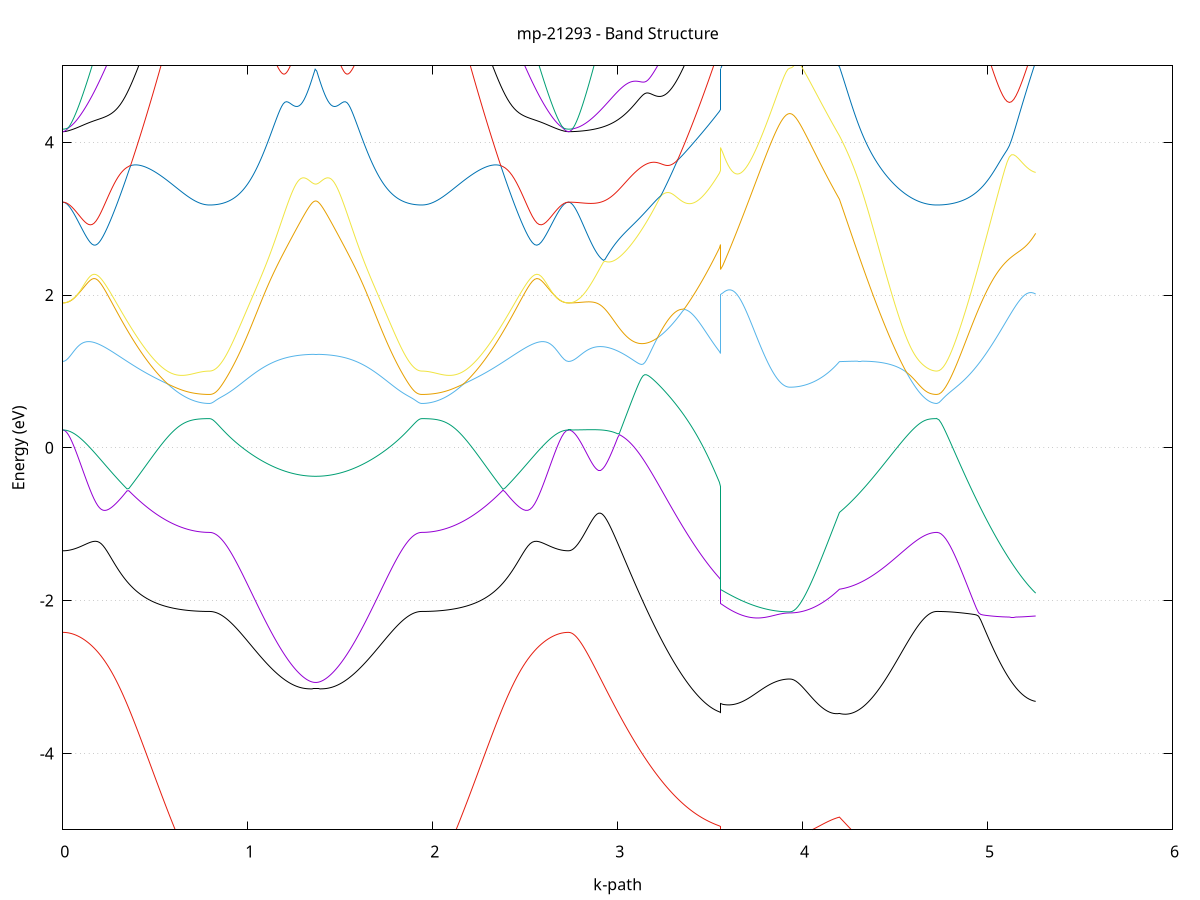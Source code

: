 set title 'mp-21293 - Band Structure'
set xlabel 'k-path'
set ylabel 'Energy (eV)'
set grid y
set yrange [-5:5]
set terminal png size 800,600
set output 'mp-21293_bands_gnuplot.png'
plot '-' using 1:2 with lines notitle, '-' using 1:2 with lines notitle, '-' using 1:2 with lines notitle, '-' using 1:2 with lines notitle, '-' using 1:2 with lines notitle, '-' using 1:2 with lines notitle, '-' using 1:2 with lines notitle, '-' using 1:2 with lines notitle, '-' using 1:2 with lines notitle, '-' using 1:2 with lines notitle, '-' using 1:2 with lines notitle, '-' using 1:2 with lines notitle, '-' using 1:2 with lines notitle, '-' using 1:2 with lines notitle, '-' using 1:2 with lines notitle, '-' using 1:2 with lines notitle, '-' using 1:2 with lines notitle, '-' using 1:2 with lines notitle, '-' using 1:2 with lines notitle, '-' using 1:2 with lines notitle, '-' using 1:2 with lines notitle, '-' using 1:2 with lines notitle, '-' using 1:2 with lines notitle, '-' using 1:2 with lines notitle, '-' using 1:2 with lines notitle, '-' using 1:2 with lines notitle, '-' using 1:2 with lines notitle, '-' using 1:2 with lines notitle, '-' using 1:2 with lines notitle, '-' using 1:2 with lines notitle, '-' using 1:2 with lines notitle, '-' using 1:2 with lines notitle
0.000000 -47.139949
0.009920 -47.139949
0.019840 -47.139949
0.029760 -47.139949
0.039680 -47.139949
0.049600 -47.139949
0.059520 -47.139949
0.069441 -47.139949
0.079361 -47.139949
0.089281 -47.139949
0.099201 -47.139949
0.109121 -47.139949
0.119041 -47.139949
0.128961 -47.139949
0.138881 -47.139949
0.148801 -47.139949
0.158721 -47.139849
0.168641 -47.139849
0.178561 -47.139849
0.188481 -47.139849
0.198402 -47.139849
0.208322 -47.139849
0.218242 -47.139849
0.228162 -47.139849
0.238082 -47.139849
0.248002 -47.139849
0.257922 -47.139849
0.267842 -47.139749
0.277762 -47.139749
0.287682 -47.139749
0.297602 -47.139749
0.307522 -47.139749
0.317442 -47.139749
0.327363 -47.139749
0.337283 -47.139749
0.347203 -47.139749
0.357123 -47.139749
0.367043 -47.139749
0.376963 -47.139649
0.386883 -47.139649
0.396803 -47.139649
0.406723 -47.139649
0.416643 -47.139649
0.426563 -47.139649
0.436483 -47.139649
0.446403 -47.139649
0.456323 -47.139649
0.466244 -47.139649
0.476164 -47.139649
0.486084 -47.139549
0.496004 -47.139549
0.505924 -47.139549
0.515844 -47.139549
0.525764 -47.139549
0.535684 -47.139549
0.545604 -47.139549
0.555524 -47.139549
0.565444 -47.139549
0.575364 -47.139549
0.585284 -47.139549
0.595205 -47.139549
0.605125 -47.139549
0.615045 -47.139549
0.624965 -47.139449
0.634885 -47.139449
0.644805 -47.139449
0.654725 -47.139449
0.664645 -47.139449
0.674565 -47.139449
0.684485 -47.139449
0.694405 -47.139449
0.704325 -47.139449
0.714245 -47.139449
0.724166 -47.139449
0.734086 -47.139449
0.744006 -47.139449
0.753926 -47.139449
0.763846 -47.139449
0.773766 -47.139449
0.783686 -47.139449
0.793606 -47.139449
0.793606 -47.139449
0.802263 -47.139449
0.810920 -47.139449
0.819576 -47.139449
0.828233 -47.139449
0.836890 -47.139449
0.845547 -47.139449
0.854204 -47.139449
0.862860 -47.139449
0.871517 -47.139449
0.880174 -47.139449
0.888831 -47.139449
0.897488 -47.139449
0.906144 -47.139449
0.914801 -47.139449
0.923458 -47.139449
0.932115 -47.139449
0.940772 -47.139449
0.949428 -47.139449
0.958085 -47.139449
0.966742 -47.139449
0.975399 -47.139449
0.984056 -47.139449
0.992712 -47.139449
1.001369 -47.139449
1.010026 -47.139449
1.018683 -47.139449
1.027339 -47.139449
1.035996 -47.139449
1.044653 -47.139449
1.053310 -47.139449
1.061967 -47.139449
1.070623 -47.139449
1.079280 -47.139449
1.087937 -47.139449
1.096594 -47.139449
1.105251 -47.139449
1.113907 -47.139449
1.122564 -47.139449
1.131221 -47.139449
1.139878 -47.139449
1.148535 -47.139449
1.157191 -47.139449
1.165848 -47.139449
1.174505 -47.139449
1.183162 -47.139449
1.191819 -47.139449
1.200475 -47.139449
1.209132 -47.139449
1.217789 -47.139449
1.226446 -47.139449
1.235102 -47.139449
1.243759 -47.139449
1.252416 -47.139449
1.261073 -47.139449
1.269730 -47.139449
1.278386 -47.139449
1.287043 -47.139449
1.295700 -47.139449
1.295700 -47.139449
1.304300 -47.139449
1.312899 -47.139449
1.321499 -47.139449
1.330098 -47.139449
1.338698 -47.139449
1.347297 -47.139449
1.355897 -47.139449
1.364496 -47.139449
1.373096 -47.139449
1.381695 -47.139449
1.390295 -47.139449
1.398894 -47.139449
1.407494 -47.139449
1.416094 -47.139449
1.424693 -47.139449
1.433293 -47.139449
1.441892 -47.139449
1.450492 -47.139449
1.459091 -47.139449
1.467691 -47.139449
1.476290 -47.139449
1.484890 -47.139449
1.493489 -47.139449
1.502089 -47.139449
1.510688 -47.139449
1.519288 -47.139449
1.527888 -47.139449
1.536487 -47.139449
1.545087 -47.139449
1.553686 -47.139449
1.562286 -47.139449
1.570885 -47.139449
1.579485 -47.139449
1.588084 -47.139449
1.596684 -47.139449
1.605283 -47.139449
1.613883 -47.139449
1.622482 -47.139449
1.631082 -47.139449
1.639682 -47.139449
1.648281 -47.139449
1.656881 -47.139449
1.665480 -47.139449
1.674080 -47.139449
1.682679 -47.139449
1.691279 -47.139449
1.699878 -47.139449
1.708478 -47.139449
1.717077 -47.139449
1.725677 -47.139449
1.734276 -47.139449
1.742876 -47.139449
1.751476 -47.139449
1.760075 -47.139449
1.768675 -47.139449
1.777274 -47.139449
1.785874 -47.139449
1.794473 -47.139449
1.803073 -47.139449
1.811672 -47.139449
1.820272 -47.139449
1.828871 -47.139449
1.837471 -47.139449
1.846070 -47.139449
1.854670 -47.139449
1.863270 -47.139449
1.871869 -47.139449
1.880469 -47.139449
1.889068 -47.139449
1.897668 -47.139449
1.906267 -47.139449
1.914867 -47.139449
1.923466 -47.139449
1.932066 -47.139449
1.940665 -47.139449
1.940665 -47.139449
1.952875 -47.139449
1.965084 -47.139449
1.977293 -47.139449
1.989503 -47.139449
2.001712 -47.139449
2.013921 -47.139449
2.026131 -47.139449
2.038340 -47.139449
2.050549 -47.139449
2.062759 -47.139449
2.074968 -47.139449
2.087177 -47.139449
2.099387 -47.139449
2.111596 -47.139449
2.123805 -47.139549
2.136015 -47.139549
2.148224 -47.139549
2.160433 -47.139549
2.172643 -47.139549
2.184852 -47.139549
2.197061 -47.139549
2.209270 -47.139549
2.221480 -47.139549
2.233689 -47.139549
2.245898 -47.139549
2.258108 -47.139649
2.270317 -47.139649
2.282526 -47.139649
2.294736 -47.139649
2.306945 -47.139649
2.319154 -47.139649
2.331364 -47.139649
2.343573 -47.139649
2.355782 -47.139749
2.367992 -47.139749
2.380201 -47.139749
2.392410 -47.139749
2.404620 -47.139749
2.416829 -47.139749
2.429038 -47.139749
2.441248 -47.139749
2.453457 -47.139749
2.465666 -47.139749
2.477876 -47.139849
2.490085 -47.139849
2.502294 -47.139849
2.514504 -47.139849
2.526713 -47.139849
2.538922 -47.139849
2.551132 -47.139849
2.563341 -47.139849
2.575550 -47.139849
2.587759 -47.139949
2.599969 -47.139949
2.612178 -47.139949
2.624387 -47.139949
2.636597 -47.139949
2.648806 -47.139949
2.661015 -47.139949
2.673225 -47.139949
2.685434 -47.139949
2.697643 -47.139949
2.709853 -47.139949
2.722062 -47.139949
2.734271 -47.139949
2.734271 -47.139949
2.742861 -47.139949
2.751450 -47.139949
2.760039 -47.139949
2.768629 -47.139949
2.777218 -47.139949
2.785807 -47.139949
2.794397 -47.139949
2.802986 -47.139949
2.811575 -47.139949
2.820165 -47.139949
2.828754 -47.139949
2.837343 -47.139949
2.845933 -47.139949
2.854522 -47.139949
2.863111 -47.139949
2.871701 -47.139949
2.880290 -47.139949
2.888879 -47.139949
2.897469 -47.139949
2.906058 -47.139949
2.914647 -47.139949
2.923237 -47.139949
2.931826 -47.139949
2.940416 -47.139849
2.949005 -47.139849
2.957594 -47.139849
2.966184 -47.139849
2.974773 -47.139849
2.983362 -47.139849
2.991952 -47.139849
3.000541 -47.139849
3.009130 -47.139849
3.017720 -47.139849
3.026309 -47.139849
3.034898 -47.139849
3.043488 -47.139849
3.052077 -47.139849
3.060666 -47.139849
3.069256 -47.139849
3.077845 -47.139849
3.086434 -47.139849
3.095024 -47.139749
3.103613 -47.139749
3.112202 -47.139749
3.120792 -47.139749
3.129381 -47.139749
3.137970 -47.139749
3.146560 -47.139749
3.155149 -47.139749
3.163738 -47.139749
3.172328 -47.139749
3.180917 -47.139749
3.189506 -47.139749
3.198096 -47.139749
3.206685 -47.139749
3.215274 -47.139749
3.223864 -47.139749
3.232453 -47.139749
3.241042 -47.139749
3.249632 -47.139749
3.258221 -47.139649
3.266810 -47.139649
3.275400 -47.139649
3.283989 -47.139649
3.292578 -47.139649
3.301168 -47.139649
3.309757 -47.139649
3.318346 -47.139649
3.326936 -47.139649
3.335525 -47.139649
3.344115 -47.139649
3.352704 -47.139649
3.361293 -47.139649
3.369883 -47.139649
3.378472 -47.139649
3.387061 -47.139649
3.395651 -47.139649
3.404240 -47.139649
3.412829 -47.139549
3.421419 -47.139549
3.430008 -47.139549
3.438597 -47.139549
3.447187 -47.139549
3.455776 -47.139549
3.464365 -47.139549
3.472955 -47.139549
3.481544 -47.139549
3.490133 -47.139549
3.498723 -47.139549
3.507312 -47.139549
3.515901 -47.139549
3.524491 -47.139549
3.533080 -47.139549
3.541669 -47.139549
3.550259 -47.139549
3.558848 -47.139549
3.558848 -47.139349
3.568641 -47.139349
3.578435 -47.139349
3.588228 -47.139349
3.598022 -47.139349
3.607815 -47.139349
3.617609 -47.139349
3.627402 -47.139349
3.637195 -47.139349
3.646989 -47.139349
3.656782 -47.139349
3.666576 -47.139349
3.676369 -47.139349
3.686162 -47.139449
3.695956 -47.139449
3.705749 -47.139449
3.715543 -47.139449
3.725336 -47.139449
3.735130 -47.139449
3.744923 -47.139449
3.754716 -47.139449
3.764510 -47.139449
3.774303 -47.139449
3.784097 -47.139449
3.793890 -47.139449
3.803683 -47.139449
3.813477 -47.139449
3.823270 -47.139449
3.833064 -47.139449
3.842857 -47.139449
3.852651 -47.139449
3.862444 -47.139449
3.872237 -47.139449
3.882031 -47.139449
3.891824 -47.139449
3.901618 -47.139449
3.911411 -47.139449
3.921205 -47.139449
3.930998 -47.139449
3.930998 -47.139449
3.941727 -47.139449
3.952457 -47.139449
3.963186 -47.139449
3.973915 -47.139449
3.984644 -47.139449
3.995374 -47.139449
4.006103 -47.139449
4.016832 -47.139449
4.027562 -47.139449
4.038291 -47.139449
4.049020 -47.139449
4.059750 -47.139449
4.070479 -47.139449
4.081208 -47.139449
4.091938 -47.139449
4.102667 -47.139449
4.113396 -47.139449
4.124126 -47.139449
4.134855 -47.139449
4.145584 -47.139449
4.156314 -47.139549
4.167043 -47.139549
4.177772 -47.139549
4.188501 -47.139549
4.199231 -47.139549
4.199231 -47.139549
4.207335 -47.139549
4.215439 -47.139549
4.223543 -47.139549
4.231647 -47.139549
4.239751 -47.139549
4.247856 -47.139549
4.255960 -47.139549
4.264064 -47.139549
4.272168 -47.139449
4.280272 -47.139449
4.288376 -47.139449
4.296480 -47.139449
4.304584 -47.139449
4.312689 -47.139449
4.320793 -47.139449
4.328897 -47.139449
4.337001 -47.139449
4.345105 -47.139449
4.353209 -47.139449
4.361313 -47.139449
4.369417 -47.139449
4.377522 -47.139449
4.385626 -47.139449
4.393730 -47.139449
4.401834 -47.139449
4.409938 -47.139449
4.418042 -47.139449
4.426146 -47.139449
4.434250 -47.139449
4.442355 -47.139449
4.450459 -47.139449
4.458563 -47.139449
4.466667 -47.139449
4.474771 -47.139449
4.482875 -47.139449
4.490979 -47.139449
4.499083 -47.139449
4.507188 -47.139449
4.515292 -47.139449
4.523396 -47.139449
4.531500 -47.139449
4.539604 -47.139449
4.547708 -47.139449
4.555812 -47.139449
4.563916 -47.139449
4.572021 -47.139449
4.580125 -47.139449
4.588229 -47.139449
4.596333 -47.139449
4.604437 -47.139449
4.612541 -47.139449
4.620645 -47.139449
4.628749 -47.139449
4.636854 -47.139449
4.644958 -47.139449
4.653062 -47.139449
4.661166 -47.139449
4.669270 -47.139449
4.677374 -47.139449
4.685478 -47.139449
4.693582 -47.139449
4.701687 -47.139449
4.709791 -47.139449
4.717895 -47.139449
4.725999 -47.139449
4.725999 -47.139449
4.737872 -47.139449
4.749745 -47.139449
4.761618 -47.139449
4.773490 -47.139449
4.785363 -47.139449
4.797236 -47.139449
4.809109 -47.139449
4.820982 -47.139449
4.832855 -47.139449
4.844727 -47.139449
4.856600 -47.139449
4.868473 -47.139449
4.880346 -47.139449
4.892219 -47.139449
4.904092 -47.139449
4.915965 -47.139449
4.927837 -47.139449
4.939710 -47.139449
4.951583 -47.139449
4.963456 -47.139449
4.975329 -47.139449
4.987202 -47.139449
4.999074 -47.139449
5.010947 -47.139449
5.022820 -47.139449
5.034693 -47.139449
5.046566 -47.139449
5.058439 -47.139449
5.070312 -47.139449
5.082184 -47.139449
5.094057 -47.139449
5.105930 -47.139449
5.117803 -47.139449
5.129676 -47.139449
5.141549 -47.139449
5.153421 -47.139449
5.165294 -47.139449
5.177167 -47.139449
5.189040 -47.139449
5.200913 -47.139449
5.212786 -47.139449
5.224659 -47.139449
5.236531 -47.139349
5.248404 -47.139349
5.260277 -47.139349
e
0.000000 -46.925149
0.009920 -46.925149
0.019840 -46.925149
0.029760 -46.925149
0.039680 -46.925149
0.049600 -46.925149
0.059520 -46.925149
0.069441 -46.925149
0.079361 -46.925149
0.089281 -46.925149
0.099201 -46.925149
0.109121 -46.925149
0.119041 -46.925149
0.128961 -46.925149
0.138881 -46.925149
0.148801 -46.925149
0.158721 -46.925149
0.168641 -46.925149
0.178561 -46.925149
0.188481 -46.925149
0.198402 -46.925149
0.208322 -46.925149
0.218242 -46.925149
0.228162 -46.925149
0.238082 -46.925049
0.248002 -46.925049
0.257922 -46.925049
0.267842 -46.925049
0.277762 -46.925049
0.287682 -46.925049
0.297602 -46.925049
0.307522 -46.925049
0.317442 -46.925049
0.327363 -46.925049
0.337283 -46.925049
0.347203 -46.925049
0.357123 -46.925049
0.367043 -46.925049
0.376963 -46.925049
0.386883 -46.925049
0.396803 -46.925049
0.406723 -46.924949
0.416643 -46.924949
0.426563 -46.924949
0.436483 -46.924949
0.446403 -46.924949
0.456323 -46.924949
0.466244 -46.924949
0.476164 -46.924949
0.486084 -46.924949
0.496004 -46.924949
0.505924 -46.924949
0.515844 -46.924949
0.525764 -46.924949
0.535684 -46.924949
0.545604 -46.924949
0.555524 -46.924849
0.565444 -46.924849
0.575364 -46.924849
0.585284 -46.924849
0.595205 -46.924849
0.605125 -46.924849
0.615045 -46.924849
0.624965 -46.924849
0.634885 -46.924849
0.644805 -46.924849
0.654725 -46.924849
0.664645 -46.924849
0.674565 -46.924849
0.684485 -46.924849
0.694405 -46.924849
0.704325 -46.924849
0.714245 -46.924849
0.724166 -46.924849
0.734086 -46.924849
0.744006 -46.924849
0.753926 -46.924849
0.763846 -46.924849
0.773766 -46.924849
0.783686 -46.924849
0.793606 -46.924849
0.793606 -46.924849
0.802263 -46.924849
0.810920 -46.924849
0.819576 -46.924849
0.828233 -46.924849
0.836890 -46.924849
0.845547 -46.924849
0.854204 -46.924849
0.862860 -46.924849
0.871517 -46.924749
0.880174 -46.924749
0.888831 -46.924749
0.897488 -46.924749
0.906144 -46.924749
0.914801 -46.924749
0.923458 -46.924749
0.932115 -46.924749
0.940772 -46.924749
0.949428 -46.924649
0.958085 -46.924649
0.966742 -46.924649
0.975399 -46.924649
0.984056 -46.924649
0.992712 -46.924649
1.001369 -46.924649
1.010026 -46.924549
1.018683 -46.924549
1.027339 -46.924549
1.035996 -46.924549
1.044653 -46.924549
1.053310 -46.924449
1.061967 -46.924449
1.070623 -46.924449
1.079280 -46.924449
1.087937 -46.924349
1.096594 -46.924349
1.105251 -46.924349
1.113907 -46.924349
1.122564 -46.924349
1.131221 -46.924249
1.139878 -46.924249
1.148535 -46.924249
1.157191 -46.924249
1.165848 -46.924249
1.174505 -46.924149
1.183162 -46.924149
1.191819 -46.924149
1.200475 -46.924149
1.209132 -46.924149
1.217789 -46.924149
1.226446 -46.924049
1.235102 -46.924049
1.243759 -46.924049
1.252416 -46.924049
1.261073 -46.924049
1.269730 -46.924049
1.278386 -46.924049
1.287043 -46.924049
1.295700 -46.924049
1.295700 -46.924049
1.304300 -46.923949
1.312899 -46.923949
1.321499 -46.923949
1.330098 -46.923949
1.338698 -46.923949
1.347297 -46.923949
1.355897 -46.923949
1.364496 -46.923949
1.373096 -46.923949
1.381695 -46.923949
1.390295 -46.923949
1.398894 -46.923949
1.407494 -46.923949
1.416094 -46.923949
1.424693 -46.923949
1.433293 -46.923949
1.441892 -46.924049
1.450492 -46.924049
1.459091 -46.924049
1.467691 -46.924049
1.476290 -46.924049
1.484890 -46.924049
1.493489 -46.924049
1.502089 -46.924049
1.510688 -46.924149
1.519288 -46.924149
1.527888 -46.924149
1.536487 -46.924149
1.545087 -46.924149
1.553686 -46.924149
1.562286 -46.924249
1.570885 -46.924249
1.579485 -46.924249
1.588084 -46.924249
1.596684 -46.924249
1.605283 -46.924349
1.613883 -46.924349
1.622482 -46.924349
1.631082 -46.924349
1.639682 -46.924349
1.648281 -46.924349
1.656881 -46.924449
1.665480 -46.924449
1.674080 -46.924449
1.682679 -46.924449
1.691279 -46.924549
1.699878 -46.924549
1.708478 -46.924549
1.717077 -46.924549
1.725677 -46.924549
1.734276 -46.924649
1.742876 -46.924649
1.751476 -46.924649
1.760075 -46.924649
1.768675 -46.924649
1.777274 -46.924649
1.785874 -46.924649
1.794473 -46.924749
1.803073 -46.924749
1.811672 -46.924749
1.820272 -46.924749
1.828871 -46.924749
1.837471 -46.924749
1.846070 -46.924749
1.854670 -46.924749
1.863270 -46.924749
1.871869 -46.924849
1.880469 -46.924849
1.889068 -46.924849
1.897668 -46.924849
1.906267 -46.924849
1.914867 -46.924849
1.923466 -46.924849
1.932066 -46.924849
1.940665 -46.924849
1.940665 -46.924849
1.952875 -46.924849
1.965084 -46.924849
1.977293 -46.924849
1.989503 -46.924849
2.001712 -46.924849
2.013921 -46.924849
2.026131 -46.924849
2.038340 -46.924849
2.050549 -46.924849
2.062759 -46.924849
2.074968 -46.924849
2.087177 -46.924849
2.099387 -46.924849
2.111596 -46.924849
2.123805 -46.924849
2.136015 -46.924849
2.148224 -46.924849
2.160433 -46.924849
2.172643 -46.924849
2.184852 -46.924849
2.197061 -46.924949
2.209270 -46.924949
2.221480 -46.924949
2.233689 -46.924949
2.245898 -46.924949
2.258108 -46.924949
2.270317 -46.924949
2.282526 -46.924949
2.294736 -46.924949
2.306945 -46.924949
2.319154 -46.924949
2.331364 -46.924949
2.343573 -46.925049
2.355782 -46.925049
2.367992 -46.925049
2.380201 -46.925049
2.392410 -46.925049
2.404620 -46.925049
2.416829 -46.925049
2.429038 -46.925049
2.441248 -46.925049
2.453457 -46.925049
2.465666 -46.925049
2.477876 -46.925049
2.490085 -46.925049
2.502294 -46.925149
2.514504 -46.925149
2.526713 -46.925149
2.538922 -46.925149
2.551132 -46.925149
2.563341 -46.925149
2.575550 -46.925149
2.587759 -46.925149
2.599969 -46.925149
2.612178 -46.925149
2.624387 -46.925149
2.636597 -46.925149
2.648806 -46.925149
2.661015 -46.925149
2.673225 -46.925149
2.685434 -46.925149
2.697643 -46.925149
2.709853 -46.925149
2.722062 -46.925149
2.734271 -46.925149
2.734271 -46.925149
2.742861 -46.925149
2.751450 -46.925149
2.760039 -46.925149
2.768629 -46.925149
2.777218 -46.925149
2.785807 -46.925149
2.794397 -46.925149
2.802986 -46.925149
2.811575 -46.925149
2.820165 -46.925149
2.828754 -46.925149
2.837343 -46.925149
2.845933 -46.925149
2.854522 -46.925049
2.863111 -46.925049
2.871701 -46.925049
2.880290 -46.925049
2.888879 -46.925049
2.897469 -46.925049
2.906058 -46.925049
2.914647 -46.925049
2.923237 -46.924949
2.931826 -46.924949
2.940416 -46.924949
2.949005 -46.924949
2.957594 -46.924949
2.966184 -46.924849
2.974773 -46.924849
2.983362 -46.924849
2.991952 -46.924849
3.000541 -46.924849
3.009130 -46.924749
3.017720 -46.924749
3.026309 -46.924749
3.034898 -46.924749
3.043488 -46.924749
3.052077 -46.924649
3.060666 -46.924649
3.069256 -46.924649
3.077845 -46.924649
3.086434 -46.924549
3.095024 -46.924549
3.103613 -46.924549
3.112202 -46.924549
3.120792 -46.924449
3.129381 -46.924449
3.137970 -46.924449
3.146560 -46.924449
3.155149 -46.924349
3.163738 -46.924349
3.172328 -46.924349
3.180917 -46.924349
3.189506 -46.924249
3.198096 -46.924249
3.206685 -46.924249
3.215274 -46.924249
3.223864 -46.924249
3.232453 -46.924149
3.241042 -46.924149
3.249632 -46.924149
3.258221 -46.924149
3.266810 -46.924049
3.275400 -46.924049
3.283989 -46.924049
3.292578 -46.924049
3.301168 -46.924049
3.309757 -46.924049
3.318346 -46.923949
3.326936 -46.923949
3.335525 -46.923949
3.344115 -46.923949
3.352704 -46.923949
3.361293 -46.923949
3.369883 -46.923849
3.378472 -46.923849
3.387061 -46.923849
3.395651 -46.923849
3.404240 -46.923849
3.412829 -46.923849
3.421419 -46.923849
3.430008 -46.923749
3.438597 -46.923749
3.447187 -46.923749
3.455776 -46.923749
3.464365 -46.923749
3.472955 -46.923749
3.481544 -46.923749
3.490133 -46.923749
3.498723 -46.923749
3.507312 -46.923749
3.515901 -46.923749
3.524491 -46.923749
3.533080 -46.923749
3.541669 -46.923749
3.550259 -46.923749
3.558848 -46.923749
3.558848 -46.924249
3.568641 -46.924249
3.578435 -46.924249
3.588228 -46.924249
3.598022 -46.924149
3.607815 -46.924149
3.617609 -46.924149
3.627402 -46.924149
3.637195 -46.924149
3.646989 -46.924149
3.656782 -46.924049
3.666576 -46.924049
3.676369 -46.924049
3.686162 -46.924049
3.695956 -46.924049
3.705749 -46.924049
3.715543 -46.924049
3.725336 -46.924049
3.735130 -46.924049
3.744923 -46.924049
3.754716 -46.923949
3.764510 -46.923949
3.774303 -46.923949
3.784097 -46.923949
3.793890 -46.923949
3.803683 -46.923949
3.813477 -46.923949
3.823270 -46.923949
3.833064 -46.923949
3.842857 -46.923949
3.852651 -46.923949
3.862444 -46.923949
3.872237 -46.923949
3.882031 -46.923949
3.891824 -46.923949
3.901618 -46.923949
3.911411 -46.923949
3.921205 -46.923949
3.930998 -46.923949
3.930998 -46.923949
3.941727 -46.923949
3.952457 -46.923949
3.963186 -46.923949
3.973915 -46.923949
3.984644 -46.923949
3.995374 -46.923949
4.006103 -46.923949
4.016832 -46.923949
4.027562 -46.923849
4.038291 -46.923849
4.049020 -46.923849
4.059750 -46.923849
4.070479 -46.923849
4.081208 -46.923849
4.091938 -46.923849
4.102667 -46.923849
4.113396 -46.923749
4.124126 -46.923749
4.134855 -46.923749
4.145584 -46.923749
4.156314 -46.923749
4.167043 -46.923749
4.177772 -46.923749
4.188501 -46.923749
4.199231 -46.923749
4.199231 -46.923749
4.207335 -46.923749
4.215439 -46.923749
4.223543 -46.923749
4.231647 -46.923749
4.239751 -46.923749
4.247856 -46.923749
4.255960 -46.923749
4.264064 -46.923749
4.272168 -46.923849
4.280272 -46.923849
4.288376 -46.923849
4.296480 -46.923849
4.304584 -46.923849
4.312689 -46.923949
4.320793 -46.923949
4.328897 -46.923949
4.337001 -46.923949
4.345105 -46.923949
4.353209 -46.924049
4.361313 -46.924049
4.369417 -46.924049
4.377522 -46.924049
4.385626 -46.924149
4.393730 -46.924149
4.401834 -46.924149
4.409938 -46.924249
4.418042 -46.924249
4.426146 -46.924249
4.434250 -46.924249
4.442355 -46.924349
4.450459 -46.924349
4.458563 -46.924349
4.466667 -46.924349
4.474771 -46.924449
4.482875 -46.924449
4.490979 -46.924449
4.499083 -46.924449
4.507188 -46.924449
4.515292 -46.924549
4.523396 -46.924549
4.531500 -46.924549
4.539604 -46.924549
4.547708 -46.924649
4.555812 -46.924649
4.563916 -46.924649
4.572021 -46.924649
4.580125 -46.924649
4.588229 -46.924649
4.596333 -46.924749
4.604437 -46.924749
4.612541 -46.924749
4.620645 -46.924749
4.628749 -46.924749
4.636854 -46.924749
4.644958 -46.924749
4.653062 -46.924749
4.661166 -46.924749
4.669270 -46.924849
4.677374 -46.924849
4.685478 -46.924849
4.693582 -46.924849
4.701687 -46.924849
4.709791 -46.924849
4.717895 -46.924849
4.725999 -46.924849
4.725999 -46.924849
4.737872 -46.924849
4.749745 -46.924849
4.761618 -46.924849
4.773490 -46.924849
4.785363 -46.924849
4.797236 -46.924849
4.809109 -46.924849
4.820982 -46.924849
4.832855 -46.924749
4.844727 -46.924749
4.856600 -46.924749
4.868473 -46.924749
4.880346 -46.924749
4.892219 -46.924749
4.904092 -46.924749
4.915965 -46.924749
4.927837 -46.924649
4.939710 -46.924649
4.951583 -46.924649
4.963456 -46.924649
4.975329 -46.924649
4.987202 -46.924649
4.999074 -46.924549
5.010947 -46.924549
5.022820 -46.924549
5.034693 -46.924549
5.046566 -46.924549
5.058439 -46.924449
5.070312 -46.924449
5.082184 -46.924449
5.094057 -46.924449
5.105930 -46.924449
5.117803 -46.924349
5.129676 -46.924349
5.141549 -46.924349
5.153421 -46.924349
5.165294 -46.924249
5.177167 -46.924249
5.189040 -46.924249
5.200913 -46.924249
5.212786 -46.924249
5.224659 -46.924149
5.236531 -46.924149
5.248404 -46.924149
5.260277 -46.924149
e
0.000000 -46.915849
0.009920 -46.915849
0.019840 -46.915849
0.029760 -46.915849
0.039680 -46.915849
0.049600 -46.915849
0.059520 -46.915849
0.069441 -46.915849
0.079361 -46.915849
0.089281 -46.915849
0.099201 -46.915849
0.109121 -46.915849
0.119041 -46.915849
0.128961 -46.915849
0.138881 -46.915849
0.148801 -46.915849
0.158721 -46.915849
0.168641 -46.915949
0.178561 -46.915949
0.188481 -46.915949
0.198402 -46.915949
0.208322 -46.915949
0.218242 -46.915949
0.228162 -46.915949
0.238082 -46.915949
0.248002 -46.915949
0.257922 -46.915949
0.267842 -46.915949
0.277762 -46.915949
0.287682 -46.916049
0.297602 -46.916049
0.307522 -46.916049
0.317442 -46.916049
0.327363 -46.916049
0.337283 -46.916049
0.347203 -46.916049
0.357123 -46.916149
0.367043 -46.916149
0.376963 -46.916149
0.386883 -46.916149
0.396803 -46.916149
0.406723 -46.916149
0.416643 -46.916149
0.426563 -46.916249
0.436483 -46.916249
0.446403 -46.916249
0.456323 -46.916249
0.466244 -46.916249
0.476164 -46.916249
0.486084 -46.916249
0.496004 -46.916249
0.505924 -46.916349
0.515844 -46.916349
0.525764 -46.916349
0.535684 -46.916349
0.545604 -46.916349
0.555524 -46.916349
0.565444 -46.916349
0.575364 -46.916449
0.585284 -46.916449
0.595205 -46.916449
0.605125 -46.916449
0.615045 -46.916449
0.624965 -46.916449
0.634885 -46.916449
0.644805 -46.916449
0.654725 -46.916449
0.664645 -46.916549
0.674565 -46.916549
0.684485 -46.916549
0.694405 -46.916549
0.704325 -46.916549
0.714245 -46.916549
0.724166 -46.916549
0.734086 -46.916549
0.744006 -46.916549
0.753926 -46.916549
0.763846 -46.916549
0.773766 -46.916549
0.783686 -46.916549
0.793606 -46.916549
0.793606 -46.916549
0.802263 -46.916549
0.810920 -46.916549
0.819576 -46.916549
0.828233 -46.916549
0.836890 -46.916549
0.845547 -46.916549
0.854204 -46.916549
0.862860 -46.916549
0.871517 -46.916549
0.880174 -46.916549
0.888831 -46.916649
0.897488 -46.916649
0.906144 -46.916649
0.914801 -46.916649
0.923458 -46.916649
0.932115 -46.916649
0.940772 -46.916649
0.949428 -46.916649
0.958085 -46.916649
0.966742 -46.916749
0.975399 -46.916749
0.984056 -46.916749
0.992712 -46.916749
1.001369 -46.916749
1.010026 -46.916849
1.018683 -46.916849
1.027339 -46.916849
1.035996 -46.916849
1.044653 -46.916849
1.053310 -46.916949
1.061967 -46.916949
1.070623 -46.916949
1.079280 -46.916949
1.087937 -46.916949
1.096594 -46.916949
1.105251 -46.917049
1.113907 -46.917049
1.122564 -46.917049
1.131221 -46.917049
1.139878 -46.917049
1.148535 -46.917149
1.157191 -46.917149
1.165848 -46.917149
1.174505 -46.917149
1.183162 -46.917149
1.191819 -46.917249
1.200475 -46.917249
1.209132 -46.917249
1.217789 -46.917249
1.226446 -46.917249
1.235102 -46.917249
1.243759 -46.917349
1.252416 -46.917349
1.261073 -46.917349
1.269730 -46.917349
1.278386 -46.917349
1.287043 -46.917349
1.295700 -46.917349
1.295700 -46.917349
1.304300 -46.917349
1.312899 -46.917349
1.321499 -46.917349
1.330098 -46.917349
1.338698 -46.917349
1.347297 -46.917349
1.355897 -46.917349
1.364496 -46.917349
1.373096 -46.917349
1.381695 -46.917349
1.390295 -46.917349
1.398894 -46.917349
1.407494 -46.917349
1.416094 -46.917349
1.424693 -46.917349
1.433293 -46.917349
1.441892 -46.917349
1.450492 -46.917349
1.459091 -46.917349
1.467691 -46.917349
1.476290 -46.917349
1.484890 -46.917349
1.493489 -46.917349
1.502089 -46.917249
1.510688 -46.917249
1.519288 -46.917249
1.527888 -46.917249
1.536487 -46.917249
1.545087 -46.917249
1.553686 -46.917149
1.562286 -46.917149
1.570885 -46.917149
1.579485 -46.917149
1.588084 -46.917149
1.596684 -46.917049
1.605283 -46.917049
1.613883 -46.917049
1.622482 -46.917049
1.631082 -46.917049
1.639682 -46.916949
1.648281 -46.916949
1.656881 -46.916949
1.665480 -46.916949
1.674080 -46.916949
1.682679 -46.916949
1.691279 -46.916849
1.699878 -46.916849
1.708478 -46.916849
1.717077 -46.916849
1.725677 -46.916849
1.734276 -46.916749
1.742876 -46.916749
1.751476 -46.916749
1.760075 -46.916749
1.768675 -46.916749
1.777274 -46.916649
1.785874 -46.916649
1.794473 -46.916649
1.803073 -46.916649
1.811672 -46.916649
1.820272 -46.916649
1.828871 -46.916649
1.837471 -46.916649
1.846070 -46.916649
1.854670 -46.916549
1.863270 -46.916549
1.871869 -46.916549
1.880469 -46.916549
1.889068 -46.916549
1.897668 -46.916549
1.906267 -46.916549
1.914867 -46.916549
1.923466 -46.916549
1.932066 -46.916549
1.940665 -46.916549
1.940665 -46.916549
1.952875 -46.916549
1.965084 -46.916549
1.977293 -46.916549
1.989503 -46.916549
2.001712 -46.916549
2.013921 -46.916549
2.026131 -46.916549
2.038340 -46.916549
2.050549 -46.916549
2.062759 -46.916549
2.074968 -46.916549
2.087177 -46.916449
2.099387 -46.916449
2.111596 -46.916449
2.123805 -46.916449
2.136015 -46.916449
2.148224 -46.916449
2.160433 -46.916449
2.172643 -46.916349
2.184852 -46.916349
2.197061 -46.916349
2.209270 -46.916349
2.221480 -46.916349
2.233689 -46.916349
2.245898 -46.916249
2.258108 -46.916249
2.270317 -46.916249
2.282526 -46.916249
2.294736 -46.916249
2.306945 -46.916249
2.319154 -46.916149
2.331364 -46.916149
2.343573 -46.916149
2.355782 -46.916149
2.367992 -46.916149
2.380201 -46.916049
2.392410 -46.916049
2.404620 -46.916049
2.416829 -46.916049
2.429038 -46.916049
2.441248 -46.916049
2.453457 -46.915949
2.465666 -46.915949
2.477876 -46.915949
2.490085 -46.915949
2.502294 -46.915949
2.514504 -46.915949
2.526713 -46.915949
2.538922 -46.915949
2.551132 -46.915949
2.563341 -46.915949
2.575550 -46.915849
2.587759 -46.915849
2.599969 -46.915849
2.612178 -46.915849
2.624387 -46.915849
2.636597 -46.915849
2.648806 -46.915849
2.661015 -46.915849
2.673225 -46.915849
2.685434 -46.915849
2.697643 -46.915849
2.709853 -46.915849
2.722062 -46.915849
2.734271 -46.915849
2.734271 -46.915849
2.742861 -46.915849
2.751450 -46.915849
2.760039 -46.915849
2.768629 -46.915849
2.777218 -46.915849
2.785807 -46.915849
2.794397 -46.915849
2.802986 -46.915849
2.811575 -46.915849
2.820165 -46.915849
2.828754 -46.915849
2.837343 -46.915949
2.845933 -46.915949
2.854522 -46.915949
2.863111 -46.915949
2.871701 -46.915949
2.880290 -46.915949
2.888879 -46.915949
2.897469 -46.915949
2.906058 -46.915949
2.914647 -46.916049
2.923237 -46.916049
2.931826 -46.916049
2.940416 -46.916049
2.949005 -46.916049
2.957594 -46.916049
2.966184 -46.916149
2.974773 -46.916149
2.983362 -46.916149
2.991952 -46.916149
3.000541 -46.916249
3.009130 -46.916249
3.017720 -46.916249
3.026309 -46.916249
3.034898 -46.916349
3.043488 -46.916349
3.052077 -46.916349
3.060666 -46.916349
3.069256 -46.916449
3.077845 -46.916449
3.086434 -46.916449
3.095024 -46.916449
3.103613 -46.916549
3.112202 -46.916549
3.120792 -46.916549
3.129381 -46.916549
3.137970 -46.916649
3.146560 -46.916649
3.155149 -46.916649
3.163738 -46.916649
3.172328 -46.916749
3.180917 -46.916749
3.189506 -46.916749
3.198096 -46.916849
3.206685 -46.916849
3.215274 -46.916849
3.223864 -46.916949
3.232453 -46.916949
3.241042 -46.916949
3.249632 -46.916949
3.258221 -46.917049
3.266810 -46.917049
3.275400 -46.917049
3.283989 -46.917049
3.292578 -46.917149
3.301168 -46.917149
3.309757 -46.917149
3.318346 -46.917149
3.326936 -46.917249
3.335525 -46.917249
3.344115 -46.917249
3.352704 -46.917249
3.361293 -46.917249
3.369883 -46.917349
3.378472 -46.917349
3.387061 -46.917349
3.395651 -46.917349
3.404240 -46.917349
3.412829 -46.917349
3.421419 -46.917349
3.430008 -46.917449
3.438597 -46.917449
3.447187 -46.917449
3.455776 -46.917449
3.464365 -46.917449
3.472955 -46.917449
3.481544 -46.917449
3.490133 -46.917449
3.498723 -46.917449
3.507312 -46.917549
3.515901 -46.917549
3.524491 -46.917549
3.533080 -46.917549
3.541669 -46.917549
3.550259 -46.917549
3.558848 -46.917549
3.558848 -46.917149
3.568641 -46.917149
3.578435 -46.917149
3.588228 -46.917149
3.598022 -46.917149
3.607815 -46.917249
3.617609 -46.917249
3.627402 -46.917249
3.637195 -46.917249
3.646989 -46.917249
3.656782 -46.917249
3.666576 -46.917249
3.676369 -46.917249
3.686162 -46.917249
3.695956 -46.917349
3.705749 -46.917349
3.715543 -46.917349
3.725336 -46.917349
3.735130 -46.917349
3.744923 -46.917349
3.754716 -46.917349
3.764510 -46.917349
3.774303 -46.917349
3.784097 -46.917449
3.793890 -46.917449
3.803683 -46.917449
3.813477 -46.917449
3.823270 -46.917449
3.833064 -46.917449
3.842857 -46.917449
3.852651 -46.917449
3.862444 -46.917449
3.872237 -46.917449
3.882031 -46.917449
3.891824 -46.917449
3.901618 -46.917449
3.911411 -46.917449
3.921205 -46.917449
3.930998 -46.917449
3.930998 -46.917449
3.941727 -46.917449
3.952457 -46.917449
3.963186 -46.917449
3.973915 -46.917449
3.984644 -46.917449
3.995374 -46.917449
4.006103 -46.917449
4.016832 -46.917449
4.027562 -46.917449
4.038291 -46.917449
4.049020 -46.917449
4.059750 -46.917449
4.070479 -46.917549
4.081208 -46.917549
4.091938 -46.917549
4.102667 -46.917549
4.113396 -46.917549
4.124126 -46.917549
4.134855 -46.917549
4.145584 -46.917549
4.156314 -46.917549
4.167043 -46.917549
4.177772 -46.917549
4.188501 -46.917549
4.199231 -46.917549
4.199231 -46.917549
4.207335 -46.917549
4.215439 -46.917549
4.223543 -46.917549
4.231647 -46.917549
4.239751 -46.917549
4.247856 -46.917549
4.255960 -46.917549
4.264064 -46.917549
4.272168 -46.917449
4.280272 -46.917449
4.288376 -46.917449
4.296480 -46.917449
4.304584 -46.917449
4.312689 -46.917449
4.320793 -46.917349
4.328897 -46.917349
4.337001 -46.917349
4.345105 -46.917349
4.353209 -46.917349
4.361313 -46.917249
4.369417 -46.917249
4.377522 -46.917249
4.385626 -46.917249
4.393730 -46.917149
4.401834 -46.917149
4.409938 -46.917149
4.418042 -46.917149
4.426146 -46.917149
4.434250 -46.917049
4.442355 -46.917049
4.450459 -46.917049
4.458563 -46.917049
4.466667 -46.916949
4.474771 -46.916949
4.482875 -46.916949
4.490979 -46.916949
4.499083 -46.916849
4.507188 -46.916849
4.515292 -46.916849
4.523396 -46.916849
4.531500 -46.916849
4.539604 -46.916749
4.547708 -46.916749
4.555812 -46.916749
4.563916 -46.916749
4.572021 -46.916749
4.580125 -46.916749
4.588229 -46.916649
4.596333 -46.916649
4.604437 -46.916649
4.612541 -46.916649
4.620645 -46.916649
4.628749 -46.916649
4.636854 -46.916649
4.644958 -46.916549
4.653062 -46.916549
4.661166 -46.916549
4.669270 -46.916549
4.677374 -46.916549
4.685478 -46.916549
4.693582 -46.916549
4.701687 -46.916549
4.709791 -46.916549
4.717895 -46.916549
4.725999 -46.916549
4.725999 -46.916549
4.737872 -46.916549
4.749745 -46.916549
4.761618 -46.916549
4.773490 -46.916549
4.785363 -46.916549
4.797236 -46.916549
4.809109 -46.916549
4.820982 -46.916549
4.832855 -46.916549
4.844727 -46.916649
4.856600 -46.916649
4.868473 -46.916649
4.880346 -46.916649
4.892219 -46.916649
4.904092 -46.916649
4.915965 -46.916649
4.927837 -46.916649
4.939710 -46.916749
4.951583 -46.916749
4.963456 -46.916749
4.975329 -46.916749
4.987202 -46.916849
4.999074 -46.916849
5.010947 -46.916849
5.022820 -46.916849
5.034693 -46.916849
5.046566 -46.916849
5.058439 -46.916949
5.070312 -46.916949
5.082184 -46.916949
5.094057 -46.916949
5.105930 -46.917049
5.117803 -46.917049
5.129676 -46.917049
5.141549 -46.917049
5.153421 -46.917049
5.165294 -46.917149
5.177167 -46.917149
5.189040 -46.917149
5.200913 -46.917149
5.212786 -46.917149
5.224659 -46.917149
5.236531 -46.917149
5.248404 -46.917249
5.260277 -46.917249
e
0.000000 -15.108049
0.009920 -15.108049
0.019840 -15.108049
0.029760 -15.108049
0.039680 -15.108049
0.049600 -15.108049
0.059520 -15.108149
0.069441 -15.108149
0.079361 -15.108149
0.089281 -15.108249
0.099201 -15.108249
0.109121 -15.108249
0.119041 -15.108349
0.128961 -15.108349
0.138881 -15.108349
0.148801 -15.108449
0.158721 -15.108449
0.168641 -15.108449
0.178561 -15.108549
0.188481 -15.108549
0.198402 -15.108549
0.208322 -15.108549
0.218242 -15.108549
0.228162 -15.108449
0.238082 -15.108449
0.248002 -15.108449
0.257922 -15.108349
0.267842 -15.108249
0.277762 -15.108249
0.287682 -15.108149
0.297602 -15.108049
0.307522 -15.107949
0.317442 -15.107749
0.327363 -15.107649
0.337283 -15.107549
0.347203 -15.107349
0.357123 -15.107149
0.367043 -15.106949
0.376963 -15.106749
0.386883 -15.106549
0.396803 -15.106349
0.406723 -15.106149
0.416643 -15.105849
0.426563 -15.105649
0.436483 -15.105349
0.446403 -15.105049
0.456323 -15.104849
0.466244 -15.104549
0.476164 -15.104249
0.486084 -15.103949
0.496004 -15.103649
0.505924 -15.103349
0.515844 -15.103049
0.525764 -15.102749
0.535684 -15.102449
0.545604 -15.102149
0.555524 -15.101849
0.565444 -15.101549
0.575364 -15.101249
0.585284 -15.100949
0.595205 -15.100649
0.605125 -15.100349
0.615045 -15.100149
0.624965 -15.099849
0.634885 -15.099549
0.644805 -15.099349
0.654725 -15.099149
0.664645 -15.098849
0.674565 -15.098649
0.684485 -15.098449
0.694405 -15.098349
0.704325 -15.098149
0.714245 -15.097949
0.724166 -15.097849
0.734086 -15.097749
0.744006 -15.097649
0.753926 -15.097549
0.763846 -15.097449
0.773766 -15.097449
0.783686 -15.097449
0.793606 -15.097449
0.793606 -15.097449
0.802263 -15.097449
0.810920 -15.097449
0.819576 -15.097549
0.828233 -15.097549
0.836890 -15.097749
0.845547 -15.097849
0.854204 -15.097949
0.862860 -15.098149
0.871517 -15.098349
0.880174 -15.098549
0.888831 -15.098749
0.897488 -15.099049
0.906144 -15.099349
0.914801 -15.099549
0.923458 -15.099849
0.932115 -15.100149
0.940772 -15.100549
0.949428 -15.100849
0.958085 -15.101249
0.966742 -15.101549
0.975399 -15.101949
0.984056 -15.102349
0.992712 -15.102749
1.001369 -15.103149
1.010026 -15.103549
1.018683 -15.103949
1.027339 -15.104349
1.035996 -15.104749
1.044653 -15.105149
1.053310 -15.105549
1.061967 -15.105949
1.070623 -15.106349
1.079280 -15.106749
1.087937 -15.107149
1.096594 -15.107549
1.105251 -15.107949
1.113907 -15.108349
1.122564 -15.108749
1.131221 -15.109149
1.139878 -15.109549
1.148535 -15.109849
1.157191 -15.110249
1.165848 -15.110549
1.174505 -15.110949
1.183162 -15.111249
1.191819 -15.111549
1.200475 -15.111849
1.209132 -15.112149
1.217789 -15.112349
1.226446 -15.112649
1.235102 -15.112949
1.243759 -15.113149
1.252416 -15.113349
1.261073 -15.113549
1.269730 -15.113749
1.278386 -15.113949
1.287043 -15.114049
1.295700 -15.114249
1.295700 -15.114249
1.304300 -15.114349
1.312899 -15.114449
1.321499 -15.114549
1.330098 -15.114649
1.338698 -15.114649
1.347297 -15.114749
1.355897 -15.114749
1.364496 -15.114749
1.373096 -15.114749
1.381695 -15.114749
1.390295 -15.114749
1.398894 -15.114649
1.407494 -15.114649
1.416094 -15.114549
1.424693 -15.114449
1.433293 -15.114249
1.441892 -15.114149
1.450492 -15.114049
1.459091 -15.113849
1.467691 -15.113649
1.476290 -15.113449
1.484890 -15.113249
1.493489 -15.113049
1.502089 -15.112849
1.510688 -15.112549
1.519288 -15.112349
1.527888 -15.112049
1.536487 -15.111749
1.545087 -15.111449
1.553686 -15.111149
1.562286 -15.110849
1.570885 -15.110449
1.579485 -15.110149
1.588084 -15.109749
1.596684 -15.109449
1.605283 -15.109049
1.613883 -15.108649
1.622482 -15.108249
1.631082 -15.107849
1.639682 -15.107549
1.648281 -15.107149
1.656881 -15.106649
1.665480 -15.106249
1.674080 -15.105849
1.682679 -15.105449
1.691279 -15.105049
1.699878 -15.104649
1.708478 -15.104249
1.717077 -15.103849
1.725677 -15.103449
1.734276 -15.103049
1.742876 -15.102649
1.751476 -15.102249
1.760075 -15.101849
1.768675 -15.101549
1.777274 -15.101149
1.785874 -15.100849
1.794473 -15.100449
1.803073 -15.100149
1.811672 -15.099849
1.820272 -15.099549
1.828871 -15.099249
1.837471 -15.099049
1.846070 -15.098749
1.854670 -15.098549
1.863270 -15.098349
1.871869 -15.098149
1.880469 -15.097949
1.889068 -15.097849
1.897668 -15.097649
1.906267 -15.097549
1.914867 -15.097549
1.923466 -15.097449
1.932066 -15.097449
1.940665 -15.097449
1.940665 -15.097449
1.952875 -15.097449
1.965084 -15.097449
1.977293 -15.097549
1.989503 -15.097649
2.001712 -15.097749
2.013921 -15.097949
2.026131 -15.098049
2.038340 -15.098249
2.050549 -15.098449
2.062759 -15.098749
2.074968 -15.099049
2.087177 -15.099249
2.099387 -15.099549
2.111596 -15.099849
2.123805 -15.100249
2.136015 -15.100549
2.148224 -15.100949
2.160433 -15.101249
2.172643 -15.101649
2.184852 -15.102049
2.197061 -15.102349
2.209270 -15.102749
2.221480 -15.103149
2.233689 -15.103549
2.245898 -15.103849
2.258108 -15.104249
2.270317 -15.104549
2.282526 -15.104949
2.294736 -15.105249
2.306945 -15.105549
2.319154 -15.105949
2.331364 -15.106249
2.343573 -15.106449
2.355782 -15.106749
2.367992 -15.106949
2.380201 -15.107249
2.392410 -15.107449
2.404620 -15.107649
2.416829 -15.107749
2.429038 -15.107949
2.441248 -15.108049
2.453457 -15.108149
2.465666 -15.108249
2.477876 -15.108349
2.490085 -15.108449
2.502294 -15.108449
2.514504 -15.108449
2.526713 -15.108549
2.538922 -15.108549
2.551132 -15.108549
2.563341 -15.108449
2.575550 -15.108449
2.587759 -15.108449
2.599969 -15.108349
2.612178 -15.108349
2.624387 -15.108249
2.636597 -15.108249
2.648806 -15.108149
2.661015 -15.108149
2.673225 -15.108049
2.685434 -15.108049
2.697643 -15.108049
2.709853 -15.108049
2.722062 -15.108049
2.734271 -15.108049
2.734271 -15.108049
2.742861 -15.108049
2.751450 -15.108049
2.760039 -15.107949
2.768629 -15.107949
2.777218 -15.107949
2.785807 -15.107949
2.794397 -15.107849
2.802986 -15.107849
2.811575 -15.107849
2.820165 -15.107749
2.828754 -15.107749
2.837343 -15.107649
2.845933 -15.107649
2.854522 -15.107549
2.863111 -15.107549
2.871701 -15.107449
2.880290 -15.107349
2.888879 -15.107249
2.897469 -15.107249
2.906058 -15.107149
2.914647 -15.107049
2.923237 -15.106949
2.931826 -15.106849
2.940416 -15.106749
2.949005 -15.106649
2.957594 -15.106549
2.966184 -15.106349
2.974773 -15.106249
2.983362 -15.106149
2.991952 -15.106049
3.000541 -15.105849
3.009130 -15.105749
3.017720 -15.105649
3.026309 -15.105449
3.034898 -15.105349
3.043488 -15.105249
3.052077 -15.105049
3.060666 -15.104949
3.069256 -15.104749
3.077845 -15.104649
3.086434 -15.104449
3.095024 -15.104349
3.103613 -15.104149
3.112202 -15.104049
3.120792 -15.103849
3.129381 -15.103649
3.137970 -15.103549
3.146560 -15.103349
3.155149 -15.103249
3.163738 -15.103049
3.172328 -15.102949
3.180917 -15.102849
3.189506 -15.102649
3.198096 -15.102549
3.206685 -15.102349
3.215274 -15.102249
3.223864 -15.102149
3.232453 -15.101949
3.241042 -15.101849
3.249632 -15.101749
3.258221 -15.101649
3.266810 -15.101549
3.275400 -15.101449
3.283989 -15.101349
3.292578 -15.101249
3.301168 -15.101149
3.309757 -15.101049
3.318346 -15.101049
3.326936 -15.100949
3.335525 -15.100849
3.344115 -15.100849
3.352704 -15.100749
3.361293 -15.100749
3.369883 -15.100649
3.378472 -15.100649
3.387061 -15.100649
3.395651 -15.100649
3.404240 -15.100649
3.412829 -15.100649
3.421419 -15.100649
3.430008 -15.100649
3.438597 -15.100649
3.447187 -15.100649
3.455776 -15.100749
3.464365 -15.100749
3.472955 -15.100849
3.481544 -15.100849
3.490133 -15.100949
3.498723 -15.100949
3.507312 -15.101049
3.515901 -15.101149
3.524491 -15.101249
3.533080 -15.101249
3.541669 -15.101349
3.550259 -15.101449
3.558848 -15.101549
3.558848 -15.117749
3.568641 -15.117749
3.578435 -15.117649
3.588228 -15.117449
3.598022 -15.117349
3.607815 -15.117149
3.617609 -15.116949
3.627402 -15.116749
3.637195 -15.116449
3.646989 -15.116149
3.656782 -15.115849
3.666576 -15.115549
3.676369 -15.115249
3.686162 -15.114849
3.695956 -15.114449
3.705749 -15.113949
3.715543 -15.113549
3.725336 -15.113049
3.735130 -15.112549
3.744923 -15.112049
3.754716 -15.111549
3.764510 -15.111049
3.774303 -15.110449
3.784097 -15.109949
3.793890 -15.109349
3.803683 -15.108849
3.813477 -15.108349
3.823270 -15.107849
3.833064 -15.107349
3.842857 -15.106849
3.852651 -15.106449
3.862444 -15.106049
3.872237 -15.105649
3.882031 -15.105349
3.891824 -15.105149
3.901618 -15.104849
3.911411 -15.104749
3.921205 -15.104649
3.930998 -15.104649
3.930998 -15.104649
3.941727 -15.104649
3.952457 -15.104649
3.963186 -15.104549
3.973915 -15.104549
3.984644 -15.104549
3.995374 -15.104549
4.006103 -15.104449
4.016832 -15.104449
4.027562 -15.104349
4.038291 -15.104349
4.049020 -15.104249
4.059750 -15.104149
4.070479 -15.104149
4.081208 -15.104049
4.091938 -15.103949
4.102667 -15.103849
4.113396 -15.103749
4.124126 -15.103649
4.134855 -15.103649
4.145584 -15.103549
4.156314 -15.103449
4.167043 -15.103349
4.177772 -15.103249
4.188501 -15.103149
4.199231 -15.103049
4.199231 -15.103049
4.207335 -15.102849
4.215439 -15.102749
4.223543 -15.102549
4.231647 -15.102449
4.239751 -15.102249
4.247856 -15.102149
4.255960 -15.102049
4.264064 -15.101849
4.272168 -15.101749
4.280272 -15.101649
4.288376 -15.101449
4.296480 -15.101349
4.304584 -15.101249
4.312689 -15.101049
4.320793 -15.100949
4.328897 -15.100849
4.337001 -15.100749
4.345105 -15.100549
4.353209 -15.100449
4.361313 -15.100349
4.369417 -15.100249
4.377522 -15.100149
4.385626 -15.099949
4.393730 -15.099849
4.401834 -15.099749
4.409938 -15.099649
4.418042 -15.099549
4.426146 -15.099449
4.434250 -15.099349
4.442355 -15.099249
4.450459 -15.099149
4.458563 -15.099049
4.466667 -15.098949
4.474771 -15.098849
4.482875 -15.098749
4.490979 -15.098649
4.499083 -15.098649
4.507188 -15.098549
4.515292 -15.098449
4.523396 -15.098349
4.531500 -15.098249
4.539604 -15.098249
4.547708 -15.098149
4.555812 -15.098049
4.563916 -15.098049
4.572021 -15.097949
4.580125 -15.097949
4.588229 -15.097849
4.596333 -15.097849
4.604437 -15.097749
4.612541 -15.097749
4.620645 -15.097649
4.628749 -15.097649
4.636854 -15.097649
4.644958 -15.097549
4.653062 -15.097549
4.661166 -15.097549
4.669270 -15.097449
4.677374 -15.097449
4.685478 -15.097449
4.693582 -15.097449
4.701687 -15.097449
4.709791 -15.097449
4.717895 -15.097449
4.725999 -15.097449
4.725999 -15.097449
4.737872 -15.097449
4.749745 -15.097649
4.761618 -15.097849
4.773490 -15.098149
4.785363 -15.098549
4.797236 -15.099049
4.809109 -15.099649
4.820982 -15.100249
4.832855 -15.100849
4.844727 -15.101649
4.856600 -15.102349
4.868473 -15.103149
4.880346 -15.103949
4.892219 -15.104749
4.904092 -15.105549
4.915965 -15.106349
4.927837 -15.107149
4.939710 -15.107949
4.951583 -15.108749
4.963456 -15.109449
4.975329 -15.110249
4.987202 -15.110849
4.999074 -15.111549
5.010947 -15.112249
5.022820 -15.112849
5.034693 -15.113349
5.046566 -15.113849
5.058439 -15.114349
5.070312 -15.114849
5.082184 -15.115249
5.094057 -15.115549
5.105930 -15.115849
5.117803 -15.116149
5.129676 -15.116349
5.141549 -15.116549
5.153421 -15.116749
5.165294 -15.116849
5.177167 -15.116849
5.189040 -15.116949
5.200913 -15.116849
5.212786 -15.116849
5.224659 -15.116749
5.236531 -15.116649
5.248404 -15.116449
5.260277 -15.116249
e
0.000000 -15.107949
0.009920 -15.107949
0.019840 -15.107949
0.029760 -15.107849
0.039680 -15.107849
0.049600 -15.107749
0.059520 -15.107549
0.069441 -15.107449
0.079361 -15.107249
0.089281 -15.107049
0.099201 -15.106749
0.109121 -15.106549
0.119041 -15.106249
0.128961 -15.105949
0.138881 -15.105549
0.148801 -15.105249
0.158721 -15.104849
0.168641 -15.104349
0.178561 -15.103949
0.188481 -15.103449
0.198402 -15.102849
0.208322 -15.102349
0.218242 -15.101749
0.228162 -15.101049
0.238082 -15.100449
0.248002 -15.099749
0.257922 -15.098949
0.267842 -15.098149
0.277762 -15.097349
0.287682 -15.096449
0.297602 -15.095549
0.307522 -15.094649
0.317442 -15.093649
0.327363 -15.092649
0.337283 -15.091549
0.347203 -15.090449
0.357123 -15.089349
0.367043 -15.088149
0.376963 -15.086949
0.386883 -15.085649
0.396803 -15.084349
0.406723 -15.082949
0.416643 -15.081549
0.426563 -15.080149
0.436483 -15.078649
0.446403 -15.077149
0.456323 -15.075549
0.466244 -15.073949
0.476164 -15.072249
0.486084 -15.070549
0.496004 -15.068849
0.505924 -15.067149
0.515844 -15.065349
0.525764 -15.063449
0.535684 -15.061649
0.545604 -15.059749
0.555524 -15.057749
0.565444 -15.055849
0.575364 -15.053849
0.585284 -15.051849
0.595205 -15.049849
0.605125 -15.047849
0.615045 -15.045749
0.624965 -15.043749
0.634885 -15.041649
0.644805 -15.039549
0.654725 -15.037549
0.664645 -15.035549
0.674565 -15.033549
0.684485 -15.031649
0.694405 -15.029749
0.704325 -15.027849
0.714245 -15.026149
0.724166 -15.024549
0.734086 -15.023049
0.744006 -15.021749
0.753926 -15.020649
0.763846 -15.019749
0.773766 -15.019049
0.783686 -15.018649
0.793606 -15.018449
0.793606 -15.018449
0.802263 -15.018449
0.810920 -15.018549
0.819576 -15.018549
0.828233 -15.018549
0.836890 -15.018549
0.845547 -15.018549
0.854204 -15.018649
0.862860 -15.018649
0.871517 -15.018749
0.880174 -15.018749
0.888831 -15.018849
0.897488 -15.018849
0.906144 -15.018949
0.914801 -15.018949
0.923458 -15.019049
0.932115 -15.019149
0.940772 -15.019249
0.949428 -15.019249
0.958085 -15.019349
0.966742 -15.019449
0.975399 -15.019549
0.984056 -15.019549
0.992712 -15.019649
1.001369 -15.019749
1.010026 -15.019849
1.018683 -15.019949
1.027339 -15.020049
1.035996 -15.020049
1.044653 -15.020149
1.053310 -15.020249
1.061967 -15.020349
1.070623 -15.020449
1.079280 -15.020449
1.087937 -15.020549
1.096594 -15.020649
1.105251 -15.020749
1.113907 -15.020749
1.122564 -15.020849
1.131221 -15.020949
1.139878 -15.020949
1.148535 -15.021049
1.157191 -15.021149
1.165848 -15.021149
1.174505 -15.021249
1.183162 -15.021249
1.191819 -15.021349
1.200475 -15.021349
1.209132 -15.021449
1.217789 -15.021449
1.226446 -15.021549
1.235102 -15.021549
1.243759 -15.021649
1.252416 -15.021649
1.261073 -15.021649
1.269730 -15.021749
1.278386 -15.021749
1.287043 -15.021749
1.295700 -15.021749
1.295700 -15.021749
1.304300 -15.021849
1.312899 -15.021849
1.321499 -15.021849
1.330098 -15.021849
1.338698 -15.021849
1.347297 -15.021849
1.355897 -15.021849
1.364496 -15.021849
1.373096 -15.021849
1.381695 -15.021849
1.390295 -15.021849
1.398894 -15.021849
1.407494 -15.021849
1.416094 -15.021849
1.424693 -15.021849
1.433293 -15.021749
1.441892 -15.021749
1.450492 -15.021749
1.459091 -15.021749
1.467691 -15.021649
1.476290 -15.021649
1.484890 -15.021649
1.493489 -15.021549
1.502089 -15.021549
1.510688 -15.021549
1.519288 -15.021449
1.527888 -15.021449
1.536487 -15.021349
1.545087 -15.021349
1.553686 -15.021249
1.562286 -15.021249
1.570885 -15.021149
1.579485 -15.021149
1.588084 -15.021049
1.596684 -15.020949
1.605283 -15.020949
1.613883 -15.020849
1.622482 -15.020749
1.631082 -15.020649
1.639682 -15.020649
1.648281 -15.020549
1.656881 -15.020449
1.665480 -15.020349
1.674080 -15.020349
1.682679 -15.020249
1.691279 -15.020149
1.699878 -15.020049
1.708478 -15.019949
1.717077 -15.019949
1.725677 -15.019849
1.734276 -15.019749
1.742876 -15.019649
1.751476 -15.019549
1.760075 -15.019449
1.768675 -15.019449
1.777274 -15.019349
1.785874 -15.019249
1.794473 -15.019149
1.803073 -15.019149
1.811672 -15.019049
1.820272 -15.018949
1.828871 -15.018949
1.837471 -15.018849
1.846070 -15.018749
1.854670 -15.018749
1.863270 -15.018649
1.871869 -15.018649
1.880469 -15.018649
1.889068 -15.018549
1.897668 -15.018549
1.906267 -15.018549
1.914867 -15.018549
1.923466 -15.018449
1.932066 -15.018449
1.940665 -15.018449
1.940665 -15.018449
1.952875 -15.018649
1.965084 -15.019349
1.977293 -15.020349
1.989503 -15.021649
2.001712 -15.023249
2.013921 -15.025149
2.026131 -15.027249
2.038340 -15.029449
2.050549 -15.031749
2.062759 -15.034149
2.074968 -15.036649
2.087177 -15.039149
2.099387 -15.041649
2.111596 -15.044149
2.123805 -15.046649
2.136015 -15.049249
2.148224 -15.051649
2.160433 -15.054149
2.172643 -15.056549
2.184852 -15.058949
2.197061 -15.061349
2.209270 -15.063649
2.221480 -15.065849
2.233689 -15.068049
2.245898 -15.070149
2.258108 -15.072249
2.270317 -15.074249
2.282526 -15.076249
2.294736 -15.078149
2.306945 -15.079949
2.319154 -15.081749
2.331364 -15.083449
2.343573 -15.085149
2.355782 -15.086749
2.367992 -15.088249
2.380201 -15.089649
2.392410 -15.091049
2.404620 -15.092349
2.416829 -15.093649
2.429038 -15.094849
2.441248 -15.096049
2.453457 -15.097049
2.465666 -15.098149
2.477876 -15.099049
2.490085 -15.099949
2.502294 -15.100849
2.514504 -15.101649
2.526713 -15.102349
2.538922 -15.103049
2.551132 -15.103649
2.563341 -15.104249
2.575550 -15.104849
2.587759 -15.105349
2.599969 -15.105749
2.612178 -15.106149
2.624387 -15.106549
2.636597 -15.106849
2.648806 -15.107149
2.661015 -15.107349
2.673225 -15.107549
2.685434 -15.107749
2.697643 -15.107849
2.709853 -15.107949
2.722062 -15.107949
2.734271 -15.107949
2.734271 -15.107949
2.742861 -15.107949
2.751450 -15.107949
2.760039 -15.107949
2.768629 -15.107949
2.777218 -15.107849
2.785807 -15.107849
2.794397 -15.107749
2.802986 -15.107649
2.811575 -15.107549
2.820165 -15.107449
2.828754 -15.107349
2.837343 -15.107249
2.845933 -15.107049
2.854522 -15.106949
2.863111 -15.106749
2.871701 -15.106649
2.880290 -15.106449
2.888879 -15.106249
2.897469 -15.106049
2.906058 -15.105849
2.914647 -15.105549
2.923237 -15.105349
2.931826 -15.105149
2.940416 -15.104849
2.949005 -15.104549
2.957594 -15.104249
2.966184 -15.103949
2.974773 -15.103649
2.983362 -15.103349
2.991952 -15.102949
3.000541 -15.102649
3.009130 -15.102249
3.017720 -15.101849
3.026309 -15.101549
3.034898 -15.101049
3.043488 -15.100649
3.052077 -15.100249
3.060666 -15.099749
3.069256 -15.099349
3.077845 -15.098849
3.086434 -15.098349
3.095024 -15.097849
3.103613 -15.097349
3.112202 -15.096849
3.120792 -15.096249
3.129381 -15.095749
3.137970 -15.095149
3.146560 -15.094549
3.155149 -15.093949
3.163738 -15.093349
3.172328 -15.092749
3.180917 -15.092049
3.189506 -15.091449
3.198096 -15.090749
3.206685 -15.090049
3.215274 -15.089349
3.223864 -15.088649
3.232453 -15.087949
3.241042 -15.087149
3.249632 -15.086449
3.258221 -15.085649
3.266810 -15.084849
3.275400 -15.084049
3.283989 -15.083249
3.292578 -15.082349
3.301168 -15.081549
3.309757 -15.080649
3.318346 -15.079849
3.326936 -15.078949
3.335525 -15.078049
3.344115 -15.077049
3.352704 -15.076149
3.361293 -15.075249
3.369883 -15.074249
3.378472 -15.073249
3.387061 -15.072349
3.395651 -15.071349
3.404240 -15.070349
3.412829 -15.069249
3.421419 -15.068249
3.430008 -15.067249
3.438597 -15.066149
3.447187 -15.065049
3.455776 -15.064049
3.464365 -15.062949
3.472955 -15.061849
3.481544 -15.060749
3.490133 -15.059549
3.498723 -15.058449
3.507312 -15.057349
3.515901 -15.056149
3.524491 -15.055049
3.533080 -15.053849
3.541669 -15.052649
3.550259 -15.051449
3.558848 -15.050349
3.558848 -14.997449
3.568641 -14.998249
3.578435 -14.998949
3.588228 -14.999649
3.598022 -15.000249
3.607815 -15.000949
3.617609 -15.001549
3.627402 -15.002149
3.637195 -15.002649
3.646989 -15.003249
3.656782 -15.003749
3.666576 -15.004249
3.676369 -15.004749
3.686162 -15.005249
3.695956 -15.005749
3.705749 -15.006249
3.715543 -15.006749
3.725336 -15.007249
3.735130 -15.007749
3.744923 -15.008249
3.754716 -15.008749
3.764510 -15.009249
3.774303 -15.009749
3.784097 -15.010249
3.793890 -15.010749
3.803683 -15.011249
3.813477 -15.011749
3.823270 -15.012249
3.833064 -15.012749
3.842857 -15.013249
3.852651 -15.013649
3.862444 -15.014149
3.872237 -15.014549
3.882031 -15.014849
3.891824 -15.015149
3.901618 -15.015349
3.911411 -15.015549
3.921205 -15.015649
3.930998 -15.015749
3.930998 -15.015749
3.941727 -15.015849
3.952457 -15.016049
3.963186 -15.016549
3.973915 -15.017149
3.984644 -15.017949
3.995374 -15.018949
4.006103 -15.020049
4.016832 -15.021249
4.027562 -15.022549
4.038291 -15.023949
4.049020 -15.025349
4.059750 -15.026949
4.070479 -15.028449
4.081208 -15.030149
4.091938 -15.031749
4.102667 -15.033449
4.113396 -15.035149
4.124126 -15.036949
4.134855 -15.038649
4.145584 -15.040349
4.156314 -15.042149
4.167043 -15.043849
4.177772 -15.045649
4.188501 -15.047349
4.199231 -15.049049
4.199231 -15.049049
4.207335 -15.048549
4.215439 -15.048049
4.223543 -15.047449
4.231647 -15.046949
4.239751 -15.046449
4.247856 -15.045949
4.255960 -15.045449
4.264064 -15.044849
4.272168 -15.044349
4.280272 -15.043849
4.288376 -15.043349
4.296480 -15.042749
4.304584 -15.042249
4.312689 -15.041749
4.320793 -15.041249
4.328897 -15.040649
4.337001 -15.040149
4.345105 -15.039549
4.353209 -15.039049
4.361313 -15.038549
4.369417 -15.037949
4.377522 -15.037449
4.385626 -15.036849
4.393730 -15.036349
4.401834 -15.035749
4.409938 -15.035249
4.418042 -15.034649
4.426146 -15.034049
4.434250 -15.033549
4.442355 -15.032949
4.450459 -15.032349
4.458563 -15.031849
4.466667 -15.031249
4.474771 -15.030649
4.482875 -15.030149
4.490979 -15.029549
4.499083 -15.028949
4.507188 -15.028449
4.515292 -15.027849
4.523396 -15.027349
4.531500 -15.026749
4.539604 -15.026249
4.547708 -15.025649
4.555812 -15.025149
4.563916 -15.024649
4.572021 -15.024149
4.580125 -15.023649
4.588229 -15.023149
4.596333 -15.022649
4.604437 -15.022249
4.612541 -15.021749
4.620645 -15.021349
4.628749 -15.020949
4.636854 -15.020549
4.644958 -15.020249
4.653062 -15.019949
4.661166 -15.019649
4.669270 -15.019349
4.677374 -15.019149
4.685478 -15.018949
4.693582 -15.018749
4.701687 -15.018649
4.709791 -15.018549
4.717895 -15.018449
4.725999 -15.018449
4.725999 -15.018449
4.737872 -15.018449
4.749745 -15.018349
4.761618 -15.018249
4.773490 -15.018049
4.785363 -15.017749
4.797236 -15.017449
4.809109 -15.017149
4.820982 -15.016749
4.832855 -15.016449
4.844727 -15.016049
4.856600 -15.015649
4.868473 -15.015249
4.880346 -15.014849
4.892219 -15.014449
4.904092 -15.014049
4.915965 -15.013749
4.927837 -15.013349
4.939710 -15.013049
4.951583 -15.012649
4.963456 -15.012349
4.975329 -15.011949
4.987202 -15.011649
4.999074 -15.011249
5.010947 -15.010949
5.022820 -15.010649
5.034693 -15.010249
5.046566 -15.009949
5.058439 -15.009549
5.070312 -15.009249
5.082184 -15.008949
5.094057 -15.008549
5.105930 -15.008249
5.117803 -15.007849
5.129676 -15.007549
5.141549 -15.007149
5.153421 -15.006849
5.165294 -15.006549
5.177167 -15.006149
5.189040 -15.005949
5.200913 -15.005649
5.212786 -15.005349
5.224659 -15.005149
5.236531 -15.004949
5.248404 -15.004849
5.260277 -15.004749
e
0.000000 -14.987549
0.009920 -14.987549
0.019840 -14.987549
0.029760 -14.987449
0.039680 -14.987349
0.049600 -14.987149
0.059520 -14.986949
0.069441 -14.986749
0.079361 -14.986549
0.089281 -14.986249
0.099201 -14.985949
0.109121 -14.985649
0.119041 -14.985349
0.128961 -14.985049
0.138881 -14.984649
0.148801 -14.984349
0.158721 -14.983949
0.168641 -14.983549
0.178561 -14.983149
0.188481 -14.982849
0.198402 -14.982449
0.208322 -14.982049
0.218242 -14.981649
0.228162 -14.981349
0.238082 -14.980949
0.248002 -14.980649
0.257922 -14.980349
0.267842 -14.980049
0.277762 -14.979749
0.287682 -14.979549
0.297602 -14.979249
0.307522 -14.979049
0.317442 -14.978849
0.327363 -14.978649
0.337283 -14.978549
0.347203 -14.978349
0.357123 -14.978249
0.367043 -14.978149
0.376963 -14.978049
0.386883 -14.978049
0.396803 -14.978049
0.406723 -14.977949
0.416643 -14.977949
0.426563 -14.977949
0.436483 -14.978049
0.446403 -14.978049
0.456323 -14.978049
0.466244 -14.978149
0.476164 -14.978249
0.486084 -14.978249
0.496004 -14.978349
0.505924 -14.978449
0.515844 -14.978549
0.525764 -14.978649
0.535684 -14.978749
0.545604 -14.978849
0.555524 -14.978949
0.565444 -14.979049
0.575364 -14.979149
0.585284 -14.979249
0.595205 -14.979349
0.605125 -14.979349
0.615045 -14.979449
0.624965 -14.979549
0.634885 -14.979549
0.644805 -14.979649
0.654725 -14.979649
0.664645 -14.979649
0.674565 -14.979649
0.684485 -14.979649
0.694405 -14.979549
0.704325 -14.979449
0.714245 -14.979349
0.724166 -14.979249
0.734086 -14.979049
0.744006 -14.978849
0.753926 -14.978649
0.763846 -14.978349
0.773766 -14.978149
0.783686 -14.978049
0.793606 -14.978049
0.793606 -14.978049
0.802263 -14.977949
0.810920 -14.977949
0.819576 -14.977849
0.828233 -14.977749
0.836890 -14.977649
0.845547 -14.977449
0.854204 -14.977349
0.862860 -14.977149
0.871517 -14.976849
0.880174 -14.976649
0.888831 -14.976349
0.897488 -14.976049
0.906144 -14.975649
0.914801 -14.975349
0.923458 -14.974949
0.932115 -14.974549
0.940772 -14.974149
0.949428 -14.973649
0.958085 -14.973249
0.966742 -14.972749
0.975399 -14.972249
0.984056 -14.971749
0.992712 -14.971249
1.001369 -14.970749
1.010026 -14.970149
1.018683 -14.969649
1.027339 -14.969049
1.035996 -14.968449
1.044653 -14.967849
1.053310 -14.967349
1.061967 -14.966749
1.070623 -14.966149
1.079280 -14.965549
1.087937 -14.964949
1.096594 -14.964349
1.105251 -14.963749
1.113907 -14.963149
1.122564 -14.962649
1.131221 -14.962049
1.139878 -14.961449
1.148535 -14.960949
1.157191 -14.960349
1.165848 -14.959849
1.174505 -14.959249
1.183162 -14.958749
1.191819 -14.958249
1.200475 -14.957749
1.209132 -14.957349
1.217789 -14.956849
1.226446 -14.956449
1.235102 -14.956049
1.243759 -14.955649
1.252416 -14.955249
1.261073 -14.954949
1.269730 -14.954649
1.278386 -14.954349
1.287043 -14.954049
1.295700 -14.953749
1.295700 -14.953749
1.304300 -14.953549
1.312899 -14.953349
1.321499 -14.953249
1.330098 -14.953049
1.338698 -14.952949
1.347297 -14.952949
1.355897 -14.952849
1.364496 -14.952849
1.373096 -14.952849
1.381695 -14.952849
1.390295 -14.952949
1.398894 -14.953049
1.407494 -14.953149
1.416094 -14.953249
1.424693 -14.953449
1.433293 -14.953649
1.441892 -14.953849
1.450492 -14.954149
1.459091 -14.954449
1.467691 -14.954749
1.476290 -14.955049
1.484890 -14.955449
1.493489 -14.955749
1.502089 -14.956149
1.510688 -14.956649
1.519288 -14.957049
1.527888 -14.957449
1.536487 -14.957949
1.545087 -14.958449
1.553686 -14.958949
1.562286 -14.959449
1.570885 -14.959949
1.579485 -14.960549
1.588084 -14.961049
1.596684 -14.961649
1.605283 -14.962249
1.613883 -14.962749
1.622482 -14.963349
1.631082 -14.963949
1.639682 -14.964549
1.648281 -14.965149
1.656881 -14.965649
1.665480 -14.966249
1.674080 -14.966849
1.682679 -14.967449
1.691279 -14.968049
1.699878 -14.968649
1.708478 -14.969149
1.717077 -14.969749
1.725677 -14.970249
1.734276 -14.970849
1.742876 -14.971349
1.751476 -14.971849
1.760075 -14.972349
1.768675 -14.972849
1.777274 -14.973349
1.785874 -14.973749
1.794473 -14.974149
1.803073 -14.974649
1.811672 -14.974949
1.820272 -14.975349
1.828871 -14.975749
1.837471 -14.976049
1.846070 -14.976349
1.854670 -14.976649
1.863270 -14.976949
1.871869 -14.977149
1.880469 -14.977349
1.889068 -14.977549
1.897668 -14.977649
1.906267 -14.977849
1.914867 -14.977949
1.923466 -14.977949
1.932066 -14.978049
1.940665 -14.978049
1.940665 -14.978049
1.952875 -14.978149
1.965084 -14.978349
1.977293 -14.978549
1.989503 -14.978849
2.001712 -14.979149
2.013921 -14.979349
2.026131 -14.979449
2.038340 -14.979549
2.050549 -14.979649
2.062759 -14.979649
2.074968 -14.979649
2.087177 -14.979649
2.099387 -14.979649
2.111596 -14.979549
2.123805 -14.979449
2.136015 -14.979349
2.148224 -14.979249
2.160433 -14.979149
2.172643 -14.979049
2.184852 -14.978949
2.197061 -14.978749
2.209270 -14.978649
2.221480 -14.978549
2.233689 -14.978449
2.245898 -14.978349
2.258108 -14.978249
2.270317 -14.978149
2.282526 -14.978049
2.294736 -14.978049
2.306945 -14.978049
2.319154 -14.977949
2.331364 -14.978049
2.343573 -14.978049
2.355782 -14.978149
2.367992 -14.978149
2.380201 -14.978349
2.392410 -14.978449
2.404620 -14.978649
2.416829 -14.978849
2.429038 -14.979049
2.441248 -14.979349
2.453457 -14.979649
2.465666 -14.980049
2.477876 -14.980349
2.490085 -14.980749
2.502294 -14.981149
2.514504 -14.981649
2.526713 -14.982049
2.538922 -14.982549
2.551132 -14.982949
2.563341 -14.983449
2.575550 -14.983949
2.587759 -14.984349
2.599969 -14.984849
2.612178 -14.985249
2.624387 -14.985649
2.636597 -14.986049
2.648806 -14.986349
2.661015 -14.986649
2.673225 -14.986949
2.685434 -14.987149
2.697643 -14.987349
2.709853 -14.987449
2.722062 -14.987549
2.734271 -14.987549
2.734271 -14.987549
2.742861 -14.987549
2.751450 -14.987549
2.760039 -14.987549
2.768629 -14.987449
2.777218 -14.987349
2.785807 -14.987249
2.794397 -14.987249
2.802986 -14.987049
2.811575 -14.986949
2.820165 -14.986849
2.828754 -14.986649
2.837343 -14.986549
2.845933 -14.986349
2.854522 -14.986149
2.863111 -14.985949
2.871701 -14.985749
2.880290 -14.985449
2.888879 -14.985249
2.897469 -14.985049
2.906058 -14.984749
2.914647 -14.984449
2.923237 -14.984249
2.931826 -14.983949
2.940416 -14.983649
2.949005 -14.983349
2.957594 -14.983049
2.966184 -14.982749
2.974773 -14.982449
2.983362 -14.982149
2.991952 -14.981849
3.000541 -14.981549
3.009130 -14.981249
3.017720 -14.980949
3.026309 -14.980649
3.034898 -14.980349
3.043488 -14.980149
3.052077 -14.979849
3.060666 -14.979549
3.069256 -14.979249
3.077845 -14.978949
3.086434 -14.978749
3.095024 -14.978449
3.103613 -14.978149
3.112202 -14.977949
3.120792 -14.977649
3.129381 -14.977449
3.137970 -14.977249
3.146560 -14.977049
3.155149 -14.976849
3.163738 -14.976649
3.172328 -14.976449
3.180917 -14.976249
3.189506 -14.976149
3.198096 -14.975949
3.206685 -14.975849
3.215274 -14.975749
3.223864 -14.975549
3.232453 -14.975449
3.241042 -14.975349
3.249632 -14.975249
3.258221 -14.975249
3.266810 -14.975149
3.275400 -14.975149
3.283989 -14.975049
3.292578 -14.975049
3.301168 -14.975049
3.309757 -14.974949
3.318346 -14.974949
3.326936 -14.974949
3.335525 -14.975049
3.344115 -14.975049
3.352704 -14.975049
3.361293 -14.975149
3.369883 -14.975149
3.378472 -14.975249
3.387061 -14.975249
3.395651 -14.975349
3.404240 -14.975449
3.412829 -14.975449
3.421419 -14.975549
3.430008 -14.975649
3.438597 -14.975749
3.447187 -14.975849
3.455776 -14.975949
3.464365 -14.976149
3.472955 -14.976249
3.481544 -14.976349
3.490133 -14.976449
3.498723 -14.976549
3.507312 -14.976749
3.515901 -14.976849
3.524491 -14.976949
3.533080 -14.977049
3.541669 -14.977249
3.550259 -14.977349
3.558848 -14.977449
3.558848 -14.974549
3.568641 -14.973449
3.578435 -14.972449
3.588228 -14.971449
3.598022 -14.970449
3.607815 -14.969549
3.617609 -14.968649
3.627402 -14.967649
3.637195 -14.966849
3.646989 -14.965949
3.656782 -14.965149
3.666576 -14.964349
3.676369 -14.963549
3.686162 -14.962749
3.695956 -14.962049
3.705749 -14.961349
3.715543 -14.960649
3.725336 -14.960049
3.735130 -14.959449
3.744923 -14.958849
3.754716 -14.958249
3.764510 -14.959649
3.774303 -14.961949
3.784097 -14.964149
3.793890 -14.966249
3.803683 -14.968149
3.813477 -14.969949
3.823270 -14.971549
3.833064 -14.973049
3.842857 -14.974349
3.852651 -14.975549
3.862444 -14.976549
3.872237 -14.977449
3.882031 -14.978249
3.891824 -14.978849
3.901618 -14.979249
3.911411 -14.979649
3.921205 -14.979849
3.930998 -14.979849
3.930998 -14.979849
3.941727 -14.979849
3.952457 -14.979949
3.963186 -14.979949
3.973915 -14.979949
3.984644 -14.979949
3.995374 -14.979949
4.006103 -14.979949
4.016832 -14.979949
4.027562 -14.979949
4.038291 -14.979849
4.049020 -14.979849
4.059750 -14.979749
4.070479 -14.979649
4.081208 -14.979549
4.091938 -14.979449
4.102667 -14.979349
4.113396 -14.979249
4.124126 -14.979049
4.134855 -14.978949
4.145584 -14.978749
4.156314 -14.978649
4.167043 -14.978449
4.177772 -14.978249
4.188501 -14.978049
4.199231 -14.977849
4.199231 -14.977849
4.207335 -14.977849
4.215439 -14.977949
4.223543 -14.977949
4.231647 -14.977949
4.239751 -14.978049
4.247856 -14.978049
4.255960 -14.978049
4.264064 -14.978049
4.272168 -14.978149
4.280272 -14.978149
4.288376 -14.978149
4.296480 -14.978249
4.304584 -14.978249
4.312689 -14.978249
4.320793 -14.978349
4.328897 -14.978349
4.337001 -14.978349
4.345105 -14.978449
4.353209 -14.978449
4.361313 -14.978449
4.369417 -14.978549
4.377522 -14.978549
4.385626 -14.978549
4.393730 -14.978649
4.401834 -14.978649
4.409938 -14.978649
4.418042 -14.978649
4.426146 -14.978749
4.434250 -14.978749
4.442355 -14.978749
4.450459 -14.978749
4.458563 -14.978749
4.466667 -14.978849
4.474771 -14.978849
4.482875 -14.978849
4.490979 -14.978849
4.499083 -14.978849
4.507188 -14.978849
4.515292 -14.978849
4.523396 -14.978849
4.531500 -14.978849
4.539604 -14.978849
4.547708 -14.978849
4.555812 -14.978849
4.563916 -14.978849
4.572021 -14.978749
4.580125 -14.978749
4.588229 -14.978749
4.596333 -14.978649
4.604437 -14.978649
4.612541 -14.978649
4.620645 -14.978549
4.628749 -14.978549
4.636854 -14.978449
4.644958 -14.978449
4.653062 -14.978349
4.661166 -14.978249
4.669270 -14.978249
4.677374 -14.978149
4.685478 -14.978149
4.693582 -14.978149
4.701687 -14.978049
4.709791 -14.978049
4.717895 -14.978049
4.725999 -14.978049
4.725999 -14.978049
4.737872 -14.977949
4.749745 -14.977749
4.761618 -14.977349
4.773490 -14.976849
4.785363 -14.976149
4.797236 -14.975349
4.809109 -14.974449
4.820982 -14.973549
4.832855 -14.972549
4.844727 -14.971549
4.856600 -14.970649
4.868473 -14.969949
4.880346 -14.969349
4.892219 -14.968849
4.904092 -14.968549
4.915965 -14.968249
4.927837 -14.968049
4.939710 -14.967949
4.951583 -14.967849
4.963456 -14.967749
4.975329 -14.967649
4.987202 -14.967549
4.999074 -14.967549
5.010947 -14.967549
5.022820 -14.967449
5.034693 -14.967449
5.046566 -14.967449
5.058439 -14.967449
5.070312 -14.967349
5.082184 -14.967349
5.094057 -14.967349
5.105930 -14.967349
5.117803 -14.967249
5.129676 -14.967249
5.141549 -14.967149
5.153421 -14.967149
5.165294 -14.967049
5.177167 -14.966949
5.189040 -14.966849
5.200913 -14.966649
5.212786 -14.966449
5.224659 -14.966249
5.236531 -14.966049
5.248404 -14.965749
5.260277 -14.965449
e
0.000000 -14.987549
0.009920 -14.987449
0.019840 -14.987349
0.029760 -14.987149
0.039680 -14.986849
0.049600 -14.986449
0.059520 -14.986049
0.069441 -14.985549
0.079361 -14.984849
0.089281 -14.984149
0.099201 -14.983449
0.109121 -14.982549
0.119041 -14.981649
0.128961 -14.980649
0.138881 -14.979549
0.148801 -14.978449
0.158721 -14.977249
0.168641 -14.976049
0.178561 -14.974649
0.188481 -14.973249
0.198402 -14.971849
0.208322 -14.970349
0.218242 -14.968749
0.228162 -14.967149
0.238082 -14.965549
0.248002 -14.963849
0.257922 -14.962049
0.267842 -14.960249
0.277762 -14.958449
0.287682 -14.956649
0.297602 -14.954749
0.307522 -14.952749
0.317442 -14.950749
0.327363 -14.948749
0.337283 -14.946749
0.347203 -14.944749
0.357123 -14.942649
0.367043 -14.940549
0.376963 -14.938449
0.386883 -14.936249
0.396803 -14.934149
0.406723 -14.931949
0.416643 -14.929749
0.426563 -14.927549
0.436483 -14.925349
0.446403 -14.923149
0.456323 -14.920949
0.466244 -14.918749
0.476164 -14.916549
0.486084 -14.914349
0.496004 -14.912149
0.505924 -14.909949
0.515844 -14.907749
0.525764 -14.906549
0.535684 -14.908949
0.545604 -14.911549
0.555524 -14.914049
0.565444 -14.916649
0.575364 -14.919349
0.585284 -14.921949
0.595205 -14.924649
0.605125 -14.927249
0.615045 -14.929949
0.624965 -14.932649
0.634885 -14.935249
0.644805 -14.937849
0.654725 -14.940449
0.664645 -14.943049
0.674565 -14.945549
0.684485 -14.948049
0.694405 -14.950449
0.704325 -14.952749
0.714245 -14.954949
0.724166 -14.957049
0.734086 -14.958949
0.744006 -14.960749
0.753926 -14.962349
0.763846 -14.963649
0.773766 -14.964549
0.783686 -14.965249
0.793606 -14.965449
0.793606 -14.965449
0.802263 -14.965449
0.810920 -14.965349
0.819576 -14.965249
0.828233 -14.965049
0.836890 -14.964949
0.845547 -14.964649
0.854204 -14.964449
0.862860 -14.964149
0.871517 -14.963749
0.880174 -14.963349
0.888831 -14.962949
0.897488 -14.962449
0.906144 -14.961949
0.914801 -14.961449
0.923458 -14.960849
0.932115 -14.960249
0.940772 -14.959649
0.949428 -14.958949
0.958085 -14.958249
0.966742 -14.957549
0.975399 -14.956849
0.984056 -14.956049
0.992712 -14.955249
1.001369 -14.954349
1.010026 -14.953549
1.018683 -14.952649
1.027339 -14.951749
1.035996 -14.950849
1.044653 -14.949849
1.053310 -14.948949
1.061967 -14.947949
1.070623 -14.946949
1.079280 -14.945949
1.087937 -14.944949
1.096594 -14.943849
1.105251 -14.942849
1.113907 -14.941749
1.122564 -14.940649
1.131221 -14.939649
1.139878 -14.938549
1.148535 -14.937449
1.157191 -14.936349
1.165848 -14.935249
1.174505 -14.934149
1.183162 -14.933049
1.191819 -14.932049
1.200475 -14.930949
1.209132 -14.929849
1.217789 -14.928749
1.226446 -14.927749
1.235102 -14.926649
1.243759 -14.925649
1.252416 -14.924649
1.261073 -14.923749
1.269730 -14.922749
1.278386 -14.921949
1.287043 -14.921049
1.295700 -14.920249
1.295700 -14.920249
1.304300 -14.919549
1.312899 -14.918849
1.321499 -14.918249
1.330098 -14.917749
1.338698 -14.917349
1.347297 -14.917049
1.355897 -14.916849
1.364496 -14.916749
1.373096 -14.916749
1.381695 -14.916949
1.390295 -14.917149
1.398894 -14.917549
1.407494 -14.917949
1.416094 -14.918449
1.424693 -14.919049
1.433293 -14.919749
1.441892 -14.920549
1.450492 -14.921349
1.459091 -14.922249
1.467691 -14.923149
1.476290 -14.924049
1.484890 -14.925049
1.493489 -14.926049
1.502089 -14.927049
1.510688 -14.928049
1.519288 -14.929149
1.527888 -14.930149
1.536487 -14.931249
1.545087 -14.932349
1.553686 -14.933349
1.562286 -14.934449
1.570885 -14.935549
1.579485 -14.936649
1.588084 -14.937749
1.596684 -14.938849
1.605283 -14.939849
1.613883 -14.940949
1.622482 -14.941949
1.631082 -14.943049
1.639682 -14.944049
1.648281 -14.945149
1.656881 -14.946149
1.665480 -14.947149
1.674080 -14.948149
1.682679 -14.949049
1.691279 -14.950049
1.699878 -14.950949
1.708478 -14.951849
1.717077 -14.952749
1.725677 -14.953649
1.734276 -14.954449
1.742876 -14.955349
1.751476 -14.956149
1.760075 -14.956849
1.768675 -14.957649
1.777274 -14.958349
1.785874 -14.959049
1.794473 -14.959649
1.803073 -14.960349
1.811672 -14.960949
1.820272 -14.961449
1.828871 -14.962049
1.837471 -14.962449
1.846070 -14.962949
1.854670 -14.963349
1.863270 -14.963749
1.871869 -14.964049
1.880469 -14.964349
1.889068 -14.964649
1.897668 -14.964849
1.906267 -14.965049
1.914867 -14.965249
1.923466 -14.965349
1.932066 -14.965349
1.940665 -14.965349
1.940665 -14.965349
1.952875 -14.965049
1.965084 -14.964149
1.977293 -14.962749
1.989503 -14.960849
2.001712 -14.958649
2.013921 -14.956249
2.026131 -14.953549
2.038340 -14.950749
2.050549 -14.947849
2.062759 -14.944749
2.074968 -14.941649
2.087177 -14.938449
2.099387 -14.935249
2.111596 -14.931949
2.123805 -14.928649
2.136015 -14.925449
2.148224 -14.922149
2.160433 -14.918849
2.172643 -14.915649
2.184852 -14.912449
2.197061 -14.909349
2.209270 -14.906249
2.221480 -14.908449
2.233689 -14.911149
2.245898 -14.913849
2.258108 -14.916649
2.270317 -14.919349
2.282526 -14.922049
2.294736 -14.924749
2.306945 -14.927449
2.319154 -14.930149
2.331364 -14.932849
2.343573 -14.935449
2.355782 -14.938149
2.367992 -14.940749
2.380201 -14.943349
2.392410 -14.945849
2.404620 -14.948349
2.416829 -14.950849
2.429038 -14.953249
2.441248 -14.955649
2.453457 -14.957949
2.465666 -14.960149
2.477876 -14.962349
2.490085 -14.964549
2.502294 -14.966549
2.514504 -14.968549
2.526713 -14.970549
2.538922 -14.972349
2.551132 -14.974049
2.563341 -14.975749
2.575550 -14.977349
2.587759 -14.978749
2.599969 -14.980149
2.612178 -14.981349
2.624387 -14.982549
2.636597 -14.983549
2.648806 -14.984549
2.661015 -14.985349
2.673225 -14.986049
2.685434 -14.986549
2.697643 -14.987049
2.709853 -14.987349
2.722062 -14.987549
2.734271 -14.987549
2.734271 -14.987549
2.742861 -14.987549
2.751450 -14.987449
2.760039 -14.987349
2.768629 -14.987249
2.777218 -14.987149
2.785807 -14.986949
2.794397 -14.986749
2.802986 -14.986549
2.811575 -14.986249
2.820165 -14.985949
2.828754 -14.985649
2.837343 -14.985249
2.845933 -14.984849
2.854522 -14.984449
2.863111 -14.984049
2.871701 -14.983549
2.880290 -14.983049
2.888879 -14.982449
2.897469 -14.981949
2.906058 -14.981349
2.914647 -14.980749
2.923237 -14.980049
2.931826 -14.979449
2.940416 -14.978749
2.949005 -14.978049
2.957594 -14.977249
2.966184 -14.976549
2.974773 -14.975749
2.983362 -14.974949
2.991952 -14.974049
3.000541 -14.973249
3.009130 -14.972349
3.017720 -14.971449
3.026309 -14.970549
3.034898 -14.969649
3.043488 -14.968649
3.052077 -14.967749
3.060666 -14.966749
3.069256 -14.965749
3.077845 -14.964749
3.086434 -14.963749
3.095024 -14.962649
3.103613 -14.961649
3.112202 -14.960549
3.120792 -14.959449
3.129381 -14.958349
3.137970 -14.957249
3.146560 -14.956149
3.155149 -14.955049
3.163738 -14.953849
3.172328 -14.952749
3.180917 -14.951549
3.189506 -14.950449
3.198096 -14.949249
3.206685 -14.948049
3.215274 -14.946849
3.223864 -14.945649
3.232453 -14.944449
3.241042 -14.943249
3.249632 -14.942049
3.258221 -14.940849
3.266810 -14.939549
3.275400 -14.938349
3.283989 -14.937049
3.292578 -14.935849
3.301168 -14.934549
3.309757 -14.933349
3.318346 -14.932049
3.326936 -14.930749
3.335525 -14.929549
3.344115 -14.928249
3.352704 -14.926949
3.361293 -14.925649
3.369883 -14.924349
3.378472 -14.923049
3.387061 -14.921749
3.395651 -14.920449
3.404240 -14.919149
3.412829 -14.917849
3.421419 -14.916449
3.430008 -14.915149
3.438597 -14.913849
3.447187 -14.912549
3.455776 -14.911149
3.464365 -14.909849
3.472955 -14.908449
3.481544 -14.907149
3.490133 -14.905749
3.498723 -14.904449
3.507312 -14.903049
3.515901 -14.903849
3.524491 -14.905249
3.533080 -14.906749
3.541669 -14.908149
3.550259 -14.909649
3.558848 -14.911049
3.558848 -14.890149
3.568641 -14.893949
3.578435 -14.897749
3.588228 -14.901549
3.598022 -14.905349
3.607815 -14.909049
3.617609 -14.912749
3.627402 -14.916349
3.637195 -14.919949
3.646989 -14.923449
3.656782 -14.926949
3.666576 -14.930349
3.676369 -14.933649
3.686162 -14.936949
3.695956 -14.940149
3.705749 -14.943249
3.715543 -14.946249
3.725336 -14.949149
3.735130 -14.951949
3.744923 -14.954649
3.754716 -14.957249
3.764510 -14.957649
3.774303 -14.957149
3.784097 -14.956649
3.793890 -14.956249
3.803683 -14.955749
3.813477 -14.955349
3.823270 -14.955049
3.833064 -14.954649
3.842857 -14.954349
3.852651 -14.954049
3.862444 -14.953849
3.872237 -14.953649
3.882031 -14.953449
3.891824 -14.953349
3.901618 -14.953149
3.911411 -14.953149
3.921205 -14.953049
3.930998 -14.953049
3.930998 -14.953049
3.941727 -14.952949
3.952457 -14.952549
3.963186 -14.951949
3.973915 -14.951149
3.984644 -14.950249
3.995374 -14.949049
4.006103 -14.947649
4.016832 -14.946249
4.027562 -14.944649
4.038291 -14.942849
4.049020 -14.941049
4.059750 -14.939149
4.070479 -14.937249
4.081208 -14.935149
4.091938 -14.933049
4.102667 -14.930949
4.113396 -14.928849
4.124126 -14.926649
4.134855 -14.924449
4.145584 -14.922149
4.156314 -14.919949
4.167043 -14.917749
4.177772 -14.915449
4.188501 -14.913249
4.199231 -14.911049
4.199231 -14.911049
4.207335 -14.911849
4.215439 -14.912649
4.223543 -14.913549
4.231647 -14.914349
4.239751 -14.915249
4.247856 -14.916149
4.255960 -14.917049
4.264064 -14.917949
4.272168 -14.918849
4.280272 -14.919749
4.288376 -14.920749
4.296480 -14.921649
4.304584 -14.922649
4.312689 -14.923649
4.320793 -14.924549
4.328897 -14.925549
4.337001 -14.926549
4.345105 -14.927549
4.353209 -14.928549
4.361313 -14.929649
4.369417 -14.930649
4.377522 -14.931649
4.385626 -14.932649
4.393730 -14.933749
4.401834 -14.934749
4.409938 -14.935849
4.418042 -14.936849
4.426146 -14.937949
4.434250 -14.938949
4.442355 -14.939949
4.450459 -14.941049
4.458563 -14.942049
4.466667 -14.943149
4.474771 -14.944149
4.482875 -14.945149
4.490979 -14.946149
4.499083 -14.947149
4.507188 -14.948149
4.515292 -14.949149
4.523396 -14.950149
4.531500 -14.951149
4.539604 -14.952049
4.547708 -14.953049
4.555812 -14.953949
4.563916 -14.954849
4.572021 -14.955649
4.580125 -14.956549
4.588229 -14.957349
4.596333 -14.958149
4.604437 -14.958949
4.612541 -14.959649
4.620645 -14.960449
4.628749 -14.961049
4.636854 -14.961749
4.644958 -14.962349
4.653062 -14.962849
4.661166 -14.963349
4.669270 -14.963849
4.677374 -14.964249
4.685478 -14.964549
4.693582 -14.964849
4.701687 -14.965049
4.709791 -14.965249
4.717895 -14.965349
4.725999 -14.965349
4.725999 -14.965449
4.737872 -14.965449
4.749745 -14.965349
4.761618 -14.965349
4.773490 -14.965249
4.785363 -14.965049
4.797236 -14.964949
4.809109 -14.964649
4.820982 -14.964249
4.832855 -14.963849
4.844727 -14.963149
4.856600 -14.962149
4.868473 -14.960949
4.880346 -14.959449
4.892219 -14.957649
4.904092 -14.955549
4.915965 -14.953349
4.927837 -14.950849
4.939710 -14.948249
4.951583 -14.945449
4.963456 -14.942649
4.975329 -14.939649
4.987202 -14.936549
4.999074 -14.933449
5.010947 -14.930249
5.022820 -14.926949
5.034693 -14.923649
5.046566 -14.920349
5.058439 -14.917049
5.070312 -14.913749
5.082184 -14.910449
5.094057 -14.907249
5.105930 -14.904349
5.117803 -14.901649
5.129676 -14.899549
5.141549 -14.898449
5.153421 -14.898549
5.165294 -14.899649
5.177167 -14.901549
5.189040 -14.903849
5.200913 -14.906449
5.212786 -14.909249
5.224659 -14.912049
5.236531 -14.915049
5.248404 -14.918049
5.260277 -14.921049
e
0.000000 -14.908749
0.009920 -14.908749
0.019840 -14.908649
0.029760 -14.908549
0.039680 -14.908449
0.049600 -14.908349
0.059520 -14.908149
0.069441 -14.907849
0.079361 -14.907649
0.089281 -14.907349
0.099201 -14.906949
0.109121 -14.906549
0.119041 -14.906149
0.128961 -14.905649
0.138881 -14.905149
0.148801 -14.904549
0.158721 -14.903949
0.168641 -14.903349
0.178561 -14.902549
0.188481 -14.901849
0.198402 -14.901049
0.208322 -14.900149
0.218242 -14.899249
0.228162 -14.898349
0.238082 -14.897349
0.248002 -14.896249
0.257922 -14.895249
0.267842 -14.894149
0.277762 -14.892949
0.287682 -14.891849
0.297602 -14.890749
0.307522 -14.889649
0.317442 -14.888549
0.327363 -14.887449
0.337283 -14.886549
0.347203 -14.885749
0.357123 -14.885049
0.367043 -14.884549
0.376963 -14.884249
0.386883 -14.884249
0.396803 -14.884449
0.406723 -14.884949
0.416643 -14.885749
0.426563 -14.886849
0.436483 -14.888149
0.446403 -14.889649
0.456323 -14.891349
0.466244 -14.893149
0.476164 -14.895149
0.486084 -14.897249
0.496004 -14.899449
0.505924 -14.901749
0.515844 -14.904049
0.525764 -14.905649
0.535684 -14.903449
0.545604 -14.901249
0.555524 -14.899149
0.565444 -14.897049
0.575364 -14.894949
0.585284 -14.892949
0.595205 -14.890849
0.605125 -14.888849
0.615045 -14.886949
0.624965 -14.885049
0.634885 -14.883149
0.644805 -14.881249
0.654725 -14.879549
0.664645 -14.877849
0.674565 -14.876149
0.684485 -14.874649
0.694405 -14.873149
0.704325 -14.871749
0.714245 -14.870449
0.724166 -14.869349
0.734086 -14.868249
0.744006 -14.867349
0.753926 -14.866649
0.763846 -14.866049
0.773766 -14.865549
0.783686 -14.865349
0.793606 -14.865249
0.793606 -14.865249
0.802263 -14.865249
0.810920 -14.865249
0.819576 -14.865249
0.828233 -14.865249
0.836890 -14.865349
0.845547 -14.865349
0.854204 -14.865349
0.862860 -14.865449
0.871517 -14.865449
0.880174 -14.865549
0.888831 -14.865549
0.897488 -14.865649
0.906144 -14.865749
0.914801 -14.865849
0.923458 -14.865949
0.932115 -14.866049
0.940772 -14.866149
0.949428 -14.866249
0.958085 -14.866449
0.966742 -14.866549
0.975399 -14.866749
0.984056 -14.866949
0.992712 -14.867149
1.001369 -14.867349
1.010026 -14.867549
1.018683 -14.867749
1.027339 -14.868049
1.035996 -14.868349
1.044653 -14.868649
1.053310 -14.868949
1.061967 -14.869249
1.070623 -14.869649
1.079280 -14.869949
1.087937 -14.870349
1.096594 -14.870749
1.105251 -14.871249
1.113907 -14.871649
1.122564 -14.872149
1.131221 -14.872649
1.139878 -14.873249
1.148535 -14.873749
1.157191 -14.874349
1.165848 -14.874949
1.174505 -14.875549
1.183162 -14.876149
1.191819 -14.876849
1.200475 -14.877449
1.209132 -14.878149
1.217789 -14.878849
1.226446 -14.879549
1.235102 -14.880249
1.243759 -14.880949
1.252416 -14.881749
1.261073 -14.882449
1.269730 -14.883049
1.278386 -14.883749
1.287043 -14.884449
1.295700 -14.885049
1.295700 -14.885049
1.304300 -14.885649
1.312899 -14.886149
1.321499 -14.886649
1.330098 -14.887049
1.338698 -14.887349
1.347297 -14.887649
1.355897 -14.887749
1.364496 -14.887849
1.373096 -14.887849
1.381695 -14.887749
1.390295 -14.887549
1.398894 -14.887249
1.407494 -14.886849
1.416094 -14.886449
1.424693 -14.885949
1.433293 -14.885449
1.441892 -14.884849
1.450492 -14.884249
1.459091 -14.883549
1.467691 -14.882849
1.476290 -14.882149
1.484890 -14.881449
1.493489 -14.880749
1.502089 -14.880049
1.510688 -14.879349
1.519288 -14.878649
1.527888 -14.877949
1.536487 -14.877349
1.545087 -14.876649
1.553686 -14.876049
1.562286 -14.875349
1.570885 -14.874749
1.579485 -14.874249
1.588084 -14.873649
1.596684 -14.873149
1.605283 -14.872549
1.613883 -14.872049
1.622482 -14.871649
1.631082 -14.871149
1.639682 -14.870749
1.648281 -14.870349
1.656881 -14.869949
1.665480 -14.869549
1.674080 -14.869249
1.682679 -14.868849
1.691279 -14.868549
1.699878 -14.868349
1.708478 -14.868049
1.717077 -14.867749
1.725677 -14.867549
1.734276 -14.867349
1.742876 -14.867149
1.751476 -14.866949
1.760075 -14.866749
1.768675 -14.866549
1.777274 -14.866449
1.785874 -14.866349
1.794473 -14.866149
1.803073 -14.866049
1.811672 -14.865949
1.820272 -14.865849
1.828871 -14.865749
1.837471 -14.865649
1.846070 -14.865649
1.854670 -14.865549
1.863270 -14.865549
1.871869 -14.865449
1.880469 -14.865449
1.889068 -14.865349
1.897668 -14.865349
1.906267 -14.865349
1.914867 -14.865249
1.923466 -14.865249
1.932066 -14.865249
1.940665 -14.865249
1.940665 -14.865249
1.952875 -14.865449
1.965084 -14.865849
1.977293 -14.866449
1.989503 -14.867349
2.001712 -14.868449
2.013921 -14.869749
2.026131 -14.871249
2.038340 -14.872949
2.050549 -14.874749
2.062759 -14.876749
2.074968 -14.878749
2.087177 -14.880949
2.099387 -14.883149
2.111596 -14.885449
2.123805 -14.887849
2.136015 -14.890349
2.148224 -14.892749
2.160433 -14.895349
2.172643 -14.897949
2.184852 -14.900549
2.197061 -14.903149
2.209270 -14.905849
2.221480 -14.903349
2.233689 -14.900449
2.245898 -14.897749
2.258108 -14.895149
2.270317 -14.892749
2.282526 -14.890449
2.294736 -14.888549
2.306945 -14.886949
2.319154 -14.885649
2.331364 -14.884749
2.343573 -14.884249
2.355782 -14.884149
2.367992 -14.884549
2.380201 -14.885149
2.392410 -14.886149
2.404620 -14.887249
2.416829 -14.888449
2.429038 -14.889849
2.441248 -14.891249
2.453457 -14.892649
2.465666 -14.894049
2.477876 -14.895349
2.490085 -14.896649
2.502294 -14.897949
2.514504 -14.899049
2.526713 -14.900249
2.538922 -14.901249
2.551132 -14.902249
2.563341 -14.903149
2.575550 -14.903949
2.587759 -14.904749
2.599969 -14.905349
2.612178 -14.905949
2.624387 -14.906549
2.636597 -14.907049
2.648806 -14.907449
2.661015 -14.907749
2.673225 -14.908049
2.685434 -14.908349
2.697643 -14.908549
2.709853 -14.908649
2.722062 -14.908749
2.734271 -14.908749
2.734271 -14.908749
2.742861 -14.908749
2.751450 -14.908749
2.760039 -14.908649
2.768629 -14.908649
2.777218 -14.908549
2.785807 -14.908549
2.794397 -14.908449
2.802986 -14.908349
2.811575 -14.908249
2.820165 -14.908149
2.828754 -14.908049
2.837343 -14.907849
2.845933 -14.907649
2.854522 -14.907549
2.863111 -14.907349
2.871701 -14.907149
2.880290 -14.906949
2.888879 -14.906649
2.897469 -14.906449
2.906058 -14.906149
2.914647 -14.905949
2.923237 -14.905649
2.931826 -14.905349
2.940416 -14.905049
2.949005 -14.904649
2.957594 -14.904349
2.966184 -14.903949
2.974773 -14.903549
2.983362 -14.903149
2.991952 -14.902749
3.000541 -14.902249
3.009130 -14.901849
3.017720 -14.901349
3.026309 -14.900849
3.034898 -14.900349
3.043488 -14.899749
3.052077 -14.899249
3.060666 -14.898649
3.069256 -14.898049
3.077845 -14.897449
3.086434 -14.896849
3.095024 -14.896249
3.103613 -14.895549
3.112202 -14.894949
3.120792 -14.894249
3.129381 -14.893549
3.137970 -14.892849
3.146560 -14.892149
3.155149 -14.891349
3.163738 -14.890649
3.172328 -14.889949
3.180917 -14.889249
3.189506 -14.888449
3.198096 -14.887749
3.206685 -14.887049
3.215274 -14.886349
3.223864 -14.885749
3.232453 -14.885049
3.241042 -14.884449
3.249632 -14.883949
3.258221 -14.883349
3.266810 -14.882949
3.275400 -14.882549
3.283989 -14.882249
3.292578 -14.881949
3.301168 -14.881849
3.309757 -14.881849
3.318346 -14.881849
3.326936 -14.882049
3.335525 -14.882249
3.344115 -14.882649
3.352704 -14.883149
3.361293 -14.883649
3.369883 -14.884349
3.378472 -14.885049
3.387061 -14.885849
3.395651 -14.886749
3.404240 -14.887749
3.412829 -14.888749
3.421419 -14.889749
3.430008 -14.890849
3.438597 -14.892049
3.447187 -14.893249
3.455776 -14.894449
3.464365 -14.895749
3.472955 -14.897049
3.481544 -14.898349
3.490133 -14.899649
3.498723 -14.901049
3.507312 -14.902449
3.515901 -14.901749
3.524491 -14.900349
3.533080 -14.899049
3.541669 -14.897649
3.550259 -14.896249
3.558848 -14.894949
3.558848 -14.852449
3.568641 -14.850849
3.578435 -14.849349
3.588228 -14.848249
3.598022 -14.848049
3.607815 -14.847949
3.617609 -14.847949
3.627402 -14.848049
3.637195 -14.848149
3.646989 -14.848449
3.656782 -14.848649
3.666576 -14.848949
3.676369 -14.849249
3.686162 -14.849649
3.695956 -14.849949
3.705749 -14.850349
3.715543 -14.850749
3.725336 -14.851049
3.735130 -14.851449
3.744923 -14.851849
3.754716 -14.852149
3.764510 -14.852549
3.774303 -14.852849
3.784097 -14.853149
3.793890 -14.853449
3.803683 -14.853749
3.813477 -14.854049
3.823270 -14.854349
3.833064 -14.854549
3.842857 -14.854749
3.852651 -14.854949
3.862444 -14.855149
3.872237 -14.855249
3.882031 -14.855349
3.891824 -14.855549
3.901618 -14.855549
3.911411 -14.855649
3.921205 -14.855649
3.930998 -14.855649
3.930998 -14.855649
3.941727 -14.855749
3.952457 -14.856149
3.963186 -14.856649
3.973915 -14.857449
3.984644 -14.858349
3.995374 -14.859449
4.006103 -14.860749
4.016832 -14.862049
4.027562 -14.863549
4.038291 -14.865149
4.049020 -14.866749
4.059750 -14.868449
4.070479 -14.870249
4.081208 -14.872049
4.091938 -14.873949
4.102667 -14.875849
4.113396 -14.877749
4.124126 -14.879749
4.134855 -14.881749
4.145584 -14.883749
4.156314 -14.885749
4.167043 -14.887749
4.177772 -14.889749
4.188501 -14.891849
4.199231 -14.893849
4.199231 -14.893849
4.207335 -14.893149
4.215439 -14.892549
4.223543 -14.891949
4.231647 -14.891249
4.239751 -14.890649
4.247856 -14.890049
4.255960 -14.889449
4.264064 -14.888749
4.272168 -14.888149
4.280272 -14.887549
4.288376 -14.886949
4.296480 -14.886349
4.304584 -14.885749
4.312689 -14.885149
4.320793 -14.884549
4.328897 -14.883949
4.337001 -14.883449
4.345105 -14.882849
4.353209 -14.882249
4.361313 -14.881649
4.369417 -14.881149
4.377522 -14.880549
4.385626 -14.879949
4.393730 -14.879449
4.401834 -14.878849
4.409938 -14.878349
4.418042 -14.877849
4.426146 -14.877249
4.434250 -14.876749
4.442355 -14.876249
4.450459 -14.875749
4.458563 -14.875249
4.466667 -14.874749
4.474771 -14.874249
4.482875 -14.873749
4.490979 -14.873249
4.499083 -14.872749
4.507188 -14.872349
4.515292 -14.871849
4.523396 -14.871449
4.531500 -14.870949
4.539604 -14.870549
4.547708 -14.870149
4.555812 -14.869749
4.563916 -14.869349
4.572021 -14.869049
4.580125 -14.868649
4.588229 -14.868349
4.596333 -14.867949
4.604437 -14.867649
4.612541 -14.867349
4.620645 -14.867049
4.628749 -14.866849
4.636854 -14.866549
4.644958 -14.866349
4.653062 -14.866149
4.661166 -14.865949
4.669270 -14.865849
4.677374 -14.865649
4.685478 -14.865549
4.693582 -14.865449
4.701687 -14.865349
4.709791 -14.865349
4.717895 -14.865249
4.725999 -14.865249
4.725999 -14.865249
4.737872 -14.865249
4.749745 -14.865149
4.761618 -14.865149
4.773490 -14.865049
4.785363 -14.864949
4.797236 -14.864749
4.809109 -14.864649
4.820982 -14.864449
4.832855 -14.864349
4.844727 -14.864149
4.856600 -14.863949
4.868473 -14.863849
4.880346 -14.863649
4.892219 -14.863549
4.904092 -14.863449
4.915965 -14.863449
4.927837 -14.863449
4.939710 -14.863549
4.951583 -14.863749
4.963456 -14.864149
4.975329 -14.864549
4.987202 -14.865149
4.999074 -14.865949
5.010947 -14.866849
5.022820 -14.867849
5.034693 -14.869149
5.046566 -14.870549
5.058439 -14.872049
5.070312 -14.873749
5.082184 -14.875549
5.094057 -14.877349
5.105930 -14.879149
5.117803 -14.880649
5.129676 -14.881849
5.141549 -14.882149
5.153421 -14.881349
5.165294 -14.879549
5.177167 -14.877149
5.189040 -14.874449
5.200913 -14.871649
5.212786 -14.868749
5.224659 -14.865849
5.236531 -14.863049
5.248404 -14.860349
5.260277 -14.857849
e
0.000000 -14.824649
0.009920 -14.824649
0.019840 -14.824749
0.029760 -14.824849
0.039680 -14.824949
0.049600 -14.825149
0.059520 -14.825349
0.069441 -14.825549
0.079361 -14.825849
0.089281 -14.826149
0.099201 -14.826549
0.109121 -14.826949
0.119041 -14.827349
0.128961 -14.827849
0.138881 -14.828349
0.148801 -14.828949
0.158721 -14.829549
0.168641 -14.830249
0.178561 -14.830949
0.188481 -14.831649
0.198402 -14.832449
0.208322 -14.833249
0.218242 -14.834149
0.228162 -14.835049
0.238082 -14.836049
0.248002 -14.837049
0.257922 -14.838049
0.267842 -14.839049
0.277762 -14.840149
0.287682 -14.841249
0.297602 -14.842249
0.307522 -14.843349
0.317442 -14.844349
0.327363 -14.845249
0.337283 -14.846149
0.347203 -14.846949
0.357123 -14.847549
0.367043 -14.847949
0.376963 -14.848149
0.386883 -14.848049
0.396803 -14.847749
0.406723 -14.847049
0.416643 -14.846249
0.426563 -14.845049
0.436483 -14.843649
0.446403 -14.842049
0.456323 -14.840249
0.466244 -14.838349
0.476164 -14.836249
0.486084 -14.834049
0.496004 -14.831749
0.505924 -14.829349
0.515844 -14.826949
0.525764 -14.824349
0.535684 -14.821849
0.545604 -14.819149
0.555524 -14.816449
0.565444 -14.813749
0.575364 -14.810949
0.585284 -14.808149
0.595205 -14.805349
0.605125 -14.802549
0.615045 -14.799649
0.624965 -14.796749
0.634885 -14.793849
0.644805 -14.791049
0.654725 -14.791749
0.664645 -14.793249
0.674565 -14.794749
0.684485 -14.796149
0.694405 -14.797549
0.704325 -14.798749
0.714245 -14.799949
0.724166 -14.801049
0.734086 -14.801949
0.744006 -14.802849
0.753926 -14.803549
0.763846 -14.804049
0.773766 -14.804449
0.783686 -14.804749
0.793606 -14.804849
0.793606 -14.804849
0.802263 -14.804849
0.810920 -14.804849
0.819576 -14.804849
0.828233 -14.804849
0.836890 -14.804949
0.845547 -14.804949
0.854204 -14.804949
0.862860 -14.805049
0.871517 -14.805149
0.880174 -14.805149
0.888831 -14.805249
0.897488 -14.805349
0.906144 -14.805449
0.914801 -14.805549
0.923458 -14.805649
0.932115 -14.805749
0.940772 -14.805949
0.949428 -14.806049
0.958085 -14.806249
0.966742 -14.806449
0.975399 -14.806549
0.984056 -14.806749
0.992712 -14.806949
1.001369 -14.807249
1.010026 -14.807449
1.018683 -14.807649
1.027339 -14.807949
1.035996 -14.808249
1.044653 -14.808449
1.053310 -14.808749
1.061967 -14.809049
1.070623 -14.809349
1.079280 -14.809749
1.087937 -14.810049
1.096594 -14.810349
1.105251 -14.810749
1.113907 -14.811049
1.122564 -14.811449
1.131221 -14.811849
1.139878 -14.812149
1.148535 -14.812549
1.157191 -14.812849
1.165848 -14.813249
1.174505 -14.813549
1.183162 -14.813949
1.191819 -14.814249
1.200475 -14.814549
1.209132 -14.814849
1.217789 -14.815149
1.226446 -14.815449
1.235102 -14.815749
1.243759 -14.816049
1.252416 -14.816249
1.261073 -14.816449
1.269730 -14.816749
1.278386 -14.816949
1.287043 -14.817049
1.295700 -14.817249
1.295700 -14.817249
1.304300 -14.817349
1.312899 -14.817549
1.321499 -14.817649
1.330098 -14.817749
1.338698 -14.817749
1.347297 -14.817849
1.355897 -14.817849
1.364496 -14.817849
1.373096 -14.817849
1.381695 -14.817849
1.390295 -14.817849
1.398894 -14.817749
1.407494 -14.817649
1.416094 -14.817549
1.424693 -14.817449
1.433293 -14.817349
1.441892 -14.817149
1.450492 -14.817049
1.459091 -14.816849
1.467691 -14.816649
1.476290 -14.816449
1.484890 -14.816149
1.493489 -14.815949
1.502089 -14.815649
1.510688 -14.815449
1.519288 -14.815149
1.527888 -14.814849
1.536487 -14.814449
1.545087 -14.814149
1.553686 -14.813849
1.562286 -14.813449
1.570885 -14.813149
1.579485 -14.812749
1.588084 -14.812449
1.596684 -14.812049
1.605283 -14.811749
1.613883 -14.811349
1.622482 -14.811049
1.631082 -14.810649
1.639682 -14.810349
1.648281 -14.809949
1.656881 -14.809649
1.665480 -14.809349
1.674080 -14.809049
1.682679 -14.808749
1.691279 -14.808449
1.699878 -14.808149
1.708478 -14.807949
1.717077 -14.807649
1.725677 -14.807449
1.734276 -14.807249
1.742876 -14.806949
1.751476 -14.806749
1.760075 -14.806549
1.768675 -14.806449
1.777274 -14.806249
1.785874 -14.806049
1.794473 -14.805949
1.803073 -14.805849
1.811672 -14.805649
1.820272 -14.805549
1.828871 -14.805449
1.837471 -14.805349
1.846070 -14.805249
1.854670 -14.805249
1.863270 -14.805149
1.871869 -14.805049
1.880469 -14.805049
1.889068 -14.804949
1.897668 -14.804949
1.906267 -14.804949
1.914867 -14.804849
1.923466 -14.804849
1.932066 -14.804849
1.940665 -14.804849
1.940665 -14.804849
1.952875 -14.804749
1.965084 -14.804349
1.977293 -14.803749
1.989503 -14.802949
2.001712 -14.801849
2.013921 -14.800649
2.026131 -14.799249
2.038340 -14.797749
2.050549 -14.796049
2.062759 -14.794349
2.074968 -14.792449
2.087177 -14.790549
2.099387 -14.793849
2.111596 -14.797449
2.123805 -14.800949
2.136015 -14.804449
2.148224 -14.807949
2.160433 -14.811349
2.172643 -14.814749
2.184852 -14.818049
2.197061 -14.821349
2.209270 -14.824549
2.221480 -14.827649
2.233689 -14.830649
2.245898 -14.833549
2.258108 -14.836249
2.270317 -14.838749
2.282526 -14.841049
2.294736 -14.843149
2.306945 -14.844949
2.319154 -14.846349
2.331364 -14.847349
2.343573 -14.847949
2.355782 -14.848149
2.367992 -14.847849
2.380201 -14.847349
2.392410 -14.846549
2.404620 -14.845449
2.416829 -14.844349
2.429038 -14.843049
2.441248 -14.841749
2.453457 -14.840449
2.465666 -14.839149
2.477876 -14.837849
2.490085 -14.836649
2.502294 -14.835449
2.514504 -14.834249
2.526713 -14.833249
2.538922 -14.832149
2.551132 -14.831249
2.563341 -14.830349
2.575550 -14.829549
2.587759 -14.828749
2.599969 -14.828149
2.612178 -14.827449
2.624387 -14.826949
2.636597 -14.826449
2.648806 -14.826049
2.661015 -14.825649
2.673225 -14.825349
2.685434 -14.825149
2.697643 -14.824949
2.709853 -14.824749
2.722062 -14.824649
2.734271 -14.824649
2.734271 -14.824649
2.742861 -14.824649
2.751450 -14.824649
2.760039 -14.824749
2.768629 -14.824749
2.777218 -14.824749
2.785807 -14.824849
2.794397 -14.824949
2.802986 -14.824949
2.811575 -14.825049
2.820165 -14.825149
2.828754 -14.825249
2.837343 -14.825449
2.845933 -14.825549
2.854522 -14.825649
2.863111 -14.825849
2.871701 -14.826049
2.880290 -14.826149
2.888879 -14.826349
2.897469 -14.826549
2.906058 -14.826749
2.914647 -14.827049
2.923237 -14.827249
2.931826 -14.827549
2.940416 -14.827849
2.949005 -14.828149
2.957594 -14.828449
2.966184 -14.828749
2.974773 -14.829049
2.983362 -14.829449
2.991952 -14.829749
3.000541 -14.830149
3.009130 -14.830549
3.017720 -14.830949
3.026309 -14.831449
3.034898 -14.831849
3.043488 -14.832349
3.052077 -14.832849
3.060666 -14.833349
3.069256 -14.833849
3.077845 -14.834349
3.086434 -14.834949
3.095024 -14.835449
3.103613 -14.836049
3.112202 -14.836649
3.120792 -14.837249
3.129381 -14.837849
3.137970 -14.838449
3.146560 -14.839049
3.155149 -14.839649
3.163738 -14.840349
3.172328 -14.840949
3.180917 -14.841649
3.189506 -14.842249
3.198096 -14.842849
3.206685 -14.843449
3.215274 -14.844049
3.223864 -14.844649
3.232453 -14.845149
3.241042 -14.845749
3.249632 -14.846149
3.258221 -14.846549
3.266810 -14.846949
3.275400 -14.847249
3.283989 -14.847449
3.292578 -14.847649
3.301168 -14.847649
3.309757 -14.847649
3.318346 -14.847449
3.326936 -14.847249
3.335525 -14.846849
3.344115 -14.846349
3.352704 -14.845849
3.361293 -14.845149
3.369883 -14.844449
3.378472 -14.843649
3.387061 -14.842749
3.395651 -14.841749
3.404240 -14.840749
3.412829 -14.839649
3.421419 -14.838449
3.430008 -14.837249
3.438597 -14.836049
3.447187 -14.834749
3.455776 -14.833449
3.464365 -14.832049
3.472955 -14.830649
3.481544 -14.829249
3.490133 -14.827849
3.498723 -14.826349
3.507312 -14.824849
3.515901 -14.823349
3.524491 -14.821849
3.533080 -14.820349
3.541669 -14.818749
3.550259 -14.817249
3.558848 -14.815649
3.558848 -14.849949
3.568641 -14.849249
3.578435 -14.848649
3.588228 -14.847749
3.598022 -14.846149
3.607815 -14.844649
3.617609 -14.843049
3.627402 -14.841549
3.637195 -14.839949
3.646989 -14.838449
3.656782 -14.836949
3.666576 -14.835449
3.676369 -14.833949
3.686162 -14.832449
3.695956 -14.831049
3.705749 -14.829549
3.715543 -14.828149
3.725336 -14.826749
3.735130 -14.825449
3.744923 -14.824049
3.754716 -14.822749
3.764510 -14.821449
3.774303 -14.820249
3.784097 -14.819049
3.793890 -14.817949
3.803683 -14.816849
3.813477 -14.815749
3.823270 -14.814749
3.833064 -14.813849
3.842857 -14.812949
3.852651 -14.812249
3.862444 -14.811449
3.872237 -14.810849
3.882031 -14.810349
3.891824 -14.809849
3.901618 -14.809549
3.911411 -14.809249
3.921205 -14.809049
3.930998 -14.809049
3.930998 -14.809049
3.941727 -14.808949
3.952457 -14.808649
3.963186 -14.808049
3.973915 -14.807349
3.984644 -14.806449
3.995374 -14.805449
4.006103 -14.804249
4.016832 -14.802949
4.027562 -14.801549
4.038291 -14.800049
4.049020 -14.798549
4.059750 -14.796949
4.070479 -14.795249
4.081208 -14.793549
4.091938 -14.791849
4.102667 -14.793649
4.113396 -14.796149
4.124126 -14.798649
4.134855 -14.801049
4.145584 -14.803549
4.156314 -14.805949
4.167043 -14.808349
4.177772 -14.810749
4.188501 -14.813149
4.199231 -14.815549
4.199231 -14.815549
4.207335 -14.814649
4.215439 -14.813749
4.223543 -14.812849
4.231647 -14.811949
4.239751 -14.811049
4.247856 -14.810049
4.255960 -14.809149
4.264064 -14.808149
4.272168 -14.807249
4.280272 -14.806249
4.288376 -14.805249
4.296480 -14.804249
4.304584 -14.803249
4.312689 -14.802249
4.320793 -14.801249
4.328897 -14.800149
4.337001 -14.799149
4.345105 -14.798049
4.353209 -14.797049
4.361313 -14.795949
4.369417 -14.794849
4.377522 -14.793849
4.385626 -14.792749
4.393730 -14.791649
4.401834 -14.790549
4.409938 -14.789849
4.418042 -14.790549
4.426146 -14.791149
4.434250 -14.791649
4.442355 -14.792249
4.450459 -14.792849
4.458563 -14.793449
4.466667 -14.794049
4.474771 -14.794549
4.482875 -14.795149
4.490979 -14.795649
4.499083 -14.796249
4.507188 -14.796749
4.515292 -14.797249
4.523396 -14.797749
4.531500 -14.798249
4.539604 -14.798749
4.547708 -14.799249
4.555812 -14.799649
4.563916 -14.800149
4.572021 -14.800549
4.580125 -14.800949
4.588229 -14.801349
4.596333 -14.801749
4.604437 -14.802049
4.612541 -14.802449
4.620645 -14.802749
4.628749 -14.803049
4.636854 -14.803349
4.644958 -14.803549
4.653062 -14.803849
4.661166 -14.804049
4.669270 -14.804249
4.677374 -14.804349
4.685478 -14.804549
4.693582 -14.804649
4.701687 -14.804749
4.709791 -14.804749
4.717895 -14.804849
4.725999 -14.804849
4.725999 -14.804849
4.737872 -14.804849
4.749745 -14.805049
4.761618 -14.805249
4.773490 -14.805549
4.785363 -14.805949
4.797236 -14.806449
4.809109 -14.807049
4.820982 -14.807649
4.832855 -14.808349
4.844727 -14.809149
4.856600 -14.810049
4.868473 -14.810849
4.880346 -14.811749
4.892219 -14.812749
4.904092 -14.813649
4.915965 -14.814649
4.927837 -14.815549
4.939710 -14.816449
4.951583 -14.817249
4.963456 -14.818049
4.975329 -14.818749
4.987202 -14.819349
4.999074 -14.819749
5.010947 -14.820049
5.022820 -14.820249
5.034693 -14.820349
5.046566 -14.820249
5.058439 -14.820049
5.070312 -14.819649
5.082184 -14.819149
5.094057 -14.818649
5.105930 -14.818049
5.117803 -14.817449
5.129676 -14.817149
5.141549 -14.817149
5.153421 -14.817849
5.165294 -14.818949
5.177167 -14.820249
5.189040 -14.821749
5.200913 -14.823349
5.212786 -14.824849
5.224659 -14.826349
5.236531 -14.827849
5.248404 -14.829249
5.260277 -14.830449
e
0.000000 -14.696249
0.009920 -14.696249
0.019840 -14.696349
0.029760 -14.696549
0.039680 -14.696849
0.049600 -14.697249
0.059520 -14.697649
0.069441 -14.698149
0.079361 -14.698749
0.089281 -14.699449
0.099201 -14.700149
0.109121 -14.700949
0.119041 -14.701849
0.128961 -14.702849
0.138881 -14.703849
0.148801 -14.704849
0.158721 -14.705949
0.168641 -14.707149
0.178561 -14.708349
0.188481 -14.709649
0.198402 -14.710949
0.208322 -14.712249
0.218242 -14.713649
0.228162 -14.715149
0.238082 -14.716549
0.248002 -14.718049
0.257922 -14.719649
0.267842 -14.721149
0.277762 -14.722849
0.287682 -14.724449
0.297602 -14.726049
0.307522 -14.727749
0.317442 -14.729449
0.327363 -14.731249
0.337283 -14.732949
0.347203 -14.734749
0.357123 -14.736549
0.367043 -14.738349
0.376963 -14.740149
0.386883 -14.742049
0.396803 -14.743849
0.406723 -14.745749
0.416643 -14.747649
0.426563 -14.749549
0.436483 -14.751349
0.446403 -14.753249
0.456323 -14.755149
0.466244 -14.757049
0.476164 -14.759049
0.486084 -14.760949
0.496004 -14.762849
0.505924 -14.764749
0.515844 -14.766649
0.525764 -14.768549
0.535684 -14.770449
0.545604 -14.772349
0.555524 -14.774149
0.565444 -14.776049
0.575364 -14.777849
0.585284 -14.779749
0.595205 -14.781549
0.605125 -14.783349
0.615045 -14.785049
0.624965 -14.786749
0.634885 -14.788449
0.644805 -14.790149
0.654725 -14.788149
0.664645 -14.785249
0.674565 -14.782349
0.684485 -14.779449
0.694405 -14.776549
0.704325 -14.773649
0.714245 -14.770749
0.724166 -14.767949
0.734086 -14.765149
0.744006 -14.762349
0.753926 -14.759649
0.763846 -14.756949
0.773766 -14.754249
0.783686 -14.751849
0.793606 -14.750449
0.793606 -14.750449
0.802263 -14.750649
0.810920 -14.751049
0.819576 -14.751649
0.828233 -14.752349
0.836890 -14.753049
0.845547 -14.753849
0.854204 -14.754649
0.862860 -14.755449
0.871517 -14.756349
0.880174 -14.757149
0.888831 -14.758049
0.897488 -14.758949
0.906144 -14.759849
0.914801 -14.760749
0.923458 -14.761649
0.932115 -14.762549
0.940772 -14.763449
0.949428 -14.764349
0.958085 -14.765249
0.966742 -14.766149
0.975399 -14.766949
0.984056 -14.767849
0.992712 -14.768649
1.001369 -14.769549
1.010026 -14.770349
1.018683 -14.771049
1.027339 -14.771849
1.035996 -14.772549
1.044653 -14.773349
1.053310 -14.774049
1.061967 -14.774649
1.070623 -14.775249
1.079280 -14.775849
1.087937 -14.776449
1.096594 -14.777049
1.105251 -14.777549
1.113907 -14.778049
1.122564 -14.778449
1.131221 -14.778949
1.139878 -14.779349
1.148535 -14.779649
1.157191 -14.780049
1.165848 -14.780349
1.174505 -14.780649
1.183162 -14.780949
1.191819 -14.781149
1.200475 -14.781349
1.209132 -14.781549
1.217789 -14.781749
1.226446 -14.781949
1.235102 -14.782049
1.243759 -14.782249
1.252416 -14.782349
1.261073 -14.782449
1.269730 -14.782549
1.278386 -14.782649
1.287043 -14.782749
1.295700 -14.782749
1.295700 -14.782749
1.304300 -14.782849
1.312899 -14.782849
1.321499 -14.782949
1.330098 -14.782949
1.338698 -14.782949
1.347297 -14.782949
1.355897 -14.782949
1.364496 -14.782949
1.373096 -14.782949
1.381695 -14.782949
1.390295 -14.782949
1.398894 -14.782949
1.407494 -14.782949
1.416094 -14.782849
1.424693 -14.782849
1.433293 -14.782749
1.441892 -14.782749
1.450492 -14.782649
1.459091 -14.782549
1.467691 -14.782549
1.476290 -14.782449
1.484890 -14.782249
1.493489 -14.782149
1.502089 -14.782049
1.510688 -14.781849
1.519288 -14.781649
1.527888 -14.781549
1.536487 -14.781249
1.545087 -14.781049
1.553686 -14.780849
1.562286 -14.780549
1.570885 -14.780249
1.579485 -14.779949
1.588084 -14.779549
1.596684 -14.779149
1.605283 -14.778749
1.613883 -14.778349
1.622482 -14.777849
1.631082 -14.777349
1.639682 -14.776849
1.648281 -14.776349
1.656881 -14.775749
1.665480 -14.775149
1.674080 -14.774449
1.682679 -14.773849
1.691279 -14.773149
1.699878 -14.772449
1.708478 -14.771649
1.717077 -14.770949
1.725677 -14.770149
1.734276 -14.769349
1.742876 -14.768549
1.751476 -14.767649
1.760075 -14.766849
1.768675 -14.765949
1.777274 -14.765049
1.785874 -14.764249
1.794473 -14.763349
1.803073 -14.762449
1.811672 -14.761549
1.820272 -14.760649
1.828871 -14.759749
1.837471 -14.758849
1.846070 -14.757949
1.854670 -14.757049
1.863270 -14.756249
1.871869 -14.755349
1.880469 -14.754549
1.889068 -14.753749
1.897668 -14.752949
1.906267 -14.752249
1.914867 -14.751549
1.923466 -14.750949
1.932066 -14.750549
1.940665 -14.750449
1.940665 -14.750449
1.952875 -14.752349
1.965084 -14.755449
1.977293 -14.758749
1.989503 -14.762149
2.001712 -14.765549
2.013921 -14.769049
2.026131 -14.772549
2.038340 -14.776049
2.050549 -14.779549
2.062759 -14.783149
2.074968 -14.786749
2.087177 -14.790249
2.099387 -14.788449
2.111596 -14.786449
2.123805 -14.784249
2.136015 -14.782149
2.148224 -14.779849
2.160433 -14.777649
2.172643 -14.775349
2.184852 -14.773049
2.197061 -14.770749
2.209270 -14.768449
2.221480 -14.766049
2.233689 -14.763749
2.245898 -14.761349
2.258108 -14.759049
2.270317 -14.756649
2.282526 -14.754349
2.294736 -14.752049
2.306945 -14.749649
2.319154 -14.747349
2.331364 -14.745049
2.343573 -14.742749
2.355782 -14.740549
2.367992 -14.738249
2.380201 -14.736049
2.392410 -14.733849
2.404620 -14.731649
2.416829 -14.729549
2.429038 -14.727449
2.441248 -14.725349
2.453457 -14.723349
2.465666 -14.721349
2.477876 -14.719449
2.490085 -14.717549
2.502294 -14.715649
2.514504 -14.713949
2.526713 -14.712249
2.538922 -14.710549
2.551132 -14.708949
2.563341 -14.707449
2.575550 -14.706049
2.587759 -14.704649
2.599969 -14.703349
2.612178 -14.702149
2.624387 -14.701149
2.636597 -14.700149
2.648806 -14.699249
2.661015 -14.698449
2.673225 -14.697749
2.685434 -14.697249
2.697643 -14.696749
2.709853 -14.696449
2.722062 -14.696249
2.734271 -14.696249
2.734271 -14.696249
2.742861 -14.696249
2.751450 -14.696249
2.760039 -14.696349
2.768629 -14.696449
2.777218 -14.696549
2.785807 -14.696749
2.794397 -14.696949
2.802986 -14.697149
2.811575 -14.697449
2.820165 -14.697749
2.828754 -14.698049
2.837343 -14.698449
2.845933 -14.698749
2.854522 -14.699149
2.863111 -14.699649
2.871701 -14.700049
2.880290 -14.700549
2.888879 -14.701049
2.897469 -14.701549
2.906058 -14.702149
2.914647 -14.702749
2.923237 -14.703349
2.931826 -14.703949
2.940416 -14.704549
2.949005 -14.705249
2.957594 -14.705849
2.966184 -14.706549
2.974773 -14.707249
2.983362 -14.708049
2.991952 -14.708749
3.000541 -14.709549
3.009130 -14.710249
3.017720 -14.711049
3.026309 -14.711849
3.034898 -14.712649
3.043488 -14.713449
3.052077 -14.714249
3.060666 -14.715149
3.069256 -14.715949
3.077845 -14.716849
3.086434 -14.717649
3.095024 -14.718549
3.103613 -14.719449
3.112202 -14.720349
3.120792 -14.721249
3.129381 -14.722149
3.137970 -14.723049
3.146560 -14.723949
3.155149 -14.724849
3.163738 -14.725749
3.172328 -14.726649
3.180917 -14.727649
3.189506 -14.728549
3.198096 -14.729449
3.206685 -14.730449
3.215274 -14.731349
3.223864 -14.732349
3.232453 -14.733249
3.241042 -14.734249
3.249632 -14.735149
3.258221 -14.736149
3.266810 -14.737149
3.275400 -14.738049
3.283989 -14.739049
3.292578 -14.740049
3.301168 -14.741049
3.309757 -14.742049
3.318346 -14.742949
3.326936 -14.743949
3.335525 -14.744949
3.344115 -14.746049
3.352704 -14.747049
3.361293 -14.748049
3.369883 -14.749049
3.378472 -14.750049
3.387061 -14.751149
3.395651 -14.752149
3.404240 -14.753249
3.412829 -14.754249
3.421419 -14.755349
3.430008 -14.756349
3.438597 -14.757449
3.447187 -14.758549
3.455776 -14.759649
3.464365 -14.760749
3.472955 -14.761849
3.481544 -14.762949
3.490133 -14.764049
3.498723 -14.765149
3.507312 -14.766349
3.515901 -14.767449
3.524491 -14.768649
3.533080 -14.769749
3.541669 -14.770949
3.550259 -14.772049
3.558848 -14.773249
3.558848 -14.814149
3.568641 -14.812349
3.578435 -14.810449
3.588228 -14.808349
3.598022 -14.806049
3.607815 -14.803749
3.617609 -14.801249
3.627402 -14.798749
3.637195 -14.796149
3.646989 -14.793549
3.656782 -14.790949
3.666576 -14.788349
3.676369 -14.785749
3.686162 -14.783149
3.695956 -14.780549
3.705749 -14.778049
3.715543 -14.775549
3.725336 -14.773149
3.735130 -14.770849
3.744923 -14.768549
3.754716 -14.766349
3.764510 -14.764149
3.774303 -14.762149
3.784097 -14.760149
3.793890 -14.758349
3.803683 -14.756649
3.813477 -14.756049
3.823270 -14.756749
3.833064 -14.757349
3.842857 -14.757949
3.852651 -14.758549
3.862444 -14.759049
3.872237 -14.759449
3.882031 -14.759849
3.891824 -14.760249
3.901618 -14.760449
3.911411 -14.760649
3.921205 -14.760749
3.930998 -14.760849
3.930998 -14.760849
3.941727 -14.761149
3.952457 -14.762249
3.963186 -14.763749
3.973915 -14.765549
3.984644 -14.767549
3.995374 -14.769649
4.006103 -14.771949
4.016832 -14.774249
4.027562 -14.776549
4.038291 -14.778949
4.049020 -14.781349
4.059750 -14.783849
4.070479 -14.786249
4.081208 -14.788749
4.091938 -14.791149
4.102667 -14.790049
4.113396 -14.788249
4.124126 -14.786449
4.134855 -14.784649
4.145584 -14.782849
4.156314 -14.781049
4.167043 -14.779249
4.177772 -14.777349
4.188501 -14.775549
4.199231 -14.773749
4.199231 -14.773749
4.207335 -14.774349
4.215439 -14.774949
4.223543 -14.775649
4.231647 -14.776249
4.239751 -14.776849
4.247856 -14.777449
4.255960 -14.778149
4.264064 -14.778749
4.272168 -14.779349
4.280272 -14.779949
4.288376 -14.780649
4.296480 -14.781249
4.304584 -14.781849
4.312689 -14.782449
4.320793 -14.783149
4.328897 -14.783749
4.337001 -14.784349
4.345105 -14.784949
4.353209 -14.785549
4.361313 -14.786249
4.369417 -14.786849
4.377522 -14.787449
4.385626 -14.788049
4.393730 -14.788649
4.401834 -14.789249
4.409938 -14.789449
4.418042 -14.788349
4.426146 -14.787249
4.434250 -14.786149
4.442355 -14.785049
4.450459 -14.783949
4.458563 -14.782849
4.466667 -14.781749
4.474771 -14.780649
4.482875 -14.779549
4.490979 -14.778449
4.499083 -14.777349
4.507188 -14.776249
4.515292 -14.775149
4.523396 -14.774049
4.531500 -14.772949
4.539604 -14.771849
4.547708 -14.770749
4.555812 -14.769649
4.563916 -14.768649
4.572021 -14.767549
4.580125 -14.766449
4.588229 -14.765449
4.596333 -14.764349
4.604437 -14.763349
4.612541 -14.762349
4.620645 -14.761249
4.628749 -14.760249
4.636854 -14.759249
4.644958 -14.758249
4.653062 -14.757349
4.661166 -14.756349
4.669270 -14.755449
4.677374 -14.754449
4.685478 -14.753549
4.693582 -14.752749
4.701687 -14.751949
4.709791 -14.751149
4.717895 -14.750649
4.725999 -14.750449
4.725999 -14.750449
4.737872 -14.750649
4.749745 -14.751249
4.761618 -14.751949
4.773490 -14.752949
4.785363 -14.753949
4.797236 -14.755149
4.809109 -14.756449
4.820982 -14.757849
4.832855 -14.759349
4.844727 -14.760949
4.856600 -14.762649
4.868473 -14.764349
4.880346 -14.766249
4.892219 -14.768149
4.904092 -14.770049
4.915965 -14.772049
4.927837 -14.774149
4.939710 -14.776249
4.951583 -14.778349
4.963456 -14.780549
4.975329 -14.782749
4.987202 -14.784849
4.999074 -14.787049
5.010947 -14.789249
5.022820 -14.791449
5.034693 -14.793549
5.046566 -14.795749
5.058439 -14.797849
5.070312 -14.799849
5.082184 -14.801849
5.094057 -14.803749
5.105930 -14.805549
5.117803 -14.807149
5.129676 -14.808349
5.141549 -14.809049
5.153421 -14.809049
5.165294 -14.808349
5.177167 -14.807349
5.189040 -14.805949
5.200913 -14.804449
5.212786 -14.802749
5.224659 -14.800949
5.236531 -14.799049
5.248404 -14.797149
5.260277 -14.795049
e
0.000000 -14.696149
0.009920 -14.696249
0.019840 -14.696349
0.029760 -14.696449
0.039680 -14.696649
0.049600 -14.696849
0.059520 -14.697149
0.069441 -14.697449
0.079361 -14.697749
0.089281 -14.698149
0.099201 -14.698649
0.109121 -14.699049
0.119041 -14.699549
0.128961 -14.700049
0.138881 -14.700649
0.148801 -14.701249
0.158721 -14.701849
0.168641 -14.702449
0.178561 -14.703049
0.188481 -14.703649
0.198402 -14.704249
0.208322 -14.704849
0.218242 -14.705549
0.228162 -14.706149
0.238082 -14.706749
0.248002 -14.707349
0.257922 -14.707949
0.267842 -14.708549
0.277762 -14.709149
0.287682 -14.709649
0.297602 -14.710149
0.307522 -14.710749
0.317442 -14.711249
0.327363 -14.711649
0.337283 -14.712149
0.347203 -14.712549
0.357123 -14.712949
0.367043 -14.713349
0.376963 -14.713649
0.386883 -14.714049
0.396803 -14.714349
0.406723 -14.714649
0.416643 -14.714949
0.426563 -14.715149
0.436483 -14.715449
0.446403 -14.715649
0.456323 -14.715849
0.466244 -14.716049
0.476164 -14.716249
0.486084 -14.716449
0.496004 -14.716649
0.505924 -14.716749
0.515844 -14.716949
0.525764 -14.717149
0.535684 -14.717349
0.545604 -14.717449
0.555524 -14.717749
0.565444 -14.717949
0.575364 -14.718149
0.585284 -14.718449
0.595205 -14.718749
0.605125 -14.719149
0.615045 -14.719549
0.624965 -14.720049
0.634885 -14.720649
0.644805 -14.721449
0.654725 -14.722249
0.664645 -14.723249
0.674565 -14.724349
0.684485 -14.725649
0.694405 -14.727049
0.704325 -14.728649
0.714245 -14.730449
0.724166 -14.732349
0.734086 -14.734349
0.744006 -14.736449
0.753926 -14.738749
0.763846 -14.741049
0.773766 -14.743349
0.783686 -14.745649
0.793606 -14.747049
0.793606 -14.747049
0.802263 -14.746849
0.810920 -14.746549
0.819576 -14.746049
0.828233 -14.745549
0.836890 -14.744949
0.845547 -14.744449
0.854204 -14.743949
0.862860 -14.743449
0.871517 -14.742949
0.880174 -14.742549
0.888831 -14.742049
0.897488 -14.741649
0.906144 -14.741349
0.914801 -14.740949
0.923458 -14.740649
0.932115 -14.740449
0.940772 -14.740149
0.949428 -14.739949
0.958085 -14.739749
0.966742 -14.739649
0.975399 -14.739449
0.984056 -14.739349
0.992712 -14.739349
1.001369 -14.739249
1.010026 -14.739249
1.018683 -14.739249
1.027339 -14.739349
1.035996 -14.739349
1.044653 -14.739449
1.053310 -14.739549
1.061967 -14.739649
1.070623 -14.739849
1.079280 -14.739949
1.087937 -14.740149
1.096594 -14.740349
1.105251 -14.740549
1.113907 -14.740749
1.122564 -14.740949
1.131221 -14.741149
1.139878 -14.741449
1.148535 -14.741649
1.157191 -14.741949
1.165848 -14.742149
1.174505 -14.742449
1.183162 -14.742649
1.191819 -14.742949
1.200475 -14.743149
1.209132 -14.743449
1.217789 -14.743649
1.226446 -14.743949
1.235102 -14.744149
1.243759 -14.744349
1.252416 -14.744549
1.261073 -14.744749
1.269730 -14.744949
1.278386 -14.745149
1.287043 -14.745349
1.295700 -14.745449
1.295700 -14.745449
1.304300 -14.745649
1.312899 -14.745749
1.321499 -14.745849
1.330098 -14.745949
1.338698 -14.745949
1.347297 -14.746049
1.355897 -14.746049
1.364496 -14.746049
1.373096 -14.746049
1.381695 -14.746049
1.390295 -14.746049
1.398894 -14.745949
1.407494 -14.745849
1.416094 -14.745749
1.424693 -14.745649
1.433293 -14.745549
1.441892 -14.745449
1.450492 -14.745249
1.459091 -14.745049
1.467691 -14.744949
1.476290 -14.744749
1.484890 -14.744549
1.493489 -14.744349
1.502089 -14.744049
1.510688 -14.743849
1.519288 -14.743649
1.527888 -14.743349
1.536487 -14.743149
1.545087 -14.742849
1.553686 -14.742649
1.562286 -14.742349
1.570885 -14.742049
1.579485 -14.741849
1.588084 -14.741549
1.596684 -14.741349
1.605283 -14.741149
1.613883 -14.740849
1.622482 -14.740649
1.631082 -14.740449
1.639682 -14.740249
1.648281 -14.740049
1.656881 -14.739949
1.665480 -14.739749
1.674080 -14.739649
1.682679 -14.739549
1.691279 -14.739449
1.699878 -14.739349
1.708478 -14.739249
1.717077 -14.739249
1.725677 -14.739249
1.734276 -14.739249
1.742876 -14.739349
1.751476 -14.739349
1.760075 -14.739449
1.768675 -14.739649
1.777274 -14.739749
1.785874 -14.739949
1.794473 -14.740149
1.803073 -14.740449
1.811672 -14.740649
1.820272 -14.740949
1.828871 -14.741349
1.837471 -14.741649
1.846070 -14.742049
1.854670 -14.742549
1.863270 -14.742949
1.871869 -14.743449
1.880469 -14.743949
1.889068 -14.744449
1.897668 -14.744949
1.906267 -14.745549
1.914867 -14.746049
1.923466 -14.746449
1.932066 -14.746849
1.940665 -14.746949
1.940665 -14.746949
1.952875 -14.745149
1.965084 -14.742249
1.977293 -14.739449
1.989503 -14.736649
2.001712 -14.734049
2.013921 -14.731549
2.026131 -14.729249
2.038340 -14.727249
2.050549 -14.725449
2.062759 -14.723949
2.074968 -14.722649
2.087177 -14.721549
2.099387 -14.720649
2.111596 -14.719949
2.123805 -14.719349
2.136015 -14.718849
2.148224 -14.718449
2.160433 -14.718149
2.172643 -14.717849
2.184852 -14.717549
2.197061 -14.717349
2.209270 -14.717149
2.221480 -14.716949
2.233689 -14.716749
2.245898 -14.716449
2.258108 -14.716249
2.270317 -14.716049
2.282526 -14.715749
2.294736 -14.715549
2.306945 -14.715249
2.319154 -14.714849
2.331364 -14.714549
2.343573 -14.714149
2.355782 -14.713749
2.367992 -14.713349
2.380201 -14.712849
2.392410 -14.712349
2.404620 -14.711749
2.416829 -14.711149
2.429038 -14.710549
2.441248 -14.709949
2.453457 -14.709249
2.465666 -14.708549
2.477876 -14.707849
2.490085 -14.707149
2.502294 -14.706349
2.514504 -14.705649
2.526713 -14.704849
2.538922 -14.704049
2.551132 -14.703249
2.563341 -14.702549
2.575550 -14.701749
2.587759 -14.701049
2.599969 -14.700349
2.612178 -14.699649
2.624387 -14.699049
2.636597 -14.698449
2.648806 -14.697949
2.661015 -14.697549
2.673225 -14.697149
2.685434 -14.696749
2.697643 -14.696549
2.709853 -14.696349
2.722062 -14.696249
2.734271 -14.696149
2.734271 -14.696149
2.742861 -14.696149
2.751450 -14.696249
2.760039 -14.696249
2.768629 -14.696349
2.777218 -14.696449
2.785807 -14.696549
2.794397 -14.696649
2.802986 -14.696749
2.811575 -14.696949
2.820165 -14.697149
2.828754 -14.697249
2.837343 -14.697449
2.845933 -14.697749
2.854522 -14.697949
2.863111 -14.698149
2.871701 -14.698449
2.880290 -14.698649
2.888879 -14.698949
2.897469 -14.699249
2.906058 -14.699549
2.914647 -14.699849
2.923237 -14.700149
2.931826 -14.700549
2.940416 -14.700849
2.949005 -14.701149
2.957594 -14.701549
2.966184 -14.701849
2.974773 -14.702249
2.983362 -14.702649
2.991952 -14.702949
3.000541 -14.703349
3.009130 -14.703749
3.017720 -14.704149
3.026309 -14.704549
3.034898 -14.704849
3.043488 -14.705249
3.052077 -14.705649
3.060666 -14.706049
3.069256 -14.706349
3.077845 -14.706749
3.086434 -14.707149
3.095024 -14.707449
3.103613 -14.707849
3.112202 -14.708249
3.120792 -14.708549
3.129381 -14.708949
3.137970 -14.709249
3.146560 -14.709649
3.155149 -14.709949
3.163738 -14.710249
3.172328 -14.710649
3.180917 -14.710949
3.189506 -14.711249
3.198096 -14.711549
3.206685 -14.711849
3.215274 -14.712149
3.223864 -14.712449
3.232453 -14.712749
3.241042 -14.713049
3.249632 -14.713249
3.258221 -14.713549
3.266810 -14.713849
3.275400 -14.714049
3.283989 -14.714349
3.292578 -14.714549
3.301168 -14.714749
3.309757 -14.715049
3.318346 -14.715249
3.326936 -14.715449
3.335525 -14.715649
3.344115 -14.715849
3.352704 -14.716149
3.361293 -14.716349
3.369883 -14.716549
3.378472 -14.716749
3.387061 -14.716849
3.395651 -14.717049
3.404240 -14.717249
3.412829 -14.717449
3.421419 -14.717649
3.430008 -14.717749
3.438597 -14.717949
3.447187 -14.718149
3.455776 -14.718349
3.464365 -14.718449
3.472955 -14.718649
3.481544 -14.718849
3.490133 -14.718949
3.498723 -14.719149
3.507312 -14.719349
3.515901 -14.719549
3.524491 -14.719649
3.533080 -14.719849
3.541669 -14.720049
3.550259 -14.720249
3.558848 -14.720349
3.558848 -14.734449
3.568641 -14.735249
3.578435 -14.736149
3.588228 -14.736949
3.598022 -14.737749
3.607815 -14.738649
3.617609 -14.739449
3.627402 -14.740349
3.637195 -14.741149
3.646989 -14.742049
3.656782 -14.742849
3.666576 -14.743749
3.676369 -14.744649
3.686162 -14.745449
3.695956 -14.746349
3.705749 -14.747149
3.715543 -14.748049
3.725336 -14.748949
3.735130 -14.749749
3.744923 -14.750549
3.754716 -14.751449
3.764510 -14.752249
3.774303 -14.753049
3.784097 -14.753849
3.793890 -14.754549
3.803683 -14.755349
3.813477 -14.754949
3.823270 -14.753449
3.833064 -14.752049
3.842857 -14.750849
3.852651 -14.749649
3.862444 -14.748649
3.872237 -14.747849
3.882031 -14.747049
3.891824 -14.746449
3.901618 -14.745949
3.911411 -14.745649
3.921205 -14.745449
3.930998 -14.745349
3.930998 -14.745349
3.941727 -14.745049
3.952457 -14.744149
3.963186 -14.742749
3.973915 -14.741149
3.984644 -14.739449
3.995374 -14.737549
4.006103 -14.735749
4.016832 -14.733949
4.027562 -14.732249
4.038291 -14.730649
4.049020 -14.729049
4.059750 -14.727649
4.070479 -14.726449
4.081208 -14.725449
4.091938 -14.724549
4.102667 -14.723749
4.113396 -14.723149
4.124126 -14.722649
4.134855 -14.722249
4.145584 -14.721849
4.156314 -14.721549
4.167043 -14.721249
4.177772 -14.720949
4.188501 -14.720749
4.199231 -14.720449
4.199231 -14.720449
4.207335 -14.720549
4.215439 -14.720649
4.223543 -14.720749
4.231647 -14.720849
4.239751 -14.720949
4.247856 -14.721049
4.255960 -14.721149
4.264064 -14.721349
4.272168 -14.721449
4.280272 -14.721649
4.288376 -14.721749
4.296480 -14.721949
4.304584 -14.722149
4.312689 -14.722249
4.320793 -14.722449
4.328897 -14.722649
4.337001 -14.722849
4.345105 -14.723149
4.353209 -14.723349
4.361313 -14.723649
4.369417 -14.723849
4.377522 -14.724149
4.385626 -14.724449
4.393730 -14.724749
4.401834 -14.725049
4.409938 -14.725349
4.418042 -14.725649
4.426146 -14.726049
4.434250 -14.726349
4.442355 -14.726749
4.450459 -14.727149
4.458563 -14.727549
4.466667 -14.727949
4.474771 -14.728349
4.482875 -14.728749
4.490979 -14.729249
4.499083 -14.729649
4.507188 -14.730149
4.515292 -14.730649
4.523396 -14.731149
4.531500 -14.731649
4.539604 -14.732149
4.547708 -14.732749
4.555812 -14.733349
4.563916 -14.733849
4.572021 -14.734449
4.580125 -14.735049
4.588229 -14.735649
4.596333 -14.736349
4.604437 -14.736949
4.612541 -14.737649
4.620645 -14.738349
4.628749 -14.739049
4.636854 -14.739749
4.644958 -14.740449
4.653062 -14.741149
4.661166 -14.741849
4.669270 -14.742649
4.677374 -14.743349
4.685478 -14.744149
4.693582 -14.744849
4.701687 -14.745549
4.709791 -14.746249
4.717895 -14.746749
4.725999 -14.746949
4.725999 -14.747049
4.737872 -14.746849
4.749745 -14.746549
4.761618 -14.746049
4.773490 -14.745649
4.785363 -14.745149
4.797236 -14.744649
4.809109 -14.744249
4.820982 -14.743849
4.832855 -14.743349
4.844727 -14.742949
4.856600 -14.742549
4.868473 -14.742249
4.880346 -14.741849
4.892219 -14.741449
4.904092 -14.741149
4.915965 -14.740749
4.927837 -14.740449
4.939710 -14.740149
4.951583 -14.739849
4.963456 -14.739549
4.975329 -14.739249
4.987202 -14.739049
4.999074 -14.738749
5.010947 -14.738549
5.022820 -14.738349
5.034693 -14.738149
5.046566 -14.738049
5.058439 -14.737949
5.070312 -14.737849
5.082184 -14.737749
5.094057 -14.737649
5.105930 -14.737649
5.117803 -14.737649
5.129676 -14.737749
5.141549 -14.737849
5.153421 -14.737949
5.165294 -14.738149
5.177167 -14.738349
5.189040 -14.738649
5.200913 -14.739049
5.212786 -14.739349
5.224659 -14.739849
5.236531 -14.740349
5.248404 -14.740949
5.260277 -14.741549
e
0.000000 -14.639249
0.009920 -14.639249
0.019840 -14.639249
0.029760 -14.639249
0.039680 -14.639249
0.049600 -14.639349
0.059520 -14.639349
0.069441 -14.639349
0.079361 -14.639449
0.089281 -14.639549
0.099201 -14.639549
0.109121 -14.639649
0.119041 -14.639849
0.128961 -14.639949
0.138881 -14.640049
0.148801 -14.640249
0.158721 -14.640449
0.168641 -14.640749
0.178561 -14.640949
0.188481 -14.641249
0.198402 -14.641549
0.208322 -14.641949
0.218242 -14.642249
0.228162 -14.642749
0.238082 -14.643149
0.248002 -14.643649
0.257922 -14.644149
0.267842 -14.644749
0.277762 -14.645349
0.287682 -14.646049
0.297602 -14.646749
0.307522 -14.647449
0.317442 -14.648249
0.327363 -14.649149
0.337283 -14.650049
0.347203 -14.650949
0.357123 -14.651949
0.367043 -14.652949
0.376963 -14.654049
0.386883 -14.655149
0.396803 -14.656249
0.406723 -14.657449
0.416643 -14.658749
0.426563 -14.660049
0.436483 -14.661349
0.446403 -14.662749
0.456323 -14.664249
0.466244 -14.665649
0.476164 -14.667249
0.486084 -14.668749
0.496004 -14.670349
0.505924 -14.671949
0.515844 -14.673649
0.525764 -14.675349
0.535684 -14.677049
0.545604 -14.678849
0.555524 -14.680649
0.565444 -14.682449
0.575364 -14.684249
0.585284 -14.686049
0.595205 -14.687849
0.605125 -14.689649
0.615045 -14.691349
0.624965 -14.693049
0.634885 -14.694749
0.644805 -14.696349
0.654725 -14.697849
0.664645 -14.699249
0.674565 -14.700449
0.684485 -14.701649
0.694405 -14.702649
0.704325 -14.703449
0.714245 -14.704249
0.724166 -14.704849
0.734086 -14.705349
0.744006 -14.705749
0.753926 -14.706049
0.763846 -14.706349
0.773766 -14.706449
0.783686 -14.706549
0.793606 -14.706649
0.793606 -14.706649
0.802263 -14.706649
0.810920 -14.706649
0.819576 -14.706649
0.828233 -14.706649
0.836890 -14.706649
0.845547 -14.706649
0.854204 -14.706649
0.862860 -14.706649
0.871517 -14.706649
0.880174 -14.706649
0.888831 -14.706649
0.897488 -14.706649
0.906144 -14.706649
0.914801 -14.706649
0.923458 -14.706649
0.932115 -14.706649
0.940772 -14.706649
0.949428 -14.706649
0.958085 -14.706649
0.966742 -14.706649
0.975399 -14.706649
0.984056 -14.706649
0.992712 -14.706649
1.001369 -14.706649
1.010026 -14.706649
1.018683 -14.706649
1.027339 -14.706649
1.035996 -14.706649
1.044653 -14.706649
1.053310 -14.706649
1.061967 -14.706649
1.070623 -14.706649
1.079280 -14.706649
1.087937 -14.706649
1.096594 -14.706649
1.105251 -14.706649
1.113907 -14.706549
1.122564 -14.706549
1.131221 -14.706549
1.139878 -14.706549
1.148535 -14.706549
1.157191 -14.706549
1.165848 -14.706549
1.174505 -14.706549
1.183162 -14.706549
1.191819 -14.706549
1.200475 -14.706549
1.209132 -14.706549
1.217789 -14.706549
1.226446 -14.706549
1.235102 -14.706549
1.243759 -14.706549
1.252416 -14.706549
1.261073 -14.706549
1.269730 -14.706549
1.278386 -14.706549
1.287043 -14.706549
1.295700 -14.706549
1.295700 -14.706549
1.304300 -14.706549
1.312899 -14.706549
1.321499 -14.706549
1.330098 -14.706549
1.338698 -14.706549
1.347297 -14.706549
1.355897 -14.706549
1.364496 -14.706649
1.373096 -14.706649
1.381695 -14.706649
1.390295 -14.706649
1.398894 -14.706649
1.407494 -14.706549
1.416094 -14.706549
1.424693 -14.706549
1.433293 -14.706549
1.441892 -14.706549
1.450492 -14.706549
1.459091 -14.706549
1.467691 -14.706549
1.476290 -14.706549
1.484890 -14.706549
1.493489 -14.706549
1.502089 -14.706549
1.510688 -14.706549
1.519288 -14.706549
1.527888 -14.706549
1.536487 -14.706549
1.545087 -14.706549
1.553686 -14.706549
1.562286 -14.706549
1.570885 -14.706549
1.579485 -14.706549
1.588084 -14.706549
1.596684 -14.706649
1.605283 -14.706649
1.613883 -14.706649
1.622482 -14.706649
1.631082 -14.706649
1.639682 -14.706649
1.648281 -14.706649
1.656881 -14.706649
1.665480 -14.706649
1.674080 -14.706649
1.682679 -14.706649
1.691279 -14.706649
1.699878 -14.706649
1.708478 -14.706649
1.717077 -14.706749
1.725677 -14.706749
1.734276 -14.706749
1.742876 -14.706749
1.751476 -14.706749
1.760075 -14.706749
1.768675 -14.706749
1.777274 -14.706749
1.785874 -14.706749
1.794473 -14.706749
1.803073 -14.706749
1.811672 -14.706749
1.820272 -14.706749
1.828871 -14.706749
1.837471 -14.706749
1.846070 -14.706649
1.854670 -14.706649
1.863270 -14.706649
1.871869 -14.706649
1.880469 -14.706649
1.889068 -14.706649
1.897668 -14.706649
1.906267 -14.706649
1.914867 -14.706649
1.923466 -14.706649
1.932066 -14.706649
1.940665 -14.706649
1.940665 -14.706649
1.952875 -14.706549
1.965084 -14.706449
1.977293 -14.706149
1.989503 -14.705849
2.001712 -14.705349
2.013921 -14.704649
2.026131 -14.703849
2.038340 -14.702749
2.050549 -14.701549
2.062759 -14.700149
2.074968 -14.698449
2.087177 -14.696649
2.099387 -14.694749
2.111596 -14.692649
2.123805 -14.690549
2.136015 -14.688349
2.148224 -14.686149
2.160433 -14.683949
2.172643 -14.681749
2.184852 -14.679549
2.197061 -14.677349
2.209270 -14.675249
2.221480 -14.673149
2.233689 -14.671149
2.245898 -14.669149
2.258108 -14.667249
2.270317 -14.665349
2.282526 -14.663549
2.294736 -14.661849
2.306945 -14.660149
2.319154 -14.658549
2.331364 -14.657049
2.343573 -14.655549
2.355782 -14.654149
2.367992 -14.652849
2.380201 -14.651649
2.392410 -14.650449
2.404620 -14.649349
2.416829 -14.648249
2.429038 -14.647349
2.441248 -14.646449
2.453457 -14.645549
2.465666 -14.644849
2.477876 -14.644149
2.490085 -14.643449
2.502294 -14.642849
2.514504 -14.642349
2.526713 -14.641849
2.538922 -14.641449
2.551132 -14.641049
2.563341 -14.640749
2.575550 -14.640449
2.587759 -14.640249
2.599969 -14.640049
2.612178 -14.639849
2.624387 -14.639749
2.636597 -14.639549
2.648806 -14.639449
2.661015 -14.639449
2.673225 -14.639349
2.685434 -14.639349
2.697643 -14.639249
2.709853 -14.639249
2.722062 -14.639249
2.734271 -14.639249
2.734271 -14.639249
2.742861 -14.639249
2.751450 -14.639249
2.760039 -14.639249
2.768629 -14.639249
2.777218 -14.639249
2.785807 -14.639349
2.794397 -14.639349
2.802986 -14.639449
2.811575 -14.639449
2.820165 -14.639549
2.828754 -14.639549
2.837343 -14.639649
2.845933 -14.639749
2.854522 -14.639749
2.863111 -14.639849
2.871701 -14.639949
2.880290 -14.640049
2.888879 -14.640149
2.897469 -14.640349
2.906058 -14.640449
2.914647 -14.640549
2.923237 -14.640749
2.931826 -14.640849
2.940416 -14.641049
2.949005 -14.641249
2.957594 -14.641449
2.966184 -14.641649
2.974773 -14.641849
2.983362 -14.642049
2.991952 -14.642349
3.000541 -14.642549
3.009130 -14.642849
3.017720 -14.643149
3.026309 -14.643449
3.034898 -14.643749
3.043488 -14.644049
3.052077 -14.644449
3.060666 -14.644749
3.069256 -14.645149
3.077845 -14.645549
3.086434 -14.645949
3.095024 -14.646349
3.103613 -14.646749
3.112202 -14.647149
3.120792 -14.647649
3.129381 -14.648149
3.137970 -14.648649
3.146560 -14.649149
3.155149 -14.649649
3.163738 -14.650249
3.172328 -14.650749
3.180917 -14.651349
3.189506 -14.651949
3.198096 -14.652549
3.206685 -14.653149
3.215274 -14.653849
3.223864 -14.654449
3.232453 -14.655149
3.241042 -14.655849
3.249632 -14.656549
3.258221 -14.657249
3.266810 -14.658049
3.275400 -14.658749
3.283989 -14.659549
3.292578 -14.660349
3.301168 -14.661149
3.309757 -14.662049
3.318346 -14.662849
3.326936 -14.663749
3.335525 -14.664549
3.344115 -14.665449
3.352704 -14.666349
3.361293 -14.667349
3.369883 -14.668249
3.378472 -14.669249
3.387061 -14.670149
3.395651 -14.671149
3.404240 -14.672149
3.412829 -14.673149
3.421419 -14.674249
3.430008 -14.675249
3.438597 -14.676349
3.447187 -14.677349
3.455776 -14.678449
3.464365 -14.679549
3.472955 -14.680649
3.481544 -14.681749
3.490133 -14.682949
3.498723 -14.684049
3.507312 -14.685249
3.515901 -14.686349
3.524491 -14.687549
3.533080 -14.688749
3.541669 -14.689949
3.550259 -14.691149
3.558848 -14.692349
3.558848 -14.719749
3.568641 -14.719549
3.578435 -14.719249
3.588228 -14.719049
3.598022 -14.718949
3.607815 -14.718749
3.617609 -14.718649
3.627402 -14.718549
3.637195 -14.718449
3.646989 -14.718349
3.656782 -14.718349
3.666576 -14.718249
3.676369 -14.718249
3.686162 -14.718249
3.695956 -14.718249
3.705749 -14.718249
3.715543 -14.718249
3.725336 -14.718249
3.735130 -14.718249
3.744923 -14.718249
3.754716 -14.718249
3.764510 -14.718249
3.774303 -14.718249
3.784097 -14.718249
3.793890 -14.718249
3.803683 -14.718149
3.813477 -14.718149
3.823270 -14.718149
3.833064 -14.718049
3.842857 -14.718049
3.852651 -14.717949
3.862444 -14.717949
3.872237 -14.717849
3.882031 -14.717749
3.891824 -14.717749
3.901618 -14.717649
3.911411 -14.717649
3.921205 -14.717649
3.930998 -14.717649
3.930998 -14.717649
3.941727 -14.717649
3.952457 -14.717549
3.963186 -14.717449
3.973915 -14.717349
3.984644 -14.717249
3.995374 -14.717049
4.006103 -14.716749
4.016832 -14.716449
4.027562 -14.716049
4.038291 -14.715449
4.049020 -14.714849
4.059750 -14.714049
4.070479 -14.713149
4.081208 -14.712049
4.091938 -14.710749
4.102667 -14.709349
4.113396 -14.707849
4.124126 -14.706249
4.134855 -14.704649
4.145584 -14.702949
4.156314 -14.701249
4.167043 -14.699549
4.177772 -14.697749
4.188501 -14.696049
4.199231 -14.694349
4.199231 -14.694349
4.207335 -14.694749
4.215439 -14.695249
4.223543 -14.695649
4.231647 -14.696049
4.239751 -14.696449
4.247856 -14.696849
4.255960 -14.697249
4.264064 -14.697649
4.272168 -14.697949
4.280272 -14.698349
4.288376 -14.698649
4.296480 -14.699049
4.304584 -14.699349
4.312689 -14.699649
4.320793 -14.699949
4.328897 -14.700249
4.337001 -14.700549
4.345105 -14.700749
4.353209 -14.701049
4.361313 -14.701349
4.369417 -14.701549
4.377522 -14.701849
4.385626 -14.702049
4.393730 -14.702249
4.401834 -14.702449
4.409938 -14.702749
4.418042 -14.702949
4.426146 -14.703149
4.434250 -14.703349
4.442355 -14.703449
4.450459 -14.703649
4.458563 -14.703849
4.466667 -14.704049
4.474771 -14.704149
4.482875 -14.704349
4.490979 -14.704449
4.499083 -14.704649
4.507188 -14.704749
4.515292 -14.704849
4.523396 -14.705049
4.531500 -14.705149
4.539604 -14.705249
4.547708 -14.705349
4.555812 -14.705549
4.563916 -14.705649
4.572021 -14.705749
4.580125 -14.705849
4.588229 -14.705849
4.596333 -14.705949
4.604437 -14.706049
4.612541 -14.706149
4.620645 -14.706249
4.628749 -14.706249
4.636854 -14.706349
4.644958 -14.706349
4.653062 -14.706449
4.661166 -14.706449
4.669270 -14.706549
4.677374 -14.706549
4.685478 -14.706549
4.693582 -14.706649
4.701687 -14.706649
4.709791 -14.706649
4.717895 -14.706649
4.725999 -14.706649
4.725999 -14.706649
4.737872 -14.706649
4.749745 -14.706649
4.761618 -14.706649
4.773490 -14.706749
4.785363 -14.706749
4.797236 -14.706849
4.809109 -14.706949
4.820982 -14.707049
4.832855 -14.707149
4.844727 -14.707249
4.856600 -14.707349
4.868473 -14.707549
4.880346 -14.707649
4.892219 -14.707849
4.904092 -14.708049
4.915965 -14.708249
4.927837 -14.708449
4.939710 -14.708649
4.951583 -14.708949
4.963456 -14.709149
4.975329 -14.709449
4.987202 -14.709649
4.999074 -14.709949
5.010947 -14.710249
5.022820 -14.710549
5.034693 -14.710949
5.046566 -14.711249
5.058439 -14.711649
5.070312 -14.711949
5.082184 -14.712349
5.094057 -14.712749
5.105930 -14.713149
5.117803 -14.713549
5.129676 -14.713949
5.141549 -14.714349
5.153421 -14.714749
5.165294 -14.715049
5.177167 -14.715449
5.189040 -14.715849
5.200913 -14.716149
5.212786 -14.716549
5.224659 -14.716849
5.236531 -14.717049
5.248404 -14.717349
5.260277 -14.717549
e
0.000000 -14.639249
0.009920 -14.639249
0.019840 -14.639149
0.029760 -14.639149
0.039680 -14.639049
0.049600 -14.638949
0.059520 -14.638749
0.069441 -14.638649
0.079361 -14.638449
0.089281 -14.638249
0.099201 -14.638049
0.109121 -14.637749
0.119041 -14.637549
0.128961 -14.637349
0.138881 -14.637049
0.148801 -14.636749
0.158721 -14.636549
0.168641 -14.636249
0.178561 -14.635949
0.188481 -14.635749
0.198402 -14.635449
0.208322 -14.635149
0.218242 -14.634949
0.228162 -14.634649
0.238082 -14.634449
0.248002 -14.634249
0.257922 -14.633949
0.267842 -14.633749
0.277762 -14.633549
0.287682 -14.633449
0.297602 -14.633249
0.307522 -14.633049
0.317442 -14.632949
0.327363 -14.632749
0.337283 -14.632649
0.347203 -14.632549
0.357123 -14.632449
0.367043 -14.632349
0.376963 -14.632249
0.386883 -14.632249
0.396803 -14.632149
0.406723 -14.632149
0.416643 -14.632149
0.426563 -14.632149
0.436483 -14.632149
0.446403 -14.632149
0.456323 -14.632149
0.466244 -14.632249
0.476164 -14.632249
0.486084 -14.632249
0.496004 -14.632349
0.505924 -14.632449
0.515844 -14.632449
0.525764 -14.632549
0.535684 -14.632649
0.545604 -14.632749
0.555524 -14.632849
0.565444 -14.632949
0.575364 -14.633049
0.585284 -14.633149
0.595205 -14.633249
0.605125 -14.633349
0.615045 -14.633449
0.624965 -14.633549
0.634885 -14.633649
0.644805 -14.633749
0.654725 -14.633849
0.664645 -14.633949
0.674565 -14.634049
0.684485 -14.634049
0.694405 -14.634149
0.704325 -14.634249
0.714245 -14.634249
0.724166 -14.634349
0.734086 -14.634449
0.744006 -14.634449
0.753926 -14.634449
0.763846 -14.634549
0.773766 -14.634549
0.783686 -14.634549
0.793606 -14.634549
0.793606 -14.634549
0.802263 -14.634549
0.810920 -14.634549
0.819576 -14.634449
0.828233 -14.634349
0.836890 -14.634349
0.845547 -14.634249
0.854204 -14.634049
0.862860 -14.633949
0.871517 -14.633749
0.880174 -14.633549
0.888831 -14.633349
0.897488 -14.633149
0.906144 -14.632949
0.914801 -14.632649
0.923458 -14.632449
0.932115 -14.632149
0.940772 -14.631849
0.949428 -14.631549
0.958085 -14.631249
0.966742 -14.630949
0.975399 -14.630649
0.984056 -14.630249
0.992712 -14.629949
1.001369 -14.629549
1.010026 -14.629249
1.018683 -14.628849
1.027339 -14.628449
1.035996 -14.628149
1.044653 -14.627749
1.053310 -14.627349
1.061967 -14.626949
1.070623 -14.626549
1.079280 -14.626249
1.087937 -14.625849
1.096594 -14.625449
1.105251 -14.625049
1.113907 -14.624749
1.122564 -14.624349
1.131221 -14.623949
1.139878 -14.623649
1.148535 -14.623249
1.157191 -14.622949
1.165848 -14.622649
1.174505 -14.622349
1.183162 -14.621949
1.191819 -14.621749
1.200475 -14.621449
1.209132 -14.621149
1.217789 -14.620849
1.226446 -14.620649
1.235102 -14.620349
1.243759 -14.620149
1.252416 -14.619949
1.261073 -14.619749
1.269730 -14.619549
1.278386 -14.619349
1.287043 -14.619249
1.295700 -14.619049
1.295700 -14.619049
1.304300 -14.618949
1.312899 -14.618849
1.321499 -14.618749
1.330098 -14.618649
1.338698 -14.618649
1.347297 -14.618549
1.355897 -14.618549
1.364496 -14.618549
1.373096 -14.618549
1.381695 -14.618549
1.390295 -14.618549
1.398894 -14.618649
1.407494 -14.618749
1.416094 -14.618749
1.424693 -14.618849
1.433293 -14.619049
1.441892 -14.619149
1.450492 -14.619249
1.459091 -14.619449
1.467691 -14.619649
1.476290 -14.619849
1.484890 -14.620049
1.493489 -14.620249
1.502089 -14.620449
1.510688 -14.620649
1.519288 -14.620949
1.527888 -14.621249
1.536487 -14.621449
1.545087 -14.621749
1.553686 -14.622049
1.562286 -14.622349
1.570885 -14.622749
1.579485 -14.623049
1.588084 -14.623349
1.596684 -14.623749
1.605283 -14.624049
1.613883 -14.624449
1.622482 -14.624749
1.631082 -14.625149
1.639682 -14.625549
1.648281 -14.625949
1.656881 -14.626249
1.665480 -14.626649
1.674080 -14.627049
1.682679 -14.627449
1.691279 -14.627749
1.699878 -14.628149
1.708478 -14.628549
1.717077 -14.628849
1.725677 -14.629249
1.734276 -14.629649
1.742876 -14.629949
1.751476 -14.630349
1.760075 -14.630649
1.768675 -14.630949
1.777274 -14.631249
1.785874 -14.631649
1.794473 -14.631949
1.803073 -14.632149
1.811672 -14.632449
1.820272 -14.632749
1.828871 -14.632949
1.837471 -14.633149
1.846070 -14.633349
1.854670 -14.633549
1.863270 -14.633749
1.871869 -14.633949
1.880469 -14.634049
1.889068 -14.634149
1.897668 -14.634349
1.906267 -14.634349
1.914867 -14.634449
1.923466 -14.634549
1.932066 -14.634549
1.940665 -14.634549
1.940665 -14.634549
1.952875 -14.634549
1.965084 -14.634549
1.977293 -14.634449
1.989503 -14.634449
2.001712 -14.634349
2.013921 -14.634349
2.026131 -14.634249
2.038340 -14.634149
2.050549 -14.634049
2.062759 -14.633949
2.074968 -14.633849
2.087177 -14.633749
2.099387 -14.633649
2.111596 -14.633449
2.123805 -14.633349
2.136015 -14.633249
2.148224 -14.633149
2.160433 -14.632949
2.172643 -14.632849
2.184852 -14.632749
2.197061 -14.632649
2.209270 -14.632549
2.221480 -14.632449
2.233689 -14.632349
2.245898 -14.632249
2.258108 -14.632249
2.270317 -14.632149
2.282526 -14.632149
2.294736 -14.632149
2.306945 -14.632149
2.319154 -14.632149
2.331364 -14.632149
2.343573 -14.632249
2.355782 -14.632249
2.367992 -14.632349
2.380201 -14.632449
2.392410 -14.632549
2.404620 -14.632749
2.416829 -14.632949
2.429038 -14.633049
2.441248 -14.633249
2.453457 -14.633549
2.465666 -14.633749
2.477876 -14.634049
2.490085 -14.634249
2.502294 -14.634549
2.514504 -14.634849
2.526713 -14.635149
2.538922 -14.635549
2.551132 -14.635849
2.563341 -14.636149
2.575550 -14.636549
2.587759 -14.636849
2.599969 -14.637149
2.612178 -14.637449
2.624387 -14.637749
2.636597 -14.638049
2.648806 -14.638249
2.661015 -14.638549
2.673225 -14.638749
2.685434 -14.638949
2.697643 -14.639049
2.709853 -14.639149
2.722062 -14.639249
2.734271 -14.639249
2.734271 -14.639249
2.742861 -14.639249
2.751450 -14.639249
2.760039 -14.639249
2.768629 -14.639249
2.777218 -14.639249
2.785807 -14.639249
2.794397 -14.639249
2.802986 -14.639149
2.811575 -14.639149
2.820165 -14.639149
2.828754 -14.639149
2.837343 -14.639149
2.845933 -14.639149
2.854522 -14.639149
2.863111 -14.639149
2.871701 -14.639049
2.880290 -14.639049
2.888879 -14.639049
2.897469 -14.639049
2.906058 -14.639049
2.914647 -14.639049
2.923237 -14.639049
2.931826 -14.639049
2.940416 -14.639049
2.949005 -14.639049
2.957594 -14.639049
2.966184 -14.639049
2.974773 -14.639049
2.983362 -14.639049
2.991952 -14.639149
3.000541 -14.639149
3.009130 -14.639149
3.017720 -14.639149
3.026309 -14.639149
3.034898 -14.639249
3.043488 -14.639249
3.052077 -14.639249
3.060666 -14.639249
3.069256 -14.639349
3.077845 -14.639349
3.086434 -14.639349
3.095024 -14.639449
3.103613 -14.639449
3.112202 -14.639449
3.120792 -14.639549
3.129381 -14.639549
3.137970 -14.639649
3.146560 -14.639649
3.155149 -14.639649
3.163738 -14.639649
3.172328 -14.639749
3.180917 -14.639749
3.189506 -14.639749
3.198096 -14.639749
3.206685 -14.639749
3.215274 -14.639749
3.223864 -14.639749
3.232453 -14.639749
3.241042 -14.639749
3.249632 -14.639749
3.258221 -14.639749
3.266810 -14.639649
3.275400 -14.639649
3.283989 -14.639549
3.292578 -14.639549
3.301168 -14.639449
3.309757 -14.639449
3.318346 -14.639349
3.326936 -14.639249
3.335525 -14.639149
3.344115 -14.639049
3.352704 -14.638849
3.361293 -14.638749
3.369883 -14.638549
3.378472 -14.638449
3.387061 -14.638249
3.395651 -14.638049
3.404240 -14.637949
3.412829 -14.637749
3.421419 -14.637549
3.430008 -14.637249
3.438597 -14.637049
3.447187 -14.636849
3.455776 -14.636549
3.464365 -14.636349
3.472955 -14.636049
3.481544 -14.635749
3.490133 -14.635549
3.498723 -14.635249
3.507312 -14.634949
3.515901 -14.634649
3.524491 -14.634349
3.533080 -14.634049
3.541669 -14.633749
3.550259 -14.633449
3.558848 -14.633049
3.558848 -14.613549
3.568641 -14.613549
3.578435 -14.613649
3.588228 -14.613749
3.598022 -14.613949
3.607815 -14.614049
3.617609 -14.614249
3.627402 -14.614449
3.637195 -14.614649
3.646989 -14.614949
3.656782 -14.615249
3.666576 -14.615549
3.676369 -14.615849
3.686162 -14.616149
3.695956 -14.616549
3.705749 -14.616949
3.715543 -14.617349
3.725336 -14.617749
3.735130 -14.618249
3.744923 -14.618649
3.754716 -14.619049
3.764510 -14.619549
3.774303 -14.620049
3.784097 -14.620449
3.793890 -14.620949
3.803683 -14.621349
3.813477 -14.621849
3.823270 -14.622249
3.833064 -14.622649
3.842857 -14.622949
3.852651 -14.623349
3.862444 -14.623649
3.872237 -14.623949
3.882031 -14.624249
3.891824 -14.624449
3.901618 -14.624549
3.911411 -14.624649
3.921205 -14.624749
3.930998 -14.624749
3.930998 -14.624749
3.941727 -14.624749
3.952457 -14.624849
3.963186 -14.624849
3.973915 -14.624949
3.984644 -14.625049
3.995374 -14.625249
4.006103 -14.625349
4.016832 -14.625549
4.027562 -14.625749
4.038291 -14.625949
4.049020 -14.626149
4.059750 -14.626449
4.070479 -14.626649
4.081208 -14.626949
4.091938 -14.627249
4.102667 -14.627649
4.113396 -14.627949
4.124126 -14.628349
4.134855 -14.628649
4.145584 -14.629049
4.156314 -14.629449
4.167043 -14.629849
4.177772 -14.630249
4.188501 -14.630649
4.199231 -14.631149
4.199231 -14.631149
4.207335 -14.631149
4.215439 -14.631249
4.223543 -14.631349
4.231647 -14.631449
4.239751 -14.631549
4.247856 -14.631649
4.255960 -14.631749
4.264064 -14.631749
4.272168 -14.631849
4.280272 -14.631949
4.288376 -14.632049
4.296480 -14.632149
4.304584 -14.632249
4.312689 -14.632249
4.320793 -14.632349
4.328897 -14.632449
4.337001 -14.632549
4.345105 -14.632649
4.353209 -14.632649
4.361313 -14.632749
4.369417 -14.632849
4.377522 -14.632949
4.385626 -14.632949
4.393730 -14.633049
4.401834 -14.633149
4.409938 -14.633149
4.418042 -14.633249
4.426146 -14.633349
4.434250 -14.633349
4.442355 -14.633449
4.450459 -14.633449
4.458563 -14.633549
4.466667 -14.633649
4.474771 -14.633649
4.482875 -14.633749
4.490979 -14.633749
4.499083 -14.633849
4.507188 -14.633849
4.515292 -14.633949
4.523396 -14.633949
4.531500 -14.634049
4.539604 -14.634049
4.547708 -14.634049
4.555812 -14.634149
4.563916 -14.634149
4.572021 -14.634249
4.580125 -14.634249
4.588229 -14.634249
4.596333 -14.634349
4.604437 -14.634349
4.612541 -14.634349
4.620645 -14.634349
4.628749 -14.634449
4.636854 -14.634449
4.644958 -14.634449
4.653062 -14.634449
4.661166 -14.634449
4.669270 -14.634449
4.677374 -14.634549
4.685478 -14.634549
4.693582 -14.634549
4.701687 -14.634549
4.709791 -14.634549
4.717895 -14.634549
4.725999 -14.634549
4.725999 -14.634549
4.737872 -14.634549
4.749745 -14.634349
4.761618 -14.634149
4.773490 -14.633949
4.785363 -14.633549
4.797236 -14.633149
4.809109 -14.632649
4.820982 -14.632149
4.832855 -14.631549
4.844727 -14.630849
4.856600 -14.630149
4.868473 -14.629449
4.880346 -14.628749
4.892219 -14.627949
4.904092 -14.627149
4.915965 -14.626449
4.927837 -14.625649
4.939710 -14.624849
4.951583 -14.624049
4.963456 -14.623349
4.975329 -14.622549
4.987202 -14.621849
4.999074 -14.621149
5.010947 -14.620549
5.022820 -14.619849
5.034693 -14.619249
5.046566 -14.618649
5.058439 -14.618149
5.070312 -14.617649
5.082184 -14.617149
5.094057 -14.616749
5.105930 -14.616349
5.117803 -14.616049
5.129676 -14.615749
5.141549 -14.615449
5.153421 -14.615249
5.165294 -14.615049
5.177167 -14.614949
5.189040 -14.614849
5.200913 -14.614749
5.212786 -14.614749
5.224659 -14.614749
5.236531 -14.614749
5.248404 -14.614849
5.260277 -14.615049
e
0.000000 -8.462049
0.009920 -8.461749
0.019840 -8.460649
0.029760 -8.459049
0.039680 -8.456649
0.049600 -8.453649
0.059520 -8.449949
0.069441 -8.445549
0.079361 -8.440549
0.089281 -8.434849
0.099201 -8.428449
0.109121 -8.421449
0.119041 -8.413749
0.128961 -8.405349
0.138881 -8.396249
0.148801 -8.386549
0.158721 -8.376149
0.168641 -8.365049
0.178561 -8.353349
0.188481 -8.340949
0.198402 -8.327849
0.208322 -8.314149
0.218242 -8.299749
0.228162 -8.284649
0.238082 -8.268949
0.248002 -8.252549
0.257922 -8.235549
0.267842 -8.217849
0.277762 -8.199449
0.287682 -8.180449
0.297602 -8.160749
0.307522 -8.140449
0.317442 -8.119449
0.327363 -8.097849
0.337283 -8.075549
0.347203 -8.052649
0.357123 -8.029049
0.367043 -8.004849
0.376963 -7.980049
0.386883 -7.954549
0.396803 -7.928449
0.406723 -7.901649
0.416643 -7.874349
0.426563 -7.846349
0.436483 -7.817849
0.446403 -7.788649
0.456323 -7.758849
0.466244 -7.728549
0.476164 -7.697649
0.486084 -7.666149
0.496004 -7.634049
0.505924 -7.601449
0.515844 -7.568349
0.525764 -7.534749
0.535684 -7.500649
0.545604 -7.466049
0.555524 -7.431049
0.565444 -7.395549
0.575364 -7.359749
0.585284 -7.323549
0.595205 -7.287049
0.605125 -7.250249
0.615045 -7.213249
0.624965 -7.176149
0.634885 -7.139049
0.644805 -7.101849
0.654725 -7.064949
0.664645 -7.028249
0.674565 -6.991949
0.684485 -6.956349
0.694405 -6.921649
0.704325 -6.888049
0.714245 -6.855949
0.724166 -6.825749
0.734086 -6.797849
0.744006 -6.772749
0.753926 -6.751149
0.763846 -6.733449
0.773766 -6.720349
0.783686 -6.712249
0.793606 -6.709549
0.793606 -6.709549
0.802263 -6.709549
0.810920 -6.709349
0.819576 -6.709049
0.828233 -6.708549
0.836890 -6.708049
0.845547 -6.707349
0.854204 -6.706549
0.862860 -6.705649
0.871517 -6.704649
0.880174 -6.703449
0.888831 -6.702249
0.897488 -6.700849
0.906144 -6.699349
0.914801 -6.697749
0.923458 -6.696049
0.932115 -6.694249
0.940772 -6.692349
0.949428 -6.690349
0.958085 -6.688249
0.966742 -6.686049
0.975399 -6.683749
0.984056 -6.681349
0.992712 -6.678949
1.001369 -6.676349
1.010026 -6.673749
1.018683 -6.671149
1.027339 -6.668349
1.035996 -6.665549
1.044653 -6.662749
1.053310 -6.659849
1.061967 -6.656949
1.070623 -6.653949
1.079280 -6.650949
1.087937 -6.647949
1.096594 -6.644849
1.105251 -6.641849
1.113907 -6.638749
1.122564 -6.635749
1.131221 -6.632749
1.139878 -6.629749
1.148535 -6.626749
1.157191 -6.623749
1.165848 -6.620849
1.174505 -6.618049
1.183162 -6.615249
1.191819 -6.612549
1.200475 -6.609849
1.209132 -6.607249
1.217789 -6.604749
1.226446 -6.602349
1.235102 -6.600049
1.243759 -6.597949
1.252416 -6.595849
1.261073 -6.593849
1.269730 -6.592049
1.278386 -6.590349
1.287043 -6.588849
1.295700 -6.587449
1.295700 -6.587449
1.304300 -6.586249
1.312899 -6.585149
1.321499 -6.584149
1.330098 -6.583349
1.338698 -6.582749
1.347297 -6.582349
1.355897 -6.582049
1.364496 -6.581849
1.373096 -6.581949
1.381695 -6.582149
1.390295 -6.582449
1.398894 -6.582949
1.407494 -6.583649
1.416094 -6.584549
1.424693 -6.585549
1.433293 -6.586649
1.441892 -6.587949
1.450492 -6.589449
1.459091 -6.590949
1.467691 -6.592749
1.476290 -6.594549
1.484890 -6.596549
1.493489 -6.598649
1.502089 -6.600849
1.510688 -6.603149
1.519288 -6.605549
1.527888 -6.608049
1.536487 -6.610649
1.545087 -6.613349
1.553686 -6.616049
1.562286 -6.618849
1.570885 -6.621649
1.579485 -6.624549
1.588084 -6.627549
1.596684 -6.630449
1.605283 -6.633449
1.613883 -6.636449
1.622482 -6.639549
1.631082 -6.642549
1.639682 -6.645549
1.648281 -6.648549
1.656881 -6.651549
1.665480 -6.654549
1.674080 -6.657449
1.682679 -6.660449
1.691279 -6.663249
1.699878 -6.666049
1.708478 -6.668849
1.717077 -6.671549
1.725677 -6.674149
1.734276 -6.676749
1.742876 -6.679249
1.751476 -6.681649
1.760075 -6.684049
1.768675 -6.686349
1.777274 -6.688449
1.785874 -6.690549
1.794473 -6.692549
1.803073 -6.694449
1.811672 -6.696249
1.820272 -6.697849
1.828871 -6.699449
1.837471 -6.700949
1.846070 -6.702249
1.854670 -6.703549
1.863270 -6.704649
1.871869 -6.705649
1.880469 -6.706549
1.889068 -6.707349
1.897668 -6.708049
1.906267 -6.708549
1.914867 -6.708949
1.923466 -6.709249
1.932066 -6.709449
1.940665 -6.709549
1.940665 -6.709549
1.952875 -6.713649
1.965084 -6.725749
1.977293 -6.745149
1.989503 -6.770949
2.001712 -6.801949
2.013921 -6.837049
2.026131 -6.875449
2.038340 -6.916349
2.050549 -6.959049
2.062759 -7.003049
2.074968 -7.047949
2.087177 -7.093349
2.099387 -7.139049
2.111596 -7.184749
2.123805 -7.230349
2.136015 -7.275749
2.148224 -7.320749
2.160433 -7.365249
2.172643 -7.409249
2.184852 -7.452649
2.197061 -7.495349
2.209270 -7.537349
2.221480 -7.578649
2.233689 -7.619149
2.245898 -7.658749
2.258108 -7.697649
2.270317 -7.735549
2.282526 -7.772649
2.294736 -7.808949
2.306945 -7.844249
2.319154 -7.878549
2.331364 -7.912049
2.343573 -7.944549
2.355782 -7.976149
2.367992 -8.006749
2.380201 -8.036349
2.392410 -8.065049
2.404620 -8.092749
2.416829 -8.119449
2.429038 -8.145149
2.441248 -8.169949
2.453457 -8.193649
2.465666 -8.216449
2.477876 -8.238149
2.490085 -8.258949
2.502294 -8.278749
2.514504 -8.297449
2.526713 -8.315249
2.538922 -8.331949
2.551132 -8.347749
2.563341 -8.362449
2.575550 -8.376149
2.587759 -8.388849
2.599969 -8.400549
2.612178 -8.411149
2.624387 -8.420849
2.636597 -8.429449
2.648806 -8.437149
2.661015 -8.443749
2.673225 -8.449349
2.685434 -8.453849
2.697643 -8.457449
2.709853 -8.460049
2.722062 -8.461549
2.734271 -8.462049
2.734271 -8.462049
2.742861 -8.461849
2.751450 -8.461249
2.760039 -8.460249
2.768629 -8.458749
2.777218 -8.456949
2.785807 -8.454749
2.794397 -8.452049
2.802986 -8.449049
2.811575 -8.445549
2.820165 -8.441749
2.828754 -8.437449
2.837343 -8.432849
2.845933 -8.427749
2.854522 -8.422249
2.863111 -8.416449
2.871701 -8.410149
2.880290 -8.403449
2.888879 -8.396449
2.897469 -8.388949
2.906058 -8.381149
2.914647 -8.372849
2.923237 -8.364249
2.931826 -8.355249
2.940416 -8.345849
2.949005 -8.336049
2.957594 -8.325849
2.966184 -8.315249
2.974773 -8.304349
2.983362 -8.293049
2.991952 -8.281349
3.000541 -8.269249
3.009130 -8.256849
3.017720 -8.244049
3.026309 -8.230849
3.034898 -8.217349
3.043488 -8.203449
3.052077 -8.189249
3.060666 -8.174649
3.069256 -8.159749
3.077845 -8.144449
3.086434 -8.128849
3.095024 -8.112949
3.103613 -8.096649
3.112202 -8.080049
3.120792 -8.063149
3.129381 -8.045949
3.137970 -8.028349
3.146560 -8.010549
3.155149 -7.992349
3.163738 -7.973949
3.172328 -7.955249
3.180917 -7.936249
3.189506 -7.917049
3.198096 -7.897549
3.206685 -7.877749
3.215274 -7.857749
3.223864 -7.837449
3.232453 -7.817049
3.241042 -7.796349
3.249632 -7.775449
3.258221 -7.754349
3.266810 -7.733049
3.275400 -7.711549
3.283989 -7.689949
3.292578 -7.668149
3.301168 -7.646249
3.309757 -7.624149
3.318346 -7.601949
3.326936 -7.579749
3.335525 -7.557349
3.344115 -7.534949
3.352704 -7.512449
3.361293 -7.489849
3.369883 -7.467349
3.378472 -7.444749
3.387061 -7.422149
3.395651 -7.399649
3.404240 -7.377149
3.412829 -7.354749
3.421419 -7.332349
3.430008 -7.310049
3.438597 -7.287949
3.447187 -7.265949
3.455776 -7.244049
3.464365 -7.222449
3.472955 -7.200949
3.481544 -7.179649
3.490133 -7.158649
3.498723 -7.137849
3.507312 -7.117349
3.515901 -7.097149
3.524491 -7.077249
3.533080 -7.057649
3.541669 -7.038449
3.550259 -7.019549
3.558848 -7.001149
3.558848 -6.118749
3.568641 -6.146649
3.578435 -6.173849
3.588228 -6.200349
3.598022 -6.226049
3.607815 -6.250949
3.617609 -6.275149
3.627402 -6.298649
3.637195 -6.321349
3.646989 -6.343349
3.656782 -6.364549
3.666576 -6.384949
3.676369 -6.404749
3.686162 -6.423749
3.695956 -6.441949
3.705749 -6.459449
3.715543 -6.476149
3.725336 -6.492149
3.735130 -6.507449
3.744923 -6.521949
3.754716 -6.535749
3.764510 -6.548749
3.774303 -6.560949
3.784097 -6.572549
3.793890 -6.583249
3.803683 -6.593349
3.813477 -6.602649
3.823270 -6.611149
3.833064 -6.618949
3.842857 -6.626049
3.852651 -6.632349
3.862444 -6.637949
3.872237 -6.642749
3.882031 -6.646849
3.891824 -6.650149
3.901618 -6.652749
3.911411 -6.654649
3.921205 -6.655749
3.930998 -6.656149
3.930998 -6.656149
3.941727 -6.656849
3.952457 -6.659049
3.963186 -6.662749
3.973915 -6.667749
3.984644 -6.674249
3.995374 -6.682049
4.006103 -6.691149
4.016832 -6.701549
4.027562 -6.713149
4.038291 -6.725949
4.049020 -6.739749
4.059750 -6.754549
4.070479 -6.770449
4.081208 -6.787149
4.091938 -6.804749
4.102667 -6.823149
4.113396 -6.842249
4.124126 -6.862049
4.134855 -6.882549
4.145584 -6.903549
4.156314 -6.925149
4.167043 -6.947249
4.177772 -6.969749
4.188501 -6.992749
4.199231 -7.016149
4.199231 -7.016149
4.207335 -7.002849
4.215439 -6.990049
4.223543 -6.977449
4.231647 -6.965249
4.239751 -6.953449
4.247856 -6.941949
4.255960 -6.930849
4.264064 -6.920149
4.272168 -6.909849
4.280272 -6.899849
4.288376 -6.890149
4.296480 -6.880949
4.304584 -6.871949
4.312689 -6.863449
4.320793 -6.855249
4.328897 -6.847349
4.337001 -6.839749
4.345105 -6.832549
4.353209 -6.825649
4.361313 -6.819049
4.369417 -6.812749
4.377522 -6.806749
4.385626 -6.801049
4.393730 -6.795549
4.401834 -6.790349
4.409938 -6.785449
4.418042 -6.780749
4.426146 -6.776249
4.434250 -6.771949
4.442355 -6.767949
4.450459 -6.764049
4.458563 -6.760449
4.466667 -6.756949
4.474771 -6.753649
4.482875 -6.750549
4.490979 -6.747549
4.499083 -6.744749
4.507188 -6.742049
4.515292 -6.739549
4.523396 -6.737049
4.531500 -6.734849
4.539604 -6.732649
4.547708 -6.730649
4.555812 -6.728649
4.563916 -6.726849
4.572021 -6.725149
4.580125 -6.723449
4.588229 -6.721949
4.596333 -6.720549
4.604437 -6.719149
4.612541 -6.717949
4.620645 -6.716749
4.628749 -6.715649
4.636854 -6.714649
4.644958 -6.713749
4.653062 -6.712949
4.661166 -6.712249
4.669270 -6.711649
4.677374 -6.711049
4.685478 -6.710549
4.693582 -6.710249
4.701687 -6.709949
4.709791 -6.709749
4.717895 -6.709549
4.725999 -6.709549
4.725999 -6.709549
4.737872 -6.709349
4.749745 -6.708549
4.761618 -6.707349
4.773490 -6.705549
4.785363 -6.703349
4.797236 -6.700549
4.809109 -6.697349
4.820982 -6.693549
4.832855 -6.689349
4.844727 -6.684649
4.856600 -6.679349
4.868473 -6.673649
4.880346 -6.667549
4.892219 -6.660849
4.904092 -6.653749
4.915965 -6.646149
4.927837 -6.638149
4.939710 -6.629749
4.951583 -6.620849
4.963456 -6.611549
4.975329 -6.601849
4.987202 -6.591849
4.999074 -6.581449
5.010947 -6.570749
5.022820 -6.559749
5.034693 -6.548549
5.046566 -6.537049
5.058439 -6.525449
5.070312 -6.513649
5.082184 -6.501949
5.094057 -6.490149
5.105930 -6.478449
5.117803 -6.466949
5.129676 -6.455649
5.141549 -6.444749
5.153421 -6.434349
5.165294 -6.424549
5.177167 -6.415449
5.189040 -6.407349
5.200913 -6.400149
5.212786 -6.394249
5.224659 -6.389749
5.236531 -6.386749
5.248404 -6.385449
5.260277 -6.385949
e
0.000000 -2.415649
0.009920 -2.416349
0.019840 -2.418549
0.029760 -2.422049
0.039680 -2.427049
0.049600 -2.433449
0.059520 -2.441249
0.069441 -2.450349
0.079361 -2.460949
0.089281 -2.472849
0.099201 -2.486149
0.109121 -2.500849
0.119041 -2.516949
0.128961 -2.534449
0.138881 -2.553349
0.148801 -2.573749
0.158721 -2.595649
0.168641 -2.619149
0.178561 -2.644149
0.188481 -2.670949
0.198402 -2.699349
0.208322 -2.729649
0.218242 -2.761649
0.228162 -2.795649
0.238082 -2.831549
0.248002 -2.869449
0.257922 -2.909449
0.267842 -2.951349
0.277762 -2.995249
0.287682 -3.041149
0.297602 -3.089049
0.307522 -3.138749
0.317442 -3.190249
0.327363 -3.243449
0.337283 -3.298249
0.347203 -3.354449
0.357123 -3.412049
0.367043 -3.470949
0.376963 -3.530949
0.386883 -3.591849
0.396803 -3.653649
0.406723 -3.716149
0.416643 -3.779349
0.426563 -3.843049
0.436483 -3.907149
0.446403 -3.971549
0.456323 -4.036149
0.466244 -4.100949
0.476164 -4.165849
0.486084 -4.230649
0.496004 -4.295449
0.505924 -4.360049
0.515844 -4.424349
0.525764 -4.488449
0.535684 -4.552249
0.545604 -4.615549
0.555524 -4.678449
0.565444 -4.740849
0.575364 -4.802649
0.585284 -4.863749
0.595205 -4.924149
0.605125 -4.983849
0.615045 -5.042649
0.624965 -5.100449
0.634885 -5.157149
0.644805 -5.212849
0.654725 -5.267149
0.664645 -5.320049
0.674565 -5.371349
0.684485 -5.420849
0.694405 -5.468249
0.704325 -5.513349
0.714245 -5.555849
0.724166 -5.595149
0.734086 -5.630949
0.744006 -5.662749
0.753926 -5.689949
0.763846 -5.711849
0.773766 -5.727949
0.783686 -5.737949
0.793606 -5.741249
0.793606 -5.741249
0.802263 -5.741049
0.810920 -5.740349
0.819576 -5.739149
0.828233 -5.737549
0.836890 -5.735449
0.845547 -5.732849
0.854204 -5.729849
0.862860 -5.726449
0.871517 -5.722549
0.880174 -5.718149
0.888831 -5.713349
0.897488 -5.708049
0.906144 -5.702449
0.914801 -5.696349
0.923458 -5.689749
0.932115 -5.682849
0.940772 -5.675549
0.949428 -5.667749
0.958085 -5.659649
0.966742 -5.651149
0.975399 -5.642249
0.984056 -5.632949
0.992712 -5.623349
1.001369 -5.613449
1.010026 -5.603149
1.018683 -5.592549
1.027339 -5.581649
1.035996 -5.570549
1.044653 -5.559049
1.053310 -5.547449
1.061967 -5.535449
1.070623 -5.523349
1.079280 -5.511049
1.087937 -5.498449
1.096594 -5.485849
1.105251 -5.473049
1.113907 -5.460149
1.122564 -5.447149
1.131221 -5.434149
1.139878 -5.421049
1.148535 -5.407949
1.157191 -5.394949
1.165848 -5.382049
1.174505 -5.369149
1.183162 -5.356449
1.191819 -5.343949
1.200475 -5.331549
1.209132 -5.319549
1.217789 -5.307749
1.226446 -5.296349
1.235102 -5.285249
1.243759 -5.274649
1.252416 -5.264549
1.261073 -5.254849
1.269730 -5.245749
1.278386 -5.237349
1.287043 -5.229449
1.295700 -5.222249
1.295700 -5.222249
1.304300 -5.215849
1.312899 -5.210249
1.321499 -5.205349
1.330098 -5.201249
1.338698 -5.197949
1.347297 -5.195549
1.355897 -5.193949
1.364496 -5.193249
1.373096 -5.193449
1.381695 -5.194449
1.390295 -5.196349
1.398894 -5.199149
1.407494 -5.202749
1.416094 -5.207149
1.424693 -5.212349
1.433293 -5.218249
1.441892 -5.224949
1.450492 -5.232349
1.459091 -5.240349
1.467691 -5.249049
1.476290 -5.258249
1.484890 -5.268049
1.493489 -5.278249
1.502089 -5.288949
1.510688 -5.300149
1.519288 -5.311549
1.527888 -5.323349
1.536487 -5.335449
1.545087 -5.347749
1.553686 -5.360249
1.562286 -5.372949
1.570885 -5.385749
1.579485 -5.398649
1.588084 -5.411549
1.596684 -5.424549
1.605283 -5.437549
1.613883 -5.450449
1.622482 -5.463349
1.631082 -5.476149
1.639682 -5.488849
1.648281 -5.501349
1.656881 -5.513749
1.665480 -5.525949
1.674080 -5.537949
1.682679 -5.549749
1.691279 -5.561349
1.699878 -5.572649
1.708478 -5.583749
1.717077 -5.594449
1.725677 -5.604949
1.734276 -5.615049
1.742876 -5.624849
1.751476 -5.634349
1.760075 -5.643549
1.768675 -5.652349
1.777274 -5.660749
1.785874 -5.668749
1.794473 -5.676449
1.803073 -5.683649
1.811672 -5.690549
1.820272 -5.696949
1.828871 -5.702949
1.837471 -5.708549
1.846070 -5.713749
1.854670 -5.718449
1.863270 -5.722749
1.871869 -5.726649
1.880469 -5.730049
1.889068 -5.733049
1.897668 -5.735549
1.906267 -5.737649
1.914867 -5.739249
1.923466 -5.740349
1.932066 -5.741049
1.940665 -5.741249
1.940665 -5.741249
1.952875 -5.736249
1.965084 -5.721349
1.977293 -5.697249
1.989503 -5.665049
2.001712 -5.625749
2.013921 -5.580449
2.026131 -5.530049
2.038340 -5.475349
2.050549 -5.417149
2.062759 -5.355749
2.074968 -5.291749
2.087177 -5.225449
2.099387 -5.157249
2.111596 -5.087149
2.123805 -5.015649
2.136015 -4.942649
2.148224 -4.868449
2.160433 -4.793149
2.172643 -4.716949
2.184852 -4.639849
2.197061 -4.562049
2.209270 -4.483549
2.221480 -4.404649
2.233689 -4.325249
2.245898 -4.245649
2.258108 -4.165849
2.270317 -4.086049
2.282526 -4.006349
2.294736 -3.926949
2.306945 -3.847949
2.319154 -3.769549
2.331364 -3.692049
2.343573 -3.615549
2.355782 -3.540249
2.367992 -3.466349
2.380201 -3.394249
2.392410 -3.324049
2.404620 -3.255949
2.416829 -3.190249
2.429038 -3.127049
2.441248 -3.066649
2.453457 -3.009149
2.465666 -2.954649
2.477876 -2.903149
2.490085 -2.854649
2.502294 -2.809249
2.514504 -2.766749
2.526713 -2.727249
2.538922 -2.690449
2.551132 -2.656349
2.563341 -2.624749
2.575550 -2.595649
2.587759 -2.568949
2.599969 -2.544449
2.612178 -2.522149
2.624387 -2.502049
2.636597 -2.484049
2.648806 -2.468149
2.661015 -2.454249
2.673225 -2.442549
2.685434 -2.432849
2.697643 -2.425349
2.709853 -2.419949
2.722062 -2.416749
2.734271 -2.415649
2.734271 -2.415649
2.742861 -2.418249
2.751450 -2.425749
2.760039 -2.438149
2.768629 -2.455049
2.777218 -2.475849
2.785807 -2.500249
2.794397 -2.527649
2.802986 -2.557649
2.811575 -2.589949
2.820165 -2.624049
2.828754 -2.659749
2.837343 -2.696549
2.845933 -2.734449
2.854522 -2.773149
2.863111 -2.812549
2.871701 -2.852449
2.880290 -2.892649
2.888879 -2.933149
2.897469 -2.973849
2.906058 -3.014549
2.914647 -3.055449
2.923237 -3.096149
2.931826 -3.136949
2.940416 -3.177449
2.949005 -3.217949
2.957594 -3.258149
2.966184 -3.298149
2.974773 -3.337949
2.983362 -3.377349
2.991952 -3.416549
3.000541 -3.455449
3.009130 -3.493949
3.017720 -3.532149
3.026309 -3.569949
3.034898 -3.607349
3.043488 -3.644449
3.052077 -3.681049
3.060666 -3.717249
3.069256 -3.753049
3.077845 -3.788349
3.086434 -3.823249
3.095024 -3.857749
3.103613 -3.891749
3.112202 -3.925249
3.120792 -3.958349
3.129381 -3.990949
3.137970 -4.023049
3.146560 -4.054649
3.155149 -4.085749
3.163738 -4.116449
3.172328 -4.146549
3.180917 -4.176149
3.189506 -4.205249
3.198096 -4.233849
3.206685 -4.261949
3.215274 -4.289549
3.223864 -4.316549
3.232453 -4.343049
3.241042 -4.369049
3.249632 -4.394449
3.258221 -4.419349
3.266810 -4.443749
3.275400 -4.467549
3.283989 -4.490849
3.292578 -4.513549
3.301168 -4.535749
3.309757 -4.557349
3.318346 -4.578449
3.326936 -4.598949
3.335525 -4.618949
3.344115 -4.638349
3.352704 -4.657249
3.361293 -4.675649
3.369883 -4.693449
3.378472 -4.710649
3.387061 -4.727349
3.395651 -4.743549
3.404240 -4.759149
3.412829 -4.774249
3.421419 -4.788849
3.430008 -4.802849
3.438597 -4.816349
3.447187 -4.829349
3.455776 -4.841849
3.464365 -4.853949
3.472955 -4.865449
3.481544 -4.876449
3.490133 -4.887049
3.498723 -4.897249
3.507312 -4.906949
3.515901 -4.916149
3.524491 -4.925049
3.533080 -4.933549
3.541669 -4.941549
3.550259 -4.949249
3.558848 -4.956649
3.558848 -5.709849
3.568641 -5.671849
3.578435 -5.634849
3.588228 -5.598949
3.598022 -5.564049
3.607815 -5.530249
3.617609 -5.497749
3.627402 -5.466449
3.637195 -5.436449
3.646989 -5.407749
3.656782 -5.380449
3.666576 -5.354549
3.676369 -5.329949
3.686162 -5.306849
3.695956 -5.285049
3.705749 -5.264749
3.715543 -5.245749
3.725336 -5.228049
3.735130 -5.211649
3.744923 -5.196449
3.754716 -5.182549
3.764510 -5.169749
3.774303 -5.158049
3.784097 -5.147349
3.793890 -5.137649
3.803683 -5.128949
3.813477 -5.121049
3.823270 -5.114049
3.833064 -5.107849
3.842857 -5.102349
3.852651 -5.097549
3.862444 -5.093349
3.872237 -5.089849
3.882031 -5.086949
3.891824 -5.084549
3.901618 -5.082749
3.911411 -5.081449
3.921205 -5.080649
3.930998 -5.080449
3.930998 -5.080449
3.941727 -5.079749
3.952457 -5.077549
3.963186 -5.074049
3.973915 -5.069049
3.984644 -5.062849
3.995374 -5.055349
4.006103 -5.046649
4.016832 -5.036949
4.027562 -5.026249
4.038291 -5.014649
4.049020 -5.002349
4.059750 -4.989549
4.070479 -4.976249
4.081208 -4.962549
4.091938 -4.948849
4.102667 -4.935049
4.113396 -4.921349
4.124126 -4.908049
4.134855 -4.895149
4.145584 -4.882949
4.156314 -4.871349
4.167043 -4.860649
4.177772 -4.850749
4.188501 -4.841949
4.199231 -4.834249
4.199231 -4.834249
4.207335 -4.855149
4.215439 -4.875949
4.223543 -4.896749
4.231647 -4.917549
4.239751 -4.938349
4.247856 -4.959049
4.255960 -4.979749
4.264064 -5.000349
4.272168 -5.020949
4.280272 -5.041549
4.288376 -5.061949
4.296480 -5.082349
4.304584 -5.102649
4.312689 -5.122849
4.320793 -5.142949
4.328897 -5.162949
4.337001 -5.182749
4.345105 -5.202449
4.353209 -5.221949
4.361313 -5.241349
4.369417 -5.260449
4.377522 -5.279449
4.385626 -5.298149
4.393730 -5.316649
4.401834 -5.334949
4.409938 -5.352949
4.418042 -5.370649
4.426146 -5.388149
4.434250 -5.405349
4.442355 -5.422149
4.450459 -5.438749
4.458563 -5.454949
4.466667 -5.470749
4.474771 -5.486349
4.482875 -5.501449
4.490979 -5.516249
4.499083 -5.530649
4.507188 -5.544649
4.515292 -5.558249
4.523396 -5.571449
4.531500 -5.584149
4.539604 -5.596549
4.547708 -5.608349
4.555812 -5.619749
4.563916 -5.630749
4.572021 -5.641249
4.580125 -5.651249
4.588229 -5.660749
4.596333 -5.669749
4.604437 -5.678249
4.612541 -5.686249
4.620645 -5.693749
4.628749 -5.700649
4.636854 -5.707149
4.644958 -5.712949
4.653062 -5.718349
4.661166 -5.723149
4.669270 -5.727349
4.677374 -5.731049
4.685478 -5.734149
4.693582 -5.736749
4.701687 -5.738749
4.709791 -5.740149
4.717895 -5.741049
4.725999 -5.741249
4.725999 -5.741249
4.737872 -5.740849
4.749745 -5.739849
4.761618 -5.738049
4.773490 -5.735549
4.785363 -5.732349
4.797236 -5.728449
4.809109 -5.723949
4.820982 -5.718649
4.832855 -5.712849
4.844727 -5.706349
4.856600 -5.699249
4.868473 -5.691549
4.880346 -5.683349
4.892219 -5.674649
4.904092 -5.665449
4.915965 -5.655749
4.927837 -5.645749
4.939710 -5.635249
4.951583 -5.624549
4.963456 -5.613449
4.975329 -5.602149
4.987202 -5.590749
4.999074 -5.579149
5.010947 -5.567549
5.022820 -5.555949
5.034693 -5.544349
5.046566 -5.532949
5.058439 -5.521649
5.070312 -5.510649
5.082184 -5.499849
5.094057 -5.489449
5.105930 -5.479449
5.117803 -5.469849
5.129676 -5.460649
5.141549 -5.451849
5.153421 -5.443449
5.165294 -5.435549
5.177167 -5.427849
5.189040 -5.420449
5.200913 -5.413149
5.212786 -5.405949
5.224659 -5.398549
5.236531 -5.390749
5.248404 -5.382549
5.260277 -5.373549
e
0.000000 -1.347949
0.009920 -1.347349
0.019840 -1.345349
0.029760 -1.342149
0.039680 -1.337649
0.049600 -1.332049
0.059520 -1.325249
0.069441 -1.317449
0.079361 -1.308649
0.089281 -1.299149
0.099201 -1.288949
0.109121 -1.278249
0.119041 -1.267349
0.128961 -1.256449
0.138881 -1.246149
0.148801 -1.236849
0.158721 -1.229249
0.168641 -1.224349
0.178561 -1.223449
0.188481 -1.227849
0.198402 -1.238749
0.208322 -1.256949
0.218242 -1.282349
0.228162 -1.313649
0.238082 -1.349349
0.248002 -1.387849
0.257922 -1.427849
0.267842 -1.468149
0.277762 -1.508149
0.287682 -1.547349
0.297602 -1.585149
0.307522 -1.621549
0.317442 -1.656249
0.327363 -1.689249
0.337283 -1.720449
0.347203 -1.749949
0.357123 -1.777649
0.367043 -1.803749
0.376963 -1.828149
0.386883 -1.851049
0.396803 -1.872549
0.406723 -1.892549
0.416643 -1.911249
0.426563 -1.928849
0.436483 -1.945149
0.446403 -1.960449
0.456323 -1.974749
0.466244 -1.988049
0.476164 -2.000449
0.486084 -2.012149
0.496004 -2.022949
0.505924 -2.033049
0.515844 -2.042549
0.525764 -2.051249
0.535684 -2.059449
0.545604 -2.067149
0.555524 -2.074249
0.565444 -2.080849
0.575364 -2.086949
0.585284 -2.092649
0.595205 -2.097949
0.605125 -2.102849
0.615045 -2.107349
0.624965 -2.111549
0.634885 -2.115349
0.644805 -2.118849
0.654725 -2.122149
0.664645 -2.125049
0.674565 -2.127749
0.684485 -2.130149
0.694405 -2.132249
0.704325 -2.134149
0.714245 -2.135849
0.724166 -2.137349
0.734086 -2.138649
0.744006 -2.139649
0.753926 -2.140549
0.763846 -2.141249
0.773766 -2.141649
0.783686 -2.141949
0.793606 -2.142049
0.793606 -2.142049
0.802263 -2.142949
0.810920 -2.145749
0.819576 -2.150249
0.828233 -2.156549
0.836890 -2.164549
0.845547 -2.174149
0.854204 -2.185449
0.862860 -2.198249
0.871517 -2.212449
0.880174 -2.228049
0.888831 -2.244849
0.897488 -2.262849
0.906144 -2.281949
0.914801 -2.302049
0.923458 -2.322949
0.932115 -2.344749
0.940772 -2.367149
0.949428 -2.390249
0.958085 -2.413749
0.966742 -2.437849
0.975399 -2.462249
0.984056 -2.486949
0.992712 -2.511849
1.001369 -2.536949
1.010026 -2.562049
1.018683 -2.587249
1.027339 -2.612449
1.035996 -2.637449
1.044653 -2.662349
1.053310 -2.687049
1.061967 -2.711549
1.070623 -2.735749
1.079280 -2.759549
1.087937 -2.783049
1.096594 -2.806149
1.105251 -2.828649
1.113907 -2.850749
1.122564 -2.872349
1.131221 -2.893349
1.139878 -2.913749
1.148535 -2.933449
1.157191 -2.952549
1.165848 -2.970949
1.174505 -2.988649
1.183162 -3.005549
1.191819 -3.021649
1.200475 -3.036949
1.209132 -3.051349
1.217789 -3.064949
1.226446 -3.077649
1.235102 -3.089349
1.243759 -3.100149
1.252416 -3.110049
1.261073 -3.118849
1.269730 -3.126749
1.278386 -3.133649
1.287043 -3.139549
1.295700 -3.144449
1.295700 -3.144449
1.304300 -3.148349
1.312899 -3.151349
1.321499 -3.153449
1.330098 -3.154849
1.338698 -3.155649
1.347297 -3.155949
1.355897 -3.156049
1.364496 -3.156049
1.373096 -3.156049
1.381695 -3.156049
1.390295 -3.155849
1.398894 -3.155349
1.407494 -3.154349
1.416094 -3.152749
1.424693 -3.150249
1.433293 -3.146949
1.441892 -3.142649
1.450492 -3.137449
1.459091 -3.131249
1.467691 -3.124049
1.476290 -3.115849
1.484890 -3.106749
1.493489 -3.096549
1.502089 -3.085549
1.510688 -3.073549
1.519288 -3.060649
1.527888 -3.046849
1.536487 -3.032249
1.545087 -3.016849
1.553686 -3.000549
1.562286 -2.983549
1.570885 -2.965849
1.579485 -2.947349
1.588084 -2.928249
1.596684 -2.908449
1.605283 -2.887949
1.613883 -2.866949
1.622482 -2.845449
1.631082 -2.823349
1.639682 -2.800849
1.648281 -2.777849
1.656881 -2.754449
1.665480 -2.730649
1.674080 -2.706549
1.682679 -2.682249
1.691279 -2.657649
1.699878 -2.632849
1.708478 -2.607949
1.717077 -2.582949
1.725677 -2.557949
1.734276 -2.532949
1.742876 -2.508049
1.751476 -2.483349
1.760075 -2.458849
1.768675 -2.434649
1.777274 -2.410849
1.785874 -2.387449
1.794473 -2.364549
1.803073 -2.342349
1.811672 -2.320849
1.820272 -2.300149
1.828871 -2.280249
1.837471 -2.261449
1.846070 -2.243549
1.854670 -2.226949
1.863270 -2.211549
1.871869 -2.197549
1.880469 -2.184849
1.889068 -2.173749
1.897668 -2.164249
1.906267 -2.156349
1.914867 -2.150149
1.923466 -2.145649
1.932066 -2.142949
1.940665 -2.142049
1.940665 -2.142049
1.952875 -2.141949
1.965084 -2.141449
1.977293 -2.140749
1.989503 -2.139749
2.001712 -2.138449
2.013921 -2.136849
2.026131 -2.134849
2.038340 -2.132549
2.050549 -2.129949
2.062759 -2.126949
2.074968 -2.123449
2.087177 -2.119649
2.099387 -2.115349
2.111596 -2.110549
2.123805 -2.105349
2.136015 -2.099549
2.148224 -2.093049
2.160433 -2.086049
2.172643 -2.078349
2.184852 -2.069949
2.197061 -2.060749
2.209270 -2.050649
2.221480 -2.039649
2.233689 -2.027749
2.245898 -2.014649
2.258108 -2.000549
2.270317 -1.985049
2.282526 -1.968249
2.294736 -1.949949
2.306945 -1.930149
2.319154 -1.908549
2.331364 -1.885049
2.343573 -1.859449
2.355782 -1.831849
2.367992 -1.801849
2.380201 -1.769349
2.392410 -1.734349
2.404620 -1.696649
2.416829 -1.656249
2.429038 -1.613349
2.441248 -1.567849
2.453457 -1.520349
2.465666 -1.471349
2.477876 -1.421649
2.490085 -1.372849
2.502294 -1.326949
2.514504 -1.286849
2.526713 -1.255349
2.538922 -1.234649
2.551132 -1.224749
2.563341 -1.223749
2.575550 -1.229249
2.587759 -1.238849
2.599969 -1.250849
2.612178 -1.263949
2.624387 -1.277349
2.636597 -1.290549
2.648806 -1.302849
2.661015 -1.314149
2.673225 -1.324149
2.685434 -1.332549
2.697643 -1.339149
2.709853 -1.344049
2.722062 -1.346949
2.734271 -1.347949
2.734271 -1.347949
2.742861 -1.345249
2.751450 -1.337049
2.760039 -1.323749
2.768629 -1.305649
2.777218 -1.283149
2.785807 -1.256949
2.794397 -1.227549
2.802986 -1.195349
2.811575 -1.161049
2.820165 -1.125149
2.828754 -1.088149
2.837343 -1.050749
2.845933 -1.013449
2.854522 -0.977249
2.863111 -0.943049
2.871701 -0.912049
2.880290 -0.885949
2.888879 -0.866649
2.897469 -0.855849
2.906058 -0.854949
2.914647 -0.864149
2.923237 -0.882749
2.931826 -0.909249
2.940416 -0.941849
2.949005 -0.979149
2.957594 -1.019749
2.966184 -1.062849
2.974773 -1.107849
2.983362 -1.154149
2.991952 -1.201449
3.000541 -1.249349
3.009130 -1.297749
3.017720 -1.346449
3.026309 -1.395349
3.034898 -1.444349
3.043488 -1.493249
3.052077 -1.542149
3.060666 -1.590849
3.069256 -1.639449
3.077845 -1.687749
3.086434 -1.735849
3.095024 -1.783649
3.103613 -1.831049
3.112202 -1.878149
3.120792 -1.924849
3.129381 -1.971249
3.137970 -2.017149
3.146560 -2.062649
3.155149 -2.107649
3.163738 -2.152249
3.172328 -2.196349
3.180917 -2.239949
3.189506 -2.283049
3.198096 -2.325649
3.206685 -2.367749
3.215274 -2.409249
3.223864 -2.450249
3.232453 -2.490649
3.241042 -2.530449
3.249632 -2.569749
3.258221 -2.608349
3.266810 -2.646349
3.275400 -2.683749
3.283989 -2.720549
3.292578 -2.756649
3.301168 -2.792149
3.309757 -2.826849
3.318346 -2.860949
3.326936 -2.894349
3.335525 -2.926949
3.344115 -2.958949
3.352704 -2.990049
3.361293 -3.020449
3.369883 -3.050149
3.378472 -3.078949
3.387061 -3.106949
3.395651 -3.134149
3.404240 -3.160449
3.412829 -3.185849
3.421419 -3.210449
3.430008 -3.234049
3.438597 -3.256849
3.447187 -3.278549
3.455776 -3.299349
3.464365 -3.319049
3.472955 -3.337849
3.481544 -3.355549
3.490133 -3.372149
3.498723 -3.387749
3.507312 -3.402149
3.515901 -3.415349
3.524491 -3.427449
3.533080 -3.438249
3.541669 -3.447949
3.550259 -3.456349
3.558848 -3.463549
3.558848 -3.352149
3.568641 -3.357849
3.578435 -3.361849
3.588228 -3.364449
3.598022 -3.365449
3.607815 -3.364849
3.617609 -3.362749
3.627402 -3.359149
3.637195 -3.353949
3.646989 -3.347349
3.656782 -3.339349
3.666576 -3.329949
3.676369 -3.319349
3.686162 -3.307549
3.695956 -3.294649
3.705749 -3.280849
3.715543 -3.266249
3.725336 -3.250949
3.735130 -3.235149
3.744923 -3.219049
3.754716 -3.202849
3.764510 -3.186549
3.774303 -3.170449
3.784097 -3.154649
3.793890 -3.139349
3.803683 -3.124649
3.813477 -3.110749
3.823270 -3.097649
3.833064 -3.085549
3.842857 -3.074449
3.852651 -3.064449
3.862444 -3.055549
3.872237 -3.047749
3.882031 -3.041249
3.891824 -3.035849
3.901618 -3.031649
3.911411 -3.028649
3.921205 -3.026849
3.930998 -3.026249
3.930998 -3.026249
3.941727 -3.029349
3.952457 -3.038449
3.963186 -3.053049
3.973915 -3.072249
3.984644 -3.095149
3.995374 -3.120849
4.006103 -3.148549
4.016832 -3.177549
4.027562 -3.207149
4.038291 -3.236849
4.049020 -3.266049
4.059750 -3.294549
4.070479 -3.321949
4.081208 -3.347949
4.091938 -3.372149
4.102667 -3.394449
4.113396 -3.414649
4.124126 -3.432449
4.134855 -3.447649
4.145584 -3.460149
4.156314 -3.469749
4.167043 -3.476349
4.177772 -3.479849
4.188501 -3.480149
4.199231 -3.477249
4.199231 -3.477249
4.207335 -3.481749
4.215439 -3.484949
4.223543 -3.486749
4.231647 -3.487249
4.239751 -3.486249
4.247856 -3.483849
4.255960 -3.480149
4.264064 -3.474949
4.272168 -3.468449
4.280272 -3.460649
4.288376 -3.451349
4.296480 -3.440849
4.304584 -3.428949
4.312689 -3.415849
4.320793 -3.401349
4.328897 -3.385649
4.337001 -3.368749
4.345105 -3.350749
4.353209 -3.331449
4.361313 -3.311049
4.369417 -3.289549
4.377522 -3.267049
4.385626 -3.243449
4.393730 -3.218849
4.401834 -3.193349
4.409938 -3.166949
4.418042 -3.139649
4.426146 -3.111549
4.434250 -3.082649
4.442355 -3.053049
4.450459 -3.022749
4.458563 -2.991749
4.466667 -2.960249
4.474771 -2.928149
4.482875 -2.895649
4.490979 -2.862749
4.499083 -2.829449
4.507188 -2.795849
4.515292 -2.762149
4.523396 -2.728149
4.531500 -2.694149
4.539604 -2.660249
4.547708 -2.626349
4.555812 -2.592649
4.563916 -2.559249
4.572021 -2.526249
4.580125 -2.493749
4.588229 -2.461849
4.596333 -2.430649
4.604437 -2.400249
4.612541 -2.370949
4.620645 -2.342749
4.628749 -2.315749
4.636854 -2.290249
4.644958 -2.266249
4.653062 -2.243949
4.661166 -2.223549
4.669270 -2.205149
4.677374 -2.188849
4.685478 -2.174849
4.693582 -2.163149
4.701687 -2.153949
4.709791 -2.147349
4.717895 -2.143449
4.725999 -2.142049
4.725999 -2.142049
4.737872 -2.142249
4.749745 -2.142749
4.761618 -2.143549
4.773490 -2.144649
4.785363 -2.146049
4.797236 -2.147649
4.809109 -2.149649
4.820982 -2.151849
4.832855 -2.154349
4.844727 -2.157049
4.856600 -2.159949
4.868473 -2.162949
4.880346 -2.166249
4.892219 -2.169649
4.904092 -2.173349
4.915965 -2.177249
4.927837 -2.181649
4.939710 -2.187749
4.951583 -2.204149
4.963456 -2.256349
4.975329 -2.322849
4.987202 -2.390349
4.999074 -2.457149
5.010947 -2.522649
5.022820 -2.586549
5.034693 -2.648649
5.046566 -2.708849
5.058439 -2.766949
5.070312 -2.822849
5.082184 -2.876349
5.094057 -2.927249
5.105930 -2.975549
5.117803 -3.021049
5.129676 -3.063649
5.141549 -3.103249
5.153421 -3.139749
5.165294 -3.172949
5.177167 -3.202949
5.189040 -3.229549
5.200913 -3.252849
5.212786 -3.272849
5.224659 -3.289349
5.236531 -3.302649
5.248404 -3.312649
5.260277 -3.319449
e
0.000000 0.233751
0.009920 0.226651
0.019840 0.205851
0.029760 0.173051
0.039680 0.130351
0.049600 0.079851
0.059520 0.023551
0.069441 -0.037049
0.079361 -0.100549
0.089281 -0.165949
0.099201 -0.232549
0.109121 -0.299349
0.119041 -0.365849
0.128961 -0.431249
0.138881 -0.495049
0.148801 -0.556249
0.158721 -0.614049
0.168641 -0.667249
0.178561 -0.714449
0.188481 -0.754149
0.198402 -0.784849
0.208322 -0.805749
0.218242 -0.816949
0.228162 -0.819549
0.238082 -0.814849
0.248002 -0.804449
0.257922 -0.789649
0.267842 -0.771549
0.277762 -0.750749
0.287682 -0.727949
0.297602 -0.703349
0.307522 -0.677349
0.317442 -0.650249
0.327363 -0.622049
0.337283 -0.593049
0.347203 -0.563349
0.357123 -0.561749
0.367043 -0.585549
0.376963 -0.608949
0.386883 -0.631849
0.396803 -0.654249
0.406723 -0.676249
0.416643 -0.697649
0.426563 -0.718649
0.436483 -0.739049
0.446403 -0.758949
0.456323 -0.778349
0.466244 -0.797249
0.476164 -0.815649
0.486084 -0.833449
0.496004 -0.850649
0.505924 -0.867449
0.515844 -0.883549
0.525764 -0.899249
0.535684 -0.914249
0.545604 -0.928749
0.555524 -0.942749
0.565444 -0.956149
0.575364 -0.968949
0.585284 -0.981249
0.595205 -0.992949
0.605125 -1.004049
0.615045 -1.014649
0.624965 -1.024649
0.634885 -1.034049
0.644805 -1.042849
0.654725 -1.051149
0.664645 -1.058949
0.674565 -1.066049
0.684485 -1.072649
0.694405 -1.078649
0.704325 -1.084049
0.714245 -1.088949
0.724166 -1.093249
0.734086 -1.096949
0.744006 -1.100049
0.753926 -1.102649
0.763846 -1.104649
0.773766 -1.106049
0.783686 -1.106949
0.793606 -1.107249
0.793606 -1.107249
0.802263 -1.108849
0.810920 -1.113849
0.819576 -1.122149
0.828233 -1.133649
0.836890 -1.148249
0.845547 -1.165849
0.854204 -1.186349
0.862860 -1.209449
0.871517 -1.235049
0.880174 -1.262949
0.888831 -1.293049
0.897488 -1.325049
0.906144 -1.358849
0.914801 -1.394249
0.923458 -1.431049
0.932115 -1.469049
0.940772 -1.508149
0.949428 -1.548249
0.958085 -1.589149
0.966742 -1.630649
0.975399 -1.672749
0.984056 -1.715349
0.992712 -1.758249
1.001369 -1.801449
1.010026 -1.844749
1.018683 -1.888149
1.027339 -1.931549
1.035996 -1.974849
1.044653 -2.018049
1.053310 -2.061049
1.061967 -2.103849
1.070623 -2.146249
1.079280 -2.188349
1.087937 -2.230049
1.096594 -2.271249
1.105251 -2.311949
1.113907 -2.352049
1.122564 -2.391649
1.131221 -2.430549
1.139878 -2.468749
1.148535 -2.506149
1.157191 -2.542849
1.165848 -2.578749
1.174505 -2.613849
1.183162 -2.647949
1.191819 -2.681149
1.200475 -2.713349
1.209132 -2.744549
1.217789 -2.774749
1.226446 -2.803749
1.235102 -2.831649
1.243759 -2.858349
1.252416 -2.883749
1.261073 -2.907949
1.269730 -2.930749
1.278386 -2.952249
1.287043 -2.972249
1.295700 -2.990749
1.295700 -2.990749
1.304300 -3.007549
1.312899 -3.022749
1.321499 -3.036249
1.330098 -3.047749
1.338698 -3.057349
1.347297 -3.064549
1.355897 -3.069349
1.364496 -3.071549
1.373096 -3.071049
1.381695 -3.067849
1.390295 -3.062049
1.398894 -3.053849
1.407494 -3.043549
1.416094 -3.031249
1.424693 -3.017049
1.433293 -3.001249
1.441892 -2.983849
1.450492 -2.964849
1.459091 -2.944449
1.467691 -2.922649
1.476290 -2.899449
1.484890 -2.874949
1.493489 -2.849249
1.502089 -2.822349
1.510688 -2.794249
1.519288 -2.765049
1.527888 -2.734749
1.536487 -2.703449
1.545087 -2.671149
1.553686 -2.637849
1.562286 -2.603649
1.570885 -2.568649
1.579485 -2.532749
1.588084 -2.496049
1.596684 -2.458649
1.605283 -2.420549
1.613883 -2.381649
1.622482 -2.342249
1.631082 -2.302249
1.639682 -2.261749
1.648281 -2.220649
1.656881 -2.179149
1.665480 -2.137349
1.674080 -2.095049
1.682679 -2.052549
1.691279 -2.009749
1.699878 -1.966849
1.708478 -1.923749
1.717077 -1.880649
1.725677 -1.837549
1.734276 -1.794549
1.742876 -1.751649
1.751476 -1.709149
1.760075 -1.666849
1.768675 -1.625149
1.777274 -1.583949
1.785874 -1.543349
1.794473 -1.503649
1.803073 -1.464949
1.811672 -1.427249
1.820272 -1.390849
1.828871 -1.355849
1.837471 -1.322449
1.846070 -1.290749
1.854670 -1.261049
1.863270 -1.233449
1.871869 -1.208049
1.880469 -1.185249
1.889068 -1.165049
1.897668 -1.147749
1.906267 -1.133349
1.914867 -1.121949
1.923466 -1.113749
1.932066 -1.108849
1.940665 -1.107149
1.940665 -1.107149
1.952875 -1.106749
1.965084 -1.105449
1.977293 -1.103249
1.989503 -1.100249
2.001712 -1.096349
2.013921 -1.091549
2.026131 -1.085949
2.038340 -1.079449
2.050549 -1.072149
2.062759 -1.063849
2.074968 -1.054749
2.087177 -1.044849
2.099387 -1.034049
2.111596 -1.022349
2.123805 -1.009749
2.136015 -0.996349
2.148224 -0.982149
2.160433 -0.966949
2.172643 -0.951049
2.184852 -0.934149
2.197061 -0.916549
2.209270 -0.898049
2.221480 -0.878649
2.233689 -0.858449
2.245898 -0.837449
2.258108 -0.815549
2.270317 -0.792949
2.282526 -0.769449
2.294736 -0.745249
2.306945 -0.720149
2.319154 -0.694349
2.331364 -0.667749
2.343573 -0.640449
2.355782 -0.612449
2.367992 -0.583749
2.380201 -0.554249
2.392410 -0.579449
2.404620 -0.615449
2.416829 -0.650249
2.429038 -0.683449
2.441248 -0.714849
2.453457 -0.743949
2.465666 -0.770049
2.477876 -0.792249
2.490085 -0.809049
2.502294 -0.818449
2.514504 -0.817949
2.526713 -0.804549
2.538922 -0.776449
2.551132 -0.733849
2.563341 -0.678749
2.575550 -0.614049
2.587759 -0.542449
2.599969 -0.465849
2.612178 -0.386149
2.624387 -0.304549
2.636597 -0.222249
2.648806 -0.140749
2.661015 -0.061249
2.673225 0.014351
2.685434 0.083851
2.697643 0.144351
2.709853 0.192051
2.722062 0.222951
2.734271 0.233751
2.734271 0.233751
2.742861 0.230651
2.751450 0.221151
2.760039 0.205651
2.768629 0.184851
2.777218 0.159351
2.785807 0.129851
2.794397 0.096951
2.802986 0.061451
2.811575 0.023951
2.820165 -0.014949
2.828754 -0.054549
2.837343 -0.094349
2.845933 -0.133649
2.854522 -0.171449
2.863111 -0.206949
2.871701 -0.238749
2.880290 -0.265149
2.888879 -0.284449
2.897469 -0.294849
2.906058 -0.294849
2.914647 -0.284349
2.923237 -0.263949
2.931826 -0.235349
2.940416 -0.200149
2.949005 -0.160049
2.957594 -0.116049
2.966184 -0.069249
2.974773 -0.020249
2.983362 0.030351
2.991952 0.082251
3.000541 0.135151
3.009130 0.173051
3.017720 0.161551
3.026309 0.148751
3.034898 0.134451
3.043488 0.118751
3.052077 0.101551
3.060666 0.082751
3.069256 0.062551
3.077845 0.040751
3.086434 0.017551
3.095024 -0.007149
3.103613 -0.033149
3.112202 -0.060549
3.120792 -0.089049
3.129381 -0.118749
3.137970 -0.149549
3.146560 -0.181249
3.155149 -0.213749
3.163738 -0.247049
3.172328 -0.281049
3.180917 -0.315649
3.189506 -0.350649
3.198096 -0.386149
3.206685 -0.422049
3.215274 -0.458149
3.223864 -0.494549
3.232453 -0.531049
3.241042 -0.567649
3.249632 -0.604249
3.258221 -0.640949
3.266810 -0.677549
3.275400 -0.714049
3.283989 -0.750449
3.292578 -0.786649
3.301168 -0.822749
3.309757 -0.858549
3.318346 -0.894149
3.326936 -0.929549
3.335525 -0.964549
3.344115 -0.999249
3.352704 -1.033749
3.361293 -1.067749
3.369883 -1.101449
3.378472 -1.134749
3.387061 -1.167649
3.395651 -1.200149
3.404240 -1.232249
3.412829 -1.263949
3.421419 -1.295149
3.430008 -1.325849
3.438597 -1.356149
3.447187 -1.385949
3.455776 -1.415249
3.464365 -1.444149
3.472955 -1.472449
3.481544 -1.500249
3.490133 -1.527649
3.498723 -1.554449
3.507312 -1.580649
3.515901 -1.606449
3.524491 -1.631649
3.533080 -1.656249
3.541669 -1.680449
3.550259 -1.703949
3.558848 -1.726949
3.558848 -2.041249
3.568641 -2.057849
3.578435 -2.073749
3.588228 -2.089049
3.598022 -2.103749
3.607815 -2.117749
3.617609 -2.131049
3.627402 -2.143549
3.637195 -2.155349
3.646989 -2.166349
3.656782 -2.176549
3.666576 -2.185849
3.676369 -2.194349
3.686162 -2.201849
3.695956 -2.208449
3.705749 -2.214149
3.715543 -2.218849
3.725336 -2.222549
3.735130 -2.225249
3.744923 -2.226849
3.754716 -2.227449
3.764510 -2.227149
3.774303 -2.225849
3.784097 -2.223549
3.793890 -2.220449
3.803683 -2.216549
3.813477 -2.211949
3.823270 -2.206849
3.833064 -2.201349
3.842857 -2.195649
3.852651 -2.189749
3.862444 -2.184049
3.872237 -2.178649
3.882031 -2.173749
3.891824 -2.169449
3.901618 -2.165949
3.911411 -2.163349
3.921205 -2.161749
3.930998 -2.161149
3.930998 -2.161149
3.941727 -2.160649
3.952457 -2.159149
3.963186 -2.156649
3.973915 -2.153149
3.984644 -2.148649
3.995374 -2.143149
4.006103 -2.136649
4.016832 -2.129149
4.027562 -2.120649
4.038291 -2.111249
4.049020 -2.100749
4.059750 -2.089249
4.070479 -2.076749
4.081208 -2.063349
4.091938 -2.048949
4.102667 -2.033449
4.113396 -2.017049
4.124126 -1.999649
4.134855 -1.981349
4.145584 -1.961949
4.156314 -1.941649
4.167043 -1.920449
4.177772 -1.898149
4.188501 -1.874949
4.199231 -1.850749
4.199231 -1.850749
4.207335 -1.847549
4.215439 -1.843749
4.223543 -1.839549
4.231647 -1.834849
4.239751 -1.829649
4.247856 -1.824049
4.255960 -1.817849
4.264064 -1.811349
4.272168 -1.804249
4.280272 -1.796749
4.288376 -1.788849
4.296480 -1.780449
4.304584 -1.771549
4.312689 -1.762349
4.320793 -1.752549
4.328897 -1.742449
4.337001 -1.731949
4.345105 -1.720949
4.353209 -1.709549
4.361313 -1.697749
4.369417 -1.685649
4.377522 -1.673049
4.385626 -1.660149
4.393730 -1.646849
4.401834 -1.633249
4.409938 -1.619249
4.418042 -1.604949
4.426146 -1.590349
4.434250 -1.575449
4.442355 -1.560249
4.450459 -1.544849
4.458563 -1.529049
4.466667 -1.513149
4.474771 -1.496949
4.482875 -1.480649
4.490979 -1.464149
4.499083 -1.447549
4.507188 -1.430749
4.515292 -1.413949
4.523396 -1.397049
4.531500 -1.380149
4.539604 -1.363249
4.547708 -1.346449
4.555812 -1.329749
4.563916 -1.313149
4.572021 -1.296849
4.580125 -1.280749
4.588229 -1.264949
4.596333 -1.249449
4.604437 -1.234449
4.612541 -1.219949
4.620645 -1.206049
4.628749 -1.192749
4.636854 -1.180149
4.644958 -1.168349
4.653062 -1.157349
4.661166 -1.147249
4.669270 -1.138149
4.677374 -1.130149
4.685478 -1.123249
4.693582 -1.117549
4.701687 -1.113049
4.709791 -1.109849
4.717895 -1.107849
4.725999 -1.107149
4.725999 -1.107249
4.737872 -1.112649
4.749745 -1.128649
4.761618 -1.154649
4.773490 -1.189649
4.785363 -1.232649
4.797236 -1.282449
4.809109 -1.337949
4.820982 -1.398149
4.832855 -1.461949
4.844727 -1.528749
4.856600 -1.597749
4.868473 -1.668449
4.880346 -1.740249
4.892219 -1.812749
4.904092 -1.885549
4.915965 -1.958249
4.927837 -2.030149
4.939710 -2.100049
4.951583 -2.158949
4.963456 -2.181049
4.975329 -2.187749
4.987202 -2.192149
4.999074 -2.195749
5.010947 -2.198949
5.022820 -2.201949
5.034693 -2.204549
5.046566 -2.206949
5.058439 -2.209049
5.070312 -2.210849
5.082184 -2.212449
5.094057 -2.213649
5.105930 -2.214649
5.117803 -2.215249
5.129676 -2.215549
5.141549 -2.215549
5.153421 -2.215249
5.165294 -2.214549
5.177167 -2.213649
5.189040 -2.212449
5.200913 -2.210949
5.212786 -2.209149
5.224659 -2.207249
5.236531 -2.205349
5.248404 -2.203349
5.260277 -2.201449
e
0.000000 0.233851
0.009920 0.232451
0.019840 0.228551
0.029760 0.222151
0.039680 0.213351
0.049600 0.202151
0.059520 0.188851
0.069441 0.173451
0.079361 0.156251
0.089281 0.137351
0.099201 0.116851
0.109121 0.095151
0.119041 0.072251
0.128961 0.048351
0.138881 0.023551
0.148801 -0.002049
0.158721 -0.028149
0.168641 -0.054849
0.178561 -0.081849
0.188481 -0.109149
0.198402 -0.136749
0.208322 -0.164449
0.218242 -0.192149
0.228162 -0.219949
0.238082 -0.247649
0.248002 -0.275249
0.257922 -0.302749
0.267842 -0.329949
0.277762 -0.357049
0.287682 -0.383749
0.297602 -0.410249
0.307522 -0.436449
0.317442 -0.462249
0.327363 -0.487749
0.337283 -0.512849
0.347203 -0.537449
0.357123 -0.532949
0.367043 -0.501949
0.376963 -0.470549
0.386883 -0.438649
0.396803 -0.406349
0.406723 -0.373849
0.416643 -0.340949
0.426563 -0.307949
0.436483 -0.274849
0.446403 -0.241649
0.456323 -0.208349
0.466244 -0.175249
0.476164 -0.142149
0.486084 -0.109249
0.496004 -0.076649
0.505924 -0.044449
0.515844 -0.012649
0.525764 0.018551
0.535684 0.049151
0.545604 0.079051
0.555524 0.107951
0.565444 0.135851
0.575364 0.162751
0.585284 0.188251
0.595205 0.212351
0.605125 0.234951
0.615045 0.255951
0.624965 0.275251
0.634885 0.292651
0.644805 0.308251
0.654725 0.321951
0.664645 0.333851
0.674565 0.344051
0.684485 0.352651
0.694405 0.359751
0.704325 0.365451
0.714245 0.370051
0.724166 0.373651
0.734086 0.376451
0.744006 0.378551
0.753926 0.380051
0.763846 0.381151
0.773766 0.381851
0.783686 0.382251
0.793606 0.382351
0.793606 0.382351
0.802263 0.378151
0.810920 0.366551
0.819576 0.349751
0.828233 0.329951
0.836890 0.308351
0.845547 0.286151
0.854204 0.263751
0.862860 0.241451
0.871517 0.219451
0.880174 0.198051
0.888831 0.177051
0.897488 0.156551
0.906144 0.136651
0.914801 0.117251
0.923458 0.098351
0.932115 0.079851
0.940772 0.061951
0.949428 0.044451
0.958085 0.027351
0.966742 0.010651
0.975399 -0.005649
0.984056 -0.021449
0.992712 -0.036949
1.001369 -0.052149
1.010026 -0.066949
1.018683 -0.081349
1.027339 -0.095449
1.035996 -0.109149
1.044653 -0.122549
1.053310 -0.135549
1.061967 -0.148249
1.070623 -0.160649
1.079280 -0.172649
1.087937 -0.184349
1.096594 -0.195649
1.105251 -0.206649
1.113907 -0.217349
1.122564 -0.227649
1.131221 -0.237649
1.139878 -0.247249
1.148535 -0.256549
1.157191 -0.265449
1.165848 -0.274049
1.174505 -0.282249
1.183162 -0.290149
1.191819 -0.297649
1.200475 -0.304849
1.209132 -0.311649
1.217789 -0.318049
1.226446 -0.324249
1.235102 -0.329949
1.243759 -0.335349
1.252416 -0.340349
1.261073 -0.345049
1.269730 -0.349349
1.278386 -0.353249
1.287043 -0.356849
1.295700 -0.360049
1.295700 -0.360049
1.304300 -0.362849
1.312899 -0.365349
1.321499 -0.367449
1.330098 -0.369149
1.338698 -0.370549
1.347297 -0.371549
1.355897 -0.372249
1.364496 -0.372549
1.373096 -0.372449
1.381695 -0.372049
1.390295 -0.371249
1.398894 -0.370049
1.407494 -0.368549
1.416094 -0.366649
1.424693 -0.364449
1.433293 -0.361849
1.441892 -0.358849
1.450492 -0.355549
1.459091 -0.351849
1.467691 -0.347749
1.476290 -0.343349
1.484890 -0.338649
1.493489 -0.333549
1.502089 -0.328049
1.510688 -0.322249
1.519288 -0.316049
1.527888 -0.309549
1.536487 -0.302649
1.545087 -0.295449
1.553686 -0.287849
1.562286 -0.279849
1.570885 -0.271649
1.579485 -0.262949
1.588084 -0.254049
1.596684 -0.244749
1.605283 -0.235049
1.613883 -0.225049
1.622482 -0.214749
1.631082 -0.204049
1.639682 -0.193049
1.648281 -0.181749
1.656881 -0.170049
1.665480 -0.158049
1.674080 -0.145749
1.682679 -0.133049
1.691279 -0.119949
1.699878 -0.106649
1.708478 -0.092949
1.717077 -0.078949
1.725677 -0.064549
1.734276 -0.049749
1.742876 -0.034649
1.751476 -0.019249
1.760075 -0.003349
1.768675 0.012851
1.777274 0.029451
1.785874 0.046451
1.794473 0.063851
1.803073 0.081751
1.811672 0.100151
1.820272 0.118951
1.828871 0.138251
1.837471 0.158151
1.846070 0.178451
1.854670 0.199351
1.863270 0.220751
1.871869 0.242551
1.880469 0.264651
1.889068 0.286951
1.897668 0.309051
1.906267 0.330351
1.914867 0.350051
1.923466 0.366651
1.932066 0.378051
1.940665 0.382251
1.940665 0.382251
1.952875 0.382051
1.965084 0.381451
1.977293 0.380251
1.989503 0.378551
2.001712 0.375951
2.013921 0.372251
2.026131 0.367251
2.038340 0.360551
2.050549 0.351951
2.062759 0.341051
2.074968 0.327551
2.087177 0.311451
2.099387 0.292551
2.111596 0.270851
2.123805 0.246451
2.136015 0.219451
2.148224 0.190051
2.160433 0.158651
2.172643 0.125251
2.184852 0.090251
2.197061 0.053751
2.209270 0.016151
2.221480 -0.022449
2.233689 -0.061749
2.245898 -0.101749
2.258108 -0.142149
2.270317 -0.182849
2.282526 -0.223749
2.294736 -0.264649
2.306945 -0.305449
2.319154 -0.346049
2.331364 -0.386349
2.343573 -0.426249
2.355782 -0.465649
2.367992 -0.504349
2.380201 -0.542349
2.392410 -0.524249
2.404620 -0.493549
2.416829 -0.462249
2.429038 -0.430449
2.441248 -0.398049
2.453457 -0.365249
2.465666 -0.332049
2.477876 -0.298449
2.490085 -0.264649
2.502294 -0.230549
2.514504 -0.196449
2.526713 -0.162249
2.538922 -0.128249
2.551132 -0.094449
2.563341 -0.060949
2.575550 -0.028149
2.587759 0.003951
2.599969 0.035051
2.612178 0.065051
2.624387 0.093451
2.636597 0.120151
2.648806 0.144851
2.661015 0.167051
2.673225 0.186651
2.685434 0.203151
2.697643 0.216351
2.709853 0.225951
2.722062 0.231851
2.734271 0.233851
2.734271 0.233851
2.742861 0.233851
2.751450 0.233951
2.760039 0.234051
2.768629 0.234251
2.777218 0.234551
2.785807 0.234851
2.794397 0.235251
2.802986 0.235551
2.811575 0.235951
2.820165 0.236351
2.828754 0.236751
2.837343 0.237051
2.845933 0.237351
2.854522 0.237451
2.863111 0.237551
2.871701 0.237451
2.880290 0.237151
2.888879 0.236551
2.897469 0.235751
2.906058 0.234651
2.914647 0.233251
2.923237 0.231351
2.931826 0.228951
2.940416 0.225951
2.949005 0.222351
2.957594 0.218151
2.966184 0.213051
2.974773 0.207151
2.983362 0.200251
2.991952 0.192351
3.000541 0.183351
3.009130 0.188751
3.017720 0.242851
3.026309 0.297251
3.034898 0.351951
3.043488 0.406751
3.052077 0.461451
3.060666 0.516051
3.069256 0.570351
3.077845 0.624151
3.086434 0.677351
3.095024 0.729651
3.103613 0.780651
3.112202 0.829551
3.120792 0.875251
3.129381 0.914951
3.137970 0.943751
3.146560 0.957051
3.155149 0.956451
3.163738 0.947451
3.172328 0.933951
3.180917 0.917951
3.189506 0.900251
3.198096 0.881551
3.206685 0.862051
3.215274 0.841751
3.223864 0.820951
3.232453 0.799551
3.241042 0.777651
3.249632 0.755251
3.258221 0.732451
3.266810 0.709151
3.275400 0.685351
3.283989 0.661151
3.292578 0.636451
3.301168 0.611151
3.309757 0.585451
3.318346 0.559151
3.326936 0.532251
3.335525 0.504851
3.344115 0.476851
3.352704 0.448151
3.361293 0.418751
3.369883 0.388651
3.378472 0.357851
3.387061 0.326251
3.395651 0.293951
3.404240 0.260651
3.412829 0.226551
3.421419 0.191551
3.430008 0.155651
3.438597 0.118751
3.447187 0.080851
3.455776 0.041951
3.464365 0.002051
3.472955 -0.038849
3.481544 -0.080849
3.490133 -0.123849
3.498723 -0.167749
3.507312 -0.212749
3.515901 -0.258649
3.524491 -0.305549
3.533080 -0.353249
3.541669 -0.401949
3.550259 -0.451349
3.558848 -0.501549
3.558848 -1.857249
3.568641 -1.871049
3.578435 -1.884649
3.588228 -1.898049
3.598022 -1.911149
3.607815 -1.923949
3.617609 -1.936549
3.627402 -1.948849
3.637195 -1.960749
3.646989 -1.972449
3.656782 -1.983849
3.666576 -1.994849
3.676369 -2.005549
3.686162 -2.015849
3.695956 -2.025849
3.705749 -2.035549
3.715543 -2.044849
3.725336 -2.053749
3.735130 -2.062249
3.744923 -2.070349
3.754716 -2.078149
3.764510 -2.085549
3.774303 -2.092549
3.784097 -2.099049
3.793890 -2.105249
3.803683 -2.110949
3.813477 -2.116349
3.823270 -2.121249
3.833064 -2.125749
3.842857 -2.129849
3.852651 -2.133449
3.862444 -2.136749
3.872237 -2.139549
3.882031 -2.141949
3.891824 -2.143849
3.901618 -2.145349
3.911411 -2.146449
3.921205 -2.147049
3.930998 -2.147349
3.930998 -2.147349
3.941727 -2.142949
3.952457 -2.130049
3.963186 -2.109049
3.973915 -2.080849
3.984644 -2.046449
3.995374 -2.006549
4.006103 -1.962049
4.016832 -1.913649
4.027562 -1.861949
4.038291 -1.807549
4.049020 -1.750749
4.059750 -1.691949
4.070479 -1.631449
4.081208 -1.569449
4.091938 -1.506349
4.102667 -1.442149
4.113396 -1.377149
4.124126 -1.311549
4.134855 -1.245349
4.145584 -1.178849
4.156314 -1.112149
4.167043 -1.045249
4.177772 -0.978449
4.188501 -0.911849
4.199231 -0.845549
4.199231 -0.845549
4.207335 -0.828949
4.215439 -0.811949
4.223543 -0.794549
4.231647 -0.776749
4.239751 -0.758549
4.247856 -0.739949
4.255960 -0.720949
4.264064 -0.701549
4.272168 -0.681849
4.280272 -0.661749
4.288376 -0.641349
4.296480 -0.620649
4.304584 -0.599649
4.312689 -0.578249
4.320793 -0.556649
4.328897 -0.534649
4.337001 -0.512449
4.345105 -0.490049
4.353209 -0.467249
4.361313 -0.444349
4.369417 -0.421149
4.377522 -0.397849
4.385626 -0.374249
4.393730 -0.350449
4.401834 -0.326549
4.409938 -0.302549
4.418042 -0.278349
4.426146 -0.253949
4.434250 -0.229549
4.442355 -0.205049
4.450459 -0.180449
4.458563 -0.155849
4.466667 -0.131249
4.474771 -0.106649
4.482875 -0.081949
4.490979 -0.057449
4.499083 -0.032949
4.507188 -0.008649
4.515292 0.015551
4.523396 0.039651
4.531500 0.063451
4.539604 0.086951
4.547708 0.110251
4.555812 0.133151
4.563916 0.155551
4.572021 0.177551
4.580125 0.198951
4.588229 0.219751
4.596333 0.239751
4.604437 0.258951
4.612541 0.277151
4.620645 0.294251
4.628749 0.310051
4.636854 0.324551
4.644958 0.337451
4.653062 0.348651
4.661166 0.358051
4.669270 0.365651
4.677374 0.371551
4.685478 0.375751
4.693582 0.378651
4.701687 0.380551
4.709791 0.381551
4.717895 0.382051
4.725999 0.382251
4.725999 0.382351
4.737872 0.364951
4.749745 0.322651
4.761618 0.268251
4.773490 0.208351
4.785363 0.145551
4.797236 0.081251
4.809109 0.016351
4.820982 -0.048849
4.832855 -0.113949
4.844727 -0.178849
4.856600 -0.243249
4.868473 -0.307149
4.880346 -0.370449
4.892219 -0.433149
4.904092 -0.495049
4.915965 -0.556149
4.927837 -0.616549
4.939710 -0.676049
4.951583 -0.734749
4.963456 -0.792649
4.975329 -0.849549
4.987202 -0.905649
4.999074 -0.960749
5.010947 -1.014949
5.022820 -1.068149
5.034693 -1.120449
5.046566 -1.171749
5.058439 -1.222049
5.070312 -1.271349
5.082184 -1.319649
5.094057 -1.366849
5.105930 -1.413049
5.117803 -1.458149
5.129676 -1.502149
5.141549 -1.544949
5.153421 -1.586749
5.165294 -1.627249
5.177167 -1.666549
5.189040 -1.704649
5.200913 -1.741349
5.212786 -1.776649
5.224659 -1.810549
5.236531 -1.842849
5.248404 -1.873449
5.260277 -1.902149
e
0.000000 1.130651
0.009920 1.135851
0.019840 1.150851
0.029760 1.173651
0.039680 1.201851
0.049600 1.232851
0.059520 1.264151
0.069441 1.293851
0.079361 1.320551
0.089281 1.343051
0.099201 1.361151
0.109121 1.374551
0.119041 1.383651
0.128961 1.388851
0.138881 1.390551
0.148801 1.389351
0.158721 1.385651
0.168641 1.379751
0.178561 1.372051
0.188481 1.362851
0.198402 1.352351
0.208322 1.340851
0.218242 1.328451
0.228162 1.315351
0.238082 1.301551
0.248002 1.287251
0.257922 1.272551
0.267842 1.257551
0.277762 1.242251
0.287682 1.226751
0.297602 1.211151
0.307522 1.195451
0.317442 1.179751
0.327363 1.163951
0.337283 1.148251
0.347203 1.132651
0.357123 1.117151
0.367043 1.101751
0.376963 1.086551
0.386883 1.071451
0.396803 1.056551
0.406723 1.041851
0.416643 1.027451
0.426563 1.013251
0.436483 0.999251
0.446403 0.985551
0.456323 0.972051
0.466244 0.958851
0.476164 0.945851
0.486084 0.933151
0.496004 0.920651
0.505924 0.908351
0.515844 0.896251
0.525764 0.884351
0.535684 0.872551
0.545604 0.860851
0.555524 0.849351
0.565444 0.837951
0.575364 0.818251
0.585284 0.797351
0.595205 0.777351
0.605125 0.758251
0.615045 0.740151
0.624965 0.722951
0.634885 0.706751
0.644805 0.691551
0.654725 0.677351
0.664645 0.664051
0.674565 0.651751
0.684485 0.640351
0.694405 0.630051
0.704325 0.620651
0.714245 0.612251
0.724166 0.604851
0.734086 0.598351
0.744006 0.592951
0.753926 0.588451
0.763846 0.585051
0.773766 0.582551
0.783686 0.581051
0.793606 0.580551
0.793606 0.580551
0.802263 0.584351
0.810920 0.594351
0.819576 0.607851
0.828233 0.622351
0.836890 0.636151
0.845547 0.648951
0.854204 0.660951
0.862860 0.672651
0.871517 0.684551
0.880174 0.696751
0.888831 0.709451
0.897488 0.722751
0.906144 0.736651
0.914801 0.751151
0.923458 0.766051
0.932115 0.781551
0.940772 0.797251
0.949428 0.813351
0.958085 0.829551
0.966742 0.845951
0.975399 0.862451
0.984056 0.878851
0.992712 0.895251
1.001369 0.911551
1.010026 0.927551
1.018683 0.943451
1.027339 0.958951
1.035996 0.974151
1.044653 0.989051
1.053310 1.003551
1.061967 1.017551
1.070623 1.031151
1.079280 1.044251
1.087937 1.056951
1.096594 1.069051
1.105251 1.080651
1.113907 1.091751
1.122564 1.102351
1.131221 1.112351
1.139878 1.121951
1.148535 1.130951
1.157191 1.139451
1.165848 1.147351
1.174505 1.154851
1.183162 1.161851
1.191819 1.168351
1.200475 1.174451
1.209132 1.180051
1.217789 1.185351
1.226446 1.190151
1.235102 1.194551
1.243759 1.198551
1.252416 1.202251
1.261073 1.205651
1.269730 1.208651
1.278386 1.211351
1.287043 1.213751
1.295700 1.215951
1.295700 1.215951
1.304300 1.217751
1.312899 1.219351
1.321499 1.220651
1.330098 1.221751
1.338698 1.222651
1.347297 1.223251
1.355897 1.223651
1.364496 1.223851
1.373096 1.223851
1.381695 1.223551
1.390295 1.223051
1.398894 1.222351
1.407494 1.221351
1.416094 1.220151
1.424693 1.218751
1.433293 1.217051
1.441892 1.215151
1.450492 1.212851
1.459091 1.210351
1.467691 1.207551
1.476290 1.204451
1.484890 1.201051
1.493489 1.197251
1.502089 1.193051
1.510688 1.188551
1.519288 1.183651
1.527888 1.178351
1.536487 1.172651
1.545087 1.166451
1.553686 1.159851
1.562286 1.152751
1.570885 1.145151
1.579485 1.137051
1.588084 1.128551
1.596684 1.119451
1.605283 1.109851
1.613883 1.099751
1.622482 1.089151
1.631082 1.077951
1.639682 1.066351
1.648281 1.054151
1.656881 1.041451
1.665480 1.028351
1.674080 1.014751
1.682679 1.000651
1.691279 0.986251
1.699878 0.971351
1.708478 0.956251
1.717077 0.940751
1.725677 0.924951
1.734276 0.908951
1.742876 0.892751
1.751476 0.876551
1.760075 0.860151
1.768675 0.843851
1.777274 0.827551
1.785874 0.811451
1.794473 0.795451
1.803073 0.779851
1.811672 0.764551
1.820272 0.749751
1.828871 0.735451
1.837471 0.721651
1.846070 0.708551
1.854670 0.695951
1.863270 0.683851
1.871869 0.672051
1.880469 0.660451
1.889068 0.648451
1.897668 0.635651
1.906267 0.621951
1.914867 0.607551
1.923466 0.594151
1.932066 0.584251
1.940665 0.580551
1.940665 0.580551
1.952875 0.581351
1.965084 0.583551
1.977293 0.587351
1.989503 0.592551
2.001712 0.599351
2.013921 0.607551
2.026131 0.617351
2.038340 0.628551
2.050549 0.641251
2.062759 0.655451
2.074968 0.671051
2.087177 0.688251
2.099387 0.706851
2.111596 0.726851
2.123805 0.748351
2.136015 0.771351
2.148224 0.795751
2.160433 0.821551
2.172643 0.842351
2.184852 0.856451
2.197061 0.870751
2.209270 0.885251
2.221480 0.899951
2.233689 0.914951
2.245898 0.930251
2.258108 0.945851
2.270317 0.961851
2.282526 0.978251
2.294736 0.995051
2.306945 1.012151
2.319154 1.029651
2.331364 1.047551
2.343573 1.065751
2.355782 1.084251
2.367992 1.102951
2.380201 1.121951
2.392410 1.141151
2.404620 1.160351
2.416829 1.179751
2.429038 1.199151
2.441248 1.218451
2.453457 1.237551
2.465666 1.256351
2.477876 1.274851
2.490085 1.292851
2.502294 1.310151
2.514504 1.326551
2.526713 1.341851
2.538922 1.355751
2.551132 1.368051
2.563341 1.378151
2.575550 1.385651
2.587759 1.389951
2.599969 1.390251
2.612178 1.385651
2.624387 1.375451
2.636597 1.358651
2.648806 1.334951
2.661015 1.304551
2.673225 1.268851
2.685434 1.230351
2.697643 1.192751
2.709853 1.160551
2.722062 1.138551
2.734271 1.130651
2.734271 1.130651
2.742861 1.132651
2.751450 1.138451
2.760039 1.147651
2.768629 1.159651
2.777218 1.173851
2.785807 1.189451
2.794397 1.205851
2.802986 1.222251
2.811575 1.238351
2.820165 1.253451
2.828754 1.267451
2.837343 1.280051
2.845933 1.291151
2.854522 1.300551
2.863111 1.308451
2.871701 1.314751
2.880290 1.319451
2.888879 1.322851
2.897469 1.324751
2.906058 1.325451
2.914647 1.324851
2.923237 1.323251
2.931826 1.320451
2.940416 1.316751
2.949005 1.312151
2.957594 1.306551
2.966184 1.300151
2.974773 1.293051
2.983362 1.285051
2.991952 1.276451
3.000541 1.267151
3.009130 1.257151
3.017720 1.246551
3.026309 1.235451
3.034898 1.223751
3.043488 1.211551
3.052077 1.198951
3.060666 1.185851
3.069256 1.172451
3.077845 1.158851
3.086434 1.145051
3.095024 1.131451
3.103613 1.118251
3.112202 1.106051
3.120792 1.096251
3.129381 1.091351
3.137970 1.096251
3.146560 1.115451
3.155149 1.147251
3.163738 1.186351
3.172328 1.228451
3.180917 1.271651
3.189506 1.314951
3.198096 1.357751
3.206685 1.399751
3.215274 1.439351
3.223864 1.454351
3.232453 1.470451
3.241042 1.487651
3.249632 1.505951
3.258221 1.525151
3.266810 1.545351
3.275400 1.566451
3.283989 1.588451
3.292578 1.611251
3.301168 1.634951
3.309757 1.659451
3.318346 1.684751
3.326936 1.710751
3.335525 1.737551
3.344115 1.765051
3.352704 1.793251
3.361293 1.812251
3.369883 1.806251
3.378472 1.796751
3.387061 1.783951
3.395651 1.767851
3.404240 1.748951
3.412829 1.727351
3.421419 1.703551
3.430008 1.677751
3.438597 1.650351
3.447187 1.621551
3.455776 1.591851
3.464365 1.561351
3.472955 1.530451
3.481544 1.499251
3.490133 1.468151
3.498723 1.437051
3.507312 1.406351
3.515901 1.376051
3.524491 1.346351
3.533080 1.317351
3.541669 1.288951
3.550259 1.261351
3.558848 1.234651
3.558848 2.005051
3.568641 2.027551
3.578435 2.045851
3.588228 2.059151
3.598022 2.066751
3.607815 2.067951
3.617609 2.062351
3.627402 2.049651
3.637195 2.029651
3.646989 2.002651
3.656782 1.969051
3.666576 1.929651
3.676369 1.885051
3.686162 1.836151
3.695956 1.783851
3.705749 1.728751
3.715543 1.671751
3.725336 1.613351
3.735130 1.554251
3.744923 1.494951
3.754716 1.435951
3.764510 1.377551
3.774303 1.320351
3.784097 1.264551
3.793890 1.210551
3.803683 1.158551
3.813477 1.109051
3.823270 1.062251
3.833064 1.018351
3.842857 0.977751
3.852651 0.940551
3.862444 0.907151
3.872237 0.877651
3.882031 0.852351
3.891824 0.831351
3.901618 0.814851
3.911411 0.803051
3.921205 0.795951
3.930998 0.793551
3.930998 0.793551
3.941727 0.794051
3.952457 0.795451
3.963186 0.797851
3.973915 0.801151
3.984644 0.805451
3.995374 0.810751
4.006103 0.817051
4.016832 0.824451
4.027562 0.832751
4.038291 0.842151
4.049020 0.852551
4.059750 0.864051
4.070479 0.876751
4.081208 0.890551
4.091938 0.905451
4.102667 0.921651
4.113396 0.939051
4.124126 0.957751
4.134855 0.977751
4.145584 0.999151
4.156314 1.021951
4.167043 1.046251
4.177772 1.072051
4.188501 1.099451
4.199231 1.128451
4.199231 1.128451
4.207335 1.129151
4.215439 1.129851
4.223543 1.130451
4.231647 1.131051
4.239751 1.131651
4.247856 1.132251
4.255960 1.132751
4.264064 1.133251
4.272168 1.133651
4.280272 1.134051
4.288376 1.134251
4.296480 1.134451
4.304584 1.134551
4.312689 1.134551
4.320793 1.134451
4.328897 1.134151
4.337001 1.133851
4.345105 1.133251
4.353209 1.132551
4.361313 1.131651
4.369417 1.130551
4.377522 1.129251
4.385626 1.127751
4.393730 1.125951
4.401834 1.123851
4.409938 1.121551
4.418042 1.118951
4.426146 1.116051
4.434250 1.112751
4.442355 1.109151
4.450459 1.105051
4.458563 1.100651
4.466667 1.095751
4.474771 1.090351
4.482875 1.084451
4.490979 1.077951
4.499083 1.070951
4.507188 1.063151
4.515292 1.054751
4.523396 1.045551
4.531500 1.035451
4.539604 1.024451
4.547708 1.012351
4.555812 0.999151
4.563916 0.978451
4.572021 0.943451
4.580125 0.909651
4.588229 0.877051
4.596333 0.845851
4.604437 0.815951
4.612541 0.787551
4.620645 0.760651
4.628749 0.735351
4.636854 0.711751
4.644958 0.689751
4.653062 0.669651
4.661166 0.651451
4.669270 0.635151
4.677374 0.620851
4.685478 0.608751
4.693582 0.598651
4.701687 0.590751
4.709791 0.585151
4.717895 0.581751
4.725999 0.580551
4.725999 0.580551
4.737872 0.593051
4.749745 0.620551
4.761618 0.650451
4.773490 0.678551
4.785363 0.704451
4.797236 0.729051
4.809109 0.752751
4.820982 0.776251
4.832855 0.799951
4.844727 0.824351
4.856600 0.849651
4.868473 0.876051
4.880346 0.903751
4.892219 0.932751
4.904092 0.963251
4.915965 0.995251
4.927837 1.028651
4.939710 1.063551
4.951583 1.099851
4.963456 1.137651
4.975329 1.176851
4.987202 1.217351
4.999074 1.259151
5.010947 1.302151
5.022820 1.346251
5.034693 1.391451
5.046566 1.437651
5.058439 1.484551
5.070312 1.532251
5.082184 1.580451
5.094057 1.628851
5.105930 1.677251
5.117803 1.725451
5.129676 1.772751
5.141549 1.818851
5.153421 1.862951
5.165294 1.904151
5.177167 1.941651
5.189040 1.974151
5.200913 2.000451
5.212786 2.019451
5.224659 2.030351
5.236531 2.032651
5.248404 2.026551
5.260277 2.012551
e
0.000000 1.896551
0.009920 1.898051
0.019840 1.902451
0.029760 1.909951
0.039680 1.921051
0.049600 1.935951
0.059520 1.955151
0.069441 1.978951
0.079361 2.004651
0.089281 2.030751
0.099201 2.058451
0.109121 2.087251
0.119041 2.116351
0.128961 2.144851
0.138881 2.171351
0.148801 2.193751
0.158721 2.209651
0.168641 2.216251
0.178561 2.211751
0.188481 2.196251
0.198402 2.171351
0.208322 2.139551
0.218242 2.102851
0.228162 2.063051
0.238082 2.021151
0.248002 1.978051
0.257922 1.934251
0.267842 1.890151
0.277762 1.845951
0.287682 1.801851
0.297602 1.758051
0.307522 1.714551
0.317442 1.671551
0.327363 1.629151
0.337283 1.587251
0.347203 1.545951
0.357123 1.505351
0.367043 1.465551
0.376963 1.426351
0.386883 1.387951
0.396803 1.350351
0.406723 1.313451
0.416643 1.277451
0.426563 1.242151
0.436483 1.207751
0.446403 1.174151
0.456323 1.141451
0.466244 1.109651
0.476164 1.078651
0.486084 1.048551
0.496004 1.019351
0.505924 0.990951
0.515844 0.963551
0.525764 0.937051
0.535684 0.911451
0.545604 0.886751
0.555524 0.862951
0.565444 0.840151
0.575364 0.826651
0.585284 0.815551
0.595205 0.804651
0.605125 0.793951
0.615045 0.783751
0.624965 0.774051
0.634885 0.764751
0.644805 0.756051
0.654725 0.748051
0.664645 0.740651
0.674565 0.733951
0.684485 0.727851
0.694405 0.722451
0.704325 0.717651
0.714245 0.713551
0.724166 0.709951
0.734086 0.706851
0.744006 0.704251
0.753926 0.702251
0.763846 0.700651
0.773766 0.699551
0.783686 0.698851
0.793606 0.698651
0.793606 0.698651
0.802263 0.700451
0.810920 0.706251
0.819576 0.716351
0.828233 0.731351
0.836890 0.751151
0.845547 0.775351
0.854204 0.802951
0.862860 0.833151
0.871517 0.865251
0.880174 0.898951
0.888831 0.933951
0.897488 0.970051
0.906144 1.007351
0.914801 1.045751
0.923458 1.085351
0.932115 1.126051
0.940772 1.167951
0.949428 1.211051
0.958085 1.255151
0.966742 1.300551
0.975399 1.346951
0.984056 1.394351
0.992712 1.442751
1.001369 1.492051
1.010026 1.542051
1.018683 1.592751
1.027339 1.644051
1.035996 1.695751
1.044653 1.747651
1.053310 1.799651
1.061967 1.851651
1.070623 1.903351
1.079280 1.954551
1.087937 2.005151
1.096594 2.054951
1.105251 2.103951
1.113907 2.151851
1.122564 2.198751
1.131221 2.244551
1.139878 2.289351
1.148535 2.333251
1.157191 2.376251
1.165848 2.418551
1.174505 2.460051
1.183162 2.501051
1.191819 2.541651
1.200475 2.581751
1.209132 2.621551
1.217789 2.661151
1.226446 2.700551
1.235102 2.739751
1.243759 2.778851
1.252416 2.817751
1.261073 2.856451
1.269730 2.895051
1.278386 2.933351
1.287043 2.971351
1.295700 3.008851
1.295700 3.008851
1.304300 3.045551
1.312899 3.081251
1.321499 3.115751
1.330098 3.148251
1.338698 3.178051
1.347297 3.203451
1.355897 3.222151
1.364496 3.231451
1.373096 3.229151
1.381695 3.215851
1.390295 3.194251
1.398894 3.166951
1.407494 3.135951
1.416094 3.102551
1.424693 3.067551
1.433293 3.031451
1.441892 2.994551
1.450492 2.957151
1.459091 2.919251
1.467691 2.881051
1.476290 2.842651
1.484890 2.804151
1.493489 2.765451
1.502089 2.726551
1.510688 2.687551
1.519288 2.648351
1.527888 2.608951
1.536487 2.569351
1.545087 2.529351
1.553686 2.488951
1.562286 2.448051
1.570885 2.406551
1.579485 2.364451
1.588084 2.321451
1.596684 2.277651
1.605283 2.232851
1.613883 2.187051
1.622482 2.140151
1.631082 2.092351
1.639682 2.043451
1.648281 1.993851
1.656881 1.943351
1.665480 1.892351
1.674080 1.840951
1.682679 1.789351
1.691279 1.737651
1.699878 1.686051
1.708478 1.634851
1.717077 1.583951
1.725677 1.533651
1.734276 1.484051
1.742876 1.435251
1.751476 1.387351
1.760075 1.340351
1.768675 1.294451
1.777274 1.249551
1.785874 1.205751
1.794473 1.163151
1.803073 1.121651
1.811672 1.081351
1.820272 1.042151
1.828871 1.004051
1.837471 0.967151
1.846070 0.931351
1.854670 0.896651
1.863270 0.863251
1.871869 0.831451
1.880469 0.801651
1.889068 0.774351
1.897668 0.750451
1.906267 0.730851
1.914867 0.716151
1.923466 0.706151
1.932066 0.700451
1.940665 0.698651
1.940665 0.698651
1.952875 0.698951
1.965084 0.699951
1.977293 0.701751
1.989503 0.704151
2.001712 0.707351
2.013921 0.711251
2.026131 0.716051
2.038340 0.721751
2.050549 0.728351
2.062759 0.735951
2.074968 0.744551
2.087177 0.754151
2.099387 0.764751
2.111596 0.776251
2.123805 0.788451
2.136015 0.801351
2.148224 0.814651
2.160433 0.828351
2.172643 0.848851
2.184852 0.877551
2.197061 0.907551
2.209270 0.939051
2.221480 0.971951
2.233689 1.006151
2.245898 1.041751
2.258108 1.078651
2.270317 1.116951
2.282526 1.156451
2.294736 1.197351
2.306945 1.239551
2.319154 1.282951
2.331364 1.327551
2.343573 1.373351
2.355782 1.420451
2.367992 1.468551
2.380201 1.517851
2.392410 1.568151
2.404620 1.619351
2.416829 1.671551
2.429038 1.724551
2.441248 1.778251
2.453457 1.832351
2.465666 1.886751
2.477876 1.941051
2.490085 1.994751
2.502294 2.047151
2.514504 2.096851
2.526713 2.142151
2.538922 2.179851
2.551132 2.205951
2.563341 2.216251
2.575550 2.209651
2.587759 2.189051
2.599969 2.159451
2.612178 2.125251
2.624387 2.089451
2.636597 2.054051
2.648806 2.020451
2.661015 1.989251
2.673225 1.958551
2.685434 1.934651
2.697643 1.917251
2.709853 1.905451
2.722062 1.898751
2.734271 1.896551
2.734271 1.896551
2.742861 1.896751
2.751450 1.897251
2.760039 1.897951
2.768629 1.899051
2.777218 1.900351
2.785807 1.901851
2.794397 1.903451
2.802986 1.905251
2.811575 1.906851
2.820165 1.908451
2.828754 1.909751
2.837343 1.910651
2.845933 1.910851
2.854522 1.910151
2.863111 1.908351
2.871701 1.905051
2.880290 1.899951
2.888879 1.892651
2.897469 1.882851
2.906058 1.870251
2.914647 1.854751
2.923237 1.836351
2.931826 1.815251
2.940416 1.791651
2.949005 1.765951
2.957594 1.738651
2.966184 1.710251
2.974773 1.681251
2.983362 1.652051
2.991952 1.623051
3.000541 1.594651
3.009130 1.567051
3.017720 1.540651
3.026309 1.515651
3.034898 1.492151
3.043488 1.470451
3.052077 1.450651
3.060666 1.432751
3.069256 1.416851
3.077845 1.403151
3.086434 1.391451
3.095024 1.381951
3.103613 1.374451
3.112202 1.368951
3.120792 1.365551
3.129381 1.364051
3.137970 1.364451
3.146560 1.366551
3.155149 1.370451
3.163738 1.375951
3.172328 1.382951
3.180917 1.391551
3.189506 1.401551
3.198096 1.412851
3.206685 1.425451
3.215274 1.440651
3.223864 1.480251
3.232453 1.518451
3.241042 1.555051
3.249632 1.589951
3.258221 1.622951
3.266810 1.653951
3.275400 1.682751
3.283989 1.709151
3.292578 1.733051
3.301168 1.754251
3.309757 1.772551
3.318346 1.787751
3.326936 1.799651
3.335525 1.808151
3.344115 1.813151
3.352704 1.814551
3.361293 1.822151
3.369883 1.851751
3.378472 1.882051
3.387061 1.913051
3.395651 1.944551
3.404240 1.976851
3.412829 2.009651
3.421419 2.043151
3.430008 2.077251
3.438597 2.111951
3.447187 2.147351
3.455776 2.183251
3.464365 2.219651
3.472955 2.256751
3.481544 2.294451
3.490133 2.332651
3.498723 2.371451
3.507312 2.410751
3.515901 2.450651
3.524491 2.491151
3.533080 2.532151
3.541669 2.573651
3.550259 2.615751
3.558848 2.658351
3.558848 2.332751
3.568641 2.387251
3.578435 2.442551
3.588228 2.498551
3.598022 2.555251
3.607815 2.612651
3.617609 2.670651
3.627402 2.729351
3.637195 2.788551
3.646989 2.848251
3.656782 2.908551
3.666576 2.969251
3.676369 3.030451
3.686162 3.091951
3.695956 3.153851
3.705749 3.216051
3.715543 3.278451
3.725336 3.341051
3.735130 3.403751
3.744923 3.466551
3.754716 3.529251
3.764510 3.591851
3.774303 3.654151
3.784097 3.716151
3.793890 3.777651
3.803683 3.838451
3.813477 3.898451
3.823270 3.957251
3.833064 4.014651
3.842857 4.070351
3.852651 4.123751
3.862444 4.174451
3.872237 4.221651
3.882031 4.264451
3.891824 4.302051
3.901618 4.333151
3.911411 4.356451
3.921205 4.371051
3.930998 4.376051
3.930998 4.376051
3.941727 4.369451
3.952457 4.350651
3.963186 4.321651
3.973915 4.285151
3.984644 4.243351
3.995374 4.197751
4.006103 4.149651
4.016832 4.099951
4.027562 4.049251
4.038291 3.997951
4.049020 3.946251
4.059750 3.894551
4.070479 3.842851
4.081208 3.791351
4.091938 3.740151
4.102667 3.689351
4.113396 3.638851
4.124126 3.588951
4.134855 3.539451
4.145584 3.490451
4.156314 3.441951
4.167043 3.394051
4.177772 3.346651
4.188501 3.299751
4.199231 3.253451
4.199231 3.253451
4.207335 3.196351
4.215439 3.139151
4.223543 3.081851
4.231647 3.024451
4.239751 2.967151
4.247856 2.909751
4.255960 2.852451
4.264064 2.795351
4.272168 2.738351
4.280272 2.681451
4.288376 2.624851
4.296480 2.568351
4.304584 2.512251
4.312689 2.456351
4.320793 2.400751
4.328897 2.345551
4.337001 2.290651
4.345105 2.236051
4.353209 2.181951
4.361313 2.128151
4.369417 2.074851
4.377522 2.021951
4.385626 1.969551
4.393730 1.917651
4.401834 1.866251
4.409938 1.815351
4.418042 1.764951
4.426146 1.715151
4.434250 1.665951
4.442355 1.617351
4.450459 1.569351
4.458563 1.522051
4.466667 1.475351
4.474771 1.429351
4.482875 1.384151
4.490979 1.339651
4.499083 1.295951
4.507188 1.252951
4.515292 1.210951
4.523396 1.169751
4.531500 1.129551
4.539604 1.090251
4.547708 1.051951
4.555812 1.014651
4.563916 0.984751
4.572021 0.969051
4.580125 0.951851
4.588229 0.933451
4.596333 0.913651
4.604437 0.892851
4.612541 0.871151
4.620645 0.849151
4.628749 0.827251
4.636854 0.805951
4.644958 0.785851
4.653062 0.767451
4.661166 0.751151
4.669270 0.737051
4.677374 0.725451
4.685478 0.716251
4.693582 0.709251
4.701687 0.704351
4.709791 0.701051
4.717895 0.699251
4.725999 0.698651
4.725999 0.698651
4.737872 0.705051
4.749745 0.724451
4.761618 0.756051
4.773490 0.797451
4.785363 0.846451
4.797236 0.901451
4.809109 0.961551
4.820982 1.025851
4.832855 1.093551
4.844727 1.163951
4.856600 1.236251
4.868473 1.309851
4.880346 1.384051
4.892219 1.458451
4.904092 1.532451
4.915965 1.605751
4.927837 1.677951
4.939710 1.748551
4.951583 1.817451
4.963456 1.884151
4.975329 1.948451
4.987202 2.010051
4.999074 2.068751
5.010947 2.124251
5.022820 2.176451
5.034693 2.225351
5.046566 2.270751
5.058439 2.312651
5.070312 2.351151
5.082184 2.386451
5.094057 2.418551
5.105930 2.447651
5.117803 2.474251
5.129676 2.498451
5.141549 2.520751
5.153421 2.541751
5.165294 2.562051
5.177167 2.582551
5.189040 2.604251
5.200913 2.628151
5.212786 2.655451
5.224659 2.686751
5.236531 2.722651
5.248404 2.763151
5.260277 2.807851
e
0.000000 1.896551
0.009920 1.898351
0.019840 1.903851
0.029760 1.912751
0.039680 1.925151
0.049600 1.940751
0.059520 1.959351
0.069441 1.980751
0.079361 2.007251
0.089281 2.039751
0.099201 2.075651
0.109121 2.113651
0.119041 2.152151
0.128961 2.188851
0.138881 2.221551
0.148801 2.247651
0.158721 2.264851
0.168641 2.271951
0.178561 2.268751
0.188481 2.256251
0.198402 2.236051
0.208322 2.209751
0.218242 2.178851
0.228162 2.144651
0.238082 2.107951
0.248002 2.069451
0.257922 2.029751
0.267842 1.989151
0.277762 1.948151
0.287682 1.906751
0.297602 1.865251
0.307522 1.823851
0.317442 1.782551
0.327363 1.741551
0.337283 1.700951
0.347203 1.660751
0.357123 1.621151
0.367043 1.582051
0.376963 1.543651
0.386883 1.505851
0.396803 1.468851
0.406723 1.432651
0.416643 1.397251
0.426563 1.362751
0.436483 1.329151
0.446403 1.296551
0.456323 1.264951
0.466244 1.234451
0.476164 1.205051
0.486084 1.176851
0.496004 1.149951
0.505924 1.124351
0.515844 1.100251
0.525764 1.077651
0.535684 1.056651
0.545604 1.037351
0.555524 1.019751
0.565444 1.004051
0.575364 0.990351
0.585284 0.978651
0.595205 0.968851
0.605125 0.960951
0.615045 0.955051
0.624965 0.951051
0.634885 0.948751
0.644805 0.948151
0.654725 0.949051
0.664645 0.951251
0.674565 0.954651
0.684485 0.959051
0.694405 0.964151
0.704325 0.969651
0.714245 0.975451
0.724166 0.981151
0.734086 0.986651
0.744006 0.991751
0.753926 0.996151
0.763846 0.999751
0.773766 1.002451
0.783686 1.004051
0.793606 1.004651
0.793606 1.004651
0.802263 1.006751
0.810920 1.012951
0.819576 1.023251
0.828233 1.037651
0.836890 1.055851
0.845547 1.077951
0.854204 1.103651
0.862860 1.132651
0.871517 1.164851
0.880174 1.199951
0.888831 1.237651
0.897488 1.277551
0.906144 1.319451
0.914801 1.363051
0.923458 1.408051
0.932115 1.454151
0.940772 1.501151
0.949428 1.548851
0.958085 1.597151
0.966742 1.645651
0.975399 1.694451
0.984056 1.743351
0.992712 1.792251
1.001369 1.841151
1.010026 1.889951
1.018683 1.938651
1.027339 1.987251
1.035996 2.035951
1.044653 2.084651
1.053310 2.133651
1.061967 2.182851
1.070623 2.232651
1.079280 2.283051
1.087937 2.334351
1.096594 2.386551
1.105251 2.439951
1.113907 2.494451
1.122564 2.550251
1.131221 2.607151
1.139878 2.665351
1.148535 2.724451
1.157191 2.784551
1.165848 2.845251
1.174505 2.906451
1.183162 2.967851
1.191819 3.029151
1.200475 3.089951
1.209132 3.149751
1.217789 3.208051
1.226446 3.264351
1.235102 3.317751
1.243759 3.367451
1.252416 3.412351
1.261073 3.451551
1.269730 3.483851
1.278386 3.508451
1.287043 3.525051
1.295700 3.533551
1.295700 3.533551
1.304300 3.534551
1.312899 3.529051
1.321499 3.518451
1.330098 3.504151
1.338698 3.487851
1.347297 3.471851
1.355897 3.458951
1.364496 3.452251
1.373096 3.453951
1.381695 3.463351
1.390295 3.477851
1.398894 3.494251
1.407494 3.509951
1.416094 3.523051
1.424693 3.531851
1.433293 3.534951
1.441892 3.531151
1.450492 3.519751
1.459091 3.500251
1.467691 3.472851
1.476290 3.438251
1.484890 3.397251
1.493489 3.350851
1.502089 3.300051
1.510688 3.245951
1.519288 3.189351
1.527888 3.130851
1.536487 3.071051
1.545087 3.010451
1.553686 2.949551
1.562286 2.888651
1.570885 2.827951
1.579485 2.767751
1.588084 2.708351
1.596684 2.649851
1.605283 2.592351
1.613883 2.536051
1.622482 2.480951
1.631082 2.427151
1.639682 2.374351
1.648281 2.322751
1.656881 2.272051
1.665480 2.222051
1.674080 2.172751
1.682679 2.123851
1.691279 2.075251
1.699878 2.026951
1.708478 1.978551
1.717077 1.930251
1.725677 1.881851
1.734276 1.833351
1.742876 1.784851
1.751476 1.736251
1.760075 1.687751
1.768675 1.639251
1.777274 1.591051
1.785874 1.543251
1.794473 1.495851
1.803073 1.449251
1.811672 1.403551
1.820272 1.359051
1.828871 1.315851
1.837471 1.274351
1.846070 1.234851
1.854670 1.197551
1.863270 1.162951
1.871869 1.131051
1.880469 1.102351
1.889068 1.077051
1.897668 1.055251
1.906267 1.037251
1.914867 1.023051
1.923466 1.012851
1.932066 1.006751
1.940665 1.004651
1.940665 1.004651
1.952875 1.003851
1.965084 1.001351
1.977293 0.997451
1.989503 0.992151
2.001712 0.985951
2.013921 0.979051
2.026131 0.971851
2.038340 0.964951
2.050549 0.958651
2.062759 0.953551
2.074968 0.949851
2.087177 0.948251
2.099387 0.948751
2.111596 0.951851
2.123805 0.957551
2.136015 0.966151
2.148224 0.977751
2.160433 0.992351
2.172643 1.009851
2.184852 1.030351
2.197061 1.053551
2.209270 1.079251
2.221480 1.107451
2.233689 1.137951
2.245898 1.170451
2.258108 1.205051
2.270317 1.241351
2.282526 1.279351
2.294736 1.318951
2.306945 1.360051
2.319154 1.402651
2.331364 1.446451
2.343573 1.491551
2.355782 1.537751
2.367992 1.585051
2.380201 1.633251
2.392410 1.682251
2.404620 1.732151
2.416829 1.782551
2.429038 1.833351
2.441248 1.884351
2.453457 1.935351
2.465666 1.986051
2.477876 2.035851
2.490085 2.084351
2.502294 2.130751
2.514504 2.173751
2.526713 2.211951
2.538922 2.242951
2.551132 2.264051
2.563341 2.272151
2.575550 2.264851
2.587759 2.242351
2.599969 2.207151
2.612178 2.163651
2.624387 2.116551
2.636597 2.069951
2.648806 2.026751
2.661015 1.989751
2.673225 1.962451
2.685434 1.939451
2.697643 1.920951
2.709853 1.907551
2.722062 1.899351
2.734271 1.896551
2.734271 1.896551
2.742861 1.897751
2.751450 1.901451
2.760039 1.907451
2.768629 1.916051
2.777218 1.927151
2.785807 1.940951
2.794397 1.957251
2.802986 1.976251
2.811575 1.997851
2.820165 2.022051
2.828754 2.048551
2.837343 2.077351
2.845933 2.108251
2.854522 2.140851
2.863111 2.175051
2.871701 2.210351
2.880290 2.246651
2.888879 2.283551
2.897469 2.320751
2.906058 2.358051
2.914647 2.395051
2.923237 2.431551
2.931826 2.442651
2.940416 2.435551
2.949005 2.432651
2.957594 2.433451
2.966184 2.437551
2.974773 2.444651
2.983362 2.454451
2.991952 2.466451
3.000541 2.480651
3.009130 2.496651
3.017720 2.514351
3.026309 2.533651
3.034898 2.554251
3.043488 2.576151
3.052077 2.599351
3.060666 2.623651
3.069256 2.648951
3.077845 2.675351
3.086434 2.702751
3.095024 2.731051
3.103613 2.760251
3.112202 2.790351
3.120792 2.821251
3.129381 2.853051
3.137970 2.885551
3.146560 2.918951
3.155149 2.953051
3.163738 2.987951
3.172328 3.023651
3.180917 3.060051
3.189506 3.097151
3.198096 3.134951
3.206685 3.173551
3.215274 3.212751
3.223864 3.252651
3.232453 3.293251
3.241042 3.313651
3.249632 3.326951
3.258221 3.336551
3.266810 3.341651
3.275400 3.341751
3.283989 3.337051
3.292578 3.327751
3.301168 3.314951
3.309757 3.299751
3.318346 3.283151
3.326936 3.266251
3.335525 3.249951
3.344115 3.234951
3.352704 3.221751
3.361293 3.211051
3.369883 3.203051
3.378472 3.198051
3.387061 3.196051
3.395651 3.197151
3.404240 3.201451
3.412829 3.208651
3.421419 3.218651
3.430008 3.231351
3.438597 3.246551
3.447187 3.263951
3.455776 3.283551
3.464365 3.305051
3.472955 3.328251
3.481544 3.353151
3.490133 3.379451
3.498723 3.407051
3.507312 3.435951
3.515901 3.465951
3.524491 3.497051
3.533080 3.529151
3.541669 3.562151
3.550259 3.595951
3.558848 3.630651
3.558848 3.929451
3.568641 3.862351
3.578435 3.800751
3.588228 3.745551
3.598022 3.697451
3.607815 3.657351
3.617609 3.625651
3.627402 3.602851
3.637195 3.589151
3.646989 3.584251
3.656782 3.587851
3.666576 3.599351
3.676369 3.617951
3.686162 3.643151
3.695956 3.673951
3.705749 3.709851
3.715543 3.750051
3.725336 3.794151
3.735130 3.841451
3.744923 3.891751
3.754716 3.944551
3.764510 3.999551
3.774303 4.056551
3.784097 4.115251
3.793890 4.175451
3.803683 4.236951
3.813477 4.299551
3.823270 4.363151
3.833064 4.427451
3.842857 4.492251
3.852651 4.557451
3.862444 4.622651
3.872237 4.687451
3.882031 4.751151
3.891824 4.812651
3.901618 4.870251
3.911411 4.920451
3.921205 4.956751
3.930998 4.970551
3.930998 4.970551
3.941727 4.977751
3.952457 4.998551
3.963186 5.030751
3.973915 5.068551
3.984644 5.028651
3.995374 4.985751
4.006103 4.940951
4.016832 4.894651
4.027562 4.847451
4.038291 4.799451
4.049020 4.751051
4.059750 4.702451
4.070479 4.653651
4.081208 4.604851
4.091938 4.556051
4.102667 4.507551
4.113396 4.459151
4.124126 4.411051
4.134855 4.363251
4.145584 4.315751
4.156314 4.268651
4.167043 4.221951
4.177772 4.175651
4.188501 4.129851
4.199231 4.084551
4.199231 4.084551
4.207335 4.045751
4.215439 4.006251
4.223543 3.965651
4.231647 3.924051
4.239751 3.881251
4.247856 3.837151
4.255960 3.791551
4.264064 3.744551
4.272168 3.695851
4.280272 3.645351
4.288376 3.593051
4.296480 3.538951
4.304584 3.482851
4.312689 3.424851
4.320793 3.365051
4.328897 3.303551
4.337001 3.240451
4.345105 3.175951
4.353209 3.110151
4.361313 3.043151
4.369417 2.975351
4.377522 2.906751
4.385626 2.837551
4.393730 2.767851
4.401834 2.697951
4.409938 2.627851
4.418042 2.557751
4.426146 2.487751
4.434250 2.417951
4.442355 2.348551
4.450459 2.279551
4.458563 2.211051
4.466667 2.143351
4.474771 2.076251
4.482875 2.010151
4.490979 1.945051
4.499083 1.880951
4.507188 1.818251
4.515292 1.756851
4.523396 1.696951
4.531500 1.638851
4.539604 1.582551
4.547708 1.528451
4.555812 1.476651
4.563916 1.427351
4.572021 1.380851
4.580125 1.337251
4.588229 1.296851
4.596333 1.259751
4.604437 1.225851
4.612541 1.195251
4.620645 1.167651
4.628749 1.142851
4.636854 1.120551
4.644958 1.100651
4.653062 1.082751
4.661166 1.066851
4.669270 1.052651
4.677374 1.040251
4.685478 1.029651
4.693582 1.020851
4.701687 1.013851
4.709791 1.008751
4.717895 1.005651
4.725999 1.004651
4.725999 1.004651
4.737872 1.010951
4.749745 1.030051
4.761618 1.061351
4.773490 1.104351
4.785363 1.157551
4.797236 1.219251
4.809109 1.287851
4.820982 1.362051
4.832855 1.440951
4.844727 1.523651
4.856600 1.609751
4.868473 1.698751
4.880346 1.790351
4.892219 1.884451
4.904092 1.980651
4.915965 2.078951
4.927837 2.178951
4.939710 2.280551
4.951583 2.383651
4.963456 2.487951
4.975329 2.593251
4.987202 2.699451
4.999074 2.806351
5.010947 2.913651
5.022820 3.021251
5.034693 3.128751
5.046566 3.236051
5.058439 3.342751
5.070312 3.448351
5.082184 3.551751
5.094057 3.651151
5.105930 3.740851
5.117803 3.807051
5.129676 3.836251
5.141549 3.835851
5.153421 3.818351
5.165294 3.791751
5.177167 3.760951
5.189040 3.729351
5.200913 3.699151
5.212786 3.671751
5.224659 3.648051
5.236531 3.628751
5.248404 3.614351
5.260277 3.604851
e
0.000000 3.216151
0.009920 3.211251
0.019840 3.196951
0.029760 3.174151
0.039680 3.144151
0.049600 3.108651
0.059520 3.068851
0.069441 3.026051
0.079361 2.981151
0.089281 2.935151
0.099201 2.888951
0.109121 2.843151
0.119041 2.798951
0.128961 2.757251
0.138881 2.719651
0.148801 2.688051
0.158721 2.665151
0.168641 2.653451
0.178561 2.654851
0.188481 2.669451
0.198402 2.695251
0.208322 2.730051
0.218242 2.771551
0.228162 2.818151
0.238082 2.868651
0.248002 2.922251
0.257922 2.978351
0.267842 3.036651
0.277762 3.096851
0.287682 3.158751
0.297602 3.222051
0.307522 3.286851
0.317442 3.352851
0.327363 3.420051
0.337283 3.488351
0.347203 3.557751
0.357123 3.628251
0.367043 3.694351
0.376963 3.700451
0.386883 3.703551
0.396803 3.703951
0.406723 3.702151
0.416643 3.698251
0.426563 3.692451
0.436483 3.685151
0.446403 3.676451
0.456323 3.666351
0.466244 3.655251
0.476164 3.643051
0.486084 3.629951
0.496004 3.615851
0.505924 3.601051
0.515844 3.585451
0.525764 3.569251
0.535684 3.552451
0.545604 3.535151
0.555524 3.517251
0.565444 3.499051
0.575364 3.480451
0.585284 3.461651
0.595205 3.442551
0.605125 3.423351
0.615045 3.404151
0.624965 3.385051
0.634885 3.366051
0.644805 3.347251
0.654725 3.328951
0.664645 3.311051
0.674565 3.293751
0.684485 3.277251
0.694405 3.261651
0.704325 3.246951
0.714245 3.233451
0.724166 3.221251
0.734086 3.210351
0.744006 3.200851
0.753926 3.193051
0.763846 3.186851
0.773766 3.182351
0.783686 3.179651
0.793606 3.178751
0.793606 3.178751
0.802263 3.179051
0.810920 3.179951
0.819576 3.181551
0.828233 3.183851
0.836890 3.186751
0.845547 3.190351
0.854204 3.194751
0.862860 3.200051
0.871517 3.206151
0.880174 3.213251
0.888831 3.221351
0.897488 3.230551
0.906144 3.240951
0.914801 3.252651
0.923458 3.265751
0.932115 3.280251
0.940772 3.296351
0.949428 3.314151
0.958085 3.333651
0.966742 3.355051
0.975399 3.378351
0.984056 3.403651
0.992712 3.431151
1.001369 3.460651
1.010026 3.492451
1.018683 3.526551
1.027339 3.562851
1.035996 3.601351
1.044653 3.642051
1.053310 3.684951
1.061967 3.730051
1.070623 3.777051
1.079280 3.826051
1.087937 3.876851
1.096594 3.929251
1.105251 3.983151
1.113907 4.038251
1.122564 4.094351
1.131221 4.151151
1.139878 4.208251
1.148535 4.265051
1.157191 4.320851
1.165848 4.374551
1.174505 4.424551
1.183162 4.468351
1.191819 4.502651
1.200475 4.523951
1.209132 4.530951
1.217789 4.526351
1.226446 4.514451
1.235102 4.499751
1.243759 4.485551
1.252416 4.474551
1.261073 4.468651
1.269730 4.469451
1.278386 4.478251
1.287043 4.495751
1.295700 4.522251
1.295700 4.522251
1.304300 4.556951
1.312899 4.599351
1.321499 4.648451
1.330098 4.703251
1.338698 4.762551
1.347297 4.825551
1.355897 4.891151
1.364496 4.956751
1.373096 4.931951
1.381695 4.865551
1.390295 4.800851
1.398894 4.739151
1.407494 4.681451
1.416094 4.628751
1.424693 4.582051
1.433293 4.542551
1.441892 4.511051
1.450492 4.488051
1.459091 4.473951
1.467691 4.468251
1.476290 4.469951
1.484890 4.477851
1.493489 4.490151
1.502089 4.504751
1.510688 4.518851
1.519288 4.528851
1.527888 4.530251
1.536487 4.518851
1.545087 4.493451
1.553686 4.456251
1.562286 4.410551
1.570885 4.359651
1.579485 4.305551
1.588084 4.249751
1.596684 4.193151
1.605283 4.136551
1.613883 4.080251
1.622482 4.024751
1.631082 3.970251
1.639682 3.917051
1.648281 3.865351
1.656881 3.815251
1.665480 3.766951
1.674080 3.720651
1.682679 3.676351
1.691279 3.634151
1.699878 3.594051
1.708478 3.556251
1.717077 3.520551
1.725677 3.487151
1.734276 3.455851
1.742876 3.426851
1.751476 3.399851
1.760075 3.375051
1.768675 3.352151
1.777274 3.331151
1.785874 3.311951
1.794473 3.294451
1.803073 3.278651
1.811672 3.264351
1.820272 3.251551
1.828871 3.240051
1.837471 3.229851
1.846070 3.220751
1.854670 3.212751
1.863270 3.205751
1.871869 3.199751
1.880469 3.194551
1.889068 3.190251
1.897668 3.186651
1.906267 3.183751
1.914867 3.181551
1.923466 3.180051
1.932066 3.179051
1.940665 3.178751
1.940665 3.178751
1.952875 3.180151
1.965084 3.184251
1.977293 3.190951
1.989503 3.200251
2.001712 3.211951
2.013921 3.225851
2.026131 3.241651
2.038340 3.259351
2.050549 3.278551
2.062759 3.299051
2.074968 3.320651
2.087177 3.343051
2.099387 3.366051
2.111596 3.389451
2.123805 3.413051
2.136015 3.436651
2.148224 3.460151
2.160433 3.483351
2.172643 3.506151
2.184852 3.528351
2.197061 3.549851
2.209270 3.570551
2.221480 3.590351
2.233689 3.609151
2.245898 3.626751
2.258108 3.643051
2.270317 3.657951
2.282526 3.671151
2.294736 3.682651
2.306945 3.691951
2.319154 3.698951
2.331364 3.703151
2.343573 3.704051
2.355782 3.701151
2.367992 3.693751
2.380201 3.606451
2.392410 3.520351
2.404620 3.435751
2.416829 3.352851
2.429038 3.271751
2.441248 3.192651
2.453457 3.115751
2.465666 3.041251
2.477876 2.969651
2.490085 2.901351
2.502294 2.837151
2.514504 2.778451
2.526713 2.727151
2.538922 2.686251
2.551132 2.660051
2.563341 2.652651
2.575550 2.665151
2.587759 2.694751
2.599969 2.736451
2.612178 2.785851
2.624387 2.839751
2.636597 2.896051
2.648806 2.952951
2.661015 3.008951
2.673225 3.062451
2.685434 3.111551
2.697643 3.154051
2.709853 3.187351
2.722062 3.208851
2.734271 3.216151
2.734271 3.216151
2.742861 3.211251
2.751450 3.196551
2.760039 3.173351
2.768629 3.143051
2.777218 3.106951
2.785807 3.066551
2.794397 3.022951
2.802986 2.977351
2.811575 2.930451
2.820165 2.882951
2.828754 2.835451
2.837343 2.788551
2.845933 2.742651
2.854522 2.698251
2.863111 2.655851
2.871701 2.615951
2.880290 2.579051
2.888879 2.545651
2.897469 2.516051
2.906058 2.490851
2.914647 2.470151
2.923237 2.454051
2.931826 2.467351
2.940416 2.502251
2.949005 2.535951
2.957594 2.568551
2.966184 2.599751
2.974773 2.629551
2.983362 2.658051
2.991952 2.685151
3.000541 2.710951
3.009130 2.735651
3.017720 2.759251
3.026309 2.782051
3.034898 2.804051
3.043488 2.825451
3.052077 2.846451
3.060666 2.867151
3.069256 2.887651
3.077845 2.908051
3.086434 2.928551
3.095024 2.949151
3.103613 2.969951
3.112202 2.991051
3.120792 3.012351
3.129381 3.034051
3.137970 3.055951
3.146560 3.078251
3.155149 3.100851
3.163738 3.123651
3.172328 3.146551
3.180917 3.169551
3.189506 3.192451
3.198096 3.215051
3.206685 3.237251
3.215274 3.258551
3.223864 3.278751
3.232453 3.297351
3.241042 3.334551
3.249632 3.376551
3.258221 3.419151
3.266810 3.462451
3.275400 3.506351
3.283989 3.550951
3.292578 3.596151
3.301168 3.642051
3.309757 3.688451
3.318346 3.735551
3.326936 3.771851
3.335525 3.792251
3.344115 3.813551
3.352704 3.835651
3.361293 3.858351
3.369883 3.881351
3.378472 3.904651
3.387061 3.928251
3.395651 3.951951
3.404240 3.975851
3.412829 3.999851
3.421419 4.024051
3.430008 4.048251
3.438597 4.072651
3.447187 4.097151
3.455776 4.121751
3.464365 4.146551
3.472955 4.171451
3.481544 4.196651
3.490133 4.221851
3.498723 4.247351
3.507312 4.273051
3.515901 4.298951
3.524491 4.325051
3.533080 4.351451
3.541669 4.378051
3.550259 4.404851
3.558848 4.431951
3.558848 4.969751
3.568641 5.033151
3.578435 5.096251
3.588228 5.158851
3.598022 5.220251
3.607815 5.279651
3.617609 5.335551
3.627402 5.385751
3.637195 5.427351
3.646989 5.457851
3.656782 5.477151
3.666576 5.487451
3.676369 5.491651
3.686162 5.491851
3.695956 5.489351
3.705749 5.484951
3.715543 5.479151
3.725336 5.472251
3.735130 5.464451
3.744923 5.455851
3.754716 5.446351
3.764510 5.435951
3.774303 5.424651
3.784097 5.412351
3.793890 5.399051
3.803683 5.384451
3.813477 5.368551
3.823270 5.351251
3.833064 5.332651
3.842857 5.312651
3.852651 5.291551
3.862444 5.269551
3.872237 5.247351
3.882031 5.225551
3.891824 5.205251
3.901618 5.187451
3.911411 5.173551
3.921205 5.164651
3.930998 5.161551
3.930998 5.161551
3.941727 5.154151
3.952457 5.133851
3.963186 5.104351
3.973915 5.071751
3.984644 5.119451
3.995374 5.171951
4.006103 5.228051
4.016832 5.286851
4.027562 5.312351
4.038291 5.297551
4.049020 5.281351
4.059750 5.263951
4.070479 5.245651
4.081208 5.226551
4.091938 5.206951
4.102667 5.186851
4.113396 5.166251
4.124126 5.145251
4.134855 5.124051
4.145584 5.102351
4.156314 5.080351
4.167043 5.058051
4.177772 5.035451
4.188501 5.012351
4.199231 4.988951
4.199231 4.988951
4.207335 4.929851
4.215439 4.869351
4.223543 4.807851
4.231647 4.745751
4.239751 4.683451
4.247856 4.621351
4.255960 4.559751
4.264064 4.499051
4.272168 4.439551
4.280272 4.381351
4.288376 4.324851
4.296480 4.270251
4.304584 4.217551
4.312689 4.166951
4.320793 4.118451
4.328897 4.072051
4.337001 4.027751
4.345105 3.985451
4.353209 3.944951
4.361313 3.906251
4.369417 3.869251
4.377522 3.833751
4.385626 3.799851
4.393730 3.767251
4.401834 3.735951
4.409938 3.705951
4.418042 3.676951
4.426146 3.649151
4.434250 3.622351
4.442355 3.596551
4.450459 3.571751
4.458563 3.547751
4.466667 3.524751
4.474771 3.502551
4.482875 3.481151
4.490979 3.460551
4.499083 3.440851
4.507188 3.421851
4.515292 3.403651
4.523396 3.386151
4.531500 3.369451
4.539604 3.353551
4.547708 3.338251
4.555812 3.323751
4.563916 3.310051
4.572021 3.296951
4.580125 3.284651
4.588229 3.272951
4.596333 3.262051
4.604437 3.251851
4.612541 3.242251
4.620645 3.233451
4.628749 3.225251
4.636854 3.217751
4.644958 3.210951
4.653062 3.204851
4.661166 3.199351
4.669270 3.194451
4.677374 3.190351
4.685478 3.186751
4.693582 3.183851
4.701687 3.181651
4.709791 3.180051
4.717895 3.179051
4.725999 3.178751
4.725999 3.178751
4.737872 3.179151
4.749745 3.180251
4.761618 3.182151
4.773490 3.184851
4.785363 3.188451
4.797236 3.192851
4.809109 3.198151
4.820982 3.204451
4.832855 3.211851
4.844727 3.220451
4.856600 3.230151
4.868473 3.241351
4.880346 3.253951
4.892219 3.268151
4.904092 3.284251
4.915965 3.302151
4.927837 3.322251
4.939710 3.344551
4.951583 3.369351
4.963456 3.396851
4.975329 3.427051
4.987202 3.460251
4.999074 3.496351
5.010947 3.535351
5.022820 3.577251
5.034693 3.621651
5.046566 3.668051
5.058439 3.715851
5.070312 3.763951
5.082184 3.811051
5.094057 3.856151
5.105930 3.900751
5.117803 3.955151
5.129676 4.030751
5.141549 4.120751
5.153421 4.216151
5.165294 4.312951
5.177167 4.409751
5.189040 4.505851
5.200913 4.600951
5.212786 4.694851
5.224659 4.787351
5.236531 4.878351
5.248404 4.967551
5.260277 5.054851
e
0.000000 3.216251
0.009920 3.213451
0.019840 3.205151
0.029760 3.191651
0.039680 3.173551
0.049600 3.151651
0.059520 3.126551
0.069441 3.099051
0.079361 3.070051
0.089281 3.040551
0.099201 3.011351
0.109121 2.983751
0.119041 2.958951
0.128961 2.938651
0.138881 2.924751
0.148801 2.919251
0.158721 2.923751
0.168641 2.939251
0.178561 2.965351
0.188481 3.000851
0.198402 3.043651
0.208322 3.091751
0.218242 3.143451
0.228162 3.197051
0.238082 3.251351
0.248002 3.305251
0.257922 3.357851
0.267842 3.408251
0.277762 3.455751
0.287682 3.499851
0.297602 3.539851
0.307522 3.575451
0.317442 3.606451
0.327363 3.632751
0.337283 3.654451
0.347203 3.671751
0.357123 3.684851
0.367043 3.699651
0.376963 3.772051
0.386883 3.845451
0.396803 3.919651
0.406723 3.994751
0.416643 4.070751
0.426563 4.147551
0.436483 4.225251
0.446403 4.303651
0.456323 4.382951
0.466244 4.462951
0.476164 4.543751
0.486084 4.625251
0.496004 4.707551
0.505924 4.790651
0.515844 4.874351
0.525764 4.958851
0.535684 5.044051
0.545604 5.129951
0.555524 5.216451
0.565444 5.303751
0.575364 5.351951
0.585284 5.327951
0.595205 5.303851
0.605125 5.280051
0.615045 5.256751
0.624965 5.234151
0.634885 5.212351
0.644805 5.191351
0.654725 5.171351
0.664645 5.152551
0.674565 5.134851
0.684485 5.118551
0.694405 5.103551
0.704325 5.089651
0.714245 5.077351
0.724166 5.066351
0.734086 5.056751
0.744006 5.048651
0.753926 5.042051
0.763846 5.036751
0.773766 5.033051
0.783686 5.030951
0.793606 5.030151
0.793606 5.030151
0.802263 5.030951
0.810920 5.033451
0.819576 5.037551
0.828233 5.043251
0.836890 5.050651
0.845547 5.059651
0.854204 5.070251
0.862860 5.082351
0.871517 5.096051
0.880174 5.111151
0.888831 5.127851
0.897488 5.145951
0.906144 5.165451
0.914801 5.186351
0.923458 5.208651
0.932115 5.232151
0.940772 5.256951
0.949428 5.282951
0.958085 5.310051
0.966742 5.338351
0.975399 5.367651
0.984056 5.397951
0.992712 5.429051
1.001369 5.461051
1.010026 5.493551
1.018683 5.526451
1.027339 5.559051
1.035996 5.589451
1.044653 5.612451
1.053310 5.611451
1.061967 5.576951
1.070623 5.527251
1.079280 5.473151
1.087937 5.418051
1.096594 5.362851
1.105251 5.308251
1.113907 5.254451
1.122564 5.201751
1.131221 5.150451
1.139878 5.100951
1.148535 5.053751
1.157191 5.009551
1.165848 4.969351
1.174505 4.934851
1.183162 4.908351
1.191819 4.893451
1.200475 4.893551
1.209132 4.910051
1.217789 4.940551
1.226446 4.980951
1.235102 5.027151
1.243759 5.076051
1.252416 5.125751
1.261073 5.174551
1.269730 5.220951
1.278386 5.263251
1.287043 5.299351
1.295700 5.326151
1.295700 5.326151
1.304300 5.339151
1.312899 5.333251
1.321499 5.305951
1.330098 5.260351
1.338698 5.202751
1.347297 5.138551
1.355897 5.071251
1.364496 5.004651
1.373096 5.029751
1.381695 5.097451
1.390295 5.163951
1.398894 5.226051
1.407494 5.279751
1.416094 5.318951
1.424693 5.338051
1.433293 5.336151
1.441892 5.317251
1.450492 5.286651
1.459091 5.248151
1.467691 5.204451
1.476290 5.157351
1.484890 5.108451
1.493489 5.059051
1.502089 5.011051
1.510688 4.966751
1.519288 4.929351
1.527888 4.903151
1.536487 4.891751
1.545087 4.896551
1.553686 4.915151
1.562286 4.944151
1.570885 4.980251
1.579485 5.021451
1.588084 5.066351
1.596684 5.113851
1.605283 5.163551
1.613883 5.214851
1.622482 5.267451
1.631082 5.321151
1.639682 5.375551
1.648281 5.430451
1.656881 5.485051
1.665480 5.538251
1.674080 5.585851
1.682679 5.614651
1.691279 5.609251
1.699878 5.584151
1.708478 5.553351
1.717077 5.520851
1.725677 5.488251
1.734276 5.455951
1.742876 5.424351
1.751476 5.393551
1.760075 5.363551
1.768675 5.334551
1.777274 5.306651
1.785874 5.279851
1.794473 5.254151
1.803073 5.229651
1.811672 5.206451
1.820272 5.184451
1.828871 5.163851
1.837471 5.144451
1.846070 5.126651
1.854670 5.110251
1.863270 5.095251
1.871869 5.081751
1.880469 5.069751
1.889068 5.059351
1.897668 5.050451
1.906267 5.043151
1.914867 5.037451
1.923466 5.033451
1.932066 5.031051
1.940665 5.030251
1.940665 5.030251
1.952875 5.031351
1.965084 5.034651
1.977293 5.040351
1.989503 5.048151
2.001712 5.058251
2.013921 5.070451
2.026131 5.084851
2.038340 5.101451
2.050549 5.119851
2.062759 5.140251
2.074968 5.162651
2.087177 5.186651
2.099387 5.212351
2.111596 5.239351
2.123805 5.267551
2.136015 5.296551
2.148224 5.326151
2.160433 5.355651
2.172643 5.270151
2.184852 5.163151
2.197061 5.057251
2.209270 4.952351
2.221480 4.848551
2.233689 4.745851
2.245898 4.644251
2.258108 4.543751
2.270317 4.444451
2.282526 4.346251
2.294736 4.249351
2.306945 4.153551
2.319154 4.059051
2.331364 3.965851
2.343573 3.873951
2.355782 3.783351
2.367992 3.694151
2.380201 3.681251
2.392410 3.662951
2.404620 3.638151
2.416829 3.606451
2.429038 3.567651
2.441248 3.521851
2.453457 3.469751
2.465666 3.411951
2.477876 3.349851
2.490085 3.284651
2.502294 3.217851
2.514504 3.151551
2.526713 3.087851
2.538922 3.029751
2.551132 2.980651
2.563341 2.944351
2.575550 2.923751
2.587759 2.919651
2.599969 2.930251
2.612178 2.952051
2.624387 2.981651
2.636597 3.015751
2.648806 3.051851
2.661015 3.087951
2.673225 3.122351
2.685434 3.153351
2.697643 3.179551
2.709853 3.199451
2.722062 3.211951
2.734271 3.216251
2.734271 3.216251
2.742861 3.216051
2.751450 3.215551
2.760039 3.214651
2.768629 3.213551
2.777218 3.212151
2.785807 3.210551
2.794397 3.208751
2.802986 3.206951
2.811575 3.205151
2.820165 3.203451
2.828754 3.201951
2.837343 3.200751
2.845933 3.199851
2.854522 3.199551
2.863111 3.199851
2.871701 3.200751
2.880290 3.202551
2.888879 3.205351
2.897469 3.209151
2.906058 3.214151
2.914647 3.220451
2.923237 3.228051
2.931826 3.237251
2.940416 3.247851
2.949005 3.260151
2.957594 3.273951
2.966184 3.289251
2.974773 3.306151
2.983362 3.324451
2.991952 3.343951
3.000541 3.364651
3.009130 3.386251
3.017720 3.408551
3.026309 3.431251
3.034898 3.454351
3.043488 3.477551
3.052077 3.500551
3.060666 3.523251
3.069256 3.545451
3.077845 3.567051
3.086434 3.587951
3.095024 3.607851
3.103613 3.626851
3.112202 3.644751
3.120792 3.661451
3.129381 3.676951
3.137970 3.690951
3.146560 3.703451
3.155149 3.714251
3.163738 3.723251
3.172328 3.730251
3.180917 3.735251
3.189506 3.738051
3.198096 3.738451
3.206685 3.736751
3.215274 3.732751
3.223864 3.727051
3.232453 3.720051
3.241042 3.712351
3.249632 3.705151
3.258221 3.699351
3.266810 3.696151
3.275400 3.696451
3.283989 3.700751
3.292578 3.708951
3.301168 3.720751
3.309757 3.735651
3.318346 3.752851
3.326936 3.783351
3.335525 3.831651
3.344115 3.880651
3.352704 3.930151
3.361293 3.980251
3.369883 4.031051
3.378472 4.082351
3.387061 4.134251
3.395651 4.186751
3.404240 4.239851
3.412829 4.293451
3.421419 4.347651
3.430008 4.402351
3.438597 4.457651
3.447187 4.513551
3.455776 4.569851
3.464365 4.626751
3.472955 4.684151
3.481544 4.742051
3.490133 4.800451
3.498723 4.859351
3.507312 4.918751
3.515901 4.978551
3.524491 5.038751
3.533080 5.099351
3.541669 5.160451
3.550259 5.221751
3.558848 5.283451
3.558848 5.211951
3.568641 5.247751
3.578435 5.282751
3.588228 5.316951
3.598022 5.350151
3.607815 5.382251
3.617609 5.413251
3.627402 5.443051
3.637195 5.471551
3.646989 5.498851
3.656782 5.524751
3.666576 5.549251
3.676369 5.572451
3.686162 5.594251
3.695956 5.614651
3.705749 5.633851
3.715543 5.651551
3.725336 5.668051
3.735130 5.683251
3.744923 5.697151
3.754716 5.709851
3.764510 5.721351
3.774303 5.731551
3.784097 5.740351
3.793890 5.747851
3.803683 5.753651
3.813477 5.757351
3.823270 5.757751
3.833064 5.752951
3.842857 5.738251
3.852651 5.708251
3.862444 5.662551
3.872237 5.607151
3.882031 5.547751
3.891824 5.488151
3.901618 5.431351
3.911411 5.381551
3.921205 5.345351
3.930998 5.331551
3.930998 5.331551
3.941727 5.333951
3.952457 5.339651
3.963186 5.345151
3.973915 5.348251
3.984644 5.347651
3.995374 5.343451
4.006103 5.335751
4.016832 5.325251
4.027562 5.347651
4.038291 5.409751
4.049020 5.472651
4.059750 5.535751
4.070479 5.598251
4.081208 5.659051
4.091938 5.716251
4.102667 5.766851
4.113396 5.805551
4.124126 5.824551
4.134855 5.816251
4.145584 5.779751
4.156314 5.722051
4.167043 5.651151
4.177772 5.572851
4.188501 5.490251
4.199231 5.405351
4.199231 5.405351
4.207335 5.422651
4.215439 5.440551
4.223543 5.458951
4.231647 5.477951
4.239751 5.497351
4.247856 5.517351
4.255960 5.537851
4.264064 5.558851
4.272168 5.580251
4.280272 5.602251
4.288376 5.624751
4.296480 5.647651
4.304584 5.671151
4.312689 5.695051
4.320793 5.719451
4.328897 5.744251
4.337001 5.769651
4.345105 5.795451
4.353209 5.821651
4.361313 5.848451
4.369417 5.875651
4.377522 5.903351
4.385626 5.931451
4.393730 5.959951
4.401834 5.989051
4.409938 6.018451
4.418042 6.048451
4.426146 6.020251
4.434250 5.976551
4.442355 5.932851
4.450459 5.889351
4.458563 5.846151
4.466667 5.803351
4.474771 5.761151
4.482875 5.719451
4.490979 5.678651
4.499083 5.638551
4.507188 5.599451
4.515292 5.561151
4.523396 5.523851
4.531500 5.487551
4.539604 5.452451
4.547708 5.418451
4.555812 5.385651
4.563916 5.354051
4.572021 5.323751
4.580125 5.294651
4.588229 5.267051
4.596333 5.240751
4.604437 5.215951
4.612541 5.192451
4.620645 5.170551
4.628749 5.150151
4.636854 5.131251
4.644958 5.113951
4.653062 5.098151
4.661166 5.084051
4.669270 5.071451
4.677374 5.060451
4.685478 5.051251
4.693582 5.043751
4.701687 5.037851
4.709791 5.033551
4.717895 5.030951
4.725999 5.030251
4.725999 5.030151
4.737872 5.031151
4.749745 5.034051
4.761618 5.038851
4.773490 5.045651
4.785363 5.054451
4.797236 5.065151
4.809109 5.077651
4.820982 5.092151
4.832855 5.108551
4.844727 5.126751
4.856600 5.146851
4.868473 5.168751
4.880346 5.192451
4.892219 5.217851
4.904092 5.244751
4.915965 5.273251
4.927837 5.302851
4.939710 5.332951
4.951583 5.361151
4.963456 5.375051
4.975329 5.332251
4.987202 5.248951
4.999074 5.158951
5.010947 5.069051
5.022820 4.981351
5.034693 4.896751
5.046566 4.816251
5.058439 4.740951
5.070312 4.672451
5.082184 4.613051
5.094057 4.565551
5.105930 4.533851
5.117803 4.521551
5.129676 4.530651
5.141549 4.560251
5.153421 4.607051
5.165294 4.666751
5.177167 4.735951
5.189040 4.811851
5.200913 4.892251
5.212786 4.975851
5.224659 5.061251
5.236531 5.147551
5.248404 5.233751
5.260277 5.318651
e
0.000000 4.138551
0.009920 4.140051
0.019840 4.144251
0.029760 4.150251
0.039680 4.157451
0.049600 4.165351
0.059520 4.173951
0.069441 4.183151
0.079361 4.192851
0.089281 4.202951
0.099201 4.213251
0.109121 4.223551
0.119041 4.233851
0.128961 4.243851
0.138881 4.253651
0.148801 4.262951
0.158721 4.271851
0.168641 4.280451
0.178561 4.288851
0.188481 4.296951
0.198402 4.305151
0.208322 4.313551
0.218242 4.322351
0.228162 4.331951
0.238082 4.342651
0.248002 4.354751
0.257922 4.368851
0.267842 4.385251
0.277762 4.404451
0.287682 4.426951
0.297602 4.453051
0.307522 4.482951
0.317442 4.517051
0.327363 4.555251
0.337283 4.597351
0.347203 4.643251
0.357123 4.692651
0.367043 4.745051
0.376963 4.800151
0.386883 4.857551
0.396803 4.916851
0.406723 4.977651
0.416643 5.039451
0.426563 5.102051
0.436483 5.164651
0.446403 5.226751
0.456323 5.287151
0.466244 5.344151
0.476164 5.394651
0.486084 5.434551
0.496004 5.459851
0.505924 5.469651
0.515844 5.467051
0.525764 5.456151
0.535684 5.439951
0.545604 5.420351
0.555524 5.398751
0.565444 5.375751
0.575364 5.391651
0.585284 5.480251
0.595205 5.569451
0.605125 5.659351
0.615045 5.749851
0.624965 5.840951
0.634885 5.932751
0.644805 6.025051
0.654725 6.117951
0.664645 6.211451
0.674565 6.305451
0.684485 6.399951
0.694405 6.494951
0.704325 6.590251
0.714245 6.685951
0.724166 6.781851
0.734086 6.877651
0.744006 6.973151
0.753926 7.067651
0.763846 7.159851
0.773766 7.246251
0.783686 7.317751
0.793606 7.349251
0.793606 7.349251
0.802263 7.341751
0.810920 7.320551
0.819576 7.288251
0.828233 7.247651
0.836890 7.201151
0.845547 7.150151
0.854204 7.095851
0.862860 7.039051
0.871517 6.980351
0.880174 6.920251
0.888831 6.859051
0.897488 6.796951
0.906144 6.734151
0.914801 6.670951
0.923458 6.607451
0.932115 6.543751
0.940772 6.479951
0.949428 6.416051
0.958085 6.352351
0.966742 6.288651
0.975399 6.225351
0.984056 6.162251
0.992712 6.099551
1.001369 6.037351
1.010026 5.975951
1.018683 5.915551
1.027339 5.856751
1.035996 5.801251
1.044653 5.754551
1.053310 5.733151
1.061967 5.746651
1.070623 5.776651
1.079280 5.812151
1.087937 5.850151
1.096594 5.889551
1.105251 5.929751
1.113907 5.970651
1.122564 6.011851
1.131221 6.053251
1.139878 6.094651
1.148535 6.135751
1.157191 6.176251
1.165848 6.215651
1.174505 6.253251
1.183162 6.287851
1.191819 6.317651
1.200475 6.339451
1.209132 6.348451
1.217789 6.339351
1.226446 6.309451
1.235102 6.261251
1.243759 6.200251
1.252416 6.131651
1.261073 6.059151
1.269730 5.985251
1.278386 5.912051
1.287043 5.841851
1.295700 5.777651
1.295700 5.777651
1.304300 5.724251
1.312899 5.686151
1.321499 5.665851
1.330098 5.659951
1.338698 5.662051
1.347297 5.666951
1.355897 5.671451
1.364496 5.673751
1.373096 5.673151
1.381695 5.669951
1.390295 5.665051
1.398894 5.660651
1.407494 5.660951
1.416094 5.671751
1.424693 5.698851
1.433293 5.743351
1.441892 5.801351
1.450492 5.867851
1.459091 5.939051
1.467691 6.012251
1.476290 6.085451
1.484890 6.156351
1.493489 6.222351
1.502089 6.279251
1.510688 6.321651
1.519288 6.344651
1.527888 6.347351
1.536487 6.333751
1.545087 6.309251
1.553686 6.278051
1.562286 6.242651
1.570885 6.204651
1.579485 6.165151
1.588084 6.124751
1.596684 6.083751
1.605283 6.042651
1.613883 6.001551
1.622482 5.960651
1.631082 5.920151
1.639682 5.880351
1.648281 5.841551
1.656881 5.804151
1.665480 5.769651
1.674080 5.741951
1.682679 5.734351
1.691279 5.762251
1.699878 5.811051
1.708478 5.867051
1.717077 5.925751
1.725677 5.986051
1.734276 6.047151
1.742876 6.109051
1.751476 6.171351
1.760075 6.234051
1.768675 6.297051
1.777274 6.360251
1.785874 6.423651
1.794473 6.487051
1.803073 6.550451
1.811672 6.613751
1.820272 6.676851
1.828871 6.739551
1.837471 6.801851
1.846070 6.863451
1.854670 6.924251
1.863270 6.983951
1.871869 7.042151
1.880469 7.098451
1.889068 7.152251
1.897668 7.202751
1.906267 7.248851
1.914867 7.288951
1.923466 7.320851
1.932066 7.341851
1.940665 7.349251
1.940665 7.349251
1.952875 7.303551
1.965084 7.207451
1.977293 7.096351
1.989503 6.980551
2.001712 6.862951
2.013921 6.744951
2.026131 6.627051
2.038340 6.509651
2.050549 6.392751
2.062759 6.276551
2.074968 6.161051
2.087177 6.046551
2.099387 5.932751
2.111596 5.819951
2.123805 5.708051
2.136015 5.597051
2.148224 5.487051
2.160433 5.378151
2.172643 5.384751
2.184852 5.412251
2.197061 5.437151
2.209270 5.457251
2.221480 5.468951
2.233689 5.466151
2.245898 5.441851
2.258108 5.394651
2.270317 5.331351
2.282526 5.259551
2.294736 5.183851
2.306945 5.106751
2.319154 5.029851
2.331364 4.954051
2.343573 4.880151
2.355782 4.808851
2.367992 4.740851
2.380201 4.677051
2.392410 4.618051
2.404620 4.564551
2.416829 4.517051
2.429038 4.475751
2.441248 4.440551
2.453457 4.411051
2.465666 4.386651
2.477876 4.366551
2.490085 4.349951
2.502294 4.335951
2.514504 4.323851
2.526713 4.312951
2.538922 4.302651
2.551132 4.292651
2.563341 4.282451
2.575550 4.271951
2.587759 4.260851
2.599969 4.249151
2.612178 4.236951
2.624387 4.224351
2.636597 4.211651
2.648806 4.199051
2.661015 4.186851
2.673225 4.175351
2.685434 4.164751
2.697643 4.155151
2.709853 4.146851
2.722062 4.140851
2.734271 4.138551
2.734271 4.138551
2.742861 4.138751
2.751450 4.139151
2.760039 4.139951
2.768629 4.140951
2.777218 4.142051
2.785807 4.143451
2.794397 4.145051
2.802986 4.146851
2.811575 4.148851
2.820165 4.151151
2.828754 4.153551
2.837343 4.156251
2.845933 4.159251
2.854522 4.162551
2.863111 4.166251
2.871701 4.170151
2.880290 4.174551
2.888879 4.179251
2.897469 4.184451
2.906058 4.190051
2.914647 4.196151
2.923237 4.202851
2.931826 4.210051
2.940416 4.217851
2.949005 4.226351
2.957594 4.235551
2.966184 4.245451
2.974773 4.256151
2.983362 4.267651
2.991952 4.280051
3.000541 4.293451
3.009130 4.307751
3.017720 4.323051
3.026309 4.339351
3.034898 4.356651
3.043488 4.375051
3.052077 4.394451
3.060666 4.414951
3.069256 4.436451
3.077845 4.458851
3.086434 4.482051
3.095024 4.505951
3.103613 4.530351
3.112202 4.554851
3.120792 4.578951
3.129381 4.601751
3.137970 4.621651
3.146560 4.636651
3.155149 4.644751
3.163738 4.645451
3.172328 4.640651
3.180917 4.632651
3.189506 4.623451
3.198096 4.614651
3.206685 4.607151
3.215274 4.601951
3.223864 4.599651
3.232453 4.600551
3.241042 4.605051
3.249632 4.613351
3.258221 4.625251
3.266810 4.640951
3.275400 4.660251
3.283989 4.682951
3.292578 4.708751
3.301168 4.737651
3.309757 4.769451
3.318346 4.803951
3.326936 4.840751
3.335525 4.879951
3.344115 4.921051
3.352704 4.964151
3.361293 5.008851
3.369883 5.055051
3.378472 5.102551
3.387061 5.151251
3.395651 5.200951
3.404240 5.251451
3.412829 5.302651
3.421419 5.354251
3.430008 5.406251
3.438597 5.458551
3.447187 5.510751
3.455776 5.563051
3.464365 5.615251
3.472955 5.667151
3.481544 5.718651
3.490133 5.769751
3.498723 5.820251
3.507312 5.870251
3.515901 5.919551
3.524491 5.968051
3.533080 6.015651
3.541669 6.062151
3.550259 6.107651
3.558848 6.151751
3.558848 5.662251
3.568641 5.658451
3.578435 5.655151
3.588228 5.652851
3.598022 5.652051
3.607815 5.653651
3.617609 5.659151
3.627402 5.670651
3.637195 5.691351
3.646989 5.723451
3.656782 5.767051
3.666576 5.819951
3.676369 5.879251
3.686162 5.942751
3.695956 6.009051
3.705749 6.077051
3.715543 6.145851
3.725336 6.214151
3.735130 6.278751
3.744923 6.327551
3.754716 6.333551
3.764510 6.306551
3.774303 6.269751
3.784097 6.230151
3.793890 6.189851
3.803683 6.135351
3.813477 6.072251
3.823270 6.010651
3.833064 5.953051
3.842857 5.904251
3.852651 5.870151
3.862444 5.851451
3.872237 5.842651
3.882031 5.838651
3.891824 5.836951
3.901618 5.836251
3.911411 5.836051
3.921205 5.835951
3.930998 5.835951
3.930998 5.835951
3.941727 5.830951
3.952457 5.825151
3.963186 5.823551
3.973915 5.826651
3.984644 5.834251
3.995374 5.845551
4.006103 5.859651
4.016832 5.875951
4.027562 5.893751
4.038291 5.912351
4.049020 5.931351
4.059750 5.950451
4.070479 5.969151
4.081208 5.987051
4.091938 6.003951
4.102667 6.019451
4.113396 6.033051
4.124126 6.044551
4.134855 6.053451
4.145584 6.059351
4.156314 6.061851
4.167043 6.060751
4.177772 6.055751
4.188501 6.046751
4.199231 6.033751
4.199231 6.033751
4.207335 6.085751
4.215439 6.133251
4.223543 6.176551
4.231647 6.215651
4.239751 6.251051
4.247856 6.282951
4.255960 6.311451
4.264064 6.336851
4.272168 6.359051
4.280272 6.378151
4.288376 6.393851
4.296480 6.405951
4.304584 6.413951
4.312689 6.417651
4.320793 6.416551
4.328897 6.410151
4.337001 6.398451
4.345105 6.381251
4.353209 6.358851
4.361313 6.331851
4.369417 6.300751
4.377522 6.266251
4.385626 6.229051
4.393730 6.189651
4.401834 6.148751
4.409938 6.106551
4.418042 6.063651
4.426146 6.078751
4.434250 6.109551
4.442355 6.140851
4.450459 6.172451
4.458563 6.204551
4.466667 6.237151
4.474771 6.270051
4.482875 6.303451
4.490979 6.337151
4.499083 6.371351
4.507188 6.405951
4.515292 6.440951
4.523396 6.476351
4.531500 6.512051
4.539604 6.548151
4.547708 6.584651
4.555812 6.621551
4.563916 6.658651
4.572021 6.696151
4.580125 6.734051
4.588229 6.772151
4.596333 6.810551
4.604437 6.849151
4.612541 6.888051
4.620645 6.927051
4.628749 6.966251
4.636854 7.005451
4.644958 7.044751
4.653062 7.083851
4.661166 7.122651
4.669270 7.161051
4.677374 7.198551
4.685478 7.234851
4.693582 7.269051
4.701687 7.299951
4.709791 7.325451
4.717895 7.342951
4.725999 7.349251
4.725999 7.349251
4.737872 7.331651
4.749745 7.283351
4.761618 7.213151
4.773490 7.128851
4.785363 7.035651
4.797236 6.936751
4.809109 6.834151
4.820982 6.729151
4.832855 6.622751
4.844727 6.515451
4.856600 6.407751
4.868473 6.300051
4.880346 6.192651
4.892219 6.085851
4.904092 5.979851
4.915965 5.875051
4.927837 5.771851
4.939710 5.671051
4.951583 5.575351
4.963456 5.497151
4.975329 5.479151
4.987202 5.505151
4.999074 5.541851
5.010947 5.582451
5.022820 5.625551
5.034693 5.670551
5.046566 5.717151
5.058439 5.765151
5.070312 5.814451
5.082184 5.864851
5.094057 5.916251
5.105930 5.968351
5.117803 6.020851
5.129676 6.073451
5.141549 6.125751
5.153421 6.177051
5.165294 6.226351
5.177167 6.271651
5.189040 6.308451
5.200913 6.327151
5.212786 6.317451
5.224659 6.284851
5.236531 6.239951
5.248404 6.188351
5.260277 6.132851
e
0.000000 4.138551
0.009920 4.144351
0.019840 4.161451
0.029760 4.188851
0.039680 4.204351
0.049600 4.223751
0.059520 4.246951
0.069441 4.273551
0.079361 4.302951
0.089281 4.334751
0.099201 4.368751
0.109121 4.404751
0.119041 4.442551
0.128961 4.482051
0.138881 4.523251
0.148801 4.566051
0.158721 4.610351
0.168641 4.656251
0.178561 4.703551
0.188481 4.752251
0.198402 4.802151
0.208322 4.853251
0.218242 4.905251
0.228162 4.958051
0.238082 5.011351
0.248002 5.065051
0.257922 5.118751
0.267842 5.172251
0.277762 5.225151
0.287682 5.277051
0.297602 5.327551
0.307522 5.376351
0.317442 5.422951
0.327363 5.466851
0.337283 5.507751
0.347203 5.545251
0.357123 5.578951
0.367043 5.608751
0.376963 5.634251
0.386883 5.655451
0.396803 5.672251
0.406723 5.684951
0.416643 5.693651
0.426563 5.698851
0.436483 5.701151
0.446403 5.701351
0.456323 5.700751
0.466244 5.701451
0.476164 5.706551
0.486084 5.720551
0.496004 5.747951
0.505924 5.789651
0.515844 5.842951
0.525764 5.904051
0.535684 5.970251
0.545604 6.039751
0.555524 6.111551
0.565444 6.185251
0.575364 6.260151
0.585284 6.336351
0.595205 6.413351
0.605125 6.491251
0.615045 6.569951
0.624965 6.649451
0.634885 6.729551
0.644805 6.810151
0.654725 6.891451
0.664645 6.973251
0.674565 7.055551
0.684485 7.138351
0.694405 7.221551
0.704325 7.305051
0.714245 7.388851
0.724166 7.472851
0.734086 7.556651
0.744006 7.640251
0.753926 7.722751
0.763846 7.802851
0.773766 7.749251
0.783686 7.676251
0.793606 7.644251
0.793606 7.644251
0.802263 7.647151
0.810920 7.654651
0.819576 7.664751
0.828233 7.675351
0.836890 7.685251
0.845547 7.693851
0.854204 7.701051
0.862860 7.706851
0.871517 7.711551
0.880174 7.715451
0.888831 7.718451
0.897488 7.720951
0.906144 7.722951
0.914801 7.724651
0.923458 7.726051
0.932115 7.727251
0.940772 7.728351
0.949428 7.729351
0.958085 7.730251
0.966742 7.731051
0.975399 7.731751
0.984056 7.732451
0.992712 7.732951
1.001369 7.733251
1.010026 7.733351
1.018683 7.733051
1.027339 7.732151
1.035996 7.730551
1.044653 7.727951
1.053310 7.723751
1.061967 7.717351
1.070623 7.707851
1.079280 7.693851
1.087937 7.673851
1.096594 7.645751
1.105251 7.608151
1.113907 7.560351
1.122564 7.503251
1.131221 7.438551
1.139878 7.368151
1.148535 7.294051
1.157191 7.217551
1.165848 7.140151
1.174505 7.063151
1.183162 6.988251
1.191819 6.917651
1.200475 6.854751
1.209132 6.804551
1.217789 6.772651
1.226446 6.762051
1.235102 6.770451
1.243759 6.792351
1.252416 6.822951
1.261073 6.859251
1.269730 6.899051
1.278386 6.941351
1.287043 6.985351
1.295700 7.030651
1.295700 7.030651
1.304300 7.076551
1.312899 7.123051
1.321499 7.169651
1.330098 7.215651
1.338698 7.259951
1.347297 7.300251
1.355897 7.332251
1.364496 7.349151
1.373096 7.344851
1.381695 7.321351
1.390295 7.285451
1.398894 7.243251
1.407494 7.198051
1.416094 7.151651
1.424693 7.105051
1.433293 7.058751
1.441892 7.013151
1.450492 6.968651
1.459091 6.925451
1.467691 6.884251
1.476290 6.845851
1.484890 6.811551
1.493489 6.783651
1.502089 6.765851
1.510688 6.763351
1.519288 6.780751
1.527888 6.818751
1.536487 6.873251
1.545087 6.938451
1.553686 7.010251
1.562286 7.085451
1.570885 7.162151
1.579485 7.238951
1.588084 7.314451
1.596684 7.387251
1.605283 7.455851
1.613883 7.518451
1.622482 7.572951
1.631082 7.618051
1.639682 7.653151
1.648281 7.679051
1.656881 7.697451
1.665480 7.710151
1.674080 7.718851
1.682679 7.724751
1.691279 7.728551
1.699878 7.730951
1.708478 7.732451
1.717077 7.733151
1.725677 7.733351
1.734276 7.733251
1.742876 7.732951
1.751476 7.732351
1.760075 7.731751
1.768675 7.730951
1.777274 7.730151
1.785874 7.729251
1.794473 7.728251
1.803073 7.727151
1.811672 7.725951
1.820272 7.724551
1.828871 7.722851
1.837471 7.720751
1.846070 7.718251
1.854670 7.715251
1.863270 7.711351
1.871869 7.706651
1.880469 7.700751
1.889068 7.693551
1.897668 7.684951
1.906267 7.675151
1.914867 7.664551
1.923466 7.654651
1.932066 7.647151
1.940665 7.644351
1.940665 7.644351
1.952875 7.690751
1.965084 7.789151
1.977293 7.747651
1.989503 7.646551
2.001712 7.543751
2.013921 7.440451
2.026131 7.337251
2.038340 7.234251
2.050549 7.131851
2.062759 7.030051
2.074968 6.929051
2.087177 6.828851
2.099387 6.729451
2.111596 6.630951
2.123805 6.533551
2.136015 6.437151
2.148224 6.342151
2.160433 6.248551
2.172643 6.156651
2.184852 6.067151
2.197061 5.980651
2.209270 5.899051
2.221480 5.825451
2.233689 5.765451
2.245898 5.725551
2.258108 5.706451
2.270317 5.700951
2.282526 5.701051
2.294736 5.701351
2.306945 5.699151
2.319154 5.692551
2.331364 5.680551
2.343573 5.662351
2.355782 5.637751
2.367992 5.606551
2.380201 5.569051
2.392410 5.525451
2.404620 5.476551
2.416829 5.422851
2.429038 5.365251
2.441248 5.304451
2.453457 5.241251
2.465666 5.176351
2.477876 5.110551
2.490085 5.044351
2.502294 4.978451
2.514504 4.913351
2.526713 4.849251
2.538922 4.786651
2.551132 4.725851
2.563341 4.667051
2.575550 4.610351
2.587759 4.556051
2.599969 4.504051
2.612178 4.454551
2.624387 4.407551
2.636597 4.363451
2.648806 4.322251
2.661015 4.284551
2.673225 4.250851
2.685434 4.222051
2.697643 4.199251
2.709853 4.172951
2.722062 4.147351
2.734271 4.138551
2.734271 4.138551
2.742861 4.144451
2.751450 4.161651
2.760039 4.177551
2.768629 4.182151
2.777218 4.188251
2.785807 4.195751
2.794397 4.204551
2.802986 4.214651
2.811575 4.225951
2.820165 4.238551
2.828754 4.252151
2.837343 4.266851
2.845933 4.282651
2.854522 4.299351
2.863111 4.316951
2.871701 4.335351
2.880290 4.354651
2.888879 4.374551
2.897469 4.395151
2.906058 4.416351
2.914647 4.438051
2.923237 4.460151
2.931826 4.482651
2.940416 4.505451
2.949005 4.528551
2.957594 4.551651
2.966184 4.574651
2.974773 4.597651
2.983362 4.620251
2.991952 4.642351
3.000541 4.663951
3.009130 4.684651
3.017720 4.704351
3.026309 4.722851
3.034898 4.739851
3.043488 4.755051
3.052077 4.768351
3.060666 4.779551
3.069256 4.788351
3.077845 4.794651
3.086434 4.798551
3.095024 4.800051
3.103613 4.799251
3.112202 4.796651
3.120792 4.792951
3.129381 4.789151
3.137970 4.787151
3.146560 4.789451
3.155149 4.798351
3.163738 4.814851
3.172328 4.837651
3.180917 4.865051
3.189506 4.895551
3.198096 4.928251
3.206685 4.962451
3.215274 4.998051
3.223864 5.034651
3.232453 5.072251
3.241042 5.110651
3.249632 5.149851
3.258221 5.189851
3.266810 5.230551
3.275400 5.272051
3.283989 5.314151
3.292578 5.356951
3.301168 5.400551
3.309757 5.444751
3.318346 5.489851
3.326936 5.535751
3.335525 5.582451
3.344115 5.629851
3.352704 5.678251
3.361293 5.727651
3.369883 5.777851
3.378472 5.829151
3.387061 5.881451
3.395651 5.934751
3.404240 5.989251
3.412829 6.044751
3.421419 6.101451
3.430008 6.159351
3.438597 6.218251
3.447187 6.278351
3.455776 6.339651
3.464365 6.401851
3.472955 6.465151
3.481544 6.529351
3.490133 6.594351
3.498723 6.659951
3.507312 6.725951
3.515901 6.792051
3.524491 6.857951
3.533080 6.922951
3.541669 6.986551
3.550259 7.047451
3.558848 7.104051
3.558848 6.805851
3.568641 6.824251
3.578435 6.841551
3.588228 6.857151
3.598022 6.870451
3.607815 6.880551
3.617609 6.860151
3.627402 6.836251
3.637195 6.810451
3.646989 6.782851
3.656782 6.753551
3.666576 6.722351
3.676369 6.689551
3.686162 6.655351
3.695956 6.619651
3.705749 6.583051
3.715543 6.545951
3.725336 6.509451
3.735130 6.476751
3.744923 6.459951
3.754716 6.443451
3.764510 6.384551
3.774303 6.323951
3.784097 6.261951
3.793890 6.198951
3.803683 6.150051
3.813477 6.111351
3.823270 6.074251
3.833064 6.039151
3.842857 6.006551
3.852651 5.976851
3.862444 5.950251
3.872237 5.927051
3.882031 5.907351
3.891824 5.891251
3.901618 5.878751
3.911411 5.869851
3.921205 5.864551
3.930998 5.862751
3.930998 5.862751
3.941727 5.873151
3.952457 5.895151
3.963186 5.923451
3.973915 5.956551
3.984644 5.994051
3.995374 6.035251
4.006103 6.079751
4.016832 6.127051
4.027562 6.176751
4.038291 6.228351
4.049020 6.281551
4.059750 6.335951
4.070479 6.391151
4.081208 6.446951
4.091938 6.502951
4.102667 6.445451
4.113396 6.382351
4.124126 6.340651
4.134855 6.327851
4.145584 6.344851
4.156314 6.384651
4.167043 6.439351
4.177772 6.503151
4.188501 6.572851
4.199231 6.646551
4.199231 6.646551
4.207335 6.712351
4.215439 6.778451
4.223543 6.844951
4.231647 6.911651
4.239751 6.978651
4.247856 7.045751
4.255960 7.112951
4.264064 7.180251
4.272168 7.230051
4.280272 7.213851
4.288376 7.191851
4.296480 7.166751
4.304584 7.140651
4.312689 7.115351
4.320793 7.092451
4.328897 7.073051
4.337001 7.057851
4.345105 7.047351
4.353209 7.041551
4.361313 7.040351
4.369417 7.043251
4.377522 7.049751
4.385626 7.059351
4.393730 7.071451
4.401834 7.085851
4.409938 7.102051
4.418042 7.119651
4.426146 7.138551
4.434250 7.158551
4.442355 7.179451
4.450459 7.201051
4.458563 7.223351
4.466667 7.246251
4.474771 7.269551
4.482875 7.293351
4.490979 7.317451
4.499083 7.341851
4.507188 7.366651
4.515292 7.391651
4.523396 7.416851
4.531500 7.442151
4.539604 7.467751
4.547708 7.493451
4.555812 7.519251
4.563916 7.545151
4.572021 7.571051
4.580125 7.596951
4.588229 7.622851
4.596333 7.648851
4.604437 7.674651
4.612541 7.700351
4.620645 7.725851
4.628749 7.751051
4.636854 7.775951
4.644958 7.800451
4.653062 7.824451
4.661166 7.847751
4.669270 7.838251
4.677374 7.799251
4.685478 7.761751
4.693582 7.726551
4.701687 7.694751
4.709791 7.668551
4.717895 7.650751
4.725999 7.644351
4.725999 7.644251
4.737872 7.641051
4.749745 7.630751
4.761618 7.613251
4.773490 7.589751
4.785363 7.561851
4.797236 7.531051
4.809109 7.498451
4.820982 7.464651
4.832855 7.430251
4.844727 7.395551
4.856600 7.360751
4.868473 7.326151
4.880346 7.291651
4.892219 7.257451
4.904092 7.223651
4.915965 7.190251
4.927837 7.157251
4.939710 7.124751
4.951583 7.092751
4.963456 7.061151
4.975329 7.030151
4.987202 6.999451
4.999074 6.969351
5.010947 6.939651
5.022820 6.910251
5.034693 6.881251
5.046566 6.852551
5.058439 6.823951
5.070312 6.795551
5.082184 6.767151
5.094057 6.738651
5.105930 6.709851
5.117803 6.680651
5.129676 6.650851
5.141549 6.620451
5.153421 6.589251
5.165294 6.557751
5.177167 6.527051
5.189040 6.500751
5.200913 6.487851
5.212786 6.497651
5.224659 6.523951
5.236531 6.555851
5.248404 6.587351
5.260277 6.615851
e
0.000000 4.171551
0.009920 4.173351
0.019840 4.179151
0.029760 4.189451
0.039680 4.225251
0.049600 4.269151
0.059520 4.319351
0.069441 4.374551
0.079361 4.434151
0.089281 4.497151
0.099201 4.563151
0.109121 4.631651
0.119041 4.702351
0.128961 4.775051
0.138881 4.849351
0.148801 4.925251
0.158721 5.002551
0.168641 5.081051
0.178561 5.160851
0.188481 5.241751
0.198402 5.323651
0.208322 5.406651
0.218242 5.490551
0.228162 5.575351
0.238082 5.661051
0.248002 5.747551
0.257922 5.834851
0.267842 5.923051
0.277762 6.011951
0.287682 6.101551
0.297602 6.191951
0.307522 6.283051
0.317442 6.374851
0.327363 6.467251
0.337283 6.560351
0.347203 6.654151
0.357123 6.748451
0.367043 6.843351
0.376963 6.938951
0.386883 7.035051
0.396803 7.131651
0.406723 7.228751
0.416643 7.326451
0.426563 7.424551
0.436483 7.523051
0.446403 7.622051
0.456323 7.721351
0.466244 7.821051
0.476164 7.921051
0.486084 8.021251
0.496004 8.121651
0.505924 8.222151
0.515844 8.322551
0.525764 8.422951
0.535684 8.522951
0.545604 8.607751
0.555524 8.666151
0.565444 8.723351
0.575364 8.779251
0.585284 8.833751
0.595205 8.886751
0.605125 8.938151
0.615045 8.987651
0.624965 9.035051
0.634885 9.079951
0.644805 9.042551
0.654725 8.950051
0.664645 8.851751
0.674565 8.750651
0.684485 8.648051
0.694405 8.544851
0.704325 8.441451
0.714245 8.338151
0.724166 8.235451
0.734086 8.133451
0.744006 8.032651
0.753926 7.933751
0.763846 7.838151
0.773766 7.877651
0.783686 7.938551
0.793606 7.964751
0.793606 7.964751
0.802263 7.965551
0.810920 7.967751
0.819576 7.971251
0.828233 7.975751
0.836890 7.981151
0.845547 7.987151
0.854204 7.993751
0.862860 8.000851
0.871517 8.008351
0.880174 8.016351
0.888831 8.024751
0.897488 8.033551
0.906144 8.042851
0.914801 8.052551
0.923458 8.062651
0.932115 8.073151
0.940772 8.084051
0.949428 8.095351
0.958085 8.107151
0.966742 8.119251
0.975399 8.131651
0.984056 8.144451
0.992712 8.157651
1.001369 8.171151
1.010026 8.184951
1.018683 8.199051
1.027339 8.213351
1.035996 8.227751
1.044653 8.242051
1.053310 8.255151
1.061967 8.261551
1.070623 8.231951
1.079280 8.177751
1.087937 8.123551
1.096594 8.074851
1.105251 8.034251
1.113907 8.002651
1.122564 7.979751
1.131221 7.964151
1.139878 7.954251
1.148535 7.948551
1.157191 7.945851
1.165848 7.945451
1.174505 7.946751
1.183162 7.949251
1.191819 7.952651
1.200475 7.956551
1.209132 7.960751
1.217789 7.965051
1.226446 7.969151
1.235102 7.972551
1.243759 7.974951
1.252416 7.975751
1.261073 7.974351
1.269730 7.969551
1.278386 7.960351
1.287043 7.945451
1.295700 7.923751
1.295700 7.923751
1.304300 7.894951
1.312899 7.859351
1.321499 7.818351
1.330098 7.774251
1.338698 7.729551
1.347297 7.687951
1.355897 7.654651
1.364496 7.637151
1.373096 7.641551
1.381695 7.666051
1.390295 7.703351
1.398894 7.746651
1.407494 7.791451
1.416094 7.834751
1.424693 7.873851
1.433293 7.906951
1.441892 7.932951
1.450492 7.951851
1.459091 7.964351
1.467691 7.971751
1.476290 7.975151
1.484890 7.975751
1.493489 7.974351
1.502089 7.971551
1.510688 7.967851
1.519288 7.963751
1.527888 7.959451
1.536487 7.955251
1.545087 7.951551
1.553686 7.948451
1.562286 7.946251
1.570885 7.945451
1.579485 7.946351
1.588084 7.949751
1.596684 7.956451
1.605283 7.967651
1.613883 7.984851
1.622482 8.009551
1.631082 8.043151
1.639682 8.085551
1.648281 8.135451
1.656881 8.189951
1.665480 8.241951
1.674080 8.261751
1.682679 8.252751
1.691279 8.239351
1.699878 8.225051
1.708478 8.210751
1.717077 8.196651
1.725677 8.182651
1.734276 8.168951
1.742876 8.155651
1.751476 8.142651
1.760075 8.129951
1.768675 8.117551
1.777274 8.105651
1.785874 8.094051
1.794473 8.082851
1.803073 8.072051
1.811672 8.061651
1.820272 8.051551
1.828871 8.041951
1.837471 8.032851
1.846070 8.024051
1.854670 8.015751
1.863270 8.007851
1.871869 8.000451
1.880469 7.993451
1.889068 7.986951
1.897668 7.980951
1.906267 7.975651
1.914867 7.971151
1.923466 7.967651
1.932066 7.965551
1.940665 7.964751
1.940665 7.964751
1.952875 7.926451
1.965084 7.844151
1.977293 7.903951
1.989503 8.024951
2.001712 8.149051
2.013921 8.274951
2.026131 8.401751
2.038340 8.528951
2.050549 8.656051
2.062759 8.782051
2.074968 8.905251
2.087177 9.021951
2.099387 9.079951
2.111596 9.024251
2.123805 8.964951
2.136015 8.902751
2.148224 8.837851
2.160433 8.770751
2.172643 8.701451
2.184852 8.630351
2.197061 8.538251
2.209270 8.415251
2.221480 8.291751
2.233689 8.168051
2.245898 8.044451
2.258108 7.921051
2.270317 7.798051
2.282526 7.675551
2.294736 7.553551
2.306945 7.432151
2.319154 7.311351
2.331364 7.191351
2.343573 7.072151
2.355782 6.953651
2.367992 6.836051
2.380201 6.719351
2.392410 6.603551
2.404620 6.488751
2.416829 6.374851
2.429038 6.261951
2.441248 6.150151
2.453457 6.039451
2.465666 5.929851
2.477876 5.821451
2.490085 5.714151
2.502294 5.608151
2.514504 5.503551
2.526713 5.400251
2.538922 5.298351
2.551132 5.198051
2.563341 5.099451
2.575550 5.002551
2.587759 4.907651
2.599969 4.814851
2.612178 4.724551
2.624387 4.637051
2.636597 4.552851
2.648806 4.472551
2.661015 4.397051
2.673225 4.327551
2.685434 4.265551
2.697643 4.213151
2.709853 4.183351
2.722062 4.174351
2.734271 4.171551
2.734271 4.171551
2.742861 4.172251
2.751450 4.174151
2.760039 4.189251
2.768629 4.225751
2.777218 4.269851
2.785807 4.320051
2.794397 4.375351
2.802986 4.434851
2.811575 4.497751
2.820165 4.563451
2.828754 4.631551
2.837343 4.701651
2.845933 4.773551
2.854522 4.847051
2.863111 4.921951
2.871701 4.998151
2.880290 5.075451
2.888879 5.153751
2.897469 5.233051
2.906058 5.313251
2.914647 5.394251
2.923237 5.476051
2.931826 5.558651
2.940416 5.641951
2.949005 5.686351
2.957594 5.688851
2.966184 5.691751
2.974773 5.695151
2.983362 5.698851
2.991952 5.703151
3.000541 5.708051
3.009130 5.713551
3.017720 5.719651
3.026309 5.726651
3.034898 5.734551
3.043488 5.743551
3.052077 5.753751
3.060666 5.765451
3.069256 5.778551
3.077845 5.793451
3.086434 5.810151
3.095024 5.828851
3.103613 5.849351
3.112202 5.872051
3.120792 5.896651
3.129381 5.923151
3.137970 5.951551
3.146560 5.981751
3.155149 6.013551
3.163738 6.046851
3.172328 6.081551
3.180917 6.117451
3.189506 6.154551
3.198096 6.192651
3.206685 6.231651
3.215274 6.271551
3.223864 6.312051
3.232453 6.353151
3.241042 6.394951
3.249632 6.437051
3.258221 6.479751
3.266810 6.522751
3.275400 6.566051
3.283989 6.609651
3.292578 6.653451
3.301168 6.697351
3.309757 6.741451
3.318346 6.785751
3.326936 6.830051
3.335525 6.874351
3.344115 6.918651
3.352704 6.962951
3.361293 7.007051
3.369883 7.051051
3.378472 7.094751
3.387061 7.138151
3.395651 7.181151
3.404240 7.223551
3.412829 7.265351
3.421419 7.306451
3.430008 7.346451
3.438597 7.385251
3.447187 7.422551
3.455776 7.458151
3.464365 7.491451
3.472955 7.522151
3.481544 7.549651
3.490133 7.573551
3.498723 7.592951
3.507312 7.607551
3.515901 7.616651
3.524491 7.620151
3.533080 7.618051
3.541669 7.600751
3.550259 7.521851
3.558848 7.443651
3.558848 6.966551
3.568641 6.952951
3.578435 6.937751
3.588228 6.921051
3.598022 6.902451
3.607815 6.882251
3.617609 6.886651
3.627402 6.887851
3.637195 6.883551
3.646989 6.873451
3.656782 6.857451
3.666576 6.835651
3.676369 6.808551
3.686162 6.776451
3.695956 6.739751
3.705749 6.698851
3.715543 6.654051
3.725336 6.605751
3.735130 6.554351
3.744923 6.500151
3.754716 6.486251
3.764510 6.546051
3.774303 6.616251
3.784097 6.690251
3.793890 6.765951
3.803683 6.842851
3.813477 6.920551
3.823270 6.998851
3.833064 7.077651
3.842857 7.156651
3.852651 7.235851
3.862444 7.315051
3.872237 7.393851
3.882031 7.471851
3.891824 7.548051
3.901618 7.620951
3.911411 7.686851
3.921205 7.737551
3.930998 7.757951
3.930998 7.757951
3.941727 7.741351
3.952457 7.695551
3.963186 7.628851
3.973915 7.549051
3.984644 7.461251
3.995374 7.368751
4.006103 7.273351
4.016832 7.176551
4.027562 7.079051
4.038291 6.981751
4.049020 6.885051
4.059750 6.789751
4.070479 6.696651
4.081208 6.606751
4.091938 6.522051
4.102667 6.558651
4.113396 6.613651
4.124126 6.667251
4.134855 6.718751
4.145584 6.766851
4.156314 6.810151
4.167043 6.846551
4.177772 6.874051
4.188501 6.892051
4.199231 6.901951
4.199231 6.901951
4.207335 6.963651
4.215439 7.026251
4.223543 7.087451
4.231647 7.143251
4.239751 7.188251
4.247856 7.218851
4.255960 7.234751
4.264064 7.237851
4.272168 7.247551
4.280272 7.314751
4.288376 7.381751
4.296480 7.448551
4.304584 7.515051
4.312689 7.581051
4.320793 7.646551
4.328897 7.711451
4.337001 7.775451
4.345105 7.838551
4.353209 7.900551
4.361313 7.961151
4.369417 8.020251
4.377522 8.077451
4.385626 8.132651
4.393730 8.185451
4.401834 8.235551
4.409938 8.282651
4.418042 8.326351
4.426146 8.366251
4.434250 8.401951
4.442355 8.433251
4.450459 8.459651
4.458563 8.479851
4.466667 8.495851
4.474771 8.508551
4.482875 8.514351
4.490979 8.515051
4.499083 8.510951
4.507188 8.502151
4.515292 8.489051
4.523396 8.472051
4.531500 8.451451
4.539604 8.427651
4.547708 8.401051
4.555812 8.371851
4.563916 8.340551
4.572021 8.307251
4.580125 8.272351
4.588229 8.236051
4.596333 8.198551
4.604437 8.160151
4.612541 8.120851
4.620645 8.080951
4.628749 8.040651
4.636854 8.000051
4.644958 7.959251
4.653062 7.918551
4.661166 7.878151
4.669270 7.870051
4.677374 7.891251
4.685478 7.910851
4.693582 7.928451
4.701687 7.943351
4.709791 7.954851
4.717895 7.962251
4.725999 7.964751
4.725999 7.964751
4.737872 7.973551
4.749745 7.997251
4.761618 8.030551
4.773490 8.069151
4.785363 8.110351
4.797236 8.153151
4.809109 8.196851
4.820982 8.241251
4.832855 8.286151
4.844727 8.331351
4.856600 8.376551
4.868473 8.421451
4.880346 8.465651
4.892219 8.508351
4.904092 8.548251
4.915965 8.582751
4.927837 8.607051
4.939710 8.613551
4.951583 8.597151
4.963456 8.561451
4.975329 8.513551
4.987202 8.458851
4.999074 8.400151
5.010947 8.339051
5.022820 8.276351
5.034693 8.212651
5.046566 8.148251
5.058439 8.083451
5.070312 8.018351
5.082184 7.953351
5.094057 7.888251
5.105930 7.823451
5.117803 7.758951
5.129676 7.694751
5.141549 7.631051
5.153421 7.567851
5.165294 7.505351
5.177167 7.443651
5.189040 7.382651
5.200913 7.322551
5.212786 7.263351
5.224659 7.205051
5.236531 7.147751
5.248404 7.091351
5.260277 7.036251
e
0.000000 5.714651
0.009920 5.716151
0.019840 5.720551
0.029760 5.728051
0.039680 5.738451
0.049600 5.751951
0.059520 5.768551
0.069441 5.788151
0.079361 5.811051
0.089281 5.837151
0.099201 5.866251
0.109121 5.898751
0.119041 5.934251
0.128961 5.972951
0.138881 6.014651
0.148801 6.059251
0.158721 6.106751
0.168641 6.156951
0.178561 6.209751
0.188481 6.265051
0.198402 6.322651
0.208322 6.382451
0.218242 6.444251
0.228162 6.507851
0.238082 6.573251
0.248002 6.640351
0.257922 6.708951
0.267842 6.778951
0.277762 6.850251
0.287682 6.922851
0.297602 6.996651
0.307522 7.071451
0.317442 7.147451
0.327363 7.224451
0.337283 7.302451
0.347203 7.381651
0.357123 7.461751
0.367043 7.524251
0.376963 7.576451
0.386883 7.630551
0.396803 7.686451
0.406723 7.744051
0.416643 7.803051
0.426563 7.863451
0.436483 7.924851
0.446403 7.987151
0.456323 8.049951
0.466244 8.113051
0.476164 8.176351
0.486084 8.239551
0.496004 8.302451
0.505924 8.364851
0.515844 8.426851
0.525764 8.488051
0.535684 8.548351
0.545604 8.622351
0.555524 8.720951
0.565444 8.818051
0.575364 8.912651
0.585284 9.003151
0.595205 9.085851
0.605125 9.153251
0.615045 9.189851
0.624965 9.178551
0.634885 9.123051
0.644805 9.121751
0.654725 9.158551
0.664645 9.183951
0.674565 9.172251
0.684485 9.107651
0.694405 9.023651
0.704325 8.934951
0.714245 8.845051
0.724166 8.755151
0.734086 8.665651
0.744006 8.577351
0.753926 8.490851
0.763846 8.407451
0.773766 8.330351
0.783686 8.268051
0.793606 8.241351
0.793606 8.241351
0.802263 8.245051
0.810920 8.255951
0.819576 8.273751
0.828233 8.297651
0.836890 8.326851
0.845547 8.360451
0.854204 8.397251
0.862860 8.436251
0.871517 8.476351
0.880174 8.516851
0.888831 8.556651
0.897488 8.595051
0.906144 8.631151
0.914801 8.664251
0.923458 8.693551
0.932115 8.718251
0.940772 8.737551
0.949428 8.750851
0.958085 8.757351
0.966742 8.756751
0.975399 8.748551
0.984056 8.732551
0.992712 8.708751
1.001369 8.677551
1.010026 8.639251
1.018683 8.594751
1.027339 8.544751
1.035996 8.490251
1.044653 8.432651
1.053310 8.373851
1.061967 8.320851
1.070623 8.304451
1.079280 8.314851
1.087937 8.329751
1.096594 8.345851
1.105251 8.362451
1.113907 8.379551
1.122564 8.396951
1.131221 8.414451
1.139878 8.432251
1.148535 8.450151
1.157191 8.468051
1.165848 8.485951
1.174505 8.503851
1.183162 8.521551
1.191819 8.538951
1.200475 8.555751
1.209132 8.571551
1.217789 8.585951
1.226446 8.597551
1.235102 8.603751
1.243759 8.598651
1.252416 8.578951
1.261073 8.549751
1.269730 8.513451
1.278386 8.473051
1.287043 8.432951
1.295700 8.396951
1.295700 8.396951
1.304300 8.367851
1.312899 8.346151
1.321499 8.331251
1.330098 8.322151
1.338698 8.317151
1.347297 8.314951
1.355897 8.314251
1.364496 8.314051
1.373096 8.314151
1.381695 8.314351
1.390295 8.315551
1.398894 8.318651
1.407494 8.325051
1.416094 8.336251
1.424693 8.353651
1.433293 8.378251
1.441892 8.410051
1.450492 8.447751
1.459091 8.488251
1.467691 8.527351
1.476290 8.561051
1.484890 8.587151
1.493489 8.602151
1.502089 8.602551
1.510688 8.594151
1.519288 8.581551
1.527888 8.566651
1.536487 8.550551
1.545087 8.533651
1.553686 8.516351
1.562286 8.498651
1.570885 8.480851
1.579485 8.463051
1.588084 8.445251
1.596684 8.427551
1.605283 8.409951
1.613883 8.392551
1.622482 8.375351
1.631082 8.358451
1.639682 8.342051
1.648281 8.326251
1.656881 8.311951
1.665480 8.304051
1.674080 8.330251
1.682679 8.385451
1.691279 8.443851
1.699878 8.500651
1.708478 8.554051
1.717077 8.602851
1.725677 8.646051
1.734276 8.682951
1.742876 8.712851
1.751476 8.735351
1.760075 8.750151
1.768675 8.757251
1.777274 8.756951
1.785874 8.749551
1.794473 8.735651
1.803073 8.715851
1.811672 8.690851
1.820272 8.661351
1.828871 8.628151
1.837471 8.592051
1.846070 8.553751
1.854670 8.514151
1.863270 8.473951
1.871869 8.434051
1.880469 8.395451
1.889068 8.358951
1.897668 8.325751
1.906267 8.296851
1.914867 8.273251
1.923466 8.255751
1.932066 8.244951
1.940665 8.241251
1.940665 8.241251
1.952875 8.280251
1.965084 8.364751
1.977293 8.464651
1.989503 8.570551
2.001712 8.679351
2.013921 8.789651
2.026131 8.900351
2.038340 9.010151
2.050549 9.113551
2.062759 9.182251
2.074968 9.172451
2.087177 9.130751
2.099387 9.123051
2.111596 9.185651
2.123805 9.178051
2.136015 9.108751
2.148224 9.009851
2.160433 8.898351
2.172643 8.780951
2.184852 8.660451
2.197061 8.557551
2.209270 8.483351
2.221480 8.407851
2.233689 8.331351
2.245898 8.254051
2.258108 8.176351
2.270317 8.098551
2.282526 8.020851
2.294736 7.943951
2.306945 7.868151
2.319154 7.793951
2.331364 7.721751
2.343573 7.651851
2.355782 7.584651
2.367992 7.520251
2.380201 7.436951
2.392410 7.338851
2.404620 7.242351
2.416829 7.147351
2.429038 7.054051
2.441248 6.962451
2.453457 6.872451
2.465666 6.784351
2.477876 6.698251
2.490085 6.614251
2.502294 6.532751
2.514504 6.453851
2.526713 6.377751
2.538922 6.304651
2.551132 6.234951
2.563341 6.168851
2.575550 6.106751
2.587759 6.048651
2.599969 5.995051
2.612178 5.945851
2.624387 5.901251
2.636597 5.861651
2.648806 5.826751
2.661015 5.796651
2.673225 5.771351
2.685434 5.750751
2.697643 5.734951
2.709853 5.723651
2.722062 5.716951
2.734271 5.714651
2.734271 5.714651
2.742861 5.714451
2.751450 5.713651
2.760039 5.712451
2.768629 5.710751
2.777218 5.708751
2.785807 5.706351
2.794397 5.703851
2.802986 5.701051
2.811575 5.698251
2.820165 5.695451
2.828754 5.692651
2.837343 5.690051
2.845933 5.687651
2.854522 5.685551
2.863111 5.683751
2.871701 5.682151
2.880290 5.681051
2.888879 5.680251
2.897469 5.679851
2.906058 5.679851
2.914647 5.680351
2.923237 5.681151
2.931826 5.682451
2.940416 5.684151
2.949005 5.725851
2.957594 5.810551
2.966184 5.895751
2.974773 5.981651
2.983362 6.068051
2.991952 6.155051
3.000541 6.242651
3.009130 6.330751
3.017720 6.419251
3.026309 6.508351
3.034898 6.597951
3.043488 6.687951
3.052077 6.778451
3.060666 6.869351
3.069256 6.960751
3.077845 7.052451
3.086434 7.144651
3.095024 7.237151
3.103613 7.329951
3.112202 7.423151
3.120792 7.516751
3.129381 7.610551
3.137970 7.704551
3.146560 7.798851
3.155149 7.893451
3.163738 7.988151
3.172328 8.082951
3.180917 8.177851
3.189506 8.272751
3.198096 8.367651
3.206685 8.462451
3.215274 8.557051
3.223864 8.649451
3.232453 8.702551
3.241042 8.756251
3.249632 8.809751
3.258221 8.862751
3.266810 8.914351
3.275400 8.963351
3.283989 9.008151
3.292578 9.046851
3.301168 9.077051
3.309757 9.096851
3.318346 9.104851
3.326936 9.101051
3.335525 9.086251
3.344115 9.062251
3.352704 9.031051
3.361293 8.994051
3.369883 8.952951
3.378472 8.908651
3.387061 8.862051
3.395651 8.813751
3.404240 8.764351
3.412829 8.714051
3.421419 8.663351
3.430008 8.612351
3.438597 8.561251
3.447187 8.498751
3.455776 8.415451
3.464365 8.332251
3.472955 8.249451
3.481544 8.166951
3.490133 8.084751
3.498723 8.002951
3.507312 7.921551
3.515901 7.840551
3.524491 7.760151
3.533080 7.680151
3.541669 7.610751
3.550259 7.598951
3.558848 7.583751
3.558848 7.142851
3.568641 7.146551
3.578435 7.150651
3.588228 7.155151
3.598022 7.160651
3.607815 7.167651
3.617609 7.176851
3.627402 7.188951
3.637195 7.204551
3.646989 7.223651
3.656782 7.246551
3.666576 7.272651
3.676369 7.302051
3.686162 7.334351
3.695956 7.369151
3.705749 7.406351
3.715543 7.445651
3.725336 7.486951
3.735130 7.529951
3.744923 7.574751
3.754716 7.621151
3.764510 7.668951
3.774303 7.718151
3.784097 7.768451
3.793890 7.820051
3.803683 7.872751
3.813477 7.926351
3.823270 7.980651
3.833064 8.035651
3.842857 8.091151
3.852651 8.146751
3.862444 8.202251
3.872237 8.257351
3.882031 8.311151
3.891824 8.304651
3.901618 8.229451
3.911411 8.161951
3.921205 8.110251
3.930998 8.089451
3.930998 8.089451
3.941727 8.082451
3.952457 8.062151
3.963186 8.030551
3.973915 7.989951
3.984644 7.942751
3.995374 7.890951
4.006103 7.836051
4.016832 7.779151
4.027562 7.721151
4.038291 7.662851
4.049020 7.604851
4.059750 7.547651
4.070479 7.491851
4.081208 7.437751
4.091938 7.385951
4.102667 7.337151
4.113396 7.291751
4.124126 7.250551
4.134855 7.214551
4.145584 7.184851
4.156314 7.163051
4.167043 7.151051
4.177772 7.150051
4.188501 7.160151
4.199231 7.178851
4.199231 7.178851
4.207335 7.205551
4.215439 7.235951
4.223543 7.270851
4.231647 7.312251
4.239751 7.363151
4.247856 7.424551
4.255960 7.493651
4.264064 7.566151
4.272168 7.636951
4.280272 7.701351
4.288376 7.756451
4.296480 7.804151
4.304584 7.847751
4.312689 7.889751
4.320793 7.931051
4.328897 7.971951
4.337001 8.012551
4.345105 8.052751
4.353209 8.092351
4.361313 8.131051
4.369417 8.168851
4.377522 8.205551
4.385626 8.240951
4.393730 8.274851
4.401834 8.307251
4.409938 8.337851
4.418042 8.366651
4.426146 8.393551
4.434250 8.418351
4.442355 8.441051
4.450459 8.461551
4.458563 8.481151
4.466667 8.497451
4.474771 8.509551
4.482875 8.520951
4.490979 8.530151
4.499083 8.537151
4.507188 8.541951
4.515292 8.544651
4.523396 8.545251
4.531500 8.543851
4.539604 8.540651
4.547708 8.535651
4.555812 8.529051
4.563916 8.520751
4.572021 8.511051
4.580125 8.500051
4.588229 8.487651
4.596333 8.474251
4.604437 8.459751
4.612541 8.444351
4.620645 8.428151
4.628749 8.411251
4.636854 8.393751
4.644958 8.375951
4.653062 8.357951
4.661166 8.339851
4.669270 8.321951
4.677374 8.304551
4.685478 8.288151
4.693582 8.273151
4.701687 8.260151
4.709791 8.250051
4.717895 8.243551
4.725999 8.241251
4.725999 8.241351
4.737872 8.253151
4.749745 8.287051
4.761618 8.339551
4.773490 8.405751
4.785363 8.481151
4.797236 8.561351
4.809109 8.643251
4.820982 8.723951
4.832855 8.800851
4.844727 8.871151
4.856600 8.930851
4.868473 8.974251
4.880346 8.992851
4.892219 8.982951
4.904092 8.954651
4.915965 8.920751
4.927837 8.891251
4.939710 8.876151
4.951583 8.881451
4.963456 8.904351
4.975329 8.936751
4.987202 8.920851
4.999074 8.850051
5.010947 8.773251
5.022820 8.692451
5.034693 8.608851
5.046566 8.523151
5.058439 8.436351
5.070312 8.348951
5.082184 8.261551
5.094057 8.174751
5.105930 8.089051
5.117803 8.005051
5.129676 7.923151
5.141549 7.844151
5.153421 7.768351
5.165294 7.696551
5.177167 7.629251
5.189040 7.567151
5.200913 7.510851
5.212786 7.460851
5.224659 7.417651
5.236531 7.381551
5.248404 7.352551
5.260277 7.330751
e
0.000000 6.494451
0.009920 6.495451
0.019840 6.498551
0.029760 6.503551
0.039680 6.510551
0.049600 6.519551
0.059520 6.530451
0.069441 6.543151
0.079361 6.557851
0.089281 6.574151
0.099201 6.591951
0.109121 6.611551
0.119041 6.632651
0.128961 6.655251
0.138881 6.679251
0.148801 6.704551
0.158721 6.731151
0.168641 6.758851
0.178561 6.787851
0.188481 6.817751
0.198402 6.848751
0.208322 6.880651
0.218242 6.913551
0.228162 6.947151
0.238082 6.981651
0.248002 7.016951
0.257922 7.053051
0.267842 7.090051
0.277762 7.127951
0.287682 7.166851
0.297602 7.206651
0.307522 7.247651
0.317442 7.289851
0.327363 7.333451
0.337283 7.378551
0.347203 7.425351
0.357123 7.473851
0.367043 7.543151
0.376963 7.625751
0.386883 7.709551
0.396803 7.794851
0.406723 7.881551
0.416643 7.969851
0.426563 8.059851
0.436483 8.151651
0.446403 8.245151
0.456323 8.340551
0.466244 8.437651
0.476164 8.536551
0.486084 8.637151
0.496004 8.739251
0.505924 8.842851
0.515844 8.947651
0.525764 9.053651
0.535684 9.160351
0.545604 9.267551
0.555524 9.374751
0.565444 9.481451
0.575364 9.586051
0.585284 9.685451
0.595205 9.749451
0.605125 9.671951
0.615045 9.625151
0.624965 9.625951
0.634885 9.604251
0.644805 9.515751
0.654725 9.428551
0.664645 9.349951
0.674565 9.305951
0.684485 9.312551
0.694405 9.336251
0.704325 9.362351
0.714245 9.387451
0.724166 9.410451
0.734086 9.430851
0.744006 9.448351
0.753926 9.462951
0.763846 9.474351
0.773766 9.482551
0.783686 9.487551
0.793606 9.489151
0.793606 9.489151
0.802263 9.488751
0.810920 9.487351
0.819576 9.484951
0.828233 9.481751
0.836890 9.477451
0.845547 9.472351
0.854204 9.466251
0.862860 9.459251
0.871517 9.451251
0.880174 9.442351
0.888831 9.432551
0.897488 9.421651
0.906144 9.409851
0.914801 9.397051
0.923458 9.383251
0.932115 9.368351
0.940772 9.352551
0.949428 9.335751
0.958085 9.318051
0.966742 9.299551
0.975399 9.280351
0.984056 9.260651
0.992712 9.240551
1.001369 9.220251
1.010026 9.199851
1.018683 9.179251
1.027339 9.158651
1.035996 9.137951
1.044653 9.117151
1.053310 9.096151
1.061967 9.075051
1.070623 9.053851
1.079280 9.032451
1.087937 9.010951
1.096594 8.989351
1.105251 8.967651
1.113907 8.945851
1.122564 8.924051
1.131221 8.902151
1.139878 8.880251
1.148535 8.858351
1.157191 8.836451
1.165848 8.814651
1.174505 8.792951
1.183162 8.771351
1.191819 8.749751
1.200475 8.728351
1.209132 8.706951
1.217789 8.685851
1.226446 8.665151
1.235102 8.645851
1.243759 8.631351
1.252416 8.620851
1.261073 8.606651
1.269730 8.587951
1.278386 8.567951
1.287043 8.548551
1.295700 8.530151
1.295700 8.530151
1.304300 8.513051
1.312899 8.497151
1.321499 8.482651
1.330098 8.469551
1.338698 8.458451
1.347297 8.449651
1.355897 8.443551
1.364496 8.440751
1.373096 8.441451
1.381695 8.445551
1.390295 8.452751
1.398894 8.462451
1.407494 8.474351
1.416094 8.488051
1.424693 8.503151
1.433293 8.519551
1.441892 8.537051
1.450492 8.555751
1.459091 8.575351
1.467691 8.595051
1.476290 8.612351
1.484890 8.624651
1.493489 8.635551
1.502089 8.652051
1.510688 8.671851
1.519288 8.692651
1.527888 8.713751
1.536487 8.734951
1.545087 8.756251
1.553686 8.777751
1.562286 8.799251
1.570885 8.820851
1.579485 8.842551
1.588084 8.864251
1.596684 8.886051
1.605283 8.907751
1.613883 8.929451
1.622482 8.951151
1.631082 8.972851
1.639682 8.994351
1.648281 9.015851
1.656881 9.037151
1.665480 9.058351
1.674080 9.079351
1.682679 9.100251
1.691279 9.121051
1.699878 9.141751
1.708478 9.162251
1.717077 9.182751
1.725677 9.203151
1.734276 9.223451
1.742876 9.243551
1.751476 9.263451
1.760075 9.282951
1.768675 9.301951
1.777274 9.320251
1.785874 9.337751
1.794473 9.354351
1.803073 9.369951
1.811672 9.384651
1.820272 9.398251
1.828871 9.410851
1.837471 9.422551
1.846070 9.433251
1.854670 9.442951
1.863270 9.451751
1.871869 9.459651
1.880469 9.466551
1.889068 9.472551
1.897668 9.477651
1.906267 9.481751
1.914867 9.484951
1.923466 9.487251
1.932066 9.488651
1.940665 9.489151
1.940665 9.489151
1.952875 9.486651
1.965084 9.479151
1.977293 9.466751
1.989503 9.449551
2.001712 9.427851
2.013921 9.401851
2.026131 9.372151
2.038340 9.340151
2.050549 9.311051
2.062759 9.313251
2.074968 9.390251
2.087177 9.495351
2.099387 9.604251
2.111596 9.621351
2.123805 9.641651
2.136015 9.723451
2.148224 9.692651
2.160433 9.570151
2.172643 9.440551
2.184852 9.308751
2.197061 9.176751
2.209270 9.045351
2.221480 8.915251
2.233689 8.786851
2.245898 8.660551
2.258108 8.536551
2.270317 8.415051
2.282526 8.296251
2.294736 8.180151
2.306945 8.066851
2.319154 7.956151
2.331364 7.847951
2.343573 7.742151
2.355782 7.638551
2.367992 7.536851
2.380201 7.458751
2.392410 7.399951
2.404620 7.343751
2.416829 7.289851
2.429038 7.238051
2.441248 7.188151
2.453457 7.139851
2.465666 7.092951
2.477876 7.047451
2.490085 7.003251
2.502294 6.960351
2.514504 6.918651
2.526713 6.878151
2.538922 6.839051
2.551132 6.801551
2.563341 6.765451
2.575550 6.731151
2.587759 6.698651
2.599969 6.668051
2.612178 6.639451
2.624387 6.613151
2.636597 6.589151
2.648806 6.567651
2.661015 6.548651
2.673225 6.532251
2.685434 6.518851
2.697643 6.508151
2.709853 6.500551
2.722062 6.495951
2.734271 6.494351
2.734271 6.494351
2.742861 6.495751
2.751450 6.499651
2.760039 6.506051
2.768629 6.515051
2.777218 6.526451
2.785807 6.540351
2.794397 6.556351
2.802986 6.574551
2.811575 6.594951
2.820165 6.617151
2.828754 6.641351
2.837343 6.667251
2.845933 6.694851
2.854522 6.724151
2.863111 6.754951
2.871701 6.787051
2.880290 6.820651
2.888879 6.855451
2.897469 6.891551
2.906058 6.928651
2.914647 6.966951
2.923237 7.006151
2.931826 7.046451
2.940416 7.087651
2.949005 7.129651
2.957594 7.172451
2.966184 7.215951
2.974773 7.260251
2.983362 7.305251
2.991952 7.350751
3.000541 7.396751
3.009130 7.443351
3.017720 7.490251
3.026309 7.537551
3.034898 7.585151
3.043488 7.632951
3.052077 7.680951
3.060666 7.729151
3.069256 7.777251
3.077845 7.825351
3.086434 7.873451
3.095024 7.921351
3.103613 7.969051
3.112202 8.016451
3.120792 8.063751
3.129381 8.110851
3.137970 8.157751
3.146560 8.204651
3.155149 8.251851
3.163738 8.299151
3.172328 8.346951
3.180917 8.395251
3.189506 8.444451
3.198096 8.494351
3.206685 8.545151
3.215274 8.596851
3.223864 8.651251
3.232453 8.744951
3.241042 8.837851
3.249632 8.929851
3.258221 9.020451
3.266810 9.108951
3.275400 9.194851
3.283989 9.276651
3.292578 9.352451
3.301168 9.419151
3.309757 9.471951
3.318346 9.504251
3.326936 9.509951
3.335525 9.487551
3.344115 9.442851
3.352704 9.383151
3.361293 9.313951
3.369883 9.239151
3.378472 9.160951
3.387061 9.080551
3.395651 8.998851
3.404240 8.916151
3.412829 8.832951
3.421419 8.749451
3.430008 8.665851
3.438597 8.582251
3.447187 8.510251
3.455776 8.459551
3.464365 8.409251
3.472955 8.359451
3.481544 8.310251
3.490133 8.261651
3.498723 8.213751
3.507312 8.166551
3.515901 8.120151
3.524491 8.074451
3.533080 8.029651
3.541669 7.986151
3.550259 7.944551
3.558848 7.905951
3.558848 9.871151
3.568641 9.815151
3.578435 9.762151
3.588228 9.712351
3.598022 9.666151
3.607815 9.623951
3.617609 9.585951
3.627402 9.552451
3.637195 9.523651
3.646989 9.499751
3.656782 9.480751
3.666576 9.466751
3.676369 9.457651
3.686162 9.453451
3.695956 9.453951
3.705749 9.458651
3.715543 9.467651
3.725336 9.480251
3.735130 9.495951
3.744923 9.491651
3.754716 9.468651
3.764510 9.389451
3.774303 9.307551
3.784097 9.224451
3.793890 9.140651
3.803683 9.056251
3.813477 8.971451
3.823270 8.886551
3.833064 8.801551
3.842857 8.716751
3.852651 8.632251
3.862444 8.548351
3.872237 8.465451
3.882031 8.383851
3.891824 8.362751
3.901618 8.410251
3.911411 8.450451
3.921205 8.478751
3.930998 8.489051
3.930998 8.489051
3.941727 8.506351
3.952457 8.554151
3.963186 8.623951
3.973915 8.708251
3.984644 8.801851
3.995374 8.901551
4.006103 9.005151
4.016832 9.042251
4.027562 9.026951
4.038291 9.000051
4.049020 8.965051
4.059750 8.924351
4.070479 8.879351
4.081208 8.830951
4.091938 8.779651
4.102667 8.725951
4.113396 8.669851
4.124126 8.611251
4.134855 8.549951
4.145584 8.485551
4.156314 8.416951
4.167043 8.343451
4.177772 8.264351
4.188501 8.179751
4.199231 8.090551
4.199231 8.090551
4.207335 8.037051
4.215439 7.986551
4.223543 7.940251
4.231647 7.899651
4.239751 7.866651
4.247856 7.843451
4.255960 7.832451
4.264064 7.836151
4.272168 7.856951
4.280272 7.897351
4.288376 7.957151
4.296480 8.032351
4.304584 8.117451
4.312689 8.208551
4.320793 8.303351
4.328897 8.400651
4.337001 8.499651
4.345105 8.599951
4.353209 8.701151
4.361313 8.803051
4.369417 8.905451
4.377522 9.008151
4.385626 9.111051
4.393730 9.213851
4.401834 9.316351
4.409938 9.418351
4.418042 9.519051
4.426146 9.614651
4.434250 9.680551
4.442355 9.693851
4.450459 9.690851
4.458563 9.683051
4.466667 9.673551
4.474771 9.663551
4.482875 9.653151
4.490979 9.642951
4.499083 9.632951
4.507188 9.623151
4.515292 9.613751
4.523396 9.604651
4.531500 9.595851
4.539604 9.587451
4.547708 9.579351
4.555812 9.571651
4.563916 9.564251
4.572021 9.557151
4.580125 9.550451
4.588229 9.544051
4.596333 9.537951
4.604437 9.532151
4.612541 9.526751
4.620645 9.521751
4.628749 9.516951
4.636854 9.512651
4.644958 9.508651
4.653062 9.504951
4.661166 9.501651
4.669270 9.498751
4.677374 9.496251
4.685478 9.494051
4.693582 9.492251
4.701687 9.490951
4.709791 9.489951
4.717895 9.489351
4.725999 9.489151
4.725999 9.489151
4.737872 9.486551
4.749745 9.478651
4.761618 9.465551
4.773490 9.447651
4.785363 9.425051
4.797236 9.398151
4.809109 9.367351
4.820982 9.333451
4.832855 9.297051
4.844727 9.259551
4.856600 9.223151
4.868473 9.192251
4.880346 9.174051
4.892219 9.171351
4.904092 9.174251
4.915965 9.171651
4.927837 9.158451
4.939710 9.133051
4.951583 9.095551
4.963456 9.047351
4.975329 8.990751
4.987202 8.980351
4.999074 9.021451
5.010947 9.064951
5.022820 9.109351
5.034693 9.153751
5.046566 9.197851
5.058439 9.241251
5.070312 9.283751
5.082184 9.325051
5.094057 9.364851
5.105930 9.402851
5.117803 9.438951
5.129676 9.472851
5.141549 9.504251
5.153421 9.532851
5.165294 9.558551
5.177167 9.581051
5.189040 9.600251
5.200913 9.615551
5.212786 9.626551
5.224659 9.630451
5.236531 9.616351
5.248404 9.581851
5.260277 9.545451
e
0.000000 11.941951
0.009920 11.892651
0.019840 11.821551
0.029760 11.728351
0.039680 11.635551
0.049600 11.540351
0.059520 11.444351
0.069441 11.347251
0.079361 11.250751
0.089281 11.154451
0.099201 11.059251
0.109121 10.965151
0.119041 10.872451
0.128961 10.781051
0.138881 10.691451
0.148801 10.603651
0.158721 10.517751
0.168641 10.434151
0.178561 10.352751
0.188481 10.273851
0.198402 10.197751
0.208322 10.124551
0.218242 10.054351
0.228162 9.987451
0.238082 9.924051
0.248002 9.864351
0.257922 9.808751
0.267842 9.757351
0.277762 9.710351
0.287682 9.668051
0.297602 9.630651
0.307522 9.598451
0.317442 9.571551
0.327363 9.550251
0.337283 9.534451
0.347203 9.524551
0.357123 9.520351
0.367043 9.522051
0.376963 9.529551
0.386883 9.542851
0.396803 9.561651
0.406723 9.586051
0.416643 9.615651
0.426563 9.650251
0.436483 9.689851
0.446403 9.733951
0.456323 9.782451
0.466244 9.834951
0.476164 9.891151
0.486084 9.950851
0.496004 10.013751
0.505924 10.079451
0.515844 10.147951
0.525764 10.218551
0.535684 10.291251
0.545604 10.265451
0.555524 10.155851
0.565444 10.048151
0.575364 9.943051
0.585284 9.842351
0.595205 9.769251
0.605125 9.804351
0.615045 9.765251
0.624965 9.689951
0.634885 9.670551
0.644805 9.739551
0.654725 9.819651
0.664645 9.904251
0.674565 9.990251
0.684485 10.075751
0.694405 10.159451
0.704325 10.240351
0.714245 10.317451
0.724166 10.389551
0.734086 10.455751
0.744006 10.514851
0.753926 10.565451
0.763846 10.606451
0.773766 10.636751
0.783686 10.655351
0.793606 10.661551
0.793606 10.661551
0.802263 10.661451
0.810920 10.661251
0.819576 10.660751
0.828233 10.660151
0.836890 10.659351
0.845547 10.658351
0.854204 10.657351
0.862860 10.656251
0.871517 10.654751
0.880174 10.653251
0.888831 10.651551
0.897488 10.649851
0.906144 10.647851
0.914801 10.645651
0.923458 10.643151
0.932115 10.640351
0.940772 10.637051
0.949428 10.633251
0.958085 10.628951
0.966742 10.623851
0.975399 10.617551
0.984056 10.609551
0.992712 10.598451
1.001369 10.582151
1.010026 10.559251
1.018683 10.530351
1.027339 10.497451
1.035996 10.462151
1.044653 10.425251
1.053310 10.387451
1.061967 10.348851
1.070623 10.309551
1.079280 10.269451
1.087937 10.228351
1.096594 10.185451
1.105251 10.138051
1.113907 10.081551
1.122564 10.013151
1.131221 9.936951
1.139878 9.856751
1.148535 9.774451
1.157191 9.690851
1.165848 9.606651
1.174505 9.522051
1.183162 9.437651
1.191819 9.353751
1.200475 9.270851
1.209132 9.189651
1.217789 9.111051
1.226446 9.036251
1.235102 8.967351
1.243759 8.907751
1.252416 8.861751
1.261073 8.833051
1.269730 8.821051
1.278386 8.820851
1.287043 8.827651
1.295700 8.838351
1.295700 8.838351
1.304300 8.851051
1.312899 8.864651
1.321499 8.878351
1.330098 8.891651
1.338698 8.903651
1.347297 8.913651
1.355897 8.920851
1.364496 8.924251
1.373096 8.923351
1.381695 8.918451
1.390295 8.910051
1.398894 8.899151
1.407494 8.886651
1.416094 8.873151
1.424693 8.859351
1.433293 8.846051
1.441892 8.833951
1.450492 8.824551
1.459091 8.819851
1.467691 8.823751
1.476290 8.841251
1.484890 8.875951
1.493489 8.926951
1.502089 8.989751
1.510688 9.060451
1.519288 9.136151
1.527888 9.215251
1.536487 9.296451
1.545087 9.379151
1.553686 9.462651
1.562286 9.546651
1.570885 9.630651
1.579485 9.714151
1.588084 9.796851
1.596684 9.878251
1.605283 9.957051
1.613883 10.031251
1.622482 10.096551
1.631082 10.149951
1.639682 10.195651
1.648281 10.237751
1.656881 10.278251
1.665480 10.317851
1.674080 10.356851
1.682679 10.394951
1.691279 10.432451
1.699878 10.468851
1.708478 10.503551
1.717077 10.535651
1.725677 10.563451
1.734276 10.585151
1.742876 10.600451
1.751476 10.610951
1.760075 10.618551
1.768675 10.624551
1.777274 10.629551
1.785874 10.633751
1.794473 10.637451
1.803073 10.640651
1.811672 10.643451
1.820272 10.645851
1.828871 10.648051
1.837471 10.650051
1.846070 10.651751
1.854670 10.653351
1.863270 10.654851
1.871869 10.656151
1.880469 10.657451
1.889068 10.658451
1.897668 10.659451
1.906267 10.660151
1.914867 10.660851
1.923466 10.661251
1.932066 10.661551
1.940665 10.661651
1.940665 10.661651
1.952875 10.652151
1.965084 10.624251
1.977293 10.579151
1.989503 10.519051
2.001712 10.446051
2.013921 10.362551
2.026131 10.270551
2.038340 10.172151
2.050549 10.069251
2.062759 9.963751
2.074968 9.858351
2.087177 9.757351
2.099387 9.670551
2.111596 9.708751
2.123805 9.790551
2.136015 9.787551
2.148224 9.834851
2.160433 9.959051
2.172643 10.089351
2.184852 10.223151
2.197061 10.302651
2.209270 10.213051
2.221480 10.126651
2.233689 10.043751
2.245898 9.965051
2.258108 9.891151
2.270317 9.822451
2.282526 9.759551
2.294736 9.702951
2.306945 9.653251
2.319154 9.610751
2.331364 9.576051
2.343573 9.549451
2.355782 9.531251
2.367992 9.521751
2.380201 9.521051
2.392410 9.529251
2.404620 9.546151
2.416829 9.571651
2.429038 9.605451
2.441248 9.647351
2.453457 9.696851
2.465666 9.753551
2.477876 9.817051
2.490085 9.886951
2.502294 9.962651
2.514504 10.043851
2.526713 10.130051
2.538922 10.220851
2.551132 10.316051
2.563341 10.415051
2.575550 10.517751
2.587759 10.623751
2.599969 10.732651
2.612178 10.844151
2.624387 10.957951
2.636597 11.073851
2.648806 11.191351
2.661015 11.309851
2.673225 11.429851
2.685434 11.547651
2.697643 11.664551
2.709853 11.781351
2.722062 11.875451
2.734271 11.997951
2.734271 11.995251
2.742861 11.907351
2.751450 11.842251
2.760039 11.742851
2.768629 11.639451
2.777218 11.532951
2.785807 11.425451
2.794397 11.317451
2.802986 11.209651
2.811575 11.102151
2.820165 10.995251
2.828754 10.889151
2.837343 10.784051
2.845933 10.679951
2.854522 10.577051
2.863111 10.475451
2.871701 10.375151
2.880290 10.276351
2.888879 10.179251
2.897469 10.083851
2.906058 9.990251
2.914647 9.898551
2.923237 9.809051
2.931826 9.721651
2.940416 9.636751
2.949005 9.554351
2.957594 9.474651
2.966184 9.397751
2.974773 9.323851
2.983362 9.253251
2.991952 9.185951
3.000541 9.122351
3.009130 9.062451
3.017720 9.006551
3.026309 8.954851
3.034898 8.907551
3.043488 8.864851
3.052077 8.826751
3.060666 8.793651
3.069256 8.765551
3.077845 8.742751
3.086434 8.725051
3.095024 8.712751
3.103613 8.705751
3.112202 8.704051
3.120792 8.707451
3.129381 8.716051
3.137970 8.729451
3.146560 8.747551
3.155149 8.769951
3.163738 8.796251
3.172328 8.826151
3.180917 8.859151
3.189506 8.894951
3.198096 8.933051
3.206685 8.973151
3.215274 9.014751
3.223864 9.057651
3.232453 9.101351
3.241042 9.145851
3.249632 9.190551
3.258221 9.235451
3.266810 9.280451
3.275400 9.325451
3.283989 9.370651
3.292578 9.416651
3.301168 9.463951
3.309757 9.513551
3.318346 9.565851
3.326936 9.621351
3.335525 9.678851
3.344115 9.736951
3.352704 9.786751
3.361293 9.761551
3.369883 9.699651
3.378472 9.631351
3.387061 9.561551
3.395651 9.491551
3.404240 9.421751
3.412829 9.352751
3.421419 9.284851
3.430008 9.218251
3.438597 9.153151
3.447187 9.090051
3.455776 9.029151
3.464365 8.971051
3.472955 8.916151
3.481544 8.865151
3.490133 8.818751
3.498723 8.777651
3.507312 8.742951
3.515901 8.715151
3.524491 8.695051
3.533080 8.683051
3.541669 8.679251
3.550259 8.683351
3.558848 8.694751
3.558848 9.960351
3.568641 9.928951
3.578435 9.898251
3.588228 9.868051
3.598022 9.838451
3.607815 9.809551
3.617609 9.781451
3.627402 9.754051
3.637195 9.727251
3.646989 9.701351
3.656782 9.676451
3.666576 9.652151
3.676369 9.628851
3.686162 9.606551
3.695956 9.585151
3.705749 9.564651
3.715543 9.544951
3.725336 9.526251
3.735130 9.508551
3.744923 9.513851
3.754716 9.477651
3.764510 9.461251
3.774303 9.447151
3.784097 9.433951
3.793890 9.421651
3.803683 9.410251
3.813477 9.399851
3.823270 9.390151
3.833064 9.361851
3.842857 9.301751
3.852651 9.240951
3.862444 9.180351
3.872237 9.120551
3.882031 9.062551
3.891824 9.007451
3.901618 8.957251
3.911411 8.914951
3.921205 8.885451
3.930998 8.875551
3.930998 8.874651
3.941727 8.881251
3.952457 8.899751
3.963186 8.927751
3.973915 8.961451
3.984644 8.996051
3.995374 9.025251
4.006103 9.042051
4.016832 9.111551
4.027562 9.219551
4.038291 9.328451
4.049020 9.437151
4.059750 9.543751
4.070479 9.604051
4.081208 9.527051
4.091938 9.421551
4.102667 9.313651
4.113396 9.206051
4.124126 9.100051
4.134855 8.996751
4.145584 8.897551
4.156314 8.804051
4.167043 8.718151
4.177772 8.641151
4.188501 8.574451
4.199231 8.518251
4.199231 8.518251
4.207335 8.556851
4.215439 8.596151
4.223543 8.635851
4.231647 8.675951
4.239751 8.716351
4.247856 8.757051
4.255960 8.797951
4.264064 8.839151
4.272168 8.880551
4.280272 8.922251
4.288376 8.964251
4.296480 9.006451
4.304584 9.048951
4.312689 9.091651
4.320793 9.134751
4.328897 9.178151
4.337001 9.221851
4.345105 9.265951
4.353209 9.310351
4.361313 9.354951
4.369417 9.399951
4.377522 9.445251
4.385626 9.490551
4.393730 9.535851
4.401834 9.580751
4.409938 9.624251
4.418042 9.664651
4.426146 9.699951
4.434250 9.749151
4.442355 9.835251
4.450459 9.908751
4.458563 9.959451
4.466667 10.009851
4.474771 10.061351
4.482875 10.113551
4.490979 10.166551
4.499083 10.220051
4.507188 10.274051
4.515292 10.328351
4.523396 10.383051
4.531500 10.437951
4.539604 10.492751
4.547708 10.547851
4.555812 10.602651
4.563916 10.657151
4.572021 10.680251
4.580125 10.679351
4.588229 10.678551
4.596333 10.676551
4.604437 10.675051
4.612541 10.673551
4.620645 10.671951
4.628749 10.670551
4.636854 10.669251
4.644958 10.667951
4.653062 10.666751
4.661166 10.665651
4.669270 10.664751
4.677374 10.663951
4.685478 10.663251
4.693582 10.662651
4.701687 10.662251
4.709791 10.661851
4.717895 10.661651
4.725999 10.661651
4.725999 10.661551
4.737872 10.661051
4.749745 10.659451
4.761618 10.656651
4.773490 10.652751
4.785363 10.647551
4.797236 10.640951
4.809109 10.632851
4.820982 10.623051
4.832855 10.611351
4.844727 10.597751
4.856600 10.582051
4.868473 10.564651
4.880346 10.545951
4.892219 10.526551
4.904092 10.507451
4.915965 10.489251
4.927837 10.472451
4.939710 10.457051
4.951583 10.442751
4.963456 10.429251
4.975329 10.415851
4.987202 10.402051
4.999074 10.387751
5.010947 10.372351
5.022820 10.355751
5.034693 10.337751
5.046566 10.318151
5.058439 10.296851
5.070312 10.273451
5.082184 10.247851
5.094057 10.219251
5.105930 10.187651
5.117803 10.152351
5.129676 10.112951
5.141549 10.069151
5.153421 10.020951
5.165294 9.968851
5.177167 9.913951
5.189040 9.857351
5.200913 9.800851
5.212786 9.746551
5.224659 9.698451
5.236531 9.668651
5.248404 9.660851
5.260277 9.657551
e
0.000000 12.000451
0.009920 11.999951
0.019840 11.996051
0.029760 11.991051
0.039680 11.984051
0.049600 11.976451
0.059520 11.967451
0.069441 11.957551
0.079361 11.947851
0.089281 11.937751
0.099201 11.929151
0.109121 11.917951
0.119041 11.908351
0.128961 11.899051
0.138881 11.890151
0.148801 11.881451
0.158721 11.873451
0.168641 11.865651
0.178561 11.854051
0.188481 11.838851
0.198402 11.823851
0.208322 11.808951
0.218242 11.794051
0.228162 11.779351
0.238082 11.764951
0.248002 11.750751
0.257922 11.736651
0.267842 11.723351
0.277762 11.709351
0.287682 11.695851
0.297602 11.683151
0.307522 11.672251
0.317442 11.657551
0.327363 11.645651
0.337283 11.633451
0.347203 11.620251
0.357123 11.608451
0.367043 11.596251
0.376963 11.580951
0.386883 11.567351
0.396803 11.569951
0.406723 11.536051
0.416643 11.510351
0.426563 11.483251
0.436483 11.441651
0.446403 11.389851
0.456323 11.282951
0.466244 11.169051
0.476164 11.054751
0.486084 10.940851
0.496004 10.827251
0.505924 10.713651
0.515844 10.600551
0.525764 10.488051
0.535684 10.376251
0.545604 10.365551
0.555524 10.417651
0.565444 10.325851
0.575364 10.233951
0.585284 10.147451
0.595205 10.076751
0.605125 10.054851
0.615045 10.107351
0.624965 10.195751
0.634885 10.294751
0.644805 10.396751
0.654725 10.499151
0.664645 10.600851
0.674565 10.701051
0.684485 10.798951
0.694405 10.894251
0.704325 10.986351
0.714245 11.074351
0.724166 11.158251
0.734086 11.235551
0.744006 11.306851
0.753926 11.374651
0.763846 11.422651
0.773766 11.463051
0.783686 11.487651
0.793606 11.497051
0.793606 11.497051
0.802263 11.509551
0.810920 11.478151
0.819576 11.458251
0.828233 11.437051
0.836890 11.404251
0.845547 11.373651
0.854204 11.341651
0.862860 11.307651
0.871517 11.272651
0.880174 11.236251
0.888831 11.197951
0.897488 11.158751
0.906144 11.117951
0.914801 11.075351
0.923458 11.030951
0.932115 10.985851
0.940772 10.940451
0.949428 10.896251
0.958085 10.853551
0.966742 10.813051
0.975399 10.774951
0.984056 10.740051
0.992712 10.708851
1.001369 10.683251
1.010026 10.664051
1.018683 10.649351
1.027339 10.636151
1.035996 10.620651
1.044653 10.599251
1.053310 10.568351
1.061967 10.526151
1.070623 10.473351
1.079280 10.412651
1.087937 10.346551
1.096594 10.277851
1.105251 10.210051
1.113907 10.148751
1.122564 10.097351
1.131221 10.052151
1.139878 10.009651
1.148535 9.968151
1.157191 9.927251
1.165848 9.886651
1.174505 9.846151
1.183162 9.805651
1.191819 9.765251
1.200475 9.724851
1.209132 9.684551
1.217789 9.644351
1.226446 9.604451
1.235102 9.564751
1.243759 9.525451
1.252416 9.486751
1.261073 9.448751
1.269730 9.411651
1.278386 9.375651
1.287043 9.341051
1.295700 9.308051
1.295700 9.308051
1.304300 9.277051
1.312899 9.248151
1.321499 9.221651
1.330098 9.198051
1.338698 9.177951
1.347297 9.161951
1.355897 9.151051
1.364496 9.145951
1.373096 9.147151
1.381695 9.154551
1.390295 9.167551
1.398894 9.185251
1.407494 9.206851
1.416094 9.231551
1.424693 9.258951
1.433293 9.288751
1.441892 9.320451
1.450492 9.353851
1.459091 9.388851
1.467691 9.424951
1.476290 9.462151
1.484890 9.500151
1.493489 9.538851
1.502089 9.578051
1.510688 9.617551
1.519288 9.657351
1.527888 9.697351
1.536487 9.737351
1.545087 9.777551
1.553686 9.817651
1.562286 9.857851
1.570885 9.898151
1.579485 9.938551
1.588084 9.979351
1.596684 10.020751
1.605283 10.063451
1.613883 10.109551
1.622482 10.162851
1.631082 10.225851
1.639682 10.293951
1.648281 10.361751
1.656881 10.426451
1.665480 10.485251
1.674080 10.535751
1.682679 10.575351
1.691279 10.603951
1.699878 10.623851
1.708478 10.638751
1.717077 10.651651
1.725677 10.666751
1.734276 10.686951
1.742876 10.713251
1.751476 10.744951
1.760075 10.780151
1.768675 10.818451
1.777274 10.858751
1.785874 10.901351
1.794473 10.945451
1.803073 10.990651
1.811672 11.036051
1.820272 11.079351
1.828871 11.121551
1.837471 11.161951
1.846070 11.201051
1.854670 11.239051
1.863270 11.274151
1.871869 11.309351
1.880469 11.342651
1.889068 11.374951
1.897668 11.405151
1.906267 11.433551
1.914867 11.459951
1.923466 11.479551
1.932066 11.509151
1.940665 11.496951
1.940665 11.496151
1.952875 11.483651
1.965084 11.448351
1.977293 11.389451
1.989503 11.311751
2.001712 11.223951
2.013921 11.126251
2.026131 11.020651
2.038340 10.908651
2.050549 10.791551
2.062759 10.670351
2.074968 10.546251
2.087177 10.420351
2.099387 10.294751
2.111596 10.173951
2.123805 10.075751
2.136015 10.062451
2.148224 10.141251
2.160433 10.247751
2.172643 10.361751
2.184852 10.394251
2.197061 10.359251
2.209270 10.496751
2.221480 10.635351
2.233689 10.774751
2.245898 10.914551
2.258108 11.054751
2.270317 11.194951
2.282526 11.334551
2.294736 11.425851
2.306945 11.481251
2.319154 11.524851
2.331364 11.539451
2.343573 11.584951
2.355782 11.579351
2.367992 11.597051
2.380201 11.611151
2.392410 11.627751
2.404620 11.642351
2.416829 11.657051
2.429038 11.673251
2.441248 11.690251
2.453457 11.705351
2.465666 11.721751
2.477876 11.739051
2.490085 11.757951
2.502294 11.773951
2.514504 11.791951
2.526713 11.810351
2.538922 11.828651
2.551132 11.847651
2.563341 11.864551
2.575550 11.873351
2.587759 11.883451
2.599969 11.894251
2.612178 11.905551
2.624387 11.917251
2.636597 11.929351
2.648806 11.941851
2.661015 11.954151
2.673225 11.965851
2.685434 11.977151
2.697643 11.986351
2.709853 11.994151
2.722062 11.998851
2.734271 12.000451
2.734271 12.000451
2.742861 11.985051
2.751450 11.973151
2.760039 11.945651
2.768629 11.912551
2.777218 11.876851
2.785807 11.839751
2.794397 11.801451
2.802986 11.762951
2.811575 11.724251
2.820165 11.685551
2.828754 11.647051
2.837343 11.608751
2.845933 11.570751
2.854522 11.533051
2.863111 11.495751
2.871701 11.458851
2.880290 11.422251
2.888879 11.386151
2.897469 11.350451
2.906058 11.315251
2.914647 11.280451
2.923237 11.246151
2.931826 11.212251
2.940416 11.178851
2.949005 11.145951
2.957594 11.113551
2.966184 11.081551
2.974773 11.050051
2.983362 11.019151
2.991952 10.988651
3.000541 10.958651
3.009130 10.929151
3.017720 10.900151
3.026309 10.871651
3.034898 10.843651
3.043488 10.816251
3.052077 10.789251
3.060666 10.762751
3.069256 10.736851
3.077845 10.711451
3.086434 10.686451
3.095024 10.662051
3.103613 10.638251
3.112202 10.614851
3.120792 10.592051
3.129381 10.569751
3.137970 10.548051
3.146560 10.526851
3.155149 10.506251
3.163738 10.486151
3.172328 10.466651
3.180917 10.447751
3.189506 10.429451
3.198096 10.411651
3.206685 10.381451
3.215274 10.323951
3.223864 10.268751
3.232453 10.213951
3.241042 10.161451
3.249632 10.110851
3.258221 10.062851
3.266810 10.018951
3.275400 9.977851
3.283989 9.943851
3.292578 9.914951
3.301168 9.893751
3.309757 9.880951
3.318346 9.876951
3.326936 9.885351
3.335525 9.883051
3.344115 9.878851
3.352704 9.851051
3.361293 9.875451
3.369883 9.928351
3.378472 9.979451
3.387061 10.025251
3.395651 10.051251
3.404240 10.049251
3.412829 10.046651
3.421419 10.043951
3.430008 10.041051
3.438597 10.038251
3.447187 10.035651
3.455776 10.033151
3.464365 10.030951
3.472955 10.029051
3.481544 10.027451
3.490133 10.026151
3.498723 10.025151
3.507312 10.024551
3.515901 10.024251
3.524491 10.024351
3.533080 10.024851
3.541669 10.025651
3.550259 10.026751
3.558848 10.028251
3.558848 10.440751
3.568641 10.407251
3.578435 10.378551
3.588228 10.342151
3.598022 10.306051
3.607815 10.272851
3.617609 10.239651
3.627402 10.207851
3.637195 10.173151
3.646989 10.136051
3.656782 10.100651
3.666576 10.055351
3.676369 10.008351
3.686162 9.956251
3.695956 9.899351
3.705749 9.837951
3.715543 9.770651
3.725336 9.699851
3.735130 9.625951
3.744923 9.549351
3.754716 9.532851
3.764510 9.550751
3.774303 9.564151
3.784097 9.566651
3.793890 9.552251
3.803683 9.519451
3.813477 9.473351
3.823270 9.419551
3.833064 9.381451
3.842857 9.373451
3.852651 9.366451
3.862444 9.360251
3.872237 9.354851
3.882031 9.350251
3.891824 9.346551
3.901618 9.343851
3.911411 9.341651
3.921205 9.340351
3.930998 9.340051
3.930998 9.339951
3.941727 9.338351
3.952457 9.333651
3.963186 9.326551
3.973915 9.318751
3.984644 9.312851
3.995374 9.313551
4.006103 9.326651
4.016832 9.355451
4.027562 9.398251
4.038291 9.450651
4.049020 9.508751
4.059750 9.567651
4.070479 9.643751
4.081208 9.714351
4.091938 9.760151
4.102667 9.754551
4.113396 9.731651
4.124126 9.702751
4.134855 9.671651
4.145584 9.639651
4.156314 9.607451
4.167043 9.575451
4.177772 9.543651
4.188501 9.512351
4.199231 9.481551
4.199231 9.481551
4.207335 9.558051
4.215439 9.635051
4.223543 9.712351
4.231647 9.789851
4.239751 9.867451
4.247856 9.944851
4.255960 10.021951
4.264064 10.098451
4.272168 10.138651
4.280272 10.115551
4.288376 10.092851
4.296480 10.070451
4.304584 10.048351
4.312689 10.026551
4.320793 10.005251
4.328897 9.984351
4.337001 9.963951
4.345105 9.943951
4.353209 9.924451
4.361313 9.905651
4.369417 9.887451
4.377522 9.870051
4.385626 9.853551
4.393730 9.838251
4.401834 9.824751
4.409938 9.814051
4.418042 9.808751
4.426146 9.814151
4.434250 9.836251
4.442355 9.874451
4.450459 9.941851
4.458563 10.037151
4.466667 10.134351
4.474771 10.232051
4.482875 10.326651
4.490979 10.420551
4.499083 10.512751
4.507188 10.577451
4.515292 10.608951
4.523396 10.636951
4.531500 10.658251
4.539604 10.670951
4.547708 10.677051
4.555812 10.679851
4.563916 10.680651
4.572021 10.711451
4.580125 10.765251
4.588229 10.818851
4.596333 10.871451
4.604437 10.923951
4.612541 10.976751
4.620645 11.025551
4.628749 11.075251
4.636854 11.123051
4.644958 11.170251
4.653062 11.215651
4.661166 11.259351
4.669270 11.301851
4.677374 11.344351
4.685478 11.384751
4.693582 11.416251
4.701687 11.447551
4.709791 11.472351
4.717895 11.490351
4.725999 11.496751
4.725999 11.497451
4.737872 11.496351
4.749745 11.487751
4.761618 11.471751
4.773490 11.451751
4.785363 11.429751
4.797236 11.407051
4.809109 11.388451
4.820982 11.354751
4.832855 11.327051
4.844727 11.296351
4.856600 11.260451
4.868473 11.220151
4.880346 11.180851
4.892219 11.144451
4.904092 11.110651
4.915965 11.078551
4.927837 11.047651
4.939710 11.017351
4.951583 10.987051
4.963456 10.958151
4.975329 10.926751
4.987202 10.896751
4.999074 10.866651
5.010947 10.836651
5.022820 10.806351
5.034693 10.775951
5.046566 10.745151
5.058439 10.714151
5.070312 10.681751
5.082184 10.648451
5.094057 10.613751
5.105930 10.577251
5.117803 10.539151
5.129676 10.499651
5.141549 10.459651
5.153421 10.420151
5.165294 10.381751
5.177167 10.345451
5.189040 10.311551
5.200913 10.279051
5.212786 10.248451
5.224659 10.219351
5.236531 10.191651
5.248404 10.163251
5.260277 10.135251
e
0.000000 12.007551
0.009920 12.021351
0.019840 12.060451
0.029760 12.033051
0.039680 12.027651
0.049600 12.035451
0.059520 12.030151
0.069441 12.006951
0.079361 11.993351
0.089281 11.981851
0.099201 11.971151
0.109121 11.958951
0.119041 11.942851
0.128961 11.928551
0.138881 11.915751
0.148801 11.899251
0.158721 11.884651
0.168641 11.870451
0.178561 11.858451
0.188481 11.851751
0.198402 11.845551
0.208322 11.839851
0.218242 11.834751
0.228162 11.830151
0.238082 11.826151
0.248002 11.822751
0.257922 11.819751
0.267842 11.817451
0.277762 11.815551
0.287682 11.814251
0.297602 11.813551
0.307522 11.813351
0.317442 11.813551
0.327363 11.814251
0.337283 11.815451
0.347203 11.817051
0.357123 11.818551
0.367043 11.820051
0.376963 11.821051
0.386883 11.821051
0.396803 11.819251
0.406723 11.784851
0.416643 11.713551
0.426563 11.618251
0.436483 11.506651
0.446403 11.396951
0.456323 11.327651
0.466244 11.254251
0.476164 11.172151
0.486084 11.084551
0.496004 10.993651
0.505924 10.900051
0.515844 10.805351
0.525764 10.709251
0.535684 10.613051
0.545604 10.517051
0.555524 10.445151
0.565444 10.519551
0.575364 10.597051
0.585284 10.675351
0.595205 10.753451
0.605125 10.831451
0.615045 10.908051
0.624965 10.983551
0.634885 11.056851
0.644805 11.127351
0.654725 11.195951
0.664645 11.258051
0.674565 11.316151
0.684485 11.369651
0.694405 11.417751
0.704325 11.465651
0.714245 11.500251
0.724166 11.531951
0.734086 11.558751
0.744006 11.581951
0.753926 11.663451
0.763846 11.630251
0.773766 11.635151
0.783686 11.638051
0.793606 11.646251
0.793606 11.638951
0.802263 11.660951
0.810920 11.662951
0.819576 11.647051
0.828233 11.647351
0.836890 11.644751
0.845547 11.623051
0.854204 11.595751
0.862860 11.552751
0.871517 11.502051
0.880174 11.446751
0.888831 11.385751
0.897488 11.326851
0.906144 11.269951
0.914801 11.217951
0.923458 11.170451
0.932115 11.129851
0.940772 11.094651
0.949428 11.064751
0.958085 11.041951
0.966742 11.023851
0.975399 11.011551
0.984056 11.005451
0.992712 11.003951
1.001369 11.003851
1.010026 11.001451
1.018683 10.981351
1.027339 10.945951
1.035996 10.904451
1.044653 10.863951
1.053310 10.830151
1.061967 10.805851
1.070623 10.790651
1.079280 10.782751
1.087937 10.779351
1.096594 10.778651
1.105251 10.780951
1.113907 10.784251
1.122564 10.788951
1.131221 10.796051
1.139878 10.794551
1.148535 10.731051
1.157191 10.661551
1.165848 10.592951
1.174505 10.526351
1.183162 10.461951
1.191819 10.399451
1.200475 10.339451
1.209132 10.281951
1.217789 10.226851
1.226446 10.174551
1.235102 10.124951
1.243759 10.077951
1.252416 10.033851
1.261073 9.992551
1.269730 9.954351
1.278386 9.918851
1.287043 9.886351
1.295700 9.857051
1.295700 9.856951
1.304300 9.830651
1.312899 9.807651
1.321499 9.787851
1.330098 9.771051
1.338698 9.757851
1.347297 9.747951
1.355897 9.741551
1.364496 9.738751
1.373096 9.739451
1.381695 9.743651
1.390295 9.751451
1.398894 9.762551
1.407494 9.777151
1.416094 9.795051
1.424693 9.816151
1.433293 9.840451
1.441892 9.867951
1.450492 9.898251
1.459091 9.931651
1.467691 9.967851
1.476290 10.007051
1.484890 10.049051
1.493489 10.093751
1.502089 10.141351
1.510688 10.191551
1.519288 10.244451
1.527888 10.299951
1.536487 10.357851
1.545087 10.418151
1.553686 10.480751
1.562286 10.545751
1.570885 10.612251
1.579485 10.680551
1.588084 10.751151
1.596684 10.796651
1.605283 10.792851
1.613883 10.787851
1.622482 10.783351
1.631082 10.780751
1.639682 10.778851
1.648281 10.779251
1.656881 10.784151
1.665480 10.793551
1.674080 10.810451
1.682679 10.836251
1.691279 10.871451
1.699878 10.912251
1.708478 10.953251
1.717077 10.984951
1.725677 11.000851
1.734276 11.004451
1.742876 11.003751
1.751476 11.006251
1.760075 11.015151
1.768675 11.025251
1.777274 11.043651
1.785874 11.068351
1.794473 11.097851
1.803073 11.133051
1.811672 11.175951
1.820272 11.222251
1.828871 11.276751
1.837471 11.333351
1.846070 11.389751
1.854670 11.448851
1.863270 11.505751
1.871869 11.555251
1.880469 11.601151
1.889068 11.623151
1.897668 11.645351
1.906267 11.645251
1.914867 11.644551
1.923466 11.643051
1.932066 11.640051
1.940665 11.640051
1.940665 11.639551
1.952875 11.647351
1.965084 11.622451
1.977293 11.615651
1.989503 11.583251
2.001712 11.554251
2.013921 11.518051
2.026131 11.474951
2.038340 11.424651
2.050549 11.366151
2.062759 11.299451
2.074968 11.224251
2.087177 11.143151
2.099387 11.056751
2.111596 10.966351
2.123805 10.873151
2.136015 10.777451
2.148224 10.681251
2.160433 10.585051
2.172643 10.489951
2.184852 10.480551
2.197061 10.598251
2.209270 10.716551
2.221480 10.834751
2.233689 10.950651
2.245898 11.064051
2.258108 11.173151
2.270317 11.272951
2.282526 11.358551
2.294736 11.484351
2.306945 11.611951
2.319154 11.730251
2.331364 11.798851
2.343573 11.818151
2.355782 11.821451
2.367992 11.820151
2.380201 11.818251
2.392410 11.816151
2.404620 11.814551
2.416829 11.813551
2.429038 11.813351
2.441248 11.813851
2.453457 11.815151
2.465666 11.817251
2.477876 11.820251
2.490085 11.824051
2.502294 11.828651
2.514504 11.834151
2.526713 11.840351
2.538922 11.847451
2.551132 11.855451
2.563341 11.865751
2.575550 11.884651
2.587759 11.903051
2.599969 11.920751
2.612178 11.939551
2.624387 11.957451
2.636597 11.973051
2.648806 11.989851
2.661015 12.002251
2.673225 12.020551
2.685434 12.029051
2.697643 12.029351
2.709853 12.042051
2.722062 12.019551
2.734271 12.131651
2.734271 12.063051
2.742861 11.995451
2.751450 12.008051
2.760039 11.982851
2.768629 11.964051
2.777218 11.956151
2.785807 11.965651
2.794397 11.955351
2.802986 11.951651
2.811575 11.981751
2.820165 11.945351
2.828754 11.938451
2.837343 11.936151
2.845933 11.933551
2.854522 11.923951
2.863111 11.921451
2.871701 11.911551
2.880290 11.903651
2.888879 11.895851
2.897469 11.886351
2.906058 11.884051
2.914647 11.863051
2.923237 11.851351
2.931826 11.836151
2.940416 11.818451
2.949005 11.801751
2.957594 11.779051
2.966184 11.756251
2.974773 11.730451
2.983362 11.702251
2.991952 11.671251
3.000541 11.637751
3.009130 11.601551
3.017720 11.562851
3.026309 11.521751
3.034898 11.478451
3.043488 11.432951
3.052077 11.385851
3.060666 11.336151
3.069256 11.285351
3.077845 11.233351
3.086434 11.180151
3.095024 11.125851
3.103613 11.070651
3.112202 11.014751
3.120792 10.958251
3.129381 10.901051
3.137970 10.843351
3.146560 10.785451
3.155149 10.727451
3.163738 10.669151
3.172328 10.610751
3.180917 10.552651
3.189506 10.494851
3.198096 10.437051
3.206685 10.394651
3.215274 10.378151
3.223864 10.362551
3.232453 10.347451
3.241042 10.333251
3.249632 10.320051
3.258221 10.307751
3.266810 10.299451
3.275400 10.286751
3.283989 10.279751
3.292578 10.224751
3.301168 10.156851
3.309757 10.098051
3.318346 10.054251
3.326936 10.036151
3.335525 10.025651
3.344115 10.026451
3.352704 10.028351
3.361293 10.035351
3.369883 10.051051
3.378472 10.052551
3.387061 10.052751
3.395651 10.065251
3.404240 10.101151
3.412829 10.133651
3.421419 10.163151
3.430008 10.190451
3.438597 10.214851
3.447187 10.236951
3.455776 10.256451
3.464365 10.273251
3.472955 10.287251
3.481544 10.298451
3.490133 10.306851
3.498723 10.312351
3.507312 10.314851
3.515901 10.314451
3.524491 10.311151
3.533080 10.304951
3.541669 10.295751
3.550259 10.283851
3.558848 10.269451
3.558848 11.106151
3.568641 11.101051
3.578435 11.042151
3.588228 11.011451
3.598022 10.979151
3.607815 10.937651
3.617609 10.879951
3.627402 10.817251
3.637195 10.767951
3.646989 10.700251
3.656782 10.628851
3.666576 10.565251
3.676369 10.500251
3.686162 10.441251
3.695956 10.369951
3.705749 10.305051
3.715543 10.240751
3.725336 10.175351
3.735130 10.110951
3.744923 10.048751
3.754716 9.988551
3.764510 9.933451
3.774303 9.885151
3.784097 9.851451
3.793890 9.837051
3.803683 9.844351
3.813477 9.865651
3.823270 9.897751
3.833064 9.936151
3.842857 9.978251
3.852651 10.022351
3.862444 10.068151
3.872237 10.113351
3.882031 10.158351
3.891824 10.199451
3.901618 10.236251
3.911411 10.265651
3.921205 10.285451
3.930998 10.292151
3.930998 10.292151
3.941727 10.288051
3.952457 10.275951
3.963186 10.256851
3.973915 10.232551
3.984644 10.204051
3.995374 10.172851
4.006103 10.139551
4.016832 10.105251
4.027562 10.066051
4.038291 9.965951
4.049020 9.863151
4.059750 9.760451
4.070479 9.680651
4.081208 9.724151
4.091938 9.776451
4.102667 9.840851
4.113396 9.905251
4.124126 9.968651
4.134855 10.030951
4.145584 10.091251
4.156314 10.149051
4.167043 10.204751
4.177772 10.257251
4.188501 10.307951
4.199231 10.356651
4.199231 10.352651
4.207335 10.328851
4.215439 10.305151
4.223543 10.280851
4.231647 10.256951
4.239751 10.232951
4.247856 10.209051
4.255960 10.185551
4.264064 10.161951
4.272168 10.173851
4.280272 10.247351
4.288376 10.318351
4.296480 10.385351
4.304584 10.446551
4.312689 10.499751
4.320793 10.542651
4.328897 10.573351
4.337001 10.591351
4.345105 10.598751
4.353209 10.597051
4.361313 10.589251
4.369417 10.575851
4.377522 10.559551
4.385626 10.541151
4.393730 10.522251
4.401834 10.503451
4.409938 10.486051
4.418042 10.470751
4.426146 10.458351
4.434250 10.449551
4.442355 10.444551
4.450459 10.444451
4.458563 10.449051
4.466667 10.458651
4.474771 10.473651
4.482875 10.493551
4.490979 10.517951
4.499083 10.546451
4.507188 10.602451
4.515292 10.690151
4.523396 10.775351
4.531500 10.812451
4.539604 10.849451
4.547708 10.898051
4.555812 10.953451
4.563916 11.013951
4.572021 11.079151
4.580125 11.145251
4.588229 11.215151
4.596333 11.286351
4.604437 11.362351
4.612541 11.434251
4.620645 11.466151
4.628749 11.505651
4.636854 11.553351
4.644958 11.577351
4.653062 11.593551
4.661166 11.615351
4.669270 11.646151
4.677374 11.670551
4.685478 11.677951
4.693582 11.667551
4.701687 11.664851
4.709791 11.646051
4.717895 11.639451
4.725999 11.638351
4.725999 11.637151
4.737872 11.637751
4.749745 11.633251
4.761618 11.628251
4.773490 11.623351
4.785363 11.612351
4.797236 11.567151
4.809109 11.572551
4.820982 11.470451
4.832855 11.411751
4.844727 11.361751
4.856600 11.318751
4.868473 11.290951
4.880346 11.270951
4.892219 11.260951
4.904092 11.261251
4.915965 11.271451
4.927837 11.288751
4.939710 11.276851
4.951583 11.245551
4.963456 11.214151
4.975329 11.181151
4.987202 11.148551
4.999074 11.118451
5.010947 11.087451
5.022820 11.059351
5.034693 11.030751
5.046566 11.000751
5.058439 10.972551
5.070312 10.944451
5.082184 10.916851
5.094057 10.885751
5.105930 10.854151
5.117803 10.820951
5.129676 10.786851
5.141549 10.752651
5.153421 10.720651
5.165294 10.691351
5.177167 10.664451
5.189040 10.640351
5.200913 10.620051
5.212786 10.599551
5.224659 10.581251
5.236531 10.572851
5.248404 10.549251
5.260277 10.534651
e
0.000000 12.265151
0.009920 12.266751
0.019840 12.275651
0.029760 12.282051
0.039680 12.292351
0.049600 12.309651
0.059520 12.322451
0.069441 12.340351
0.079361 12.360351
0.089281 12.379251
0.099201 12.401251
0.109121 12.425151
0.119041 12.448451
0.128961 12.475851
0.138881 12.501351
0.148801 12.526751
0.158721 12.556151
0.168641 12.583051
0.178561 12.612351
0.188481 12.642351
0.198402 12.673651
0.208322 12.704451
0.218242 12.745151
0.228162 12.770751
0.238082 12.802651
0.248002 12.838451
0.257922 12.871151
0.267842 12.912251
0.277762 12.941951
0.287682 12.981151
0.297602 13.075651
0.307522 13.006651
0.317442 12.964751
0.327363 12.783851
0.337283 12.696051
0.347203 12.567351
0.357123 12.454451
0.367043 12.341051
0.376963 12.259851
0.386883 12.146251
0.396803 12.019551
0.406723 11.938251
0.416643 11.900851
0.426563 11.892551
0.436483 11.852451
0.446403 11.868251
0.456323 11.841451
0.466244 11.782051
0.476164 11.705251
0.486084 11.673351
0.496004 11.699351
0.505924 11.731851
0.515844 11.785051
0.525764 11.667751
0.535684 11.724751
0.545604 11.670751
0.555524 11.643151
0.565444 11.646951
0.575364 11.832751
0.585284 11.675451
0.595205 11.772951
0.605125 11.727851
0.615045 11.689151
0.624965 11.718551
0.634885 11.759151
0.644805 11.770951
0.654725 11.757051
0.664645 11.811951
0.674565 11.823451
0.684485 11.895651
0.694405 11.860351
0.704325 11.957651
0.714245 11.916851
0.724166 12.015251
0.734086 11.980851
0.744006 12.015051
0.753926 12.029951
0.763846 12.153751
0.773766 12.262651
0.783686 12.072651
0.793606 12.050351
0.793606 12.074351
0.802263 12.067951
0.810920 12.107851
0.819576 11.995151
0.828233 11.949151
0.836890 11.905051
0.845547 11.861251
0.854204 11.824851
0.862860 11.789851
0.871517 11.820051
0.880174 11.737351
0.888831 11.715251
0.897488 11.686551
0.906144 11.655751
0.914801 11.626451
0.923458 11.590351
0.932115 11.554951
0.940772 11.514951
0.949428 11.475551
0.958085 11.433251
0.966742 11.382551
0.975399 11.335251
0.984056 11.284751
0.992712 11.236051
1.001369 11.190951
1.010026 11.157551
1.018683 11.142651
1.027339 11.151351
1.035996 11.175451
1.044653 11.206251
1.053310 11.239351
1.061967 11.299551
1.070623 11.286451
1.079280 11.278051
1.087937 11.228551
1.096594 11.165651
1.105251 11.097951
1.113907 11.024651
1.122564 10.951551
1.131221 10.879551
1.139878 10.814651
1.148535 10.809651
1.157191 10.816451
1.165848 10.823951
1.174505 10.831951
1.183162 10.840051
1.191819 10.848451
1.200475 10.857451
1.209132 10.866051
1.217789 10.874351
1.226446 10.883751
1.235102 10.896251
1.243759 10.899151
1.252416 10.908351
1.261073 10.914851
1.269730 10.934051
1.278386 10.936851
1.287043 10.938851
1.295700 10.945351
1.295700 10.943651
1.304300 10.948451
1.312899 10.956551
1.321499 10.958151
1.330098 10.970651
1.338698 10.967251
1.347297 10.970051
1.355897 10.972251
1.364496 10.969651
1.373096 10.970951
1.381695 10.969151
1.390295 10.974551
1.398894 10.973051
1.407494 10.960951
1.416094 10.980151
1.424693 10.952851
1.433293 10.946851
1.441892 10.944051
1.450492 10.955451
1.459091 10.928451
1.467691 10.921951
1.476290 10.913551
1.484890 10.904151
1.493489 10.896451
1.502089 10.887851
1.510688 10.879651
1.519288 10.871151
1.527888 10.862551
1.536487 10.854151
1.545087 10.845751
1.553686 10.837651
1.562286 10.829651
1.570885 10.822251
1.579485 10.814751
1.588084 10.808451
1.596684 10.826851
1.605283 10.896851
1.613883 10.970651
1.622482 11.041851
1.631082 11.115951
1.639682 11.196351
1.648281 11.258051
1.656881 11.351151
1.665480 11.308851
1.674080 11.265251
1.682679 11.232651
1.691279 11.200951
1.699878 11.170151
1.708478 11.149251
1.717077 11.143251
1.725677 11.161051
1.734276 11.197751
1.742876 11.243051
1.751476 11.291951
1.760075 11.340551
1.768675 11.390351
1.777274 11.434851
1.785874 11.478651
1.794473 11.519751
1.803073 11.560951
1.811672 11.612651
1.820272 11.627551
1.828871 11.723151
1.837471 11.696551
1.846070 11.722251
1.854670 11.752851
1.863270 11.764551
1.871869 11.791751
1.880469 11.822851
1.889068 11.860751
1.897668 11.906651
1.906267 11.944451
1.914867 11.989951
1.923466 12.016451
1.932066 12.088551
1.940665 12.097051
1.940665 12.065051
1.952875 12.089051
1.965084 12.031351
1.977293 12.040051
1.989503 11.999851
2.001712 12.011151
2.013921 11.956451
2.026131 11.907651
2.038340 11.863151
2.050549 11.853451
2.062759 11.892651
2.074968 11.772751
2.087177 11.756051
2.099387 11.725051
2.111596 11.703151
2.123805 11.695551
2.136015 11.671951
2.148224 11.708151
2.160433 11.678751
2.172643 11.785251
2.184852 11.745851
2.197061 11.711551
2.209270 11.919251
2.221480 11.696751
2.233689 11.827151
2.245898 11.769751
2.258108 11.721351
2.270317 11.732951
2.282526 11.777151
2.294736 11.868451
2.306945 11.892951
2.319154 11.904751
2.331364 11.966051
2.343573 12.091651
2.355782 12.261051
2.367992 12.407551
2.380201 12.490651
2.392410 12.624651
2.404620 12.763951
2.416829 12.936051
2.429038 13.045651
2.441248 12.996551
2.453457 12.954951
2.465666 12.909151
2.477876 12.867451
2.490085 12.825151
2.502294 12.782851
2.514504 12.742051
2.526713 12.702651
2.538922 12.663751
2.551132 12.626551
2.563341 12.589851
2.575550 12.554551
2.587759 12.521251
2.599969 12.488051
2.612178 12.457751
2.624387 12.426251
2.636597 12.399851
2.648806 12.371751
2.661015 12.348351
2.673225 12.324051
2.685434 12.305151
2.697643 12.290151
2.709853 12.275751
2.722062 12.272151
2.734271 12.264951
2.734271 12.265051
2.742861 12.275451
2.751450 12.294151
2.760039 12.344551
2.768629 12.360451
2.777218 12.411151
2.785807 12.443251
2.794397 12.486651
2.802986 12.531551
2.811575 12.594251
2.820165 12.625251
2.828754 12.672751
2.837343 12.722851
2.845933 12.769751
2.854522 12.794151
2.863111 12.797951
2.871701 12.781451
2.880290 12.656251
2.888879 12.616351
2.897469 12.626151
2.906058 12.679151
2.914647 12.516751
2.923237 12.510951
2.931826 12.456051
2.940416 12.418651
2.949005 12.452851
2.957594 12.351251
2.966184 12.327351
2.974773 12.293151
2.983362 12.267251
2.991952 12.238151
3.000541 12.206451
3.009130 12.187851
3.017720 12.168151
3.026309 12.135451
3.034898 12.121251
3.043488 12.109251
3.052077 12.115951
3.060666 12.076551
3.069256 12.021151
3.077845 11.997351
3.086434 11.982051
3.095024 11.956651
3.103613 11.907351
3.112202 12.054551
3.120792 11.902051
3.129381 11.811351
3.137970 11.802051
3.146560 11.697051
3.155149 11.621451
3.163738 11.538851
3.172328 11.461651
3.180917 11.382451
3.189506 11.275751
3.198096 11.183651
3.206685 11.092951
3.215274 10.999851
3.223864 10.932251
3.232453 10.817651
3.241042 10.728351
3.249632 10.641251
3.258221 10.554451
3.266810 10.502451
3.275400 10.383351
3.283989 10.300251
3.292578 10.272351
3.301168 10.277251
3.309757 10.268851
3.318346 10.228751
3.326936 10.162751
3.335525 10.069951
3.344115 10.032451
3.352704 10.048451
3.361293 10.046751
3.369883 10.070451
3.378472 10.115051
3.387061 10.169851
3.395651 10.230451
3.404240 10.295651
3.412829 10.362351
3.421419 10.429951
3.430008 10.497451
3.438597 10.563451
3.447187 10.628351
3.455776 10.691551
3.464365 10.752551
3.472955 10.808351
3.481544 10.863751
3.490133 10.920251
3.498723 10.968951
3.507312 11.013151
3.515901 11.043751
3.524491 11.102951
3.533080 11.185751
3.541669 11.184951
3.550259 11.193551
3.558848 11.228151
3.558848 11.213951
3.568641 11.196351
3.578435 11.108751
3.588228 11.123251
3.598022 11.035051
3.607815 10.952151
3.617609 10.902851
3.627402 10.940551
3.637195 10.808151
3.646989 10.756851
3.656782 10.720351
3.666576 10.672751
3.676369 10.621851
3.686162 10.582551
3.695956 10.585151
3.705749 10.631951
3.715543 10.540651
3.725336 10.517151
3.735130 10.505751
3.744923 10.528451
3.754716 10.541451
3.764510 10.544351
3.774303 10.539251
3.784097 10.676851
3.793890 10.559951
3.803683 10.636851
3.813477 10.611951
3.823270 10.621651
3.833064 10.639651
3.842857 10.636751
3.852651 10.632251
3.862444 10.624151
3.872237 10.620651
3.882031 10.657651
3.891824 10.615751
3.901618 10.614451
3.911411 10.612051
3.921205 10.614251
3.930998 10.610151
3.930998 10.610251
3.941727 10.601751
3.952457 10.575451
3.963186 10.534951
3.973915 10.479751
3.984644 10.413751
3.995374 10.337451
4.006103 10.253251
4.016832 10.162151
4.027562 10.070451
4.038291 10.035951
4.049020 10.002651
4.059750 9.972451
4.070479 9.949551
4.081208 9.947151
4.091938 9.989751
4.102667 10.074551
4.113396 10.177051
4.124126 10.286151
4.134855 10.397151
4.145584 10.512451
4.156314 10.621351
4.167043 10.732151
4.177772 10.845851
4.188501 10.974451
4.199231 11.043751
4.199231 11.055451
4.207335 11.040951
4.215439 11.029051
4.223543 11.014851
4.231647 11.011851
4.239751 10.990751
4.247856 10.979651
4.255960 10.968851
4.264064 10.960251
4.272168 10.951551
4.280272 10.946351
4.288376 10.941051
4.296480 10.938651
4.304584 10.945551
4.312689 10.949051
4.320793 10.961451
4.328897 10.975951
4.337001 10.985451
4.345105 10.979551
4.353209 10.964051
4.361313 10.943651
4.369417 10.923651
4.377522 10.902351
4.385626 10.883851
4.393730 10.867551
4.401834 10.852351
4.409938 10.838951
4.418042 10.827251
4.426146 10.815551
4.434250 10.806451
4.442355 10.797051
4.450459 10.792151
4.458563 10.781851
4.466667 10.775851
4.474771 10.770451
4.482875 10.766351
4.490979 10.762851
4.499083 10.761751
4.507188 10.763451
4.515292 10.769951
4.523396 10.784451
4.531500 10.858451
4.539604 10.933851
4.547708 11.005951
4.555812 11.078951
4.563916 11.137351
4.572021 11.195251
4.580125 11.249351
4.588229 11.306751
4.596333 11.344251
4.604437 11.398751
4.612541 11.438251
4.620645 11.511051
4.628749 11.586351
4.636854 11.667151
4.644958 11.745951
4.653062 11.816351
4.661166 11.902351
4.669270 11.963851
4.677374 12.018051
4.685478 12.101351
4.693582 12.041151
4.701687 12.117451
4.709791 12.071951
4.717895 12.055351
4.725999 12.047051
4.725999 12.051351
4.737872 12.053651
4.749745 12.033151
4.761618 11.946651
4.773490 11.850651
4.785363 11.779751
4.797236 11.719251
4.809109 11.691751
4.820982 11.631851
4.832855 11.595251
4.844727 11.567551
4.856600 11.525951
4.868473 11.491251
4.880346 11.459651
4.892219 11.422651
4.904092 11.386751
4.915965 11.356751
4.927837 11.323951
4.939710 11.334951
4.951583 11.377151
4.963456 11.440651
4.975329 11.492951
4.987202 11.559551
4.999074 11.617351
5.010947 11.724251
5.022820 11.652351
5.034693 11.569051
5.046566 11.474951
5.058439 11.376551
5.070312 11.308451
5.082184 11.215451
5.094057 11.140851
5.105930 11.080251
5.117803 11.030251
5.129676 10.990851
5.141549 10.960351
5.153421 10.937251
5.165294 10.919551
5.177167 10.906051
5.189040 10.896251
5.200913 10.889551
5.212786 10.883251
5.224659 10.877851
5.236531 10.885051
5.248404 10.873551
5.260277 10.866451
e

